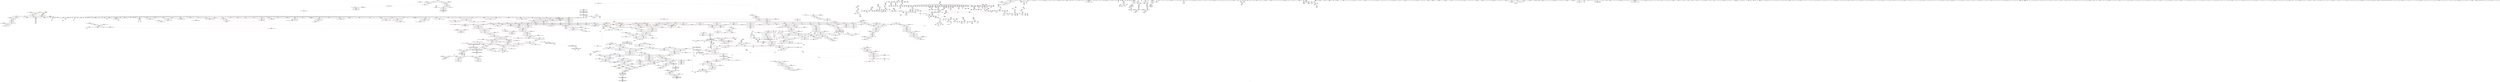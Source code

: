 digraph "SVFG" {
	label="SVFG";

	Node0x55e0745ba400 [shape=record,color=grey,label="{NodeID: 0\nNullPtr|{|<s60>135}}"];
	Node0x55e0745ba400 -> Node0x55e074b4b830[style=solid];
	Node0x55e0745ba400 -> Node0x55e074b4b930[style=solid];
	Node0x55e0745ba400 -> Node0x55e074b4ba00[style=solid];
	Node0x55e0745ba400 -> Node0x55e074b4bad0[style=solid];
	Node0x55e0745ba400 -> Node0x55e074b4bba0[style=solid];
	Node0x55e0745ba400 -> Node0x55e074b4bc70[style=solid];
	Node0x55e0745ba400 -> Node0x55e074b4bd40[style=solid];
	Node0x55e0745ba400 -> Node0x55e074b4be10[style=solid];
	Node0x55e0745ba400 -> Node0x55e074b4bee0[style=solid];
	Node0x55e0745ba400 -> Node0x55e074b4bfb0[style=solid];
	Node0x55e0745ba400 -> Node0x55e074b4c080[style=solid];
	Node0x55e0745ba400 -> Node0x55e074b4c150[style=solid];
	Node0x55e0745ba400 -> Node0x55e074b4c220[style=solid];
	Node0x55e0745ba400 -> Node0x55e074b4c2f0[style=solid];
	Node0x55e0745ba400 -> Node0x55e074b4c3c0[style=solid];
	Node0x55e0745ba400 -> Node0x55e074b4c490[style=solid];
	Node0x55e0745ba400 -> Node0x55e074b4c560[style=solid];
	Node0x55e0745ba400 -> Node0x55e074b4c660[style=solid];
	Node0x55e0745ba400 -> Node0x55e074b4c730[style=solid];
	Node0x55e0745ba400 -> Node0x55e074b4c800[style=solid];
	Node0x55e0745ba400 -> Node0x55e074b4c8d0[style=solid];
	Node0x55e0745ba400 -> Node0x55e074b4c9a0[style=solid];
	Node0x55e0745ba400 -> Node0x55e074b4ca70[style=solid];
	Node0x55e0745ba400 -> Node0x55e074b4cb40[style=solid];
	Node0x55e0745ba400 -> Node0x55e074b4cc10[style=solid];
	Node0x55e0745ba400 -> Node0x55e074b4cce0[style=solid];
	Node0x55e0745ba400 -> Node0x55e074b4cdb0[style=solid];
	Node0x55e0745ba400 -> Node0x55e074b4ce80[style=solid];
	Node0x55e0745ba400 -> Node0x55e074b4cf50[style=solid];
	Node0x55e0745ba400 -> Node0x55e074b4d020[style=solid];
	Node0x55e0745ba400 -> Node0x55e074b4d0f0[style=solid];
	Node0x55e0745ba400 -> Node0x55e074b4d1c0[style=solid];
	Node0x55e0745ba400 -> Node0x55e074b4d290[style=solid];
	Node0x55e0745ba400 -> Node0x55e074b4d360[style=solid];
	Node0x55e0745ba400 -> Node0x55e074b4d430[style=solid];
	Node0x55e0745ba400 -> Node0x55e074b4d500[style=solid];
	Node0x55e0745ba400 -> Node0x55e074b4d5d0[style=solid];
	Node0x55e0745ba400 -> Node0x55e074b4d6a0[style=solid];
	Node0x55e0745ba400 -> Node0x55e074b4d770[style=solid];
	Node0x55e0745ba400 -> Node0x55e074b4d840[style=solid];
	Node0x55e0745ba400 -> Node0x55e074b4d910[style=solid];
	Node0x55e0745ba400 -> Node0x55e074b4d9e0[style=solid];
	Node0x55e0745ba400 -> Node0x55e074b4dab0[style=solid];
	Node0x55e0745ba400 -> Node0x55e074b4db80[style=solid];
	Node0x55e0745ba400 -> Node0x55e074b4dc50[style=solid];
	Node0x55e0745ba400 -> Node0x55e074b4dd20[style=solid];
	Node0x55e0745ba400 -> Node0x55e074b4ddf0[style=solid];
	Node0x55e0745ba400 -> Node0x55e074b4dec0[style=solid];
	Node0x55e0745ba400 -> Node0x55e074b4df90[style=solid];
	Node0x55e0745ba400 -> Node0x55e074b4e060[style=solid];
	Node0x55e0745ba400 -> Node0x55e074b4e130[style=solid];
	Node0x55e0745ba400 -> Node0x55e074b4e200[style=solid];
	Node0x55e0745ba400 -> Node0x55e074b78740[style=solid];
	Node0x55e0745ba400 -> Node0x55e074b7ce20[style=solid];
	Node0x55e0745ba400 -> Node0x55e074b7cef0[style=solid];
	Node0x55e0745ba400 -> Node0x55e074b7cfc0[style=solid];
	Node0x55e0745ba400 -> Node0x55e074b7ed00[style=solid];
	Node0x55e0745ba400 -> Node0x55e07437c050[style=solid];
	Node0x55e0745ba400 -> Node0x55e074ba9740[style=solid];
	Node0x55e0745ba400 -> Node0x55e074bacec0[style=solid];
	Node0x55e0745ba400:s60 -> Node0x55e074c99760[style=solid,color=red];
	Node0x55e074b4f740 [shape=record,color=red,label="{NodeID: 775\n727\<--694\n\<--i\nmain\n}"];
	Node0x55e074b4f740 -> Node0x55e074bac440[style=solid];
	Node0x55e074b45d10 [shape=record,color=black,label="{NodeID: 443\n1419\<--1278\n\<--this1\n_ZNSt6vectorINSt7__cxx1112basic_stringIcSt11char_traitsIcESaIcEEESaIS5_EE17_M_default_appendEm\n}"];
	Node0x55e074b45d10 -> Node0x55e074b5f520[style=solid];
	Node0x55e074b45d10 -> Node0x55e074b5f5f0[style=solid];
	Node0x55e074c88c90 [shape=record,color=black,label="{NodeID: 2325\n2032 = PHI(1965, )\n0th arg _ZSt10_ConstructINSt7__cxx1112basic_stringIcSt11char_traitsIcESaIcEEEJS5_EEvPT_DpOT0_ }"];
	Node0x55e074c88c90 -> Node0x55e074b82c60[style=solid];
	Node0x55e074b38ff0 [shape=record,color=green,label="{NodeID: 111\n351\<--352\ny\<--y_field_insensitive\n_ZN8TestCase5solveEv\n}"];
	Node0x55e074b38ff0 -> Node0x55e074b65d20[style=solid];
	Node0x55e074b38ff0 -> Node0x55e074b65df0[style=solid];
	Node0x55e074b38ff0 -> Node0x55e074b65ec0[style=solid];
	Node0x55e074b38ff0 -> Node0x55e074b7b1b0[style=solid];
	Node0x55e074b38ff0 -> Node0x55e074b7b420[style=solid];
	Node0x55e074b38ff0 -> Node0x55e074b7b5c0[style=solid];
	Node0x55e074b55170 [shape=record,color=red,label="{NodeID: 886\n1611\<--1610\n\<--coerce.dive4\n_ZSt34__uninitialized_move_if_noexcept_aIPNSt7__cxx1112basic_stringIcSt11char_traitsIcESaIcEEES6_SaIS5_EET0_T_S9_S8_RT1_\n|{<s0>121}}"];
	Node0x55e074b55170:s0 -> Node0x55e074c8b0e0[style=solid,color=red];
	Node0x55e074ba7940 [shape=record,color=grey,label="{NodeID: 1661\n1294 = Binary(1293, 1063, )\n}"];
	Node0x55e074ba7940 -> Node0x55e074bab6c0[style=solid];
	Node0x55e074b5bc40 [shape=record,color=purple,label="{NodeID: 554\n551\<--358\narrayidx97\<--this1\n_ZN8TestCase5solveEv\n}"];
	Node0x55e074c94fc0 [shape=record,color=black,label="{NodeID: 2436\n1398 = PHI(1031, )\n|{<s0>102}}"];
	Node0x55e074c94fc0:s0 -> Node0x55e074c8cc70[style=solid,color=red];
	Node0x55e074b3e2d0 [shape=record,color=green,label="{NodeID: 222\n1508\<--1509\n__s.addr\<--__s.addr_field_insensitive\n_ZNKSt6vectorINSt7__cxx1112basic_stringIcSt11char_traitsIcESaIcEEESaIS5_EE12_M_check_lenEmPKc\n}"];
	Node0x55e074b3e2d0 -> Node0x55e074b547b0[style=solid];
	Node0x55e074b3e2d0 -> Node0x55e074b7fad0[style=solid];
	Node0x55e074b7a580 [shape=record,color=blue,label="{NodeID: 997\n335\<--485\n_b57\<--add\n_ZN8TestCase5solveEv\n}"];
	Node0x55e074b7a580 -> Node0x55e074b64c10[style=dashed];
	Node0x55e074b7a580 -> Node0x55e074bf3490[style=dashed];
	Node0x55e074bf8f20 [shape=record,color=black,label="{NodeID: 1772\nMR_28V_3 = PHI(MR_28V_1, MR_28V_2, )\npts\{210000 \}\n|{<s0>37}}"];
	Node0x55e074bf8f20:s0 -> Node0x55e074c325e0[style=dashed,color=blue];
	Node0x55e074b61670 [shape=record,color=purple,label="{NodeID: 665\n2117\<--2116\n_M_current\<--this1\n_ZNSt13move_iteratorIPNSt7__cxx1112basic_stringIcSt11char_traitsIcESaIcEEEEC2ES6_\n}"];
	Node0x55e074b61670 -> Node0x55e074b83550[style=solid];
	Node0x55e074b4c730 [shape=record,color=black,label="{NodeID: 333\n1073\<--3\n\<--dummyVal\n_ZNSt12_Vector_baseINSt7__cxx1112basic_stringIcSt11char_traitsIcESaIcEEESaIS5_EED2Ev\n}"];
	Node0x55e074b4c730 -> Node0x55e074b7d640[style=solid];
	Node0x55e074b7ffb0 [shape=record,color=blue,label="{NodeID: 1108\n1584\<--1579\n__last.addr\<--__last\n_ZSt34__uninitialized_move_if_noexcept_aIPNSt7__cxx1112basic_stringIcSt11char_traitsIcESaIcEEES6_SaIS5_EET0_T_S9_S8_RT1_\n}"];
	Node0x55e074b7ffb0 -> Node0x55e074b54f00[style=dashed];
	Node0x55e0745ba490 [shape=record,color=green,label="{NodeID: 1\n7\<--1\n__dso_handle\<--dummyObj\nGlob }"];
	Node0x55e074c14f50 [shape=record,color=yellow,style=double,label="{NodeID: 1883\n220V_1 = ENCHI(MR_220V_0)\npts\{19410000 19430000 \}\nFun[_ZNKSt13move_iteratorIPNSt7__cxx1112basic_stringIcSt11char_traitsIcESaIcEEEE4baseEv]}"];
	Node0x55e074c14f50 -> Node0x55e074b77ac0[style=dashed];
	Node0x55e074b4f810 [shape=record,color=red,label="{NodeID: 776\n733\<--694\n\<--i\nmain\n}"];
	Node0x55e074b4f810 -> Node0x55e074ba8e40[style=solid];
	Node0x55e074b45de0 [shape=record,color=black,label="{NodeID: 444\n1428\<--1278\n\<--this1\n_ZNSt6vectorINSt7__cxx1112basic_stringIcSt11char_traitsIcESaIcEEESaIS5_EE17_M_default_appendEm\n}"];
	Node0x55e074b45de0 -> Node0x55e074b5f6c0[style=solid];
	Node0x55e074b45de0 -> Node0x55e074b5f790[style=solid];
	Node0x55e074c88da0 [shape=record,color=black,label="{NodeID: 2326\n2033 = PHI(1966, )\n1st arg _ZSt10_ConstructINSt7__cxx1112basic_stringIcSt11char_traitsIcESaIcEEEJS5_EEvPT_DpOT0_ }"];
	Node0x55e074c88da0 -> Node0x55e074b82d30[style=solid];
	Node0x55e074b390c0 [shape=record,color=green,label="{NodeID: 112\n353\<--354\ni137\<--i137_field_insensitive\n_ZN8TestCase5solveEv\n}"];
	Node0x55e074b390c0 -> Node0x55e074b65f90[style=solid];
	Node0x55e074b390c0 -> Node0x55e074b66060[style=solid];
	Node0x55e074b390c0 -> Node0x55e074b66130[style=solid];
	Node0x55e074b390c0 -> Node0x55e074b7b9d0[style=solid];
	Node0x55e074b390c0 -> Node0x55e074b7bb70[style=solid];
	Node0x55e074b55240 [shape=record,color=red,label="{NodeID: 887\n1613\<--1612\n\<--coerce.dive5\n_ZSt34__uninitialized_move_if_noexcept_aIPNSt7__cxx1112basic_stringIcSt11char_traitsIcESaIcEEES6_SaIS5_EET0_T_S9_S8_RT1_\n|{<s0>121}}"];
	Node0x55e074b55240:s0 -> Node0x55e074c8b1f0[style=solid,color=red];
	Node0x55e074ba7ac0 [shape=record,color=grey,label="{NodeID: 1662\n1293 = Binary(1291, 1292, )\n}"];
	Node0x55e074ba7ac0 -> Node0x55e074ba7940[style=solid];
	Node0x55e074b5bd10 [shape=record,color=purple,label="{NodeID: 555\n554\<--358\narrayidx99\<--this1\n_ZN8TestCase5solveEv\n}"];
	Node0x55e074b5bd10 -> Node0x55e074b7ada0[style=solid];
	Node0x55e074c95100 [shape=record,color=black,label="{NodeID: 2437\n1469 = PHI(1031, )\n|{<s0>106}}"];
	Node0x55e074c95100:s0 -> Node0x55e074c8cc70[style=solid,color=red];
	Node0x55e074b3e3a0 [shape=record,color=green,label="{NodeID: 223\n1510\<--1511\n__len\<--__len_field_insensitive\n_ZNKSt6vectorINSt7__cxx1112basic_stringIcSt11char_traitsIcESaIcEEESaIS5_EE12_M_check_lenEmPKc\n}"];
	Node0x55e074b3e3a0 -> Node0x55e074b54880[style=solid];
	Node0x55e074b3e3a0 -> Node0x55e074b54950[style=solid];
	Node0x55e074b3e3a0 -> Node0x55e074b54a20[style=solid];
	Node0x55e074b3e3a0 -> Node0x55e074b7fc70[style=solid];
	Node0x55e074b7a650 [shape=record,color=blue,label="{NodeID: 998\n337\<--482\nj62\<--\n_ZN8TestCase5solveEv\n}"];
	Node0x55e074b7a650 -> Node0x55e074b64ce0[style=dashed];
	Node0x55e074b7a650 -> Node0x55e074b64db0[style=dashed];
	Node0x55e074b7a650 -> Node0x55e074b64e80[style=dashed];
	Node0x55e074b7a650 -> Node0x55e074b64f50[style=dashed];
	Node0x55e074b7a650 -> Node0x55e074b65020[style=dashed];
	Node0x55e074b7a650 -> Node0x55e074b650f0[style=dashed];
	Node0x55e074b7a650 -> Node0x55e074b651c0[style=dashed];
	Node0x55e074b7a650 -> Node0x55e074b7a650[style=dashed];
	Node0x55e074b7a650 -> Node0x55e074b7b760[style=dashed];
	Node0x55e074b7a650 -> Node0x55e074bf3990[style=dashed];
	Node0x55e074bf9420 [shape=record,color=black,label="{NodeID: 1773\nMR_177V_3 = PHI(MR_177V_5, MR_177V_2, )\npts\{210001 \}\n|{<s0>37}}"];
	Node0x55e074bf9420:s0 -> Node0x55e074c325e0[style=dashed,color=blue];
	Node0x55e074b61740 [shape=record,color=purple,label="{NodeID: 666\n673\<--671\nadd.ptr\<--\n_ZNSt6vectorINSt7__cxx1112basic_stringIcSt11char_traitsIcESaIcEEESaIS5_EEixEm\n}"];
	Node0x55e074b61740 -> Node0x55e074b437b0[style=solid];
	Node0x55e074b4c800 [shape=record,color=black,label="{NodeID: 334\n1075\<--3\n\<--dummyVal\n_ZNSt12_Vector_baseINSt7__cxx1112basic_stringIcSt11char_traitsIcESaIcEEESaIS5_EED2Ev\n}"];
	Node0x55e074b4c800 -> Node0x55e074b7d710[style=solid];
	Node0x55e074b80080 [shape=record,color=blue,label="{NodeID: 1109\n1586\<--1580\n__result.addr\<--__result\n_ZSt34__uninitialized_move_if_noexcept_aIPNSt7__cxx1112basic_stringIcSt11char_traitsIcESaIcEEES6_SaIS5_EET0_T_S9_S8_RT1_\n}"];
	Node0x55e074b80080 -> Node0x55e074b54fd0[style=dashed];
	Node0x55e074b06880 [shape=record,color=green,label="{NodeID: 2\n9\<--1\n\<--dummyObj\nCan only get source location for instruction, argument, global var or function.}"];
	Node0x55e074b4f8e0 [shape=record,color=red,label="{NodeID: 777\n741\<--694\n\<--i\nmain\n}"];
	Node0x55e074b4f8e0 -> Node0x55e074ba83c0[style=solid];
	Node0x55e074b45eb0 [shape=record,color=black,label="{NodeID: 445\n1435\<--1278\n\<--this1\n_ZNSt6vectorINSt7__cxx1112basic_stringIcSt11char_traitsIcESaIcEEESaIS5_EE17_M_default_appendEm\n}"];
	Node0x55e074b45eb0 -> Node0x55e074b5f860[style=solid];
	Node0x55e074b45eb0 -> Node0x55e074b5f930[style=solid];
	Node0x55e074c88eb0 [shape=record,color=black,label="{NodeID: 2327\n1178 = PHI(1158, )\n0th arg _ZNSt16allocator_traitsISaINSt7__cxx1112basic_stringIcSt11char_traitsIcESaIcEEEEE10deallocateERS6_PS5_m }"];
	Node0x55e074c88eb0 -> Node0x55e074b7e0d0[style=solid];
	Node0x55e074b39190 [shape=record,color=green,label="{NodeID: 113\n355\<--356\n_b138\<--_b138_field_insensitive\n_ZN8TestCase5solveEv\n}"];
	Node0x55e074b39190 -> Node0x55e074b66200[style=solid];
	Node0x55e074b39190 -> Node0x55e074b7baa0[style=solid];
	Node0x55e074b55310 [shape=record,color=red,label="{NodeID: 888\n1632\<--1623\n\<--__first.addr\n_ZSt25__uninitialized_default_nIPNSt7__cxx1112basic_stringIcSt11char_traitsIcESaIcEEEmET_S7_T0_\n|{<s0>122}}"];
	Node0x55e074b55310:s0 -> Node0x55e074c7d0f0[style=solid,color=red];
	Node0x55e074ba7c40 [shape=record,color=grey,label="{NodeID: 1663\n88 = Binary(89, 85, )\n}"];
	Node0x55e074ba7c40 -> Node0x55e074b78840[style=solid];
	Node0x55e074b5bde0 [shape=record,color=purple,label="{NodeID: 556\n556\<--358\na100\<--this1\n_ZN8TestCase5solveEv\n}"];
	Node0x55e074c95240 [shape=record,color=black,label="{NodeID: 2438\n1496 = PHI(1620, )\n}"];
	Node0x55e074c95240 -> Node0x55e074b46530[style=solid];
	Node0x55e074b3e470 [shape=record,color=green,label="{NodeID: 224\n1512\<--1513\nref.tmp\<--ref.tmp_field_insensitive\n_ZNKSt6vectorINSt7__cxx1112basic_stringIcSt11char_traitsIcESaIcEEESaIS5_EE12_M_check_lenEmPKc\n|{|<s1>114}}"];
	Node0x55e074b3e470 -> Node0x55e074b7fba0[style=solid];
	Node0x55e074b3e470:s1 -> Node0x55e074c971f0[style=solid,color=red];
	Node0x55e074b7a720 [shape=record,color=blue,label="{NodeID: 999\n339\<--495\n_b63\<--add65\n_ZN8TestCase5solveEv\n}"];
	Node0x55e074b7a720 -> Node0x55e074b65290[style=dashed];
	Node0x55e074b7a720 -> Node0x55e074b7a720[style=dashed];
	Node0x55e074b7a720 -> Node0x55e074bf3e90[style=dashed];
	Node0x55e074bf9920 [shape=record,color=black,label="{NodeID: 1774\nMR_179V_3 = PHI(MR_179V_1, MR_179V_2, )\npts\{210002 \}\n|{<s0>37}}"];
	Node0x55e074bf9920:s0 -> Node0x55e074c325e0[style=dashed,color=blue];
	Node0x55e074b61810 [shape=record,color=purple,label="{NodeID: 667\n824\<--822\nadd.ptr\<--\n_ZNSt6vectorINSt7__cxx1112basic_stringIcSt11char_traitsIcESaIcEEESaIS5_EE6resizeEm\n|{<s0>58}}"];
	Node0x55e074b61810:s0 -> Node0x55e074c88b80[style=solid,color=red];
	Node0x55e074b4c8d0 [shape=record,color=black,label="{NodeID: 335\n1354\<--3\n\<--dummyVal\n_ZNSt6vectorINSt7__cxx1112basic_stringIcSt11char_traitsIcESaIcEEESaIS5_EE17_M_default_appendEm\n}"];
	Node0x55e074b80150 [shape=record,color=blue,label="{NodeID: 1110\n1588\<--1581\n__alloc.addr\<--__alloc\n_ZSt34__uninitialized_move_if_noexcept_aIPNSt7__cxx1112basic_stringIcSt11char_traitsIcESaIcEEES6_SaIS5_EET0_T_S9_S8_RT1_\n}"];
	Node0x55e074b80150 -> Node0x55e074b550a0[style=dashed];
	Node0x55e074b35a40 [shape=record,color=green,label="{NodeID: 3\n15\<--1\n\<--dummyObj\nCan only get source location for instruction, argument, global var or function.}"];
	Node0x55e074b4f9b0 [shape=record,color=red,label="{NodeID: 778\n753\<--694\n\<--i\nmain\n}"];
	Node0x55e074b4f9b0 -> Node0x55e074ba8540[style=solid];
	Node0x55e074b45f80 [shape=record,color=black,label="{NodeID: 446\n1291\<--1286\nsub.ptr.lhs.cast\<--\n_ZNSt6vectorINSt7__cxx1112basic_stringIcSt11char_traitsIcESaIcEEESaIS5_EE17_M_default_appendEm\n}"];
	Node0x55e074b45f80 -> Node0x55e074ba7ac0[style=solid];
	Node0x55e074c88fc0 [shape=record,color=black,label="{NodeID: 2328\n1179 = PHI(1159, )\n1st arg _ZNSt16allocator_traitsISaINSt7__cxx1112basic_stringIcSt11char_traitsIcESaIcEEEEE10deallocateERS6_PS5_m }"];
	Node0x55e074c88fc0 -> Node0x55e074b7e1a0[style=solid];
	Node0x55e074b39260 [shape=record,color=green,label="{NodeID: 114\n646\<--647\n_ZN8TestCase4outpEPKcz\<--_ZN8TestCase4outpEPKcz_field_insensitive\n}"];
	Node0x55e074b553e0 [shape=record,color=red,label="{NodeID: 889\n1633\<--1625\n\<--__n.addr\n_ZSt25__uninitialized_default_nIPNSt7__cxx1112basic_stringIcSt11char_traitsIcESaIcEEEmET_S7_T0_\n|{<s0>122}}"];
	Node0x55e074b553e0:s0 -> Node0x55e074c7d1c0[style=solid,color=red];
	Node0x55e074ba7dc0 [shape=record,color=grey,label="{NodeID: 1664\n1416 = Binary(1415, 1063, )\n|{<s0>103}}"];
	Node0x55e074ba7dc0:s0 -> Node0x55e074c89350[style=solid,color=red];
	Node0x55e074b5beb0 [shape=record,color=purple,label="{NodeID: 557\n557\<--358\narrayidx101\<--this1\n_ZN8TestCase5solveEv\n}"];
	Node0x55e074c95350 [shape=record,color=black,label="{NodeID: 2439\n1518 = PHI(1720, )\n}"];
	Node0x55e074c95350 -> Node0x55e074ba6d40[style=solid];
	Node0x55e074b3e540 [shape=record,color=green,label="{NodeID: 225\n1519\<--1520\n_ZNKSt6vectorINSt7__cxx1112basic_stringIcSt11char_traitsIcESaIcEEESaIS5_EE8max_sizeEv\<--_ZNKSt6vectorINSt7__cxx1112basic_stringIcSt11char_traitsIcESaIcEEESaIS5_EE8max_sizeEv_field_insensitive\n}"];
	Node0x55e074b7a7f0 [shape=record,color=blue,label="{NodeID: 1000\n341\<--15\nii\<--\n_ZN8TestCase5solveEv\n}"];
	Node0x55e074b7a7f0 -> Node0x55e074b65360[style=dashed];
	Node0x55e074b7a7f0 -> Node0x55e074b65430[style=dashed];
	Node0x55e074b7a7f0 -> Node0x55e074b65500[style=dashed];
	Node0x55e074b7a7f0 -> Node0x55e074b655d0[style=dashed];
	Node0x55e074b7a7f0 -> Node0x55e074b7ab30[style=dashed];
	Node0x55e074b7a7f0 -> Node0x55e074c09970[style=dashed];
	Node0x55e074b618e0 [shape=record,color=purple,label="{NodeID: 668\n1330\<--1328\nadd.ptr\<--\n_ZNSt6vectorINSt7__cxx1112basic_stringIcSt11char_traitsIcESaIcEEESaIS5_EE17_M_default_appendEm\n|{<s0>92}}"];
	Node0x55e074b618e0:s0 -> Node0x55e074c99090[style=solid,color=red];
	Node0x55e074b4c9a0 [shape=record,color=black,label="{NodeID: 336\n1355\<--3\n\<--dummyVal\n_ZNSt6vectorINSt7__cxx1112basic_stringIcSt11char_traitsIcESaIcEEESaIS5_EE17_M_default_appendEm\n}"];
	Node0x55e074b4c9a0 -> Node0x55e074b7eea0[style=solid];
	Node0x55e074b80220 [shape=record,color=blue,label="{NodeID: 1111\n1602\<--1599\ncoerce.dive\<--call\n_ZSt34__uninitialized_move_if_noexcept_aIPNSt7__cxx1112basic_stringIcSt11char_traitsIcESaIcEEES6_SaIS5_EET0_T_S9_S8_RT1_\n}"];
	Node0x55e074b80220 -> Node0x55e074b55170[style=dashed];
	Node0x55e074b36190 [shape=record,color=green,label="{NodeID: 4\n22\<--1\n_ZSt4cerr\<--dummyObj\nGlob }"];
	Node0x55e074b4fa80 [shape=record,color=red,label="{NodeID: 779\n728\<--696\n\<--_b\nmain\n}"];
	Node0x55e074b4fa80 -> Node0x55e074bac440[style=solid];
	Node0x55e074b46050 [shape=record,color=black,label="{NodeID: 447\n1292\<--1290\nsub.ptr.rhs.cast\<--\n_ZNSt6vectorINSt7__cxx1112basic_stringIcSt11char_traitsIcESaIcEEESaIS5_EE17_M_default_appendEm\n}"];
	Node0x55e074b46050 -> Node0x55e074ba7ac0[style=solid];
	Node0x55e074c890d0 [shape=record,color=black,label="{NodeID: 2329\n1180 = PHI(1160, )\n2nd arg _ZNSt16allocator_traitsISaINSt7__cxx1112basic_stringIcSt11char_traitsIcESaIcEEEEE10deallocateERS6_PS5_m }"];
	Node0x55e074c890d0 -> Node0x55e074b7e270[style=solid];
	Node0x55e074b3e8b0 [shape=record,color=green,label="{NodeID: 115\n661\<--662\nthis.addr\<--this.addr_field_insensitive\n_ZNSt6vectorINSt7__cxx1112basic_stringIcSt11char_traitsIcESaIcEEESaIS5_EEixEm\n}"];
	Node0x55e074b3e8b0 -> Node0x55e074b4f400[style=solid];
	Node0x55e074b3e8b0 -> Node0x55e074b7bc40[style=solid];
	Node0x55e074b554b0 [shape=record,color=red,label="{NodeID: 890\n1653\<--1641\n\<--__first.addr\n_ZNSt27__uninitialized_default_n_1ILb0EE18__uninit_default_nIPNSt7__cxx1112basic_stringIcSt11char_traitsIcESaIcEEEmEET_S9_T0_\n}"];
	Node0x55e074b554b0 -> Node0x55e074b807d0[style=solid];
	Node0x55e074ba7f40 [shape=record,color=grey,label="{NodeID: 1665\n1415 = Binary(1413, 1414, )\n}"];
	Node0x55e074ba7f40 -> Node0x55e074ba7dc0[style=solid];
	Node0x55e074b5bf80 [shape=record,color=purple,label="{NodeID: 558\n560\<--358\narrayidx103\<--this1\n_ZN8TestCase5solveEv\n}"];
	Node0x55e074b5bf80 -> Node0x55e074b7ae70[style=solid];
	Node0x55e074c95460 [shape=record,color=black,label="{NodeID: 2440\n1521 = PHI(1238, )\n}"];
	Node0x55e074c95460 -> Node0x55e074ba6d40[style=solid];
	Node0x55e074b3e640 [shape=record,color=green,label="{NodeID: 226\n1528\<--1529\n_ZSt20__throw_length_errorPKc\<--_ZSt20__throw_length_errorPKc_field_insensitive\n}"];
	Node0x55e074b7a8c0 [shape=record,color=blue,label="{NodeID: 1001\n343\<--518\n_b77\<--\n_ZN8TestCase5solveEv\n}"];
	Node0x55e074b7a8c0 -> Node0x55e074b656a0[style=dashed];
	Node0x55e074b7a8c0 -> Node0x55e074c09e70[style=dashed];
	Node0x55e074b619b0 [shape=record,color=purple,label="{NodeID: 669\n1337\<--1335\nadd.ptr15\<--\n_ZNSt6vectorINSt7__cxx1112basic_stringIcSt11char_traitsIcESaIcEEESaIS5_EE17_M_default_appendEm\n}"];
	Node0x55e074b619b0 -> Node0x55e074b7edd0[style=solid];
	Node0x55e074b4ca70 [shape=record,color=black,label="{NodeID: 337\n1357\<--3\n\<--dummyVal\n_ZNSt6vectorINSt7__cxx1112basic_stringIcSt11char_traitsIcESaIcEEESaIS5_EE17_M_default_appendEm\n}"];
	Node0x55e074b4ca70 -> Node0x55e074b7ef70[style=solid];
	Node0x55e074b802f0 [shape=record,color=blue,label="{NodeID: 1112\n1606\<--1605\ncoerce.dive3\<--call2\n_ZSt34__uninitialized_move_if_noexcept_aIPNSt7__cxx1112basic_stringIcSt11char_traitsIcESaIcEEES6_SaIS5_EET0_T_S9_S8_RT1_\n}"];
	Node0x55e074b802f0 -> Node0x55e074b55240[style=dashed];
	Node0x55e074b36250 [shape=record,color=green,label="{NodeID: 5\n23\<--1\n.str\<--dummyObj\nGlob }"];
	Node0x55e074b4fb50 [shape=record,color=red,label="{NodeID: 780\n780\<--700\nexn\<--exn.slot\nmain\n}"];
	Node0x55e074b46120 [shape=record,color=black,label="{NodeID: 448\n1413\<--1408\nsub.ptr.lhs.cast40\<--\n_ZNSt6vectorINSt7__cxx1112basic_stringIcSt11char_traitsIcESaIcEEESaIS5_EE17_M_default_appendEm\n}"];
	Node0x55e074b46120 -> Node0x55e074ba7f40[style=solid];
	Node0x55e074c89210 [shape=record,color=black,label="{NodeID: 2330\n2108 = PHI(1882, )\n0th arg _ZNSt13move_iteratorIPNSt7__cxx1112basic_stringIcSt11char_traitsIcESaIcEEEEC2ES6_ }"];
	Node0x55e074c89210 -> Node0x55e074b833b0[style=solid];
	Node0x55e074b3e940 [shape=record,color=green,label="{NodeID: 116\n663\<--664\n__n.addr\<--__n.addr_field_insensitive\n_ZNSt6vectorINSt7__cxx1112basic_stringIcSt11char_traitsIcESaIcEEESaIS5_EEixEm\n}"];
	Node0x55e074b3e940 -> Node0x55e074b4f4d0[style=solid];
	Node0x55e074b3e940 -> Node0x55e074b7bd10[style=solid];
	Node0x55e074b55580 [shape=record,color=red,label="{NodeID: 891\n1681\<--1641\n\<--__first.addr\n_ZNSt27__uninitialized_default_n_1ILb0EE18__uninit_default_nIPNSt7__cxx1112basic_stringIcSt11char_traitsIcESaIcEEEmEET_S9_T0_\n|{<s0>126}}"];
	Node0x55e074b55580:s0 -> Node0x55e074c885d0[style=solid,color=red];
	Node0x55e074ba80c0 [shape=record,color=grey,label="{NodeID: 1666\n447 = Binary(446, 190, )\n}"];
	Node0x55e074ba80c0 -> Node0x55e074b79fd0[style=solid];
	Node0x55e074b5c050 [shape=record,color=purple,label="{NodeID: 559\n582\<--358\na113\<--this1\n_ZN8TestCase5solveEv\n}"];
	Node0x55e074c95570 [shape=record,color=black,label="{NodeID: 2441\n1531 = PHI(1238, )\n}"];
	Node0x55e074c95570 -> Node0x55e074ba6bc0[style=solid];
	Node0x55e074b3e740 [shape=record,color=green,label="{NodeID: 227\n1535\<--1536\n_ZSt3maxImERKT_S2_S2_\<--_ZSt3maxImERKT_S2_S2__field_insensitive\n}"];
	Node0x55e074b7a990 [shape=record,color=blue,label="{NodeID: 1002\n529\<--444\narrayidx84\<--\n_ZN8TestCase5solveEv\n}"];
	Node0x55e074b7a990 -> Node0x55e074b7aa60[style=dashed];
	Node0x55e074b61a80 [shape=record,color=purple,label="{NodeID: 670\n1368\<--1366\nadd.ptr23\<--\n_ZNSt6vectorINSt7__cxx1112basic_stringIcSt11char_traitsIcESaIcEEESaIS5_EE17_M_default_appendEm\n|{<s0>97}}"];
	Node0x55e074b61a80:s0 -> Node0x55e074c8caa0[style=solid,color=red];
	Node0x55e074b4cb40 [shape=record,color=black,label="{NodeID: 338\n1373\<--3\n\<--dummyVal\n_ZNSt6vectorINSt7__cxx1112basic_stringIcSt11char_traitsIcESaIcEEESaIS5_EE17_M_default_appendEm\n}"];
	Node0x55e074b803c0 [shape=record,color=blue,label="{NodeID: 1113\n1623\<--1621\n__first.addr\<--__first\n_ZSt25__uninitialized_default_nIPNSt7__cxx1112basic_stringIcSt11char_traitsIcESaIcEEEmET_S7_T0_\n}"];
	Node0x55e074b803c0 -> Node0x55e074b55310[style=dashed];
	Node0x55e074b36310 [shape=record,color=green,label="{NodeID: 6\n25\<--1\n.str.3\<--dummyObj\nGlob }"];
	Node0x55e074b4fc20 [shape=record,color=red,label="{NodeID: 781\n781\<--702\nsel\<--ehselector.slot\nmain\n}"];
	Node0x55e074b461f0 [shape=record,color=black,label="{NodeID: 449\n1414\<--1412\nsub.ptr.rhs.cast41\<--\n_ZNSt6vectorINSt7__cxx1112basic_stringIcSt11char_traitsIcESaIcEEESaIS5_EE17_M_default_appendEm\n}"];
	Node0x55e074b461f0 -> Node0x55e074ba7f40[style=solid];
	Node0x55e074c89350 [shape=record,color=black,label="{NodeID: 2331\n1143 = PHI(1062, 1383, 1416, )\n2nd arg _ZNSt12_Vector_baseINSt7__cxx1112basic_stringIcSt11char_traitsIcESaIcEEESaIS5_EE13_M_deallocateEPS5_m }"];
	Node0x55e074c89350 -> Node0x55e074b7df30[style=solid];
	Node0x55e074b3e9d0 [shape=record,color=green,label="{NodeID: 117\n680\<--681\nthis.addr\<--this.addr_field_insensitive\n_ZN8TestCaseD2Ev\n}"];
	Node0x55e074b3e9d0 -> Node0x55e074b4f670[style=solid];
	Node0x55e074b3e9d0 -> Node0x55e074b7bde0[style=solid];
	Node0x55e074b55650 [shape=record,color=red,label="{NodeID: 892\n1656\<--1643\n\<--__n.addr\n_ZNSt27__uninitialized_default_n_1ILb0EE18__uninit_default_nIPNSt7__cxx1112basic_stringIcSt11char_traitsIcESaIcEEEmEET_S9_T0_\n}"];
	Node0x55e074b55650 -> Node0x55e074bacd40[style=solid];
	Node0x55e074ba8240 [shape=record,color=grey,label="{NodeID: 1667\n810 = Binary(808, 809, )\n|{<s0>56}}"];
	Node0x55e074ba8240:s0 -> Node0x55e074c88210[style=solid,color=red];
	Node0x55e074b5c120 [shape=record,color=purple,label="{NodeID: 560\n585\<--358\narrayidx115\<--this1\n_ZN8TestCase5solveEv\n}"];
	Node0x55e074c956b0 [shape=record,color=black,label="{NodeID: 2442\n1532 = PHI(1238, )\n}"];
	Node0x55e074c956b0 -> Node0x55e074b7fba0[style=solid];
	Node0x55e074b46d40 [shape=record,color=green,label="{NodeID: 228\n1557\<--1558\nthis.addr\<--this.addr_field_insensitive\n_ZNSt12_Vector_baseINSt7__cxx1112basic_stringIcSt11char_traitsIcESaIcEEESaIS5_EE11_M_allocateEm\n}"];
	Node0x55e074b46d40 -> Node0x55e074b54bc0[style=solid];
	Node0x55e074b46d40 -> Node0x55e074b7fd40[style=solid];
	Node0x55e074b7aa60 [shape=record,color=blue,label="{NodeID: 1003\n535\<--444\narrayidx88\<--\n_ZN8TestCase5solveEv\n}"];
	Node0x55e074b7aa60 -> Node0x55e074b7a990[style=dashed];
	Node0x55e074b7aa60 -> Node0x55e074b7ada0[style=dashed];
	Node0x55e074b7aa60 -> Node0x55e074b7b280[style=dashed];
	Node0x55e074b7aa60 -> Node0x55e074c0b770[style=dashed];
	Node0x55e074b61b50 [shape=record,color=purple,label="{NodeID: 671\n1425\<--1423\nadd.ptr46\<--\n_ZNSt6vectorINSt7__cxx1112basic_stringIcSt11char_traitsIcESaIcEEESaIS5_EE17_M_default_appendEm\n}"];
	Node0x55e074b4cc10 [shape=record,color=black,label="{NodeID: 339\n1374\<--3\n\<--dummyVal\n_ZNSt6vectorINSt7__cxx1112basic_stringIcSt11char_traitsIcESaIcEEESaIS5_EE17_M_default_appendEm\n}"];
	Node0x55e074b4cc10 -> Node0x55e074b7f040[style=solid];
	Node0x55e074b80490 [shape=record,color=blue,label="{NodeID: 1114\n1625\<--1622\n__n.addr\<--__n\n_ZSt25__uninitialized_default_nIPNSt7__cxx1112basic_stringIcSt11char_traitsIcESaIcEEEmET_S7_T0_\n}"];
	Node0x55e074b80490 -> Node0x55e074b553e0[style=dashed];
	Node0x55e074b363d0 [shape=record,color=green,label="{NodeID: 7\n27\<--1\n.str.4\<--dummyObj\nGlob }"];
	Node0x55e074be8150 [shape=record,color=yellow,style=double,label="{NodeID: 1889\n348V_1 = ENCHI(MR_348V_0)\npts\{1949 \}\nFun[_ZNSt20__uninitialized_copyILb0EE13__uninit_copyISt13move_iteratorIPNSt7__cxx1112basic_stringIcSt11char_traitsIcESaIcEEEES9_EET0_T_SC_SB_]}"];
	Node0x55e074be8150 -> Node0x55e074b82780[style=dashed];
	Node0x55e074b4fcf0 [shape=record,color=red,label="{NodeID: 782\n801\<--795\nthis1\<--this.addr\n_ZNSt6vectorINSt7__cxx1112basic_stringIcSt11char_traitsIcESaIcEEESaIS5_EE6resizeEm\n|{|<s1>54|<s2>55|<s3>56|<s4>57|<s5>58}}"];
	Node0x55e074b4fcf0 -> Node0x55e074b43af0[style=solid];
	Node0x55e074b4fcf0:s1 -> Node0x55e074c8b7d0[style=solid,color=red];
	Node0x55e074b4fcf0:s2 -> Node0x55e074c8b7d0[style=solid,color=red];
	Node0x55e074b4fcf0:s3 -> Node0x55e074c99a80[style=solid,color=red];
	Node0x55e074b4fcf0:s4 -> Node0x55e074c8b7d0[style=solid,color=red];
	Node0x55e074b4fcf0:s5 -> Node0x55e074c88a70[style=solid,color=red];
	Node0x55e074b462c0 [shape=record,color=black,label="{NodeID: 450\n1464\<--1462\n\<--this1\n_ZNSt6vectorINSt7__cxx1112basic_stringIcSt11char_traitsIcESaIcEEESaIS5_EE15_M_erase_at_endEPS5_\n}"];
	Node0x55e074b462c0 -> Node0x55e074b5fa00[style=solid];
	Node0x55e074b462c0 -> Node0x55e074b5fad0[style=solid];
	Node0x55e074c89630 [shape=record,color=black,label="{NodeID: 2332\n1032 = PHI(140, 1303, 1332, 1348, 1369, 1397, 1468, )\n0th arg _ZNSt12_Vector_baseINSt7__cxx1112basic_stringIcSt11char_traitsIcESaIcEEESaIS5_EE19_M_get_Tp_allocatorEv }"];
	Node0x55e074c89630 -> Node0x55e074b7d4a0[style=solid];
	Node0x55e074b3eaa0 [shape=record,color=green,label="{NodeID: 118\n686\<--687\n_ZNSt7__cxx1112basic_stringIcSt11char_traitsIcESaIcEED1Ev\<--_ZNSt7__cxx1112basic_stringIcSt11char_traitsIcESaIcEED1Ev_field_insensitive\n}"];
	Node0x55e074b55720 [shape=record,color=red,label="{NodeID: 893\n1665\<--1643\n\<--__n.addr\n_ZNSt27__uninitialized_default_n_1ILb0EE18__uninit_default_nIPNSt7__cxx1112basic_stringIcSt11char_traitsIcESaIcEEEmEET_S9_T0_\n}"];
	Node0x55e074b55720 -> Node0x55e074ba86c0[style=solid];
	Node0x55e074ba83c0 [shape=record,color=grey,label="{NodeID: 1668\n742 = Binary(741, 190, )\n}"];
	Node0x55e074b5c1f0 [shape=record,color=purple,label="{NodeID: 561\n588\<--358\narrayidx117\<--this1\n_ZN8TestCase5solveEv\n}"];
	Node0x55e074b5c1f0 -> Node0x55e074b7b280[style=solid];
	Node0x55e074c957f0 [shape=record,color=black,label="{NodeID: 2443\n1534 = PHI(1736, )\n}"];
	Node0x55e074c957f0 -> Node0x55e074b54af0[style=solid];
	Node0x55e074b46dd0 [shape=record,color=green,label="{NodeID: 229\n1559\<--1560\n__n.addr\<--__n.addr_field_insensitive\n_ZNSt12_Vector_baseINSt7__cxx1112basic_stringIcSt11char_traitsIcESaIcEEESaIS5_EE11_M_allocateEm\n}"];
	Node0x55e074b46dd0 -> Node0x55e074b54c90[style=solid];
	Node0x55e074b46dd0 -> Node0x55e074b54d60[style=solid];
	Node0x55e074b46dd0 -> Node0x55e074b7fe10[style=solid];
	Node0x55e074b7ab30 [shape=record,color=blue,label="{NodeID: 1004\n341\<--539\nii\<--inc90\n_ZN8TestCase5solveEv\n}"];
	Node0x55e074b7ab30 -> Node0x55e074b65360[style=dashed];
	Node0x55e074b7ab30 -> Node0x55e074b65430[style=dashed];
	Node0x55e074b7ab30 -> Node0x55e074b65500[style=dashed];
	Node0x55e074b7ab30 -> Node0x55e074b655d0[style=dashed];
	Node0x55e074b7ab30 -> Node0x55e074b7ab30[style=dashed];
	Node0x55e074b7ab30 -> Node0x55e074c09970[style=dashed];
	Node0x55e074b61c20 [shape=record,color=purple,label="{NodeID: 672\n1427\<--1423\nadd.ptr47\<--\n_ZNSt6vectorINSt7__cxx1112basic_stringIcSt11char_traitsIcESaIcEEESaIS5_EE17_M_default_appendEm\n}"];
	Node0x55e074b61c20 -> Node0x55e074b7f2b0[style=solid];
	Node0x55e074b4cce0 [shape=record,color=black,label="{NodeID: 340\n1376\<--3\n\<--dummyVal\n_ZNSt6vectorINSt7__cxx1112basic_stringIcSt11char_traitsIcESaIcEEESaIS5_EE17_M_default_appendEm\n}"];
	Node0x55e074b4cce0 -> Node0x55e074b7f110[style=solid];
	Node0x55e074b80560 [shape=record,color=blue,label="{NodeID: 1115\n1627\<--425\n__assignable\<--\n_ZSt25__uninitialized_default_nIPNSt7__cxx1112basic_stringIcSt11char_traitsIcESaIcEEEmET_S7_T0_\n}"];
	Node0x55e074b36490 [shape=record,color=green,label="{NodeID: 8\n29\<--1\n.str.5\<--dummyObj\nGlob }"];
	Node0x55e074be8230 [shape=record,color=yellow,style=double,label="{NodeID: 1890\n350V_1 = ENCHI(MR_350V_0)\npts\{1951 \}\nFun[_ZNSt20__uninitialized_copyILb0EE13__uninit_copyISt13move_iteratorIPNSt7__cxx1112basic_stringIcSt11char_traitsIcESaIcEEEES9_EET0_T_SC_SB_]}"];
	Node0x55e074be8230 -> Node0x55e074b82850[style=dashed];
	Node0x55e074b4fdc0 [shape=record,color=red,label="{NodeID: 783\n802\<--797\n\<--__new_size.addr\n_ZNSt6vectorINSt7__cxx1112basic_stringIcSt11char_traitsIcESaIcEEESaIS5_EE6resizeEm\n}"];
	Node0x55e074b4fdc0 -> Node0x55e074bac2c0[style=solid];
	Node0x55e074b46390 [shape=record,color=black,label="{NodeID: 451\n1468\<--1462\n\<--this1\n_ZNSt6vectorINSt7__cxx1112basic_stringIcSt11char_traitsIcESaIcEEESaIS5_EE15_M_erase_at_endEPS5_\n|{<s0>105}}"];
	Node0x55e074b46390:s0 -> Node0x55e074c89630[style=solid,color=red];
	Node0x55e074c89b30 [shape=record,color=black,label="{NodeID: 2333\n2072 = PHI(2023, )\n0th arg _ZSteqIPNSt7__cxx1112basic_stringIcSt11char_traitsIcESaIcEEEEbRKSt13move_iteratorIT_ESB_ }"];
	Node0x55e074c89b30 -> Node0x55e074b83070[style=solid];
	Node0x55e074b3eba0 [shape=record,color=green,label="{NodeID: 119\n689\<--690\nmain\<--main_field_insensitive\n}"];
	Node0x55e074b557f0 [shape=record,color=red,label="{NodeID: 894\n1659\<--1645\n\<--__cur\n_ZNSt27__uninitialized_default_n_1ILb0EE18__uninit_default_nIPNSt7__cxx1112basic_stringIcSt11char_traitsIcESaIcEEEmEET_S9_T0_\n|{<s0>123}}"];
	Node0x55e074b557f0:s0 -> Node0x55e074c8d1b0[style=solid,color=red];
	Node0x55e074ba8540 [shape=record,color=grey,label="{NodeID: 1669\n754 = Binary(753, 190, )\n}"];
	Node0x55e074ba8540 -> Node0x55e074b7c1f0[style=solid];
	Node0x55e074b5c2c0 [shape=record,color=purple,label="{NodeID: 562\n625\<--358\na134\<--this1\n_ZN8TestCase5solveEv\n}"];
	Node0x55e074c95930 [shape=record,color=black,label="{NodeID: 2444\n1541 = PHI(1238, )\n}"];
	Node0x55e074c95930 -> Node0x55e074baa7c0[style=solid];
	Node0x55e074b46ea0 [shape=record,color=green,label="{NodeID: 230\n1571\<--1572\n_ZNSt16allocator_traitsISaINSt7__cxx1112basic_stringIcSt11char_traitsIcESaIcEEEEE8allocateERS6_m\<--_ZNSt16allocator_traitsISaINSt7__cxx1112basic_stringIcSt11char_traitsIcESaIcEEEEE8allocateERS6_m_field_insensitive\n}"];
	Node0x55e074b7ac00 [shape=record,color=blue,label="{NodeID: 1005\n345\<--15\njj\<--\n_ZN8TestCase5solveEv\n}"];
	Node0x55e074b7ac00 -> Node0x55e074b65770[style=dashed];
	Node0x55e074b7ac00 -> Node0x55e074b65840[style=dashed];
	Node0x55e074b7ac00 -> Node0x55e074b65910[style=dashed];
	Node0x55e074b7ac00 -> Node0x55e074b659e0[style=dashed];
	Node0x55e074b7ac00 -> Node0x55e074b7af40[style=dashed];
	Node0x55e074b7ac00 -> Node0x55e074c0a370[style=dashed];
	Node0x55e074b61cf0 [shape=record,color=purple,label="{NodeID: 673\n1434\<--1432\nadd.ptr50\<--\n_ZNSt6vectorINSt7__cxx1112basic_stringIcSt11char_traitsIcESaIcEEESaIS5_EE17_M_default_appendEm\n}"];
	Node0x55e074b61cf0 -> Node0x55e074b7f380[style=solid];
	Node0x55e074b4cdb0 [shape=record,color=black,label="{NodeID: 341\n1444\<--3\nlpad.val\<--dummyVal\n_ZNSt6vectorINSt7__cxx1112basic_stringIcSt11char_traitsIcESaIcEEESaIS5_EE17_M_default_appendEm\n}"];
	Node0x55e074b80630 [shape=record,color=blue,label="{NodeID: 1116\n1641\<--1639\n__first.addr\<--__first\n_ZNSt27__uninitialized_default_n_1ILb0EE18__uninit_default_nIPNSt7__cxx1112basic_stringIcSt11char_traitsIcESaIcEEEmEET_S9_T0_\n}"];
	Node0x55e074b80630 -> Node0x55e074b554b0[style=dashed];
	Node0x55e074b80630 -> Node0x55e074b55580[style=dashed];
	Node0x55e074b36590 [shape=record,color=green,label="{NodeID: 9\n31\<--1\nstdin\<--dummyObj\nGlob }"];
	Node0x55e074b4fe90 [shape=record,color=red,label="{NodeID: 784\n808\<--797\n\<--__new_size.addr\n_ZNSt6vectorINSt7__cxx1112basic_stringIcSt11char_traitsIcESaIcEEESaIS5_EE6resizeEm\n}"];
	Node0x55e074b4fe90 -> Node0x55e074ba8240[style=solid];
	Node0x55e074b46460 [shape=record,color=black,label="{NodeID: 452\n1472\<--1462\n\<--this1\n_ZNSt6vectorINSt7__cxx1112basic_stringIcSt11char_traitsIcESaIcEEESaIS5_EE15_M_erase_at_endEPS5_\n}"];
	Node0x55e074b46460 -> Node0x55e074b5fba0[style=solid];
	Node0x55e074b46460 -> Node0x55e074b5fc70[style=solid];
	Node0x55e074c89c40 [shape=record,color=black,label="{NodeID: 2334\n2073 = PHI(2024, )\n1st arg _ZSteqIPNSt7__cxx1112basic_stringIcSt11char_traitsIcESaIcEEEEbRKSt13move_iteratorIT_ESB_ }"];
	Node0x55e074c89c40 -> Node0x55e074b83140[style=solid];
	Node0x55e074b3eca0 [shape=record,color=green,label="{NodeID: 120\n692\<--693\nretval\<--retval_field_insensitive\nmain\n}"];
	Node0x55e074b3eca0 -> Node0x55e074b7beb0[style=solid];
	Node0x55e074b558c0 [shape=record,color=red,label="{NodeID: 895\n1669\<--1645\n\<--__cur\n_ZNSt27__uninitialized_default_n_1ILb0EE18__uninit_default_nIPNSt7__cxx1112basic_stringIcSt11char_traitsIcESaIcEEEmEET_S9_T0_\n}"];
	Node0x55e074b558c0 -> Node0x55e074b60150[style=solid];
	Node0x55e074ba86c0 [shape=record,color=grey,label="{NodeID: 1670\n1666 = Binary(1665, 1667, )\n}"];
	Node0x55e074ba86c0 -> Node0x55e074b808a0[style=solid];
	Node0x55e074b5c390 [shape=record,color=purple,label="{NodeID: 563\n626\<--358\narrayidx135\<--this1\n_ZN8TestCase5solveEv\n}"];
	Node0x55e074c95a70 [shape=record,color=black,label="{NodeID: 2445\n1545 = PHI(1720, )\n}"];
	Node0x55e074c95a70 -> Node0x55e074baa4c0[style=solid];
	Node0x55e074b46f70 [shape=record,color=green,label="{NodeID: 231\n1582\<--1583\n__first.addr\<--__first.addr_field_insensitive\n_ZSt34__uninitialized_move_if_noexcept_aIPNSt7__cxx1112basic_stringIcSt11char_traitsIcESaIcEEES6_SaIS5_EET0_T_S9_S8_RT1_\n}"];
	Node0x55e074b46f70 -> Node0x55e074b54e30[style=solid];
	Node0x55e074b46f70 -> Node0x55e074b7fee0[style=solid];
	Node0x55e074b7acd0 [shape=record,color=blue,label="{NodeID: 1006\n347\<--543\n_b92\<--\n_ZN8TestCase5solveEv\n}"];
	Node0x55e074b7acd0 -> Node0x55e074b65ab0[style=dashed];
	Node0x55e074b7acd0 -> Node0x55e074c0a870[style=dashed];
	Node0x55e074b61dc0 [shape=record,color=red,label="{NodeID: 674\n178\<--14\n\<--itest\n_Z4workv\n}"];
	Node0x55e074b61dc0 -> Node0x55e074baa340[style=solid];
	Node0x55e074b4ce80 [shape=record,color=black,label="{NodeID: 342\n1445\<--3\nlpad.val56\<--dummyVal\n_ZNSt6vectorINSt7__cxx1112basic_stringIcSt11char_traitsIcESaIcEEESaIS5_EE17_M_default_appendEm\n}"];
	Node0x55e074b80700 [shape=record,color=blue,label="{NodeID: 1117\n1643\<--1640\n__n.addr\<--__n\n_ZNSt27__uninitialized_default_n_1ILb0EE18__uninit_default_nIPNSt7__cxx1112basic_stringIcSt11char_traitsIcESaIcEEEmEET_S9_T0_\n}"];
	Node0x55e074b80700 -> Node0x55e074c00280[style=dashed];
	Node0x55e074b36690 [shape=record,color=green,label="{NodeID: 10\n32\<--1\n.str.6\<--dummyObj\nGlob }"];
	Node0x55e074b4ff60 [shape=record,color=red,label="{NodeID: 785\n815\<--797\n\<--__new_size.addr\n_ZNSt6vectorINSt7__cxx1112basic_stringIcSt11char_traitsIcESaIcEEESaIS5_EE6resizeEm\n}"];
	Node0x55e074b4ff60 -> Node0x55e074bab9c0[style=solid];
	Node0x55e074b46530 [shape=record,color=black,label="{NodeID: 453\n1481\<--1496\n_ZSt27__uninitialized_default_n_aIPNSt7__cxx1112basic_stringIcSt11char_traitsIcESaIcEEEmS5_ET_S7_T0_RSaIT1_E_ret\<--call\n_ZSt27__uninitialized_default_n_aIPNSt7__cxx1112basic_stringIcSt11char_traitsIcESaIcEEEmS5_ET_S7_T0_RSaIT1_E\n|{<s0>87|<s1>92}}"];
	Node0x55e074b46530:s0 -> Node0x55e074c923f0[style=solid,color=blue];
	Node0x55e074b46530:s1 -> Node0x55e074c94ab0[style=solid,color=blue];
	Node0x55e074c89d50 [shape=record,color=black,label="{NodeID: 2335\n966 = PHI(116, 160, 1080, 1448, 1478, 1704, 2009, )\n0th arg __clang_call_terminate }"];
	Node0x55e074b3ed70 [shape=record,color=green,label="{NodeID: 121\n694\<--695\ni\<--i_field_insensitive\nmain\n}"];
	Node0x55e074b3ed70 -> Node0x55e074b4f740[style=solid];
	Node0x55e074b3ed70 -> Node0x55e074b4f810[style=solid];
	Node0x55e074b3ed70 -> Node0x55e074b4f8e0[style=solid];
	Node0x55e074b3ed70 -> Node0x55e074b4f9b0[style=solid];
	Node0x55e074b3ed70 -> Node0x55e074b7c050[style=solid];
	Node0x55e074b3ed70 -> Node0x55e074b7c1f0[style=solid];
	Node0x55e074b55990 [shape=record,color=red,label="{NodeID: 896\n1682\<--1645\n\<--__cur\n_ZNSt27__uninitialized_default_n_1ILb0EE18__uninit_default_nIPNSt7__cxx1112basic_stringIcSt11char_traitsIcESaIcEEEmEET_S9_T0_\n|{<s0>126}}"];
	Node0x55e074b55990:s0 -> Node0x55e074c888b0[style=solid,color=red];
	Node0x55e074ba8840 [shape=record,color=grey,label="{NodeID: 1671\n602 = Binary(601, 190, )\n}"];
	Node0x55e074ba8840 -> Node0x55e074b7b4f0[style=solid];
	Node0x55e074b5c460 [shape=record,color=purple,label="{NodeID: 564\n627\<--358\narrayidx136\<--this1\n_ZN8TestCase5solveEv\n}"];
	Node0x55e074b5c460 -> Node0x55e074b7b900[style=solid];
	Node0x55e074c95bb0 [shape=record,color=black,label="{NodeID: 2446\n1548 = PHI(1720, )\n}"];
	Node0x55e074c95bb0 -> Node0x55e07438bac0[style=solid];
	Node0x55e074b47040 [shape=record,color=green,label="{NodeID: 232\n1584\<--1585\n__last.addr\<--__last.addr_field_insensitive\n_ZSt34__uninitialized_move_if_noexcept_aIPNSt7__cxx1112basic_stringIcSt11char_traitsIcESaIcEEES6_SaIS5_EET0_T_S9_S8_RT1_\n}"];
	Node0x55e074b47040 -> Node0x55e074b54f00[style=solid];
	Node0x55e074b47040 -> Node0x55e074b7ffb0[style=solid];
	Node0x55e074b7ada0 [shape=record,color=blue,label="{NodeID: 1007\n554\<--444\narrayidx99\<--\n_ZN8TestCase5solveEv\n}"];
	Node0x55e074b7ada0 -> Node0x55e074b7ae70[style=dashed];
	Node0x55e074b61e90 [shape=record,color=red,label="{NodeID: 675\n186\<--14\n\<--itest\n_Z4workv\n}"];
	Node0x55e074b61e90 -> Node0x55e074b78c50[style=solid];
	Node0x55e074b4cf50 [shape=record,color=black,label="{NodeID: 343\n1447\<--3\n\<--dummyVal\n_ZNSt6vectorINSt7__cxx1112basic_stringIcSt11char_traitsIcESaIcEEESaIS5_EE17_M_default_appendEm\n}"];
	Node0x55e074b807d0 [shape=record,color=blue,label="{NodeID: 1118\n1645\<--1653\n__cur\<--\n_ZNSt27__uninitialized_default_n_1ILb0EE18__uninit_default_nIPNSt7__cxx1112basic_stringIcSt11char_traitsIcESaIcEEEmEET_S9_T0_\n}"];
	Node0x55e074b807d0 -> Node0x55e074c00780[style=dashed];
	Node0x55e074b36790 [shape=record,color=green,label="{NodeID: 11\n34\<--1\n.str.7\<--dummyObj\nGlob }"];
	Node0x55e074b50030 [shape=record,color=red,label="{NodeID: 786\n823\<--797\n\<--__new_size.addr\n_ZNSt6vectorINSt7__cxx1112basic_stringIcSt11char_traitsIcESaIcEEESaIS5_EE6resizeEm\n}"];
	Node0x55e074b46600 [shape=record,color=black,label="{NodeID: 454\n1500\<--1552\n_ZNKSt6vectorINSt7__cxx1112basic_stringIcSt11char_traitsIcESaIcEEESaIS5_EE12_M_check_lenEmPKc_ret\<--cond\n_ZNKSt6vectorINSt7__cxx1112basic_stringIcSt11char_traitsIcESaIcEEESaIS5_EE12_M_check_lenEmPKc\n|{<s0>88}}"];
	Node0x55e074b46600:s0 -> Node0x55e074c92530[style=solid,color=blue];
	Node0x55e074c8a070 [shape=record,color=black,label="{NodeID: 2336\n2109 = PHI(1887, )\n1st arg _ZNSt13move_iteratorIPNSt7__cxx1112basic_stringIcSt11char_traitsIcESaIcEEEEC2ES6_ }"];
	Node0x55e074c8a070 -> Node0x55e074b83480[style=solid];
	Node0x55e074b3ee40 [shape=record,color=green,label="{NodeID: 122\n696\<--697\n_b\<--_b_field_insensitive\nmain\n}"];
	Node0x55e074b3ee40 -> Node0x55e074b4fa80[style=solid];
	Node0x55e074b3ee40 -> Node0x55e074b7c120[style=solid];
	Node0x55e074b55a60 [shape=record,color=red,label="{NodeID: 897\n1685\<--1645\n\<--__cur\n_ZNSt27__uninitialized_default_n_1ILb0EE18__uninit_default_nIPNSt7__cxx1112basic_stringIcSt11char_traitsIcESaIcEEEmEET_S9_T0_\n}"];
	Node0x55e074b55a60 -> Node0x55e074b46a10[style=solid];
	Node0x55e074ba89c0 [shape=record,color=grey,label="{NodeID: 1672\n467 = Binary(466, 190, )\n}"];
	Node0x55e074ba89c0 -> Node0x55e074b7a310[style=solid];
	Node0x55e074b5c530 [shape=record,color=purple,label="{NodeID: 565\n631\<--358\nr139\<--this1\n_ZN8TestCase5solveEv\n}"];
	Node0x55e074b5c530 -> Node0x55e074b4f330[style=solid];
	Node0x55e074c95cf0 [shape=record,color=black,label="{NodeID: 2447\n1727 = PHI(1772, )\n|{<s0>133}}"];
	Node0x55e074c95cf0:s0 -> Node0x55e074c97fb0[style=solid,color=red];
	Node0x55e074b47110 [shape=record,color=green,label="{NodeID: 233\n1586\<--1587\n__result.addr\<--__result.addr_field_insensitive\n_ZSt34__uninitialized_move_if_noexcept_aIPNSt7__cxx1112basic_stringIcSt11char_traitsIcESaIcEEES6_SaIS5_EET0_T_S9_S8_RT1_\n}"];
	Node0x55e074b47110 -> Node0x55e074b54fd0[style=solid];
	Node0x55e074b47110 -> Node0x55e074b80080[style=solid];
	Node0x55e074b7ae70 [shape=record,color=blue,label="{NodeID: 1008\n560\<--444\narrayidx103\<--\n_ZN8TestCase5solveEv\n}"];
	Node0x55e074b7ae70 -> Node0x55e074b7ada0[style=dashed];
	Node0x55e074b7ae70 -> Node0x55e074b7b280[style=dashed];
	Node0x55e074b7ae70 -> Node0x55e074c0b770[style=dashed];
	Node0x55e074b61f60 [shape=record,color=red,label="{NodeID: 676\n188\<--14\n\<--itest\n_Z4workv\n}"];
	Node0x55e074b61f60 -> Node0x55e074ba5840[style=solid];
	Node0x55e074b4d020 [shape=record,color=black,label="{NodeID: 344\n1448\<--3\n\<--dummyVal\n_ZNSt6vectorINSt7__cxx1112basic_stringIcSt11char_traitsIcESaIcEEESaIS5_EE17_M_default_appendEm\n|{<s0>104}}"];
	Node0x55e074b4d020:s0 -> Node0x55e074c89d50[style=solid,color=red];
	Node0x55e074b808a0 [shape=record,color=blue,label="{NodeID: 1119\n1643\<--1666\n__n.addr\<--dec\n_ZNSt27__uninitialized_default_n_1ILb0EE18__uninit_default_nIPNSt7__cxx1112basic_stringIcSt11char_traitsIcESaIcEEEmEET_S9_T0_\n}"];
	Node0x55e074b808a0 -> Node0x55e074c00280[style=dashed];
	Node0x55e074b36880 [shape=record,color=green,label="{NodeID: 12\n36\<--1\nstdout\<--dummyObj\nGlob }"];
	Node0x55e074b50100 [shape=record,color=red,label="{NodeID: 787\n822\<--821\n\<--_M_start\n_ZNSt6vectorINSt7__cxx1112basic_stringIcSt11char_traitsIcESaIcEEESaIS5_EE6resizeEm\n}"];
	Node0x55e074b50100 -> Node0x55e074b61810[style=solid];
	Node0x55e074b466d0 [shape=record,color=black,label="{NodeID: 455\n1568\<--1567\n\<--_M_impl\n_ZNSt12_Vector_baseINSt7__cxx1112basic_stringIcSt11char_traitsIcESaIcEEESaIS5_EE11_M_allocateEm\n|{<s0>118}}"];
	Node0x55e074b466d0:s0 -> Node0x55e074c975b0[style=solid,color=red];
	Node0x55e074c8a180 [shape=record,color=black,label="{NodeID: 2337\n292 = PHI(168, 698, )\n0th arg _ZN8TestCase5inputEv }"];
	Node0x55e074c8a180 -> Node0x55e074b792d0[style=solid];
	Node0x55e074b3ef10 [shape=record,color=green,label="{NodeID: 123\n698\<--699\ntest\<--test_field_insensitive\nmain\n|{|<s1>41|<s2>42|<s3>43|<s4>46|<s5>47}}"];
	Node0x55e074b3ef10 -> Node0x55e074b5cae0[style=solid];
	Node0x55e074b3ef10:s1 -> Node0x55e074c99870[style=solid,color=red];
	Node0x55e074b3ef10:s2 -> Node0x55e074c8a180[style=solid,color=red];
	Node0x55e074b3ef10:s3 -> Node0x55e074c8c010[style=solid,color=red];
	Node0x55e074b3ef10:s4 -> Node0x55e074c98590[style=solid,color=red];
	Node0x55e074b3ef10:s5 -> Node0x55e074c98590[style=solid,color=red];
	Node0x55e074c1e0c0 [shape=record,color=yellow,style=double,label="{NodeID: 2005\n90V_1 = ENCHI(MR_90V_0)\npts\{1690000 6990000 \}\nFun[_ZN8TestCase5solveEv]}"];
	Node0x55e074c1e0c0 -> Node0x55e074b662d0[style=dashed];
	Node0x55e074c1e0c0 -> Node0x55e074b66540[style=dashed];
	Node0x55e074c1e0c0 -> Node0x55e074b667b0[style=dashed];
	Node0x55e074c1e0c0 -> Node0x55e074b66950[style=dashed];
	Node0x55e074c1e0c0 -> Node0x55e074b4f190[style=dashed];
	Node0x55e074c1e0c0 -> Node0x55e074b4f330[style=dashed];
	Node0x55e074b55b30 [shape=record,color=red,label="{NodeID: 898\n1679\<--1647\nexn\<--exn.slot\n_ZNSt27__uninitialized_default_n_1ILb0EE18__uninit_default_nIPNSt7__cxx1112basic_stringIcSt11char_traitsIcESaIcEEEmEET_S9_T0_\n}"];
	Node0x55e074ba8b40 [shape=record,color=grey,label="{NodeID: 1673\n611 = Binary(610, 190, )\n}"];
	Node0x55e074ba8b40 -> Node0x55e074b7b760[style=solid];
	Node0x55e074b5c600 [shape=record,color=purple,label="{NodeID: 566\n639\<--358\na143\<--this1\n_ZN8TestCase5solveEv\n}"];
	Node0x55e074c95e30 [shape=record,color=black,label="{NodeID: 2448\n1730 = PHI(1761, )\n}"];
	Node0x55e074c95e30 -> Node0x55e074b571f0[style=solid];
	Node0x55e074b471e0 [shape=record,color=green,label="{NodeID: 234\n1588\<--1589\n__alloc.addr\<--__alloc.addr_field_insensitive\n_ZSt34__uninitialized_move_if_noexcept_aIPNSt7__cxx1112basic_stringIcSt11char_traitsIcESaIcEEES6_SaIS5_EET0_T_S9_S8_RT1_\n}"];
	Node0x55e074b471e0 -> Node0x55e074b550a0[style=solid];
	Node0x55e074b471e0 -> Node0x55e074b80150[style=solid];
	Node0x55e074b7af40 [shape=record,color=blue,label="{NodeID: 1009\n345\<--564\njj\<--inc105\n_ZN8TestCase5solveEv\n}"];
	Node0x55e074b7af40 -> Node0x55e074b65770[style=dashed];
	Node0x55e074b7af40 -> Node0x55e074b65840[style=dashed];
	Node0x55e074b7af40 -> Node0x55e074b65910[style=dashed];
	Node0x55e074b7af40 -> Node0x55e074b659e0[style=dashed];
	Node0x55e074b7af40 -> Node0x55e074b7af40[style=dashed];
	Node0x55e074b7af40 -> Node0x55e074c0a370[style=dashed];
	Node0x55e074b62030 [shape=record,color=red,label="{NodeID: 677\n179\<--17\n\<--ntest\n_Z4workv\n}"];
	Node0x55e074b62030 -> Node0x55e074baa340[style=solid];
	Node0x55e074b4d0f0 [shape=record,color=black,label="{NodeID: 345\n1477\<--3\n\<--dummyVal\n_ZNSt6vectorINSt7__cxx1112basic_stringIcSt11char_traitsIcESaIcEEESaIS5_EE15_M_erase_at_endEPS5_\n}"];
	Node0x55e074b80970 [shape=record,color=blue,label="{NodeID: 1120\n1645\<--1670\n__cur\<--incdec.ptr\n_ZNSt27__uninitialized_default_n_1ILb0EE18__uninit_default_nIPNSt7__cxx1112basic_stringIcSt11char_traitsIcESaIcEEEmEET_S9_T0_\n}"];
	Node0x55e074b80970 -> Node0x55e074c00780[style=dashed];
	Node0x55e074b36910 [shape=record,color=green,label="{NodeID: 13\n37\<--1\n.str.8\<--dummyObj\nGlob }"];
	Node0x55e074b501d0 [shape=record,color=red,label="{NodeID: 788\n865\<--847\n\<--retval\n_ZL20__gthread_mutex_lockP15pthread_mutex_t\n}"];
	Node0x55e074b501d0 -> Node0x55e074b43bc0[style=solid];
	Node0x55e074b467a0 [shape=record,color=black,label="{NodeID: 456\n1554\<--1575\n_ZNSt12_Vector_baseINSt7__cxx1112basic_stringIcSt11char_traitsIcESaIcEEESaIS5_EE11_M_allocateEm_ret\<--cond\n_ZNSt12_Vector_baseINSt7__cxx1112basic_stringIcSt11char_traitsIcESaIcEEESaIS5_EE11_M_allocateEm\n|{<s0>90}}"];
	Node0x55e074b467a0:s0 -> Node0x55e074c927b0[style=solid,color=blue];
	Node0x55e074c8a2d0 [shape=record,color=black,label="{NodeID: 2338\n1555 = PHI(1321, )\n0th arg _ZNSt12_Vector_baseINSt7__cxx1112basic_stringIcSt11char_traitsIcESaIcEEESaIS5_EE11_M_allocateEm }"];
	Node0x55e074c8a2d0 -> Node0x55e074b7fd40[style=solid];
	Node0x55e074b3efe0 [shape=record,color=green,label="{NodeID: 124\n700\<--701\nexn.slot\<--exn.slot_field_insensitive\nmain\n}"];
	Node0x55e074b3efe0 -> Node0x55e074b4fb50[style=solid];
	Node0x55e074b3efe0 -> Node0x55e074b7c2c0[style=solid];
	Node0x55e074c1e1d0 [shape=record,color=yellow,style=double,label="{NodeID: 2006\n92V_1 = ENCHI(MR_92V_0)\npts\{1690001 6990001 \}\nFun[_ZN8TestCase5solveEv]}"];
	Node0x55e074c1e1d0 -> Node0x55e074b663a0[style=dashed];
	Node0x55e074c1e1d0 -> Node0x55e074b66610[style=dashed];
	Node0x55e074c1e1d0 -> Node0x55e074b666e0[style=dashed];
	Node0x55e074c1e1d0 -> Node0x55e074b66880[style=dashed];
	Node0x55e074c1e1d0 -> Node0x55e074b4f260[style=dashed];
	Node0x55e074b55c00 [shape=record,color=red,label="{NodeID: 899\n1698\<--1647\nexn4\<--exn.slot\n_ZNSt27__uninitialized_default_n_1ILb0EE18__uninit_default_nIPNSt7__cxx1112basic_stringIcSt11char_traitsIcESaIcEEEmEET_S9_T0_\n}"];
	Node0x55e074ba8cc0 [shape=record,color=grey,label="{NodeID: 1674\n616 = Binary(615, 190, )\n}"];
	Node0x55e074ba8cc0 -> Node0x55e074b7b830[style=solid];
	Node0x55e074b5c6d0 [shape=record,color=purple,label="{NodeID: 567\n642\<--358\narrayidx145\<--this1\n_ZN8TestCase5solveEv\n}"];
	Node0x55e074c95f70 [shape=record,color=black,label="{NodeID: 2449\n1768 = PHI(1781, )\n}"];
	Node0x55e074c95f70 -> Node0x55e074b57460[style=solid];
	Node0x55e074b472b0 [shape=record,color=green,label="{NodeID: 235\n1590\<--1591\nagg.tmp\<--agg.tmp_field_insensitive\n_ZSt34__uninitialized_move_if_noexcept_aIPNSt7__cxx1112basic_stringIcSt11char_traitsIcESaIcEEES6_SaIS5_EET0_T_S9_S8_RT1_\n}"];
	Node0x55e074b472b0 -> Node0x55e074b5fe10[style=solid];
	Node0x55e074b472b0 -> Node0x55e074b5fee0[style=solid];
	Node0x55e074b7b010 [shape=record,color=blue,label="{NodeID: 1010\n313\<--574\ne\<--sub111\n_ZN8TestCase5solveEv\n}"];
	Node0x55e074b7b010 -> Node0x55e074b636f0[style=dashed];
	Node0x55e074b7b010 -> Node0x55e074b637c0[style=dashed];
	Node0x55e074b7b010 -> Node0x55e074b7b350[style=dashed];
	Node0x55e074b7b010 -> Node0x55e074c08070[style=dashed];
	Node0x55e074b62100 [shape=record,color=red,label="{NodeID: 678\n718\<--17\n\<--ntest\nmain\n}"];
	Node0x55e074b62100 -> Node0x55e074b43a20[style=solid];
	Node0x55e074b4d1c0 [shape=record,color=black,label="{NodeID: 346\n1478\<--3\n\<--dummyVal\n_ZNSt6vectorINSt7__cxx1112basic_stringIcSt11char_traitsIcESaIcEEESaIS5_EE15_M_erase_at_endEPS5_\n|{<s0>107}}"];
	Node0x55e074b4d1c0:s0 -> Node0x55e074c89d50[style=solid,color=red];
	Node0x55e074b80a40 [shape=record,color=blue,label="{NodeID: 1121\n1647\<--1674\nexn.slot\<--\n_ZNSt27__uninitialized_default_n_1ILb0EE18__uninit_default_nIPNSt7__cxx1112basic_stringIcSt11char_traitsIcESaIcEEEmEET_S9_T0_\n}"];
	Node0x55e074b80a40 -> Node0x55e074b55b30[style=dashed];
	Node0x55e074b80a40 -> Node0x55e074b80be0[style=dashed];
	Node0x55e074b369d0 [shape=record,color=green,label="{NodeID: 14\n39\<--1\n.str.9\<--dummyObj\nGlob }"];
	Node0x55e074b502a0 [shape=record,color=red,label="{NodeID: 789\n857\<--849\n\<--__mutex.addr\n_ZL20__gthread_mutex_lockP15pthread_mutex_t\n}"];
	Node0x55e074b46870 [shape=record,color=black,label="{NodeID: 457\n1577\<--1614\n_ZSt34__uninitialized_move_if_noexcept_aIPNSt7__cxx1112basic_stringIcSt11char_traitsIcESaIcEEES6_SaIS5_EET0_T_S9_S8_RT1__ret\<--call6\n_ZSt34__uninitialized_move_if_noexcept_aIPNSt7__cxx1112basic_stringIcSt11char_traitsIcESaIcEEES6_SaIS5_EET0_T_S9_S8_RT1_\n|{<s0>94}}"];
	Node0x55e074b46870:s0 -> Node0x55e074c92c00[style=solid,color=blue];
	Node0x55e074c8a3e0 [shape=record,color=black,label="{NodeID: 2339\n1556 = PHI(1322, )\n1st arg _ZNSt12_Vector_baseINSt7__cxx1112basic_stringIcSt11char_traitsIcESaIcEEESaIS5_EE11_M_allocateEm }"];
	Node0x55e074c8a3e0 -> Node0x55e074b7fe10[style=solid];
	Node0x55e074b3f0b0 [shape=record,color=green,label="{NodeID: 125\n702\<--703\nehselector.slot\<--ehselector.slot_field_insensitive\nmain\n}"];
	Node0x55e074b3f0b0 -> Node0x55e074b4fc20[style=solid];
	Node0x55e074b3f0b0 -> Node0x55e074b7c390[style=solid];
	Node0x55e074c1e2e0 [shape=record,color=yellow,style=double,label="{NodeID: 2007\n94V_1 = ENCHI(MR_94V_0)\npts\{1690002 6990002 \}\nFun[_ZN8TestCase5solveEv]}"];
	Node0x55e074c1e2e0 -> Node0x55e074b66470[style=dashed];
	Node0x55e074b55cd0 [shape=record,color=red,label="{NodeID: 900\n1699\<--1649\nsel\<--ehselector.slot\n_ZNSt27__uninitialized_default_n_1ILb0EE18__uninit_default_nIPNSt7__cxx1112basic_stringIcSt11char_traitsIcESaIcEEEmEET_S9_T0_\n}"];
	Node0x55e074ba8e40 [shape=record,color=grey,label="{NodeID: 1675\n734 = Binary(733, 190, )\n}"];
	Node0x55e074b5c7a0 [shape=record,color=purple,label="{NodeID: 568\n643\<--358\narraydecay\<--this1\n_ZN8TestCase5solveEv\n|{<s0>31}}"];
	Node0x55e074b5c7a0:s0 -> Node0x55e074c98480[style=solid,color=red];
	Node0x55e074c960b0 [shape=record,color=black,label="{NodeID: 2450\n1801 = PHI(1805, )\n}"];
	Node0x55e074c960b0 -> Node0x55e074b57870[style=solid];
	Node0x55e074b47380 [shape=record,color=green,label="{NodeID: 236\n1592\<--1593\nagg.tmp1\<--agg.tmp1_field_insensitive\n_ZSt34__uninitialized_move_if_noexcept_aIPNSt7__cxx1112basic_stringIcSt11char_traitsIcESaIcEEES6_SaIS5_EET0_T_S9_S8_RT1_\n}"];
	Node0x55e074b47380 -> Node0x55e074b5ffb0[style=solid];
	Node0x55e074b47380 -> Node0x55e074b60080[style=solid];
	Node0x55e074b7b0e0 [shape=record,color=blue,label="{NodeID: 1011\n349\<--482\nx\<--\n_ZN8TestCase5solveEv\n}"];
	Node0x55e074b7b0e0 -> Node0x55e074c06240[style=dashed];
	Node0x55e074b621d0 [shape=record,color=red,label="{NodeID: 679\n724\<--17\n\<--ntest\nmain\n}"];
	Node0x55e074b621d0 -> Node0x55e074b7c120[style=solid];
	Node0x55e074b4d290 [shape=record,color=black,label="{NodeID: 347\n1673\<--3\n\<--dummyVal\n_ZNSt27__uninitialized_default_n_1ILb0EE18__uninit_default_nIPNSt7__cxx1112basic_stringIcSt11char_traitsIcESaIcEEEmEET_S9_T0_\n}"];
	Node0x55e074b80b10 [shape=record,color=blue,label="{NodeID: 1122\n1649\<--1676\nehselector.slot\<--\n_ZNSt27__uninitialized_default_n_1ILb0EE18__uninit_default_nIPNSt7__cxx1112basic_stringIcSt11char_traitsIcESaIcEEEmEET_S9_T0_\n}"];
	Node0x55e074b80b10 -> Node0x55e074b80cb0[style=dashed];
	Node0x55e074b36ad0 [shape=record,color=green,label="{NodeID: 15\n41\<--1\n.str.10\<--dummyObj\nGlob }"];
	Node0x55e074b50370 [shape=record,color=red,label="{NodeID: 790\n896\<--880\n\<--retval\n_ZL22__gthread_mutex_unlockP15pthread_mutex_t\n}"];
	Node0x55e074b50370 -> Node0x55e074b43d60[style=solid];
	Node0x55e074b46940 [shape=record,color=black,label="{NodeID: 458\n1620\<--1634\n_ZSt25__uninitialized_default_nIPNSt7__cxx1112basic_stringIcSt11char_traitsIcESaIcEEEmET_S7_T0__ret\<--call\n_ZSt25__uninitialized_default_nIPNSt7__cxx1112basic_stringIcSt11char_traitsIcESaIcEEEmET_S7_T0_\n|{<s0>108}}"];
	Node0x55e074b46940:s0 -> Node0x55e074c95240[style=solid,color=blue];
	Node0x55e074c8a4f0 [shape=record,color=black,label="{NodeID: 2340\n1099 = PHI(1092, )\n0th arg _ZNSt12_Destroy_auxILb0EE9__destroyIPNSt7__cxx1112basic_stringIcSt11char_traitsIcESaIcEEEEEvT_S9_ }"];
	Node0x55e074c8a4f0 -> Node0x55e074b7d980[style=solid];
	Node0x55e074b3f180 [shape=record,color=green,label="{NodeID: 126\n709\<--710\nfreopen\<--freopen_field_insensitive\n}"];
	Node0x55e074b55da0 [shape=record,color=red,label="{NodeID: 901\n1714\<--1711\n\<--__p.addr\n_ZSt10_ConstructINSt7__cxx1112basic_stringIcSt11char_traitsIcESaIcEEEJEEvPT_DpOT0_\n}"];
	Node0x55e074b55da0 -> Node0x55e074b46ae0[style=solid];
	Node0x55e074ba8fc0 [shape=record,color=grey,label="{NodeID: 1676\n412 = Binary(411, 190, )\n}"];
	Node0x55e074ba8fc0 -> Node0x55e074b79af0[style=solid];
	Node0x55e074b5c870 [shape=record,color=purple,label="{NodeID: 569\n669\<--668\n_M_impl\<--\n_ZNSt6vectorINSt7__cxx1112basic_stringIcSt11char_traitsIcESaIcEEESaIS5_EEixEm\n}"];
	Node0x55e074c961f0 [shape=record,color=black,label="{NodeID: 2451\n1820 = PHI(1781, )\n}"];
	Node0x55e074c961f0 -> Node0x55e074bab0c0[style=solid];
	Node0x55e074b47450 [shape=record,color=green,label="{NodeID: 237\n1600\<--1601\n_ZSt32__make_move_if_noexcept_iteratorINSt7__cxx1112basic_stringIcSt11char_traitsIcESaIcEEESt13move_iteratorIPS5_EET0_PT_\<--_ZSt32__make_move_if_noexcept_iteratorINSt7__cxx1112basic_stringIcSt11char_traitsIcESaIcEEESt13move_iteratorIPS5_EET0_PT__field_insensitive\n}"];
	Node0x55e074b7b1b0 [shape=record,color=blue,label="{NodeID: 1012\n351\<--482\ny\<--\n_ZN8TestCase5solveEv\n}"];
	Node0x55e074b7b1b0 -> Node0x55e074b65d20[style=dashed];
	Node0x55e074b7b1b0 -> Node0x55e074b65df0[style=dashed];
	Node0x55e074b7b1b0 -> Node0x55e074b7b420[style=dashed];
	Node0x55e074b7b1b0 -> Node0x55e074c0b270[style=dashed];
	Node0x55e074b622a0 [shape=record,color=red,label="{NodeID: 680\n705\<--31\n\<--stdin\nmain\n}"];
	Node0x55e074b622a0 -> Node0x55e074b43880[style=solid];
	Node0x55e074b4d360 [shape=record,color=black,label="{NodeID: 348\n1674\<--3\n\<--dummyVal\n_ZNSt27__uninitialized_default_n_1ILb0EE18__uninit_default_nIPNSt7__cxx1112basic_stringIcSt11char_traitsIcESaIcEEEmEET_S9_T0_\n}"];
	Node0x55e074b4d360 -> Node0x55e074b80a40[style=solid];
	Node0x55e074b80be0 [shape=record,color=blue,label="{NodeID: 1123\n1647\<--1688\nexn.slot\<--\n_ZNSt27__uninitialized_default_n_1ILb0EE18__uninit_default_nIPNSt7__cxx1112basic_stringIcSt11char_traitsIcESaIcEEEmEET_S9_T0_\n}"];
	Node0x55e074b80be0 -> Node0x55e074b55c00[style=dashed];
	Node0x55e074b36bd0 [shape=record,color=green,label="{NodeID: 16\n47\<--1\n.str.11\<--dummyObj\nGlob }"];
	Node0x55e074b50440 [shape=record,color=red,label="{NodeID: 791\n888\<--882\n\<--__mutex.addr\n_ZL22__gthread_mutex_unlockP15pthread_mutex_t\n}"];
	Node0x55e074b46a10 [shape=record,color=black,label="{NodeID: 459\n1638\<--1685\n_ZNSt27__uninitialized_default_n_1ILb0EE18__uninit_default_nIPNSt7__cxx1112basic_stringIcSt11char_traitsIcESaIcEEEmEET_S9_T0__ret\<--\n_ZNSt27__uninitialized_default_n_1ILb0EE18__uninit_default_nIPNSt7__cxx1112basic_stringIcSt11char_traitsIcESaIcEEEmEET_S9_T0_\n|{<s0>122}}"];
	Node0x55e074b46a10:s0 -> Node0x55e074c932b0[style=solid,color=blue];
	Node0x55e074c8a600 [shape=record,color=black,label="{NodeID: 2341\n1100 = PHI(1093, )\n1st arg _ZNSt12_Destroy_auxILb0EE9__destroyIPNSt7__cxx1112basic_stringIcSt11char_traitsIcESaIcEEEEEvT_S9_ }"];
	Node0x55e074c8a600 -> Node0x55e074b7da50[style=solid];
	Node0x55e074b3f280 [shape=record,color=green,label="{NodeID: 127\n721\<--722\n_ZNSt6vectorINSt7__cxx1112basic_stringIcSt11char_traitsIcESaIcEEESaIS5_EE6resizeEm\<--_ZNSt6vectorINSt7__cxx1112basic_stringIcSt11char_traitsIcESaIcEEESaIS5_EE6resizeEm_field_insensitive\n}"];
	Node0x55e074b55e70 [shape=record,color=red,label="{NodeID: 902\n1725\<--1722\nthis1\<--this.addr\n_ZNKSt6vectorINSt7__cxx1112basic_stringIcSt11char_traitsIcESaIcEEESaIS5_EE8max_sizeEv\n}"];
	Node0x55e074b55e70 -> Node0x55e074b46c80[style=solid];
	Node0x55e074ba9140 [shape=record,color=grey,label="{NodeID: 1677\n2028 = Binary(2025, 2029, )\n}"];
	Node0x55e074ba9140 -> Node0x55e074b584a0[style=solid];
	Node0x55e074b5c940 [shape=record,color=purple,label="{NodeID: 570\n670\<--668\n_M_start\<--\n_ZNSt6vectorINSt7__cxx1112basic_stringIcSt11char_traitsIcESaIcEEESaIS5_EEixEm\n}"];
	Node0x55e074b5c940 -> Node0x55e074b4f5a0[style=solid];
	Node0x55e074c96330 [shape=record,color=black,label="{NodeID: 2452\n1876 = PHI(1894, )\n}"];
	Node0x55e074c96330 -> Node0x55e074b57e20[style=solid];
	Node0x55e074b47550 [shape=record,color=green,label="{NodeID: 238\n1615\<--1616\n_ZSt22__uninitialized_copy_aISt13move_iteratorIPNSt7__cxx1112basic_stringIcSt11char_traitsIcESaIcEEEES7_S6_ET0_T_SA_S9_RSaIT1_E\<--_ZSt22__uninitialized_copy_aISt13move_iteratorIPNSt7__cxx1112basic_stringIcSt11char_traitsIcESaIcEEEES7_S6_ET0_T_SA_S9_RSaIT1_E_field_insensitive\n}"];
	Node0x55e074b7b280 [shape=record,color=blue,label="{NodeID: 1013\n588\<--444\narrayidx117\<--\n_ZN8TestCase5solveEv\n}"];
	Node0x55e074b7b280 -> Node0x55e074b7b280[style=dashed];
	Node0x55e074b7b280 -> Node0x55e074c0b770[style=dashed];
	Node0x55e074b62370 [shape=record,color=red,label="{NodeID: 681\n711\<--36\n\<--stdout\nmain\n}"];
	Node0x55e074b62370 -> Node0x55e074b43950[style=solid];
	Node0x55e074b4d430 [shape=record,color=black,label="{NodeID: 349\n1676\<--3\n\<--dummyVal\n_ZNSt27__uninitialized_default_n_1ILb0EE18__uninit_default_nIPNSt7__cxx1112basic_stringIcSt11char_traitsIcESaIcEEEmEET_S9_T0_\n}"];
	Node0x55e074b4d430 -> Node0x55e074b80b10[style=solid];
	Node0x55e074b80cb0 [shape=record,color=blue,label="{NodeID: 1124\n1649\<--1690\nehselector.slot\<--\n_ZNSt27__uninitialized_default_n_1ILb0EE18__uninit_default_nIPNSt7__cxx1112basic_stringIcSt11char_traitsIcESaIcEEEmEET_S9_T0_\n}"];
	Node0x55e074b80cb0 -> Node0x55e074b55cd0[style=dashed];
	Node0x55e074b36cd0 [shape=record,color=green,label="{NodeID: 17\n49\<--1\n.str.12\<--dummyObj\nGlob }"];
	Node0x55e074b50510 [shape=record,color=red,label="{NodeID: 792\n914\<--906\nthis1\<--this.addr\n_ZN8TestCase4outpEPKcz\n}"];
	Node0x55e074b50510 -> Node0x55e074b5cfc0[style=solid];
	Node0x55e074b50510 -> Node0x55e074b5d090[style=solid];
	Node0x55e074b50510 -> Node0x55e074b5d160[style=solid];
	Node0x55e074b50510 -> Node0x55e074b5d230[style=solid];
	Node0x55e074b50510 -> Node0x55e074b5d300[style=solid];
	Node0x55e074b46ae0 [shape=record,color=black,label="{NodeID: 460\n1715\<--1714\n\<--\n_ZSt10_ConstructINSt7__cxx1112basic_stringIcSt11char_traitsIcESaIcEEEJEEvPT_DpOT0_\n}"];
	Node0x55e074b46ae0 -> Node0x55e074b46bb0[style=solid];
	Node0x55e074c8a710 [shape=record,color=black,label="{NodeID: 2342\n793 = PHI(19, )\n0th arg _ZNSt6vectorINSt7__cxx1112basic_stringIcSt11char_traitsIcESaIcEEESaIS5_EE6resizeEm }"];
	Node0x55e074c8a710 -> Node0x55e074b7c460[style=solid];
	Node0x55e074b3f380 [shape=record,color=green,label="{NodeID: 128\n745\<--746\n_ZNKSt7__cxx1112basic_stringIcSt11char_traitsIcESaIcEE5c_strEv\<--_ZNKSt7__cxx1112basic_stringIcSt11char_traitsIcESaIcEE5c_strEv_field_insensitive\n}"];
	Node0x55e074b55f40 [shape=record,color=red,label="{NodeID: 903\n1759\<--1739\n\<--retval\n_ZSt3maxImERKT_S2_S2_\n}"];
	Node0x55e074b55f40 -> Node0x55e074b572c0[style=solid];
	Node0x55e074ba92c0 [shape=record,color=grey,label="{NodeID: 1678\n485 = Binary(484, 190, )\n}"];
	Node0x55e074ba92c0 -> Node0x55e074b7a580[style=solid];
	Node0x55e074b5ca10 [shape=record,color=purple,label="{NodeID: 571\n684\<--683\nout\<--this1\n_ZN8TestCaseD2Ev\n}"];
	Node0x55e074c96470 [shape=record,color=black,label="{NodeID: 2453\n1927 = PHI(1936, )\n}"];
	Node0x55e074c96470 -> Node0x55e074b58300[style=solid];
	Node0x55e074b47650 [shape=record,color=green,label="{NodeID: 239\n1623\<--1624\n__first.addr\<--__first.addr_field_insensitive\n_ZSt25__uninitialized_default_nIPNSt7__cxx1112basic_stringIcSt11char_traitsIcESaIcEEEmET_S7_T0_\n}"];
	Node0x55e074b47650 -> Node0x55e074b55310[style=solid];
	Node0x55e074b47650 -> Node0x55e074b803c0[style=solid];
	Node0x55e074b7b350 [shape=record,color=blue,label="{NodeID: 1014\n313\<--591\ne\<--dec\n_ZN8TestCase5solveEv\n}"];
	Node0x55e074b7b350 -> Node0x55e074b636f0[style=dashed];
	Node0x55e074b7b350 -> Node0x55e074b637c0[style=dashed];
	Node0x55e074b7b350 -> Node0x55e074b7b350[style=dashed];
	Node0x55e074b7b350 -> Node0x55e074c08070[style=dashed];
	Node0x55e074b62440 [shape=record,color=red,label="{NodeID: 682\n109\<--106\nthis1\<--this.addr\n_ZNSt6vectorINSt7__cxx1112basic_stringIcSt11char_traitsIcESaIcEEESaIS5_EEC2Ev\n}"];
	Node0x55e074b62440 -> Node0x55e074b4e8a0[style=solid];
	Node0x55e074b4d500 [shape=record,color=black,label="{NodeID: 350\n1687\<--3\n\<--dummyVal\n_ZNSt27__uninitialized_default_n_1ILb0EE18__uninit_default_nIPNSt7__cxx1112basic_stringIcSt11char_traitsIcESaIcEEEmEET_S9_T0_\n}"];
	Node0x55e074b80d80 [shape=record,color=blue,label="{NodeID: 1125\n1711\<--1710\n__p.addr\<--__p\n_ZSt10_ConstructINSt7__cxx1112basic_stringIcSt11char_traitsIcESaIcEEEJEEvPT_DpOT0_\n}"];
	Node0x55e074b80d80 -> Node0x55e074b55da0[style=dashed];
	Node0x55e074b36dd0 [shape=record,color=green,label="{NodeID: 18\n51\<--1\n.str.13\<--dummyObj\nGlob }"];
	Node0x55e074b505e0 [shape=record,color=red,label="{NodeID: 793\n922\<--908\n\<--fmt.addr\n_ZN8TestCase4outpEPKcz\n}"];
	Node0x55e074b46bb0 [shape=record,color=black,label="{NodeID: 461\n1716\<--1715\n\<--\n_ZSt10_ConstructINSt7__cxx1112basic_stringIcSt11char_traitsIcESaIcEEEJEEvPT_DpOT0_\n}"];
	Node0x55e074c8a820 [shape=record,color=black,label="{NodeID: 2343\n794 = PHI(719, )\n1st arg _ZNSt6vectorINSt7__cxx1112basic_stringIcSt11char_traitsIcESaIcEEESaIS5_EE6resizeEm }"];
	Node0x55e074c8a820 -> Node0x55e074b7c530[style=solid];
	Node0x55e074b3f480 [shape=record,color=green,label="{NodeID: 129\n749\<--750\nprintf\<--printf_field_insensitive\n}"];
	Node0x55e074b56010 [shape=record,color=red,label="{NodeID: 904\n1747\<--1741\n\<--__a.addr\n_ZSt3maxImERKT_S2_S2_\n}"];
	Node0x55e074b56010 -> Node0x55e074b56350[style=solid];
	Node0x55e074ba9440 [shape=record,color=grey,label="{NodeID: 1679\n495 = Binary(494, 190, )\n}"];
	Node0x55e074ba9440 -> Node0x55e074b7a720[style=solid];
	Node0x55e074b5cae0 [shape=record,color=purple,label="{NodeID: 572\n743\<--698\nout\<--test\nmain\n}"];
	Node0x55e074c965b0 [shape=record,color=black,label="{NodeID: 2454\n2025 = PHI(2071, )\n}"];
	Node0x55e074c965b0 -> Node0x55e074ba9140[style=solid];
	Node0x55e074b47720 [shape=record,color=green,label="{NodeID: 240\n1625\<--1626\n__n.addr\<--__n.addr_field_insensitive\n_ZSt25__uninitialized_default_nIPNSt7__cxx1112basic_stringIcSt11char_traitsIcESaIcEEEmET_S7_T0_\n}"];
	Node0x55e074b47720 -> Node0x55e074b553e0[style=solid];
	Node0x55e074b47720 -> Node0x55e074b80490[style=solid];
	Node0x55e074b7b420 [shape=record,color=blue,label="{NodeID: 1015\n351\<--595\ny\<--inc118\n_ZN8TestCase5solveEv\n}"];
	Node0x55e074b7b420 -> Node0x55e074b65d20[style=dashed];
	Node0x55e074b7b420 -> Node0x55e074b65df0[style=dashed];
	Node0x55e074b7b420 -> Node0x55e074b65ec0[style=dashed];
	Node0x55e074b7b420 -> Node0x55e074b7b420[style=dashed];
	Node0x55e074b7b420 -> Node0x55e074b7b5c0[style=dashed];
	Node0x55e074b7b420 -> Node0x55e074c0b270[style=dashed];
	Node0x55e074bfe980 [shape=record,color=black,label="{NodeID: 1790\nMR_18V_2 = PHI(MR_18V_1, MR_18V_3, )\npts\{16 \}\n}"];
	Node0x55e074bfe980 -> Node0x55e074b61dc0[style=dashed];
	Node0x55e074bfe980 -> Node0x55e074b61e90[style=dashed];
	Node0x55e074bfe980 -> Node0x55e074b61f60[style=dashed];
	Node0x55e074bfe980 -> Node0x55e074b78d20[style=dashed];
	Node0x55e074b62510 [shape=record,color=red,label="{NodeID: 683\n131\<--124\nthis1\<--this.addr\n_ZNSt6vectorINSt7__cxx1112basic_stringIcSt11char_traitsIcESaIcEEESaIS5_EED2Ev\n}"];
	Node0x55e074b62510 -> Node0x55e074b4e970[style=solid];
	Node0x55e074b62510 -> Node0x55e074b4ea40[style=solid];
	Node0x55e074b62510 -> Node0x55e074b4eb10[style=solid];
	Node0x55e074b62510 -> Node0x55e074b4ebe0[style=solid];
	Node0x55e074b62510 -> Node0x55e074b4ecb0[style=solid];
	Node0x55e074b4d5d0 [shape=record,color=black,label="{NodeID: 351\n1688\<--3\n\<--dummyVal\n_ZNSt27__uninitialized_default_n_1ILb0EE18__uninit_default_nIPNSt7__cxx1112basic_stringIcSt11char_traitsIcESaIcEEEmEET_S9_T0_\n}"];
	Node0x55e074b4d5d0 -> Node0x55e074b80be0[style=solid];
	Node0x55e074b80e50 [shape=record,color=blue,label="{NodeID: 1126\n1722\<--1721\nthis.addr\<--this\n_ZNKSt6vectorINSt7__cxx1112basic_stringIcSt11char_traitsIcESaIcEEESaIS5_EE8max_sizeEv\n}"];
	Node0x55e074b80e50 -> Node0x55e074b55e70[style=dashed];
	Node0x55e074b36ed0 [shape=record,color=green,label="{NodeID: 19\n53\<--1\n.str.14\<--dummyObj\nGlob }"];
	Node0x55e074b506b0 [shape=record,color=red,label="{NodeID: 794\n959\<--956\nthis1\<--this.addr\n_ZNSt12_Vector_baseINSt7__cxx1112basic_stringIcSt11char_traitsIcESaIcEEESaIS5_EEC2Ev\n}"];
	Node0x55e074b506b0 -> Node0x55e074b5d3d0[style=solid];
	Node0x55e074b46c80 [shape=record,color=black,label="{NodeID: 462\n1726\<--1725\n\<--this1\n_ZNKSt6vectorINSt7__cxx1112basic_stringIcSt11char_traitsIcESaIcEEESaIS5_EE8max_sizeEv\n|{<s0>132}}"];
	Node0x55e074b46c80:s0 -> Node0x55e074c8c5a0[style=solid,color=red];
	Node0x55e074c8a930 [shape=record,color=black,label="{NodeID: 2344\n123 = PHI()\n0th arg _ZNSt6vectorINSt7__cxx1112basic_stringIcSt11char_traitsIcESaIcEEESaIS5_EED2Ev }"];
	Node0x55e074c8a930 -> Node0x55e074b789e0[style=solid];
	Node0x55e074b3f580 [shape=record,color=green,label="{NodeID: 130\n765\<--766\n_ZSt4endlIcSt11char_traitsIcEERSt13basic_ostreamIT_T0_ES6_\<--_ZSt4endlIcSt11char_traitsIcEERSt13basic_ostreamIT_T0_ES6__field_insensitive\n}"];
	Node0x55e074b560e0 [shape=record,color=red,label="{NodeID: 905\n1756\<--1741\n\<--__a.addr\n_ZSt3maxImERKT_S2_S2_\n}"];
	Node0x55e074b560e0 -> Node0x55e074b81190[style=solid];
	Node0x55e074ba95c0 [shape=record,color=grey,label="{NodeID: 1680\n397 = Binary(396, 190, )\n}"];
	Node0x55e074ba95c0 -> Node0x55e074b79950[style=solid];
	Node0x55e074b5cbb0 [shape=record,color=purple,label="{NodeID: 573\n820\<--819\n_M_impl\<--\n_ZNSt6vectorINSt7__cxx1112basic_stringIcSt11char_traitsIcESaIcEEESaIS5_EE6resizeEm\n}"];
	Node0x55e074c966f0 [shape=record,color=black,label="{NodeID: 2455\n1960 = PHI(2014, )\n}"];
	Node0x55e074b477f0 [shape=record,color=green,label="{NodeID: 241\n1627\<--1628\n__assignable\<--__assignable_field_insensitive\n_ZSt25__uninitialized_default_nIPNSt7__cxx1112basic_stringIcSt11char_traitsIcESaIcEEEmET_S7_T0_\n}"];
	Node0x55e074b477f0 -> Node0x55e074b80560[style=solid];
	Node0x55e074b7b4f0 [shape=record,color=blue,label="{NodeID: 1016\n349\<--602\nx\<--inc121\n_ZN8TestCase5solveEv\n}"];
	Node0x55e074b7b4f0 -> Node0x55e074c06240[style=dashed];
	Node0x55e074bfee80 [shape=record,color=black,label="{NodeID: 1791\nMR_22V_2 = PHI(MR_22V_1, MR_22V_3, )\npts\{167 \}\n}"];
	Node0x55e074bfee80 -> Node0x55e074b78c50[style=dashed];
	Node0x55e074b625e0 [shape=record,color=red,label="{NodeID: 684\n160\<--126\nexn\<--exn.slot\n_ZNSt6vectorINSt7__cxx1112basic_stringIcSt11char_traitsIcESaIcEEESaIS5_EED2Ev\n|{<s0>12}}"];
	Node0x55e074b625e0:s0 -> Node0x55e074c89d50[style=solid,color=red];
	Node0x55e074b4d6a0 [shape=record,color=black,label="{NodeID: 352\n1690\<--3\n\<--dummyVal\n_ZNSt27__uninitialized_default_n_1ILb0EE18__uninit_default_nIPNSt7__cxx1112basic_stringIcSt11char_traitsIcESaIcEEEmEET_S9_T0_\n}"];
	Node0x55e074b4d6a0 -> Node0x55e074b80cb0[style=solid];
	Node0x55e074b80f20 [shape=record,color=blue,label="{NodeID: 1127\n1741\<--1737\n__a.addr\<--__a\n_ZSt3maxImERKT_S2_S2_\n}"];
	Node0x55e074b80f20 -> Node0x55e074b56010[style=dashed];
	Node0x55e074b80f20 -> Node0x55e074b560e0[style=dashed];
	Node0x55e074b36fd0 [shape=record,color=green,label="{NodeID: 20\n56\<--1\n\<--dummyObj\nCan only get source location for instruction, argument, global var or function.}"];
	Node0x55e074b50780 [shape=record,color=red,label="{NodeID: 795\n982\<--979\nthis1\<--this.addr\n_ZNSt12_Vector_baseINSt7__cxx1112basic_stringIcSt11char_traitsIcESaIcEEESaIS5_EE12_Vector_implC2Ev\n}"];
	Node0x55e074b50780 -> Node0x55e074b43fd0[style=solid];
	Node0x55e074b50780 -> Node0x55e074b5d4a0[style=solid];
	Node0x55e074b50780 -> Node0x55e074b5d570[style=solid];
	Node0x55e074b50780 -> Node0x55e074b5d640[style=solid];
	Node0x55e074b571f0 [shape=record,color=black,label="{NodeID: 463\n1720\<--1730\n_ZNKSt6vectorINSt7__cxx1112basic_stringIcSt11char_traitsIcESaIcEEESaIS5_EE8max_sizeEv_ret\<--call2\n_ZNKSt6vectorINSt7__cxx1112basic_stringIcSt11char_traitsIcESaIcEEESaIS5_EE8max_sizeEv\n|{<s0>109|<s1>116|<s2>117}}"];
	Node0x55e074b571f0:s0 -> Node0x55e074c95350[style=solid,color=blue];
	Node0x55e074b571f0:s1 -> Node0x55e074c95a70[style=solid,color=blue];
	Node0x55e074b571f0:s2 -> Node0x55e074c95bb0[style=solid,color=blue];
	Node0x55e074c8aa00 [shape=record,color=black,label="{NodeID: 2345\n1167 = PHI(1067, 1077, )\n0th arg _ZNSt12_Vector_baseINSt7__cxx1112basic_stringIcSt11char_traitsIcESaIcEEESaIS5_EE12_Vector_implD2Ev }"];
	Node0x55e074c8aa00 -> Node0x55e074b7e000[style=solid];
	Node0x55e074b3f680 [shape=record,color=green,label="{NodeID: 131\n767\<--768\n_ZNSolsEPFRSoS_E\<--_ZNSolsEPFRSoS_E_field_insensitive\n}"];
	Node0x55e074b561b0 [shape=record,color=red,label="{NodeID: 906\n1749\<--1743\n\<--__b.addr\n_ZSt3maxImERKT_S2_S2_\n}"];
	Node0x55e074b561b0 -> Node0x55e074b56420[style=solid];
	Node0x55e074ba9740 [shape=record,color=grey,label="{NodeID: 1681\n1155 = cmp(1154, 3, )\n}"];
	Node0x55e074b5cc80 [shape=record,color=purple,label="{NodeID: 574\n821\<--819\n_M_start\<--\n_ZNSt6vectorINSt7__cxx1112basic_stringIcSt11char_traitsIcESaIcEEESaIS5_EE6resizeEm\n}"];
	Node0x55e074b5cc80 -> Node0x55e074b50100[style=solid];
	Node0x55e074c96800 [shape=record,color=black,label="{NodeID: 2456\n1965 = PHI(1133, )\n|{<s0>149}}"];
	Node0x55e074c96800:s0 -> Node0x55e074c88c90[style=solid,color=red];
	Node0x55e074b478c0 [shape=record,color=green,label="{NodeID: 242\n1635\<--1636\n_ZNSt27__uninitialized_default_n_1ILb0EE18__uninit_default_nIPNSt7__cxx1112basic_stringIcSt11char_traitsIcESaIcEEEmEET_S9_T0_\<--_ZNSt27__uninitialized_default_n_1ILb0EE18__uninit_default_nIPNSt7__cxx1112basic_stringIcSt11char_traitsIcESaIcEEEmEET_S9_T0__field_insensitive\n}"];
	Node0x55e074b7b5c0 [shape=record,color=blue,label="{NodeID: 1017\n351\<--482\ny\<--\n_ZN8TestCase5solveEv\n}"];
	Node0x55e074b7b5c0 -> Node0x55e074b65d20[style=dashed];
	Node0x55e074b7b5c0 -> Node0x55e074b65df0[style=dashed];
	Node0x55e074b7b5c0 -> Node0x55e074b7b420[style=dashed];
	Node0x55e074b7b5c0 -> Node0x55e074c0b270[style=dashed];
	Node0x55e074bff380 [shape=record,color=black,label="{NodeID: 1792\nMR_30V_2 = PHI(MR_30V_1, MR_30V_3, )\npts\{1690003 \}\n|{<s0>21|<s1>21|<s2>21|<s3>21|<s4>21|<s5>21|<s6>21}}"];
	Node0x55e074bff380:s0 -> Node0x55e074b79880[style=dashed,color=red];
	Node0x55e074bff380:s1 -> Node0x55e074b79a20[style=dashed,color=red];
	Node0x55e074bff380:s2 -> Node0x55e074b79f00[style=dashed,color=red];
	Node0x55e074bff380:s3 -> Node0x55e074b7a240[style=dashed,color=red];
	Node0x55e074bff380:s4 -> Node0x55e074b7b900[style=dashed,color=red];
	Node0x55e074bff380:s5 -> Node0x55e074c02ab0[style=dashed,color=red];
	Node0x55e074bff380:s6 -> Node0x55e074c0b770[style=dashed,color=red];
	Node0x55e074b626b0 [shape=record,color=red,label="{NodeID: 685\n135\<--134\n\<--_M_start\n_ZNSt6vectorINSt7__cxx1112basic_stringIcSt11char_traitsIcESaIcEEESaIS5_EED2Ev\n|{<s0>9}}"];
	Node0x55e074b626b0:s0 -> Node0x55e074c8c8d0[style=solid,color=red];
	Node0x55e074b4d770 [shape=record,color=black,label="{NodeID: 353\n1700\<--3\nlpad.val\<--dummyVal\n_ZNSt27__uninitialized_default_n_1ILb0EE18__uninit_default_nIPNSt7__cxx1112basic_stringIcSt11char_traitsIcESaIcEEEmEET_S9_T0_\n}"];
	Node0x55e074b80ff0 [shape=record,color=blue,label="{NodeID: 1128\n1743\<--1738\n__b.addr\<--__b\n_ZSt3maxImERKT_S2_S2_\n}"];
	Node0x55e074b80ff0 -> Node0x55e074b561b0[style=dashed];
	Node0x55e074b80ff0 -> Node0x55e074b56280[style=dashed];
	Node0x55e074b370d0 [shape=record,color=green,label="{NodeID: 21\n89\<--1\n\<--dummyObj\nCan only get source location for instruction, argument, global var or function.}"];
	Node0x55e074b50850 [shape=record,color=red,label="{NodeID: 796\n999\<--996\nthis1\<--this.addr\n_ZNSaINSt7__cxx1112basic_stringIcSt11char_traitsIcESaIcEEEEC2Ev\n}"];
	Node0x55e074b50850 -> Node0x55e074b440a0[style=solid];
	Node0x55e074b572c0 [shape=record,color=black,label="{NodeID: 464\n1736\<--1759\n_ZSt3maxImERKT_S2_S2__ret\<--\n_ZSt3maxImERKT_S2_S2_\n|{<s0>114}}"];
	Node0x55e074b572c0:s0 -> Node0x55e074c957f0[style=solid,color=blue];
	Node0x55e074c8ab50 [shape=record,color=black,label="{NodeID: 2346\n879 = PHI(269, )\n0th arg _ZL22__gthread_mutex_unlockP15pthread_mutex_t }"];
	Node0x55e074c8ab50 -> Node0x55e074b7c870[style=solid];
	Node0x55e074b3f780 [shape=record,color=green,label="{NodeID: 132\n773\<--774\nclock\<--clock_field_insensitive\n}"];
	Node0x55e074b56280 [shape=record,color=red,label="{NodeID: 907\n1753\<--1743\n\<--__b.addr\n_ZSt3maxImERKT_S2_S2_\n}"];
	Node0x55e074b56280 -> Node0x55e074b810c0[style=solid];
	Node0x55e074ba98c0 [shape=record,color=grey,label="{NodeID: 1682\n375 = cmp(373, 374, )\n}"];
	Node0x55e074b5cd50 [shape=record,color=purple,label="{NodeID: 575\n915\<--910\narraydecay\<--args\n_ZN8TestCase4outpEPKcz\n}"];
	Node0x55e074b5cd50 -> Node0x55e074b43e30[style=solid];
	Node0x55e074c96a00 [shape=record,color=black,label="{NodeID: 2457\n1966 = PHI(2051, )\n|{<s0>149}}"];
	Node0x55e074c96a00:s0 -> Node0x55e074c88da0[style=solid,color=red];
	Node0x55e074b479c0 [shape=record,color=green,label="{NodeID: 243\n1641\<--1642\n__first.addr\<--__first.addr_field_insensitive\n_ZNSt27__uninitialized_default_n_1ILb0EE18__uninit_default_nIPNSt7__cxx1112basic_stringIcSt11char_traitsIcESaIcEEEmEET_S9_T0_\n}"];
	Node0x55e074b479c0 -> Node0x55e074b554b0[style=solid];
	Node0x55e074b479c0 -> Node0x55e074b55580[style=solid];
	Node0x55e074b479c0 -> Node0x55e074b80630[style=solid];
	Node0x55e074b7b690 [shape=record,color=blue,label="{NodeID: 1018\n323\<--425\nok\<--\n_ZN8TestCase5solveEv\n}"];
	Node0x55e074b7b690 -> Node0x55e074c08570[style=dashed];
	Node0x55e074b62780 [shape=record,color=red,label="{NodeID: 686\n139\<--138\n\<--_M_finish\n_ZNSt6vectorINSt7__cxx1112basic_stringIcSt11char_traitsIcESaIcEEESaIS5_EED2Ev\n|{<s0>9}}"];
	Node0x55e074b62780:s0 -> Node0x55e074c8caa0[style=solid,color=red];
	Node0x55e074b4d840 [shape=record,color=black,label="{NodeID: 354\n1701\<--3\nlpad.val5\<--dummyVal\n_ZNSt27__uninitialized_default_n_1ILb0EE18__uninit_default_nIPNSt7__cxx1112basic_stringIcSt11char_traitsIcESaIcEEEmEET_S9_T0_\n}"];
	Node0x55e074b810c0 [shape=record,color=blue,label="{NodeID: 1129\n1739\<--1753\nretval\<--\n_ZSt3maxImERKT_S2_S2_\n}"];
	Node0x55e074b810c0 -> Node0x55e074bffd80[style=dashed];
	Node0x55e074b371d0 [shape=record,color=green,label="{NodeID: 22\n190\<--1\n\<--dummyObj\nCan only get source location for instruction, argument, global var or function.}"];
	Node0x55e074b50920 [shape=record,color=red,label="{NodeID: 797\n1010\<--1007\nthis1\<--this.addr\n_ZN9__gnu_cxx13new_allocatorINSt7__cxx1112basic_stringIcSt11char_traitsIcESaIcEEEEC2Ev\n}"];
	Node0x55e074b57390 [shape=record,color=black,label="{NodeID: 465\n1767\<--1766\n\<--\n_ZNSt16allocator_traitsISaINSt7__cxx1112basic_stringIcSt11char_traitsIcESaIcEEEEE8max_sizeERKS6_\n|{<s0>134}}"];
	Node0x55e074b57390:s0 -> Node0x55e074c8ce40[style=solid,color=red];
	Node0x55e074c8ac60 [shape=record,color=black,label="{NodeID: 2347\n2052 = PHI(1940, )\n0th arg _ZNKSt13move_iteratorIPNSt7__cxx1112basic_stringIcSt11char_traitsIcESaIcEEEEdeEv }"];
	Node0x55e074c8ac60 -> Node0x55e074b82e00[style=solid];
	Node0x55e074b3f880 [shape=record,color=green,label="{NodeID: 133\n776\<--777\n_ZNSolsEl\<--_ZNSolsEl_field_insensitive\n}"];
	Node0x55e074b56350 [shape=record,color=red,label="{NodeID: 908\n1748\<--1747\n\<--\n_ZSt3maxImERKT_S2_S2_\n}"];
	Node0x55e074b56350 -> Node0x55e074baa640[style=solid];
	Node0x55e074ba9a40 [shape=record,color=grey,label="{NodeID: 1683\n1110 = cmp(1108, 1109, )\n}"];
	Node0x55e074b5ce20 [shape=record,color=purple,label="{NodeID: 576\n923\<--910\narraydecay4\<--args\n_ZN8TestCase4outpEPKcz\n}"];
	Node0x55e074c96b40 [shape=record,color=black,label="{NodeID: 2458\n1973 = PHI(2060, )\n}"];
	Node0x55e074b47a90 [shape=record,color=green,label="{NodeID: 244\n1643\<--1644\n__n.addr\<--__n.addr_field_insensitive\n_ZNSt27__uninitialized_default_n_1ILb0EE18__uninit_default_nIPNSt7__cxx1112basic_stringIcSt11char_traitsIcESaIcEEEmEET_S9_T0_\n}"];
	Node0x55e074b47a90 -> Node0x55e074b55650[style=solid];
	Node0x55e074b47a90 -> Node0x55e074b55720[style=solid];
	Node0x55e074b47a90 -> Node0x55e074b80700[style=solid];
	Node0x55e074b47a90 -> Node0x55e074b808a0[style=solid];
	Node0x55e074b7b760 [shape=record,color=blue,label="{NodeID: 1019\n337\<--611\nj62\<--inc125\n_ZN8TestCase5solveEv\n}"];
	Node0x55e074b7b760 -> Node0x55e074b64ce0[style=dashed];
	Node0x55e074b7b760 -> Node0x55e074b64db0[style=dashed];
	Node0x55e074b7b760 -> Node0x55e074b64e80[style=dashed];
	Node0x55e074b7b760 -> Node0x55e074b64f50[style=dashed];
	Node0x55e074b7b760 -> Node0x55e074b65020[style=dashed];
	Node0x55e074b7b760 -> Node0x55e074b650f0[style=dashed];
	Node0x55e074b7b760 -> Node0x55e074b651c0[style=dashed];
	Node0x55e074b7b760 -> Node0x55e074b7a650[style=dashed];
	Node0x55e074b7b760 -> Node0x55e074b7b760[style=dashed];
	Node0x55e074b7b760 -> Node0x55e074bf3990[style=dashed];
	Node0x55e074bffd80 [shape=record,color=black,label="{NodeID: 1794\nMR_136V_3 = PHI(MR_136V_4, MR_136V_2, )\npts\{1740 \}\n}"];
	Node0x55e074bffd80 -> Node0x55e074b55f40[style=dashed];
	Node0x55e074b62850 [shape=record,color=red,label="{NodeID: 687\n196\<--166\n\<--wtest\n_Z4workv\n}"];
	Node0x55e074b62850 -> Node0x55e074ba59c0[style=solid];
	Node0x55e074b4d910 [shape=record,color=black,label="{NodeID: 355\n1703\<--3\n\<--dummyVal\n_ZNSt27__uninitialized_default_n_1ILb0EE18__uninit_default_nIPNSt7__cxx1112basic_stringIcSt11char_traitsIcESaIcEEEmEET_S9_T0_\n}"];
	Node0x55e074b81190 [shape=record,color=blue,label="{NodeID: 1130\n1739\<--1756\nretval\<--\n_ZSt3maxImERKT_S2_S2_\n}"];
	Node0x55e074b81190 -> Node0x55e074bffd80[style=dashed];
	Node0x55e074b372d0 [shape=record,color=green,label="{NodeID: 23\n394\<--1\n\<--dummyObj\nCan only get source location for instruction, argument, global var or function.}"];
	Node0x55e074b509f0 [shape=record,color=red,label="{NodeID: 798\n1025\<--1016\n\<--__first.addr\n_ZSt8_DestroyIPNSt7__cxx1112basic_stringIcSt11char_traitsIcESaIcEEES5_EvT_S7_RSaIT0_E\n|{<s0>72}}"];
	Node0x55e074b509f0:s0 -> Node0x55e074c885d0[style=solid,color=red];
	Node0x55e074b57460 [shape=record,color=black,label="{NodeID: 466\n1761\<--1768\n_ZNSt16allocator_traitsISaINSt7__cxx1112basic_stringIcSt11char_traitsIcESaIcEEEEE8max_sizeERKS6__ret\<--call\n_ZNSt16allocator_traitsISaINSt7__cxx1112basic_stringIcSt11char_traitsIcESaIcEEEEE8max_sizeERKS6_\n|{<s0>133}}"];
	Node0x55e074b57460:s0 -> Node0x55e074c95e30[style=solid,color=blue];
	Node0x55e074c8ad70 [shape=record,color=black,label="{NodeID: 2348\n1710 = PHI(1660, )\n0th arg _ZSt10_ConstructINSt7__cxx1112basic_stringIcSt11char_traitsIcESaIcEEEJEEvPT_DpOT0_ }"];
	Node0x55e074c8ad70 -> Node0x55e074b80d80[style=solid];
	Node0x55e074b3f980 [shape=record,color=green,label="{NodeID: 134\n795\<--796\nthis.addr\<--this.addr_field_insensitive\n_ZNSt6vectorINSt7__cxx1112basic_stringIcSt11char_traitsIcESaIcEEESaIS5_EE6resizeEm\n}"];
	Node0x55e074b3f980 -> Node0x55e074b4fcf0[style=solid];
	Node0x55e074b3f980 -> Node0x55e074b7c460[style=solid];
	Node0x55e074c12b00 [shape=record,color=yellow,style=double,label="{NodeID: 2016\n20V_1 = ENCHI(MR_20V_0)\npts\{18 \}\nFun[_Z4workv]}"];
	Node0x55e074c12b00 -> Node0x55e074b62030[style=dashed];
	Node0x55e074b56420 [shape=record,color=red,label="{NodeID: 909\n1750\<--1749\n\<--\n_ZSt3maxImERKT_S2_S2_\n}"];
	Node0x55e074b56420 -> Node0x55e074baa640[style=solid];
	Node0x55e074ba9bc0 [shape=record,color=grey,label="{NodeID: 1684\n637 = cmp(635, 636, )\n}"];
	Node0x55e074b5cef0 [shape=record,color=purple,label="{NodeID: 577\n928\<--910\narraydecay5\<--args\n_ZN8TestCase4outpEPKcz\n}"];
	Node0x55e074b5cef0 -> Node0x55e074b43f00[style=solid];
	Node0x55e074c96c50 [shape=record,color=black,label="{NodeID: 2459\n1987 = PHI()\n}"];
	Node0x55e074b47b60 [shape=record,color=green,label="{NodeID: 245\n1645\<--1646\n__cur\<--__cur_field_insensitive\n_ZNSt27__uninitialized_default_n_1ILb0EE18__uninit_default_nIPNSt7__cxx1112basic_stringIcSt11char_traitsIcESaIcEEEmEET_S9_T0_\n}"];
	Node0x55e074b47b60 -> Node0x55e074b557f0[style=solid];
	Node0x55e074b47b60 -> Node0x55e074b558c0[style=solid];
	Node0x55e074b47b60 -> Node0x55e074b55990[style=solid];
	Node0x55e074b47b60 -> Node0x55e074b55a60[style=solid];
	Node0x55e074b47b60 -> Node0x55e074b807d0[style=solid];
	Node0x55e074b47b60 -> Node0x55e074b80970[style=solid];
	Node0x55e074b7b830 [shape=record,color=blue,label="{NodeID: 1020\n333\<--616\ni56\<--inc128\n_ZN8TestCase5solveEv\n}"];
	Node0x55e074b7b830 -> Node0x55e074b64730[style=dashed];
	Node0x55e074b7b830 -> Node0x55e074b64800[style=dashed];
	Node0x55e074b7b830 -> Node0x55e074b648d0[style=dashed];
	Node0x55e074b7b830 -> Node0x55e074b649a0[style=dashed];
	Node0x55e074b7b830 -> Node0x55e074b64a70[style=dashed];
	Node0x55e074b7b830 -> Node0x55e074b64b40[style=dashed];
	Node0x55e074b7b830 -> Node0x55e074b7b830[style=dashed];
	Node0x55e074b7b830 -> Node0x55e074bf2f90[style=dashed];
	Node0x55e074c00280 [shape=record,color=black,label="{NodeID: 1795\nMR_164V_3 = PHI(MR_164V_4, MR_164V_2, )\npts\{1644 \}\n}"];
	Node0x55e074c00280 -> Node0x55e074b55650[style=dashed];
	Node0x55e074c00280 -> Node0x55e074b55720[style=dashed];
	Node0x55e074c00280 -> Node0x55e074b808a0[style=dashed];
	Node0x55e074b62920 [shape=record,color=red,label="{NodeID: 688\n213\<--166\n\<--wtest\n_Z4workv\n}"];
	Node0x55e074b62920 -> Node0x55e074b4ed80[style=solid];
	Node0x55e074b4d9e0 [shape=record,color=black,label="{NodeID: 356\n1704\<--3\n\<--dummyVal\n_ZNSt27__uninitialized_default_n_1ILb0EE18__uninit_default_nIPNSt7__cxx1112basic_stringIcSt11char_traitsIcESaIcEEEmEET_S9_T0_\n|{<s0>130}}"];
	Node0x55e074b4d9e0:s0 -> Node0x55e074c89d50[style=solid,color=red];
	Node0x55e074b81260 [shape=record,color=blue,label="{NodeID: 1131\n1763\<--1762\n__a.addr\<--__a\n_ZNSt16allocator_traitsISaINSt7__cxx1112basic_stringIcSt11char_traitsIcESaIcEEEEE8max_sizeERKS6_\n}"];
	Node0x55e074b81260 -> Node0x55e074b564f0[style=dashed];
	Node0x55e074b373d0 [shape=record,color=green,label="{NodeID: 24\n409\<--1\n\<--dummyObj\nCan only get source location for instruction, argument, global var or function.}"];
	Node0x55e074be90f0 [shape=record,color=yellow,style=double,label="{NodeID: 1906\n274V_1 = ENCHI(MR_274V_0)\npts\{1273 \}\nFun[_ZNSt6vectorINSt7__cxx1112basic_stringIcSt11char_traitsIcESaIcEEESaIS5_EE17_M_default_appendEm]}"];
	Node0x55e074be90f0 -> Node0x55e074b7eea0[style=dashed];
	Node0x55e074b50ac0 [shape=record,color=red,label="{NodeID: 799\n1026\<--1018\n\<--__last.addr\n_ZSt8_DestroyIPNSt7__cxx1112basic_stringIcSt11char_traitsIcESaIcEEES5_EvT_S7_RSaIT0_E\n|{<s0>72}}"];
	Node0x55e074b50ac0:s0 -> Node0x55e074c888b0[style=solid,color=red];
	Node0x55e074b57530 [shape=record,color=black,label="{NodeID: 467\n1779\<--1778\n\<--_M_impl\n_ZNKSt12_Vector_baseINSt7__cxx1112basic_stringIcSt11char_traitsIcESaIcEEESaIS5_EE19_M_get_Tp_allocatorEv\n}"];
	Node0x55e074b57530 -> Node0x55e074b57600[style=solid];
	Node0x55e074c8ae80 [shape=record,color=black,label="{NodeID: 2349\n1232 = PHI(1226, )\n0th arg _ZN9__gnu_cxx13new_allocatorINSt7__cxx1112basic_stringIcSt11char_traitsIcESaIcEEEED2Ev }"];
	Node0x55e074c8ae80 -> Node0x55e074b7e680[style=solid];
	Node0x55e074b3fa50 [shape=record,color=green,label="{NodeID: 135\n797\<--798\n__new_size.addr\<--__new_size.addr_field_insensitive\n_ZNSt6vectorINSt7__cxx1112basic_stringIcSt11char_traitsIcESaIcEEESaIS5_EE6resizeEm\n}"];
	Node0x55e074b3fa50 -> Node0x55e074b4fdc0[style=solid];
	Node0x55e074b3fa50 -> Node0x55e074b4fe90[style=solid];
	Node0x55e074b3fa50 -> Node0x55e074b4ff60[style=solid];
	Node0x55e074b3fa50 -> Node0x55e074b50030[style=solid];
	Node0x55e074b3fa50 -> Node0x55e074b7c530[style=solid];
	Node0x55e074b564f0 [shape=record,color=red,label="{NodeID: 910\n1766\<--1763\n\<--__a.addr\n_ZNSt16allocator_traitsISaINSt7__cxx1112basic_stringIcSt11char_traitsIcESaIcEEEEE8max_sizeERKS6_\n}"];
	Node0x55e074b564f0 -> Node0x55e074b57390[style=solid];
	Node0x55e074ba9d40 [shape=record,color=grey,label="{NodeID: 1685\n580 = cmp(579, 15, )\n}"];
	Node0x55e074b5cfc0 [shape=record,color=purple,label="{NodeID: 578\n920\<--914\nbuf\<--this1\n_ZN8TestCase4outpEPKcz\n}"];
	Node0x55e074c96d20 [shape=record,color=black,label="{NodeID: 2460\n2044 = PHI(2097, )\n}"];
	Node0x55e074b47c30 [shape=record,color=green,label="{NodeID: 246\n1647\<--1648\nexn.slot\<--exn.slot_field_insensitive\n_ZNSt27__uninitialized_default_n_1ILb0EE18__uninit_default_nIPNSt7__cxx1112basic_stringIcSt11char_traitsIcESaIcEEEmEET_S9_T0_\n}"];
	Node0x55e074b47c30 -> Node0x55e074b55b30[style=solid];
	Node0x55e074b47c30 -> Node0x55e074b55c00[style=solid];
	Node0x55e074b47c30 -> Node0x55e074b80a40[style=solid];
	Node0x55e074b47c30 -> Node0x55e074b80be0[style=solid];
	Node0x55e074b7b900 [shape=record,color=blue,label="{NodeID: 1021\n627\<--629\narrayidx136\<--\n_ZN8TestCase5solveEv\n}"];
	Node0x55e074b7b900 -> Node0x55e074c02ab0[style=dashed];
	Node0x55e074c00780 [shape=record,color=black,label="{NodeID: 1796\nMR_166V_3 = PHI(MR_166V_4, MR_166V_2, )\npts\{1646 \}\n}"];
	Node0x55e074c00780 -> Node0x55e074b557f0[style=dashed];
	Node0x55e074c00780 -> Node0x55e074b558c0[style=dashed];
	Node0x55e074c00780 -> Node0x55e074b55990[style=dashed];
	Node0x55e074c00780 -> Node0x55e074b55a60[style=dashed];
	Node0x55e074c00780 -> Node0x55e074b80970[style=dashed];
	Node0x55e074b629f0 [shape=record,color=red,label="{NodeID: 689\n234\<--170\nexn\<--exn.slot\n_Z4workv\n}"];
	Node0x55e074b4dab0 [shape=record,color=black,label="{NodeID: 357\n1980\<--3\n\<--dummyVal\n_ZNSt20__uninitialized_copyILb0EE13__uninit_copyISt13move_iteratorIPNSt7__cxx1112basic_stringIcSt11char_traitsIcESaIcEEEES9_EET0_T_SC_SB_\n}"];
	Node0x55e074b81330 [shape=record,color=blue,label="{NodeID: 1132\n1774\<--1773\nthis.addr\<--this\n_ZNKSt12_Vector_baseINSt7__cxx1112basic_stringIcSt11char_traitsIcESaIcEEESaIS5_EE19_M_get_Tp_allocatorEv\n}"];
	Node0x55e074b81330 -> Node0x55e074b565c0[style=dashed];
	Node0x55e074b374d0 [shape=record,color=green,label="{NodeID: 25\n425\<--1\n\<--dummyObj\nCan only get source location for instruction, argument, global var or function.}"];
	Node0x55e074be91d0 [shape=record,color=yellow,style=double,label="{NodeID: 1907\n276V_1 = ENCHI(MR_276V_0)\npts\{1275 \}\nFun[_ZNSt6vectorINSt7__cxx1112basic_stringIcSt11char_traitsIcESaIcEEESaIS5_EE17_M_default_appendEm]}"];
	Node0x55e074be91d0 -> Node0x55e074b7ef70[style=dashed];
	Node0x55e074b50b90 [shape=record,color=red,label="{NodeID: 800\n1036\<--1033\nthis1\<--this.addr\n_ZNSt12_Vector_baseINSt7__cxx1112basic_stringIcSt11char_traitsIcESaIcEEESaIS5_EE19_M_get_Tp_allocatorEv\n}"];
	Node0x55e074b50b90 -> Node0x55e074b5d710[style=solid];
	Node0x55e074b57600 [shape=record,color=black,label="{NodeID: 468\n1772\<--1779\n_ZNKSt12_Vector_baseINSt7__cxx1112basic_stringIcSt11char_traitsIcESaIcEEESaIS5_EE19_M_get_Tp_allocatorEv_ret\<--\n_ZNKSt12_Vector_baseINSt7__cxx1112basic_stringIcSt11char_traitsIcESaIcEEESaIS5_EE19_M_get_Tp_allocatorEv\n|{<s0>132}}"];
	Node0x55e074b57600:s0 -> Node0x55e074c95cf0[style=solid,color=blue];
	Node0x55e074c8af90 [shape=record,color=black,label="{NodeID: 2350\n1041 = PHI(147, 157, )\n0th arg _ZNSt12_Vector_baseINSt7__cxx1112basic_stringIcSt11char_traitsIcESaIcEEESaIS5_EED2Ev }"];
	Node0x55e074c8af90 -> Node0x55e074b7d570[style=solid];
	Node0x55e074b3fb20 [shape=record,color=green,label="{NodeID: 136\n804\<--805\n_ZNKSt6vectorINSt7__cxx1112basic_stringIcSt11char_traitsIcESaIcEEESaIS5_EE4sizeEv\<--_ZNKSt6vectorINSt7__cxx1112basic_stringIcSt11char_traitsIcESaIcEEESaIS5_EE4sizeEv_field_insensitive\n}"];
	Node0x55e074c12c90 [shape=record,color=yellow,style=double,label="{NodeID: 2018\n24V_1 = ENCHI(MR_24V_0)\npts\{171 \}\nFun[_Z4workv]}"];
	Node0x55e074c12c90 -> Node0x55e074b78df0[style=dashed];
	Node0x55e074b565c0 [shape=record,color=red,label="{NodeID: 911\n1777\<--1774\nthis1\<--this.addr\n_ZNKSt12_Vector_baseINSt7__cxx1112basic_stringIcSt11char_traitsIcESaIcEEESaIS5_EE19_M_get_Tp_allocatorEv\n}"];
	Node0x55e074b565c0 -> Node0x55e074b60220[style=solid];
	Node0x55e074ba9ec0 [shape=record,color=grey,label="{NodeID: 1686\n254 = cmp(253, 15, )\n}"];
	Node0x55e074b5d090 [shape=record,color=purple,label="{NodeID: 579\n921\<--914\narraydecay3\<--this1\n_ZN8TestCase4outpEPKcz\n}"];
	Node0x55e074c96e30 [shape=record,color=black,label="{NodeID: 2461\n2081 = PHI(2088, )\n}"];
	Node0x55e074c96e30 -> Node0x55e074bab3c0[style=solid];
	Node0x55e074b47d00 [shape=record,color=green,label="{NodeID: 247\n1649\<--1650\nehselector.slot\<--ehselector.slot_field_insensitive\n_ZNSt27__uninitialized_default_n_1ILb0EE18__uninit_default_nIPNSt7__cxx1112basic_stringIcSt11char_traitsIcESaIcEEEmEET_S9_T0_\n}"];
	Node0x55e074b47d00 -> Node0x55e074b55cd0[style=solid];
	Node0x55e074b47d00 -> Node0x55e074b80b10[style=solid];
	Node0x55e074b47d00 -> Node0x55e074b80cb0[style=solid];
	Node0x55e074b7b9d0 [shape=record,color=blue,label="{NodeID: 1022\n353\<--15\ni137\<--\n_ZN8TestCase5solveEv\n}"];
	Node0x55e074b7b9d0 -> Node0x55e074b65f90[style=dashed];
	Node0x55e074b7b9d0 -> Node0x55e074b66060[style=dashed];
	Node0x55e074b7b9d0 -> Node0x55e074b66130[style=dashed];
	Node0x55e074b7b9d0 -> Node0x55e074b7bb70[style=dashed];
	Node0x55e074b7b9d0 -> Node0x55e074c020b0[style=dashed];
	Node0x55e074b62ac0 [shape=record,color=red,label="{NodeID: 690\n235\<--172\nsel\<--ehselector.slot\n_Z4workv\n}"];
	Node0x55e074b4db80 [shape=record,color=black,label="{NodeID: 358\n1981\<--3\n\<--dummyVal\n_ZNSt20__uninitialized_copyILb0EE13__uninit_copyISt13move_iteratorIPNSt7__cxx1112basic_stringIcSt11char_traitsIcESaIcEEEES9_EET0_T_SC_SB_\n}"];
	Node0x55e074b4db80 -> Node0x55e074b82780[style=solid];
	Node0x55e074b81400 [shape=record,color=blue,label="{NodeID: 1133\n1783\<--1782\nthis.addr\<--this\n_ZNK9__gnu_cxx13new_allocatorINSt7__cxx1112basic_stringIcSt11char_traitsIcESaIcEEEE8max_sizeEv\n}"];
	Node0x55e074b81400 -> Node0x55e074b56690[style=dashed];
	Node0x55e074b375d0 [shape=record,color=green,label="{NodeID: 26\n444\<--1\n\<--dummyObj\nCan only get source location for instruction, argument, global var or function.}"];
	Node0x55e074be92b0 [shape=record,color=yellow,style=double,label="{NodeID: 1908\n28V_1 = ENCHI(MR_28V_0)\npts\{210000 \}\nFun[_ZNSt6vectorINSt7__cxx1112basic_stringIcSt11char_traitsIcESaIcEEESaIS5_EE17_M_default_appendEm]|{|<s6>88|<s7>89}}"];
	Node0x55e074be92b0 -> Node0x55e074b53b80[style=dashed];
	Node0x55e074be92b0 -> Node0x55e074b53d20[style=dashed];
	Node0x55e074be92b0 -> Node0x55e074b53ec0[style=dashed];
	Node0x55e074be92b0 -> Node0x55e074b54060[style=dashed];
	Node0x55e074be92b0 -> Node0x55e074b7f1e0[style=dashed];
	Node0x55e074be92b0 -> Node0x55e074c0fda0[style=dashed];
	Node0x55e074be92b0:s6 -> Node0x55e074c211e0[style=dashed,color=red];
	Node0x55e074be92b0:s7 -> Node0x55e074c1c8c0[style=dashed,color=red];
	Node0x55e074b50c60 [shape=record,color=red,label="{NodeID: 801\n1049\<--1042\nthis1\<--this.addr\n_ZNSt12_Vector_baseINSt7__cxx1112basic_stringIcSt11char_traitsIcESaIcEEESaIS5_EED2Ev\n|{|<s8>73}}"];
	Node0x55e074b50c60 -> Node0x55e074b5d7e0[style=solid];
	Node0x55e074b50c60 -> Node0x55e074b5d8b0[style=solid];
	Node0x55e074b50c60 -> Node0x55e074b5d980[style=solid];
	Node0x55e074b50c60 -> Node0x55e074b5da50[style=solid];
	Node0x55e074b50c60 -> Node0x55e074b5db20[style=solid];
	Node0x55e074b50c60 -> Node0x55e074b5dbf0[style=solid];
	Node0x55e074b50c60 -> Node0x55e074b5dcc0[style=solid];
	Node0x55e074b50c60 -> Node0x55e074b5dd90[style=solid];
	Node0x55e074b50c60:s8 -> Node0x55e074c8de30[style=solid,color=red];
	Node0x55e074b576d0 [shape=record,color=black,label="{NodeID: 469\n1781\<--1788\n_ZNK9__gnu_cxx13new_allocatorINSt7__cxx1112basic_stringIcSt11char_traitsIcESaIcEEEE8max_sizeEv_ret\<--\n_ZNK9__gnu_cxx13new_allocatorINSt7__cxx1112basic_stringIcSt11char_traitsIcESaIcEEEE8max_sizeEv\n|{<s0>134|<s1>136}}"];
	Node0x55e074b576d0:s0 -> Node0x55e074c95f70[style=solid,color=blue];
	Node0x55e074b576d0:s1 -> Node0x55e074c961f0[style=solid,color=blue];
	Node0x55e074c8b0e0 [shape=record,color=black,label="{NodeID: 2351\n1839 = PHI(1611, )\n0th arg _ZSt22__uninitialized_copy_aISt13move_iteratorIPNSt7__cxx1112basic_stringIcSt11char_traitsIcESaIcEEEES7_S6_ET0_T_SA_S9_RSaIT1_E }"];
	Node0x55e074c8b0e0 -> Node0x55e074b818e0[style=solid];
	Node0x55e074b3fc20 [shape=record,color=green,label="{NodeID: 137\n812\<--813\n_ZNSt6vectorINSt7__cxx1112basic_stringIcSt11char_traitsIcESaIcEEESaIS5_EE17_M_default_appendEm\<--_ZNSt6vectorINSt7__cxx1112basic_stringIcSt11char_traitsIcESaIcEEESaIS5_EE17_M_default_appendEm_field_insensitive\n}"];
	Node0x55e074c12d70 [shape=record,color=yellow,style=double,label="{NodeID: 2019\n26V_1 = ENCHI(MR_26V_0)\npts\{173 \}\nFun[_Z4workv]}"];
	Node0x55e074c12d70 -> Node0x55e074b78ec0[style=dashed];
	Node0x55e074b56690 [shape=record,color=red,label="{NodeID: 912\n1786\<--1783\nthis1\<--this.addr\n_ZNK9__gnu_cxx13new_allocatorINSt7__cxx1112basic_stringIcSt11char_traitsIcESaIcEEEE8max_sizeEv\n}"];
	Node0x55e074baa040 [shape=record,color=grey,label="{NodeID: 1687\n599 = cmp(597, 598, )\n}"];
	Node0x55e074b5d160 [shape=record,color=purple,label="{NodeID: 580\n933\<--914\nout\<--this1\n_ZN8TestCase4outpEPKcz\n}"];
	Node0x55e074c96f70 [shape=record,color=black,label="{NodeID: 2462\n2085 = PHI(2088, )\n}"];
	Node0x55e074c96f70 -> Node0x55e074bab3c0[style=solid];
	Node0x55e074b47dd0 [shape=record,color=green,label="{NodeID: 248\n1662\<--1663\n_ZSt10_ConstructINSt7__cxx1112basic_stringIcSt11char_traitsIcESaIcEEEJEEvPT_DpOT0_\<--_ZSt10_ConstructINSt7__cxx1112basic_stringIcSt11char_traitsIcESaIcEEEJEEvPT_DpOT0__field_insensitive\n}"];
	Node0x55e074b7baa0 [shape=record,color=blue,label="{NodeID: 1023\n355\<--632\n_b138\<--\n_ZN8TestCase5solveEv\n}"];
	Node0x55e074b7baa0 -> Node0x55e074b66200[style=dashed];
	Node0x55e074b7baa0 -> Node0x55e074c025b0[style=dashed];
	Node0x55e074b62b90 [shape=record,color=red,label="{NodeID: 691\n246\<--241\nthis1\<--this.addr\n_ZNSt5mutex4lockEv\n}"];
	Node0x55e074b62b90 -> Node0x55e074b4ee50[style=solid];
	Node0x55e074b4dc50 [shape=record,color=black,label="{NodeID: 359\n1983\<--3\n\<--dummyVal\n_ZNSt20__uninitialized_copyILb0EE13__uninit_copyISt13move_iteratorIPNSt7__cxx1112basic_stringIcSt11char_traitsIcESaIcEEEES9_EET0_T_SC_SB_\n}"];
	Node0x55e074b4dc50 -> Node0x55e074b82850[style=solid];
	Node0x55e074b814d0 [shape=record,color=blue,label="{NodeID: 1134\n1792\<--1790\n__a.addr\<--__a\n_ZNSt16allocator_traitsISaINSt7__cxx1112basic_stringIcSt11char_traitsIcESaIcEEEEE8allocateERS6_m\n}"];
	Node0x55e074b814d0 -> Node0x55e074b56760[style=dashed];
	Node0x55e074b376d0 [shape=record,color=green,label="{NodeID: 27\n479\<--1\n\<--dummyObj\nCan only get source location for instruction, argument, global var or function.}"];
	Node0x55e074be9390 [shape=record,color=yellow,style=double,label="{NodeID: 1909\n177V_1 = ENCHI(MR_177V_0)\npts\{210001 \}\nFun[_ZNSt6vectorINSt7__cxx1112basic_stringIcSt11char_traitsIcESaIcEEESaIS5_EE17_M_default_appendEm]|{|<s7>88|<s8>89}}"];
	Node0x55e074be9390 -> Node0x55e074b539e0[style=dashed];
	Node0x55e074be9390 -> Node0x55e074b53ab0[style=dashed];
	Node0x55e074be9390 -> Node0x55e074b53c50[style=dashed];
	Node0x55e074be9390 -> Node0x55e074b53df0[style=dashed];
	Node0x55e074be9390 -> Node0x55e074b7e9c0[style=dashed];
	Node0x55e074be9390 -> Node0x55e074b7f2b0[style=dashed];
	Node0x55e074be9390 -> Node0x55e074c102a0[style=dashed];
	Node0x55e074be9390:s7 -> Node0x55e074c211e0[style=dashed,color=red];
	Node0x55e074be9390:s8 -> Node0x55e074c1c9a0[style=dashed,color=red];
	Node0x55e074b50d30 [shape=record,color=red,label="{NodeID: 802\n1080\<--1044\nexn\<--exn.slot\n_ZNSt12_Vector_baseINSt7__cxx1112basic_stringIcSt11char_traitsIcESaIcEEESaIS5_EED2Ev\n|{<s0>76}}"];
	Node0x55e074b50d30:s0 -> Node0x55e074c89d50[style=solid,color=red];
	Node0x55e074b577a0 [shape=record,color=black,label="{NodeID: 470\n1799\<--1798\n\<--\n_ZNSt16allocator_traitsISaINSt7__cxx1112basic_stringIcSt11char_traitsIcESaIcEEEEE8allocateERS6_m\n|{<s0>135}}"];
	Node0x55e074b577a0:s0 -> Node0x55e074c99540[style=solid,color=red];
	Node0x55e074c8b1f0 [shape=record,color=black,label="{NodeID: 2352\n1840 = PHI(1613, )\n1st arg _ZSt22__uninitialized_copy_aISt13move_iteratorIPNSt7__cxx1112basic_stringIcSt11char_traitsIcESaIcEEEES7_S6_ET0_T_SA_S9_RSaIT1_E }"];
	Node0x55e074c8b1f0 -> Node0x55e074b819b0[style=solid];
	Node0x55e074b3fd20 [shape=record,color=green,label="{NodeID: 138\n826\<--827\n_ZNSt6vectorINSt7__cxx1112basic_stringIcSt11char_traitsIcESaIcEEESaIS5_EE15_M_erase_at_endEPS5_\<--_ZNSt6vectorINSt7__cxx1112basic_stringIcSt11char_traitsIcESaIcEEESaIS5_EE15_M_erase_at_endEPS5__field_insensitive\n}"];
	Node0x55e074c12e50 [shape=record,color=yellow,style=double,label="{NodeID: 2020\n28V_1 = ENCHI(MR_28V_0)\npts\{210000 \}\nFun[_Z4workv]|{<s0>22}}"];
	Node0x55e074c12e50:s0 -> Node0x55e074c204b0[style=dashed,color=red];
	Node0x55e074b56760 [shape=record,color=red,label="{NodeID: 913\n1798\<--1792\n\<--__a.addr\n_ZNSt16allocator_traitsISaINSt7__cxx1112basic_stringIcSt11char_traitsIcESaIcEEEEE8allocateERS6_m\n}"];
	Node0x55e074b56760 -> Node0x55e074b577a0[style=solid];
	Node0x55e074baa1c0 [shape=record,color=grey,label="{NodeID: 1688\n548 = cmp(546, 547, )\n}"];
	Node0x55e074b5d230 [shape=record,color=purple,label="{NodeID: 581\n934\<--914\nbuf7\<--this1\n_ZN8TestCase4outpEPKcz\n}"];
	Node0x55e074c970b0 [shape=record,color=black,label="{NodeID: 2463\n995 = PHI(983, )\n0th arg _ZNSaINSt7__cxx1112basic_stringIcSt11char_traitsIcESaIcEEEEC2Ev }"];
	Node0x55e074c970b0 -> Node0x55e074b7d090[style=solid];
	Node0x55e074b47ed0 [shape=record,color=green,label="{NodeID: 249\n1695\<--1696\nllvm.trap\<--llvm.trap_field_insensitive\n}"];
	Node0x55e074b7bb70 [shape=record,color=blue,label="{NodeID: 1024\n353\<--650\ni137\<--inc147\n_ZN8TestCase5solveEv\n}"];
	Node0x55e074b7bb70 -> Node0x55e074b65f90[style=dashed];
	Node0x55e074b7bb70 -> Node0x55e074b66060[style=dashed];
	Node0x55e074b7bb70 -> Node0x55e074b66130[style=dashed];
	Node0x55e074b7bb70 -> Node0x55e074b7bb70[style=dashed];
	Node0x55e074b7bb70 -> Node0x55e074c020b0[style=dashed];
	Node0x55e074b62c60 [shape=record,color=red,label="{NodeID: 692\n253\<--243\n\<--__e\n_ZNSt5mutex4lockEv\n}"];
	Node0x55e074b62c60 -> Node0x55e074ba9ec0[style=solid];
	Node0x55e074b4dd20 [shape=record,color=black,label="{NodeID: 360\n1994\<--3\n\<--dummyVal\n_ZNSt20__uninitialized_copyILb0EE13__uninit_copyISt13move_iteratorIPNSt7__cxx1112basic_stringIcSt11char_traitsIcESaIcEEEES9_EET0_T_SC_SB_\n}"];
	Node0x55e074b815a0 [shape=record,color=blue,label="{NodeID: 1135\n1794\<--1791\n__n.addr\<--__n\n_ZNSt16allocator_traitsISaINSt7__cxx1112basic_stringIcSt11char_traitsIcESaIcEEEEE8allocateERS6_m\n}"];
	Node0x55e074b815a0 -> Node0x55e074b56830[style=dashed];
	Node0x55e074b377d0 [shape=record,color=green,label="{NodeID: 28\n482\<--1\n\<--dummyObj\nCan only get source location for instruction, argument, global var or function.}"];
	Node0x55e074b50e00 [shape=record,color=red,label="{NodeID: 803\n1052\<--1051\n\<--_M_start\n_ZNSt12_Vector_baseINSt7__cxx1112basic_stringIcSt11char_traitsIcESaIcEEESaIS5_EED2Ev\n|{<s0>73}}"];
	Node0x55e074b50e00:s0 -> Node0x55e074c8dff0[style=solid,color=red];
	Node0x55e074b57870 [shape=record,color=black,label="{NodeID: 471\n1789\<--1801\n_ZNSt16allocator_traitsISaINSt7__cxx1112basic_stringIcSt11char_traitsIcESaIcEEEEE8allocateERS6_m_ret\<--call\n_ZNSt16allocator_traitsISaINSt7__cxx1112basic_stringIcSt11char_traitsIcESaIcEEEEE8allocateERS6_m\n|{<s0>118}}"];
	Node0x55e074b57870:s0 -> Node0x55e074c92de0[style=solid,color=blue];
	Node0x55e074c8b300 [shape=record,color=black,label="{NodeID: 2353\n1841 = PHI(1608, )\n2nd arg _ZSt22__uninitialized_copy_aISt13move_iteratorIPNSt7__cxx1112basic_stringIcSt11char_traitsIcESaIcEEEES7_S6_ET0_T_SA_S9_RSaIT1_E }"];
	Node0x55e074c8b300 -> Node0x55e074b81a80[style=solid];
	Node0x55e074b3fe20 [shape=record,color=green,label="{NodeID: 139\n847\<--848\nretval\<--retval_field_insensitive\n_ZL20__gthread_mutex_lockP15pthread_mutex_t\n}"];
	Node0x55e074b3fe20 -> Node0x55e074b501d0[style=solid];
	Node0x55e074b3fe20 -> Node0x55e074b7c6d0[style=solid];
	Node0x55e074b3fe20 -> Node0x55e074b7c7a0[style=solid];
	Node0x55e074b56830 [shape=record,color=red,label="{NodeID: 914\n1800\<--1794\n\<--__n.addr\n_ZNSt16allocator_traitsISaINSt7__cxx1112basic_stringIcSt11char_traitsIcESaIcEEEEE8allocateERS6_m\n|{<s0>135}}"];
	Node0x55e074b56830:s0 -> Node0x55e074c99650[style=solid,color=red];
	Node0x55e074baa340 [shape=record,color=grey,label="{NodeID: 1689\n180 = cmp(178, 179, )\n}"];
	Node0x55e074b5d300 [shape=record,color=purple,label="{NodeID: 582\n935\<--914\narraydecay8\<--this1\n_ZN8TestCase4outpEPKcz\n}"];
	Node0x55e074c971f0 [shape=record,color=black,label="{NodeID: 2464\n1737 = PHI(1512, )\n0th arg _ZSt3maxImERKT_S2_S2_ }"];
	Node0x55e074c971f0 -> Node0x55e074b80f20[style=solid];
	Node0x55e074b47fd0 [shape=record,color=green,label="{NodeID: 250\n1711\<--1712\n__p.addr\<--__p.addr_field_insensitive\n_ZSt10_ConstructINSt7__cxx1112basic_stringIcSt11char_traitsIcESaIcEEEJEEvPT_DpOT0_\n}"];
	Node0x55e074b47fd0 -> Node0x55e074b55da0[style=solid];
	Node0x55e074b47fd0 -> Node0x55e074b80d80[style=solid];
	Node0x55e074b7bc40 [shape=record,color=blue,label="{NodeID: 1025\n661\<--659\nthis.addr\<--this\n_ZNSt6vectorINSt7__cxx1112basic_stringIcSt11char_traitsIcESaIcEEESaIS5_EEixEm\n}"];
	Node0x55e074b7bc40 -> Node0x55e074b4f400[style=dashed];
	Node0x55e074b62d30 [shape=record,color=red,label="{NodeID: 693\n256\<--243\n\<--__e\n_ZNSt5mutex4lockEv\n}"];
	Node0x55e074b4ddf0 [shape=record,color=black,label="{NodeID: 361\n1995\<--3\n\<--dummyVal\n_ZNSt20__uninitialized_copyILb0EE13__uninit_copyISt13move_iteratorIPNSt7__cxx1112basic_stringIcSt11char_traitsIcESaIcEEEES9_EET0_T_SC_SB_\n}"];
	Node0x55e074b4ddf0 -> Node0x55e074b82920[style=solid];
	Node0x55e074b81670 [shape=record,color=blue,label="{NodeID: 1136\n1809\<--1806\nthis.addr\<--this\n_ZN9__gnu_cxx13new_allocatorINSt7__cxx1112basic_stringIcSt11char_traitsIcESaIcEEEE8allocateEmPKv\n}"];
	Node0x55e074b81670 -> Node0x55e074b56900[style=dashed];
	Node0x55e074b378d0 [shape=record,color=green,label="{NodeID: 29\n592\<--1\n\<--dummyObj\nCan only get source location for instruction, argument, global var or function.}"];
	Node0x55e074be9550 [shape=record,color=yellow,style=double,label="{NodeID: 1911\n105V_1 = ENCHI(MR_105V_0)\npts\{1 \}\nFun[main]}"];
	Node0x55e074be9550 -> Node0x55e074b622a0[style=dashed];
	Node0x55e074be9550 -> Node0x55e074b62370[style=dashed];
	Node0x55e074b50ed0 [shape=record,color=red,label="{NodeID: 804\n1055\<--1054\n\<--_M_end_of_storage\n_ZNSt12_Vector_baseINSt7__cxx1112basic_stringIcSt11char_traitsIcESaIcEEESaIS5_EED2Ev\n}"];
	Node0x55e074b50ed0 -> Node0x55e074b44310[style=solid];
	Node0x55e074b57940 [shape=record,color=black,label="{NodeID: 472\n1833\<--1829\n\<--call2\n_ZN9__gnu_cxx13new_allocatorINSt7__cxx1112basic_stringIcSt11char_traitsIcESaIcEEEE8allocateEmPKv\n}"];
	Node0x55e074b57940 -> Node0x55e074b57a10[style=solid];
	Node0x55e074c8b410 [shape=record,color=black,label="{NodeID: 2354\n1842 = PHI(1609, )\n3rd arg _ZSt22__uninitialized_copy_aISt13move_iteratorIPNSt7__cxx1112basic_stringIcSt11char_traitsIcESaIcEEEES7_S6_ET0_T_SA_S9_RSaIT1_E }"];
	Node0x55e074c8b410 -> Node0x55e074b81b50[style=solid];
	Node0x55e074b3fef0 [shape=record,color=green,label="{NodeID: 140\n849\<--850\n__mutex.addr\<--__mutex.addr_field_insensitive\n_ZL20__gthread_mutex_lockP15pthread_mutex_t\n}"];
	Node0x55e074b3fef0 -> Node0x55e074b502a0[style=solid];
	Node0x55e074b3fef0 -> Node0x55e074b7c600[style=solid];
	Node0x55e074c13010 [shape=record,color=yellow,style=double,label="{NodeID: 2022\n32V_1 = ENCHI(MR_32V_0)\npts\{1690000 1690001 1690002 \}\nFun[_Z4workv]|{<s0>21|<s1>21|<s2>21}}"];
	Node0x55e074c13010:s0 -> Node0x55e074c1e0c0[style=dashed,color=red];
	Node0x55e074c13010:s1 -> Node0x55e074c1e1d0[style=dashed,color=red];
	Node0x55e074c13010:s2 -> Node0x55e074c1e2e0[style=dashed,color=red];
	Node0x55e074b56900 [shape=record,color=red,label="{NodeID: 915\n1818\<--1809\nthis1\<--this.addr\n_ZN9__gnu_cxx13new_allocatorINSt7__cxx1112basic_stringIcSt11char_traitsIcESaIcEEEE8allocateEmPKv\n|{<s0>136}}"];
	Node0x55e074b56900:s0 -> Node0x55e074c8ce40[style=solid,color=red];
	Node0x55e074baa4c0 [shape=record,color=grey,label="{NodeID: 1690\n1546 = cmp(1544, 1545, )\n}"];
	Node0x55e074b5d3d0 [shape=record,color=purple,label="{NodeID: 583\n960\<--959\n_M_impl\<--this1\n_ZNSt12_Vector_baseINSt7__cxx1112basic_stringIcSt11char_traitsIcESaIcEEESaIS5_EEC2Ev\n|{<s0>67}}"];
	Node0x55e074b5d3d0:s0 -> Node0x55e074c88350[style=solid,color=red];
	Node0x55e074c97330 [shape=record,color=black,label="{NodeID: 2465\n1738 = PHI(1506, )\n1st arg _ZSt3maxImERKT_S2_S2_ }"];
	Node0x55e074c97330 -> Node0x55e074b80ff0[style=solid];
	Node0x55e074b480a0 [shape=record,color=green,label="{NodeID: 251\n1722\<--1723\nthis.addr\<--this.addr_field_insensitive\n_ZNKSt6vectorINSt7__cxx1112basic_stringIcSt11char_traitsIcESaIcEEESaIS5_EE8max_sizeEv\n}"];
	Node0x55e074b480a0 -> Node0x55e074b55e70[style=solid];
	Node0x55e074b480a0 -> Node0x55e074b80e50[style=solid];
	Node0x55e074b7bd10 [shape=record,color=blue,label="{NodeID: 1026\n663\<--660\n__n.addr\<--__n\n_ZNSt6vectorINSt7__cxx1112basic_stringIcSt11char_traitsIcESaIcEEESaIS5_EEixEm\n}"];
	Node0x55e074b7bd10 -> Node0x55e074b4f4d0[style=dashed];
	Node0x55e074c020b0 [shape=record,color=black,label="{NodeID: 1801\nMR_86V_5 = PHI(MR_86V_1, MR_86V_3, )\npts\{354 \}\n}"];
	Node0x55e074b62e00 [shape=record,color=red,label="{NodeID: 694\n267\<--264\nthis1\<--this.addr\n_ZNSt5mutex6unlockEv\n}"];
	Node0x55e074b62e00 -> Node0x55e074b4ef20[style=solid];
	Node0x55e074b4dec0 [shape=record,color=black,label="{NodeID: 362\n1997\<--3\n\<--dummyVal\n_ZNSt20__uninitialized_copyILb0EE13__uninit_copyISt13move_iteratorIPNSt7__cxx1112basic_stringIcSt11char_traitsIcESaIcEEEES9_EET0_T_SC_SB_\n}"];
	Node0x55e074b4dec0 -> Node0x55e074b829f0[style=solid];
	Node0x55e074b81740 [shape=record,color=blue,label="{NodeID: 1137\n1811\<--1807\n__n.addr\<--__n\n_ZN9__gnu_cxx13new_allocatorINSt7__cxx1112basic_stringIcSt11char_traitsIcESaIcEEEE8allocateEmPKv\n}"];
	Node0x55e074b81740 -> Node0x55e074b569d0[style=dashed];
	Node0x55e074b81740 -> Node0x55e074b56aa0[style=dashed];
	Node0x55e074b379d0 [shape=record,color=green,label="{NodeID: 30\n629\<--1\n\<--dummyObj\nCan only get source location for instruction, argument, global var or function.}"];
	Node0x55e074b50fa0 [shape=record,color=red,label="{NodeID: 805\n1058\<--1057\n\<--_M_start4\n_ZNSt12_Vector_baseINSt7__cxx1112basic_stringIcSt11char_traitsIcESaIcEEESaIS5_EED2Ev\n}"];
	Node0x55e074b50fa0 -> Node0x55e074b443e0[style=solid];
	Node0x55e074b57a10 [shape=record,color=black,label="{NodeID: 473\n1805\<--1833\n_ZN9__gnu_cxx13new_allocatorINSt7__cxx1112basic_stringIcSt11char_traitsIcESaIcEEEE8allocateEmPKv_ret\<--\n_ZN9__gnu_cxx13new_allocatorINSt7__cxx1112basic_stringIcSt11char_traitsIcESaIcEEEE8allocateEmPKv\n|{<s0>135}}"];
	Node0x55e074b57a10:s0 -> Node0x55e074c960b0[style=solid,color=blue];
	Node0x55e074c8b550 [shape=record,color=black,label="{NodeID: 2355\n955 = PHI(110, )\n0th arg _ZNSt12_Vector_baseINSt7__cxx1112basic_stringIcSt11char_traitsIcESaIcEEESaIS5_EEC2Ev }"];
	Node0x55e074c8b550 -> Node0x55e074b7cc80[style=solid];
	Node0x55e074b3ffc0 [shape=record,color=green,label="{NodeID: 141\n853\<--854\n_ZL18__gthread_active_pv\<--_ZL18__gthread_active_pv_field_insensitive\n}"];
	Node0x55e074b569d0 [shape=record,color=red,label="{NodeID: 916\n1819\<--1811\n\<--__n.addr\n_ZN9__gnu_cxx13new_allocatorINSt7__cxx1112basic_stringIcSt11char_traitsIcESaIcEEEE8allocateEmPKv\n}"];
	Node0x55e074b569d0 -> Node0x55e074bab0c0[style=solid];
	Node0x55e074baa640 [shape=record,color=grey,label="{NodeID: 1691\n1751 = cmp(1748, 1750, )\n}"];
	Node0x55e074b5d4a0 [shape=record,color=purple,label="{NodeID: 584\n987\<--982\n_M_start\<--this1\n_ZNSt12_Vector_baseINSt7__cxx1112basic_stringIcSt11char_traitsIcESaIcEEESaIS5_EE12_Vector_implC2Ev\n}"];
	Node0x55e074b5d4a0 -> Node0x55e074b7ce20[style=solid];
	Node0x55e074c97470 [shape=record,color=black,label="{NodeID: 2466\n1126 = PHI(1113, )\n0th arg _ZSt8_DestroyINSt7__cxx1112basic_stringIcSt11char_traitsIcESaIcEEEEvPT_ }"];
	Node0x55e074c97470 -> Node0x55e074b7dbf0[style=solid];
	Node0x55e074b48170 [shape=record,color=green,label="{NodeID: 252\n1728\<--1729\n_ZNKSt12_Vector_baseINSt7__cxx1112basic_stringIcSt11char_traitsIcESaIcEEESaIS5_EE19_M_get_Tp_allocatorEv\<--_ZNKSt12_Vector_baseINSt7__cxx1112basic_stringIcSt11char_traitsIcESaIcEEESaIS5_EE19_M_get_Tp_allocatorEv_field_insensitive\n}"];
	Node0x55e074b7bde0 [shape=record,color=blue,label="{NodeID: 1027\n680\<--679\nthis.addr\<--this\n_ZN8TestCaseD2Ev\n}"];
	Node0x55e074b7bde0 -> Node0x55e074b4f670[style=dashed];
	Node0x55e074c025b0 [shape=record,color=black,label="{NodeID: 1802\nMR_88V_3 = PHI(MR_88V_1, MR_88V_2, )\npts\{356 \}\n}"];
	Node0x55e074b62ed0 [shape=record,color=red,label="{NodeID: 695\n285\<--282\nthis1\<--this.addr\n_ZN8TestCaseC2Ev\n}"];
	Node0x55e074b62ed0 -> Node0x55e074b5a0a0[style=solid];
	Node0x55e074b4df90 [shape=record,color=black,label="{NodeID: 363\n2005\<--3\nlpad.val\<--dummyVal\n_ZNSt20__uninitialized_copyILb0EE13__uninit_copyISt13move_iteratorIPNSt7__cxx1112basic_stringIcSt11char_traitsIcESaIcEEEES9_EET0_T_SC_SB_\n}"];
	Node0x55e074b81810 [shape=record,color=blue,label="{NodeID: 1138\n1813\<--1808\n.addr\<--\n_ZN9__gnu_cxx13new_allocatorINSt7__cxx1112basic_stringIcSt11char_traitsIcESaIcEEEE8allocateEmPKv\n}"];
	Node0x55e074b37ad0 [shape=record,color=green,label="{NodeID: 31\n925\<--1\n\<--dummyObj\nCan only get source location for instruction, argument, global var or function.}"];
	Node0x55e074be9740 [shape=record,color=yellow,style=double,label="{NodeID: 1913\n20V_1 = ENCHI(MR_20V_0)\npts\{18 \}\nFun[main]}"];
	Node0x55e074be9740 -> Node0x55e074b62100[style=dashed];
	Node0x55e074be9740 -> Node0x55e074b621d0[style=dashed];
	Node0x55e074b51070 [shape=record,color=red,label="{NodeID: 806\n1092\<--1086\n\<--__first.addr\n_ZSt8_DestroyIPNSt7__cxx1112basic_stringIcSt11char_traitsIcESaIcEEEEvT_S7_\n|{<s0>77}}"];
	Node0x55e074b51070:s0 -> Node0x55e074c8a4f0[style=solid,color=red];
	Node0x55e074b57ae0 [shape=record,color=black,label="{NodeID: 474\n1862\<--1843\n\<--__first\n_ZSt22__uninitialized_copy_aISt13move_iteratorIPNSt7__cxx1112basic_stringIcSt11char_traitsIcESaIcEEEES7_S6_ET0_T_SA_S9_RSaIT1_E\n}"];
	Node0x55e074b57ae0 -> Node0x55e074b60700[style=solid];
	Node0x55e074c8b690 [shape=record,color=black,label="{NodeID: 2356\n2061 = PHI(1940, )\n0th arg _ZNSt13move_iteratorIPNSt7__cxx1112basic_stringIcSt11char_traitsIcESaIcEEEEppEv }"];
	Node0x55e074c8b690 -> Node0x55e074b82ed0[style=solid];
	Node0x55e074b400c0 [shape=record,color=green,label="{NodeID: 142\n859\<--860\npthread_mutex_lock\<--pthread_mutex_lock_field_insensitive\n}"];
	Node0x55e074b56aa0 [shape=record,color=red,label="{NodeID: 917\n1827\<--1811\n\<--__n.addr\n_ZN9__gnu_cxx13new_allocatorINSt7__cxx1112basic_stringIcSt11char_traitsIcESaIcEEEE8allocateEmPKv\n}"];
	Node0x55e074b56aa0 -> Node0x55e074ba5e40[style=solid];
	Node0x55e074baa7c0 [shape=record,color=grey,label="{NodeID: 1692\n1542 = cmp(1540, 1541, )\n}"];
	Node0x55e074b5d570 [shape=record,color=purple,label="{NodeID: 585\n989\<--982\n_M_finish\<--this1\n_ZNSt12_Vector_baseINSt7__cxx1112basic_stringIcSt11char_traitsIcESaIcEEESaIS5_EE12_Vector_implC2Ev\n}"];
	Node0x55e074b5d570 -> Node0x55e074b7cef0[style=solid];
	Node0x55e074c975b0 [shape=record,color=black,label="{NodeID: 2467\n1790 = PHI(1568, )\n0th arg _ZNSt16allocator_traitsISaINSt7__cxx1112basic_stringIcSt11char_traitsIcESaIcEEEEE8allocateERS6_m }"];
	Node0x55e074c975b0 -> Node0x55e074b814d0[style=solid];
	Node0x55e074b48270 [shape=record,color=green,label="{NodeID: 253\n1731\<--1732\n_ZNSt16allocator_traitsISaINSt7__cxx1112basic_stringIcSt11char_traitsIcESaIcEEEEE8max_sizeERKS6_\<--_ZNSt16allocator_traitsISaINSt7__cxx1112basic_stringIcSt11char_traitsIcESaIcEEEEE8max_sizeERKS6__field_insensitive\n}"];
	Node0x55e074b7beb0 [shape=record,color=blue,label="{NodeID: 1028\n692\<--15\nretval\<--\nmain\n}"];
	Node0x55e074c02ab0 [shape=record,color=black,label="{NodeID: 1803\nMR_96V_13 = PHI(MR_96V_11, MR_96V_12, )\npts\{1690003 6990003 \}\n|{<s0>21|<s1>43}}"];
	Node0x55e074c02ab0:s0 -> Node0x55e074bff380[style=dashed,color=blue];
	Node0x55e074c02ab0:s1 -> Node0x55e074c07670[style=dashed,color=blue];
	Node0x55e074b62fa0 [shape=record,color=red,label="{NodeID: 696\n296\<--293\nthis1\<--this.addr\n_ZN8TestCase5inputEv\n}"];
	Node0x55e074b62fa0 -> Node0x55e074b5a170[style=solid];
	Node0x55e074b62fa0 -> Node0x55e074b5a240[style=solid];
	Node0x55e074b62fa0 -> Node0x55e074b5a310[style=solid];
	Node0x55e074b4e060 [shape=record,color=black,label="{NodeID: 364\n2006\<--3\nlpad.val12\<--dummyVal\n_ZNSt20__uninitialized_copyILb0EE13__uninit_copyISt13move_iteratorIPNSt7__cxx1112basic_stringIcSt11char_traitsIcESaIcEEEES9_EET0_T_SC_SB_\n}"];
	Node0x55e074b818e0 [shape=record,color=blue,label="{NodeID: 1139\n1855\<--1839\ncoerce.dive\<--__first.coerce\n_ZSt22__uninitialized_copy_aISt13move_iteratorIPNSt7__cxx1112basic_stringIcSt11char_traitsIcESaIcEEEES7_S6_ET0_T_SA_S9_RSaIT1_E\n}"];
	Node0x55e074b818e0 -> Node0x55e074b77e00[style=dashed];
	Node0x55e074b37bd0 [shape=record,color=green,label="{NodeID: 32\n1063\<--1\n\<--dummyObj\nCan only get source location for instruction, argument, global var or function.}"];
	Node0x55e074b51140 [shape=record,color=red,label="{NodeID: 807\n1093\<--1088\n\<--__last.addr\n_ZSt8_DestroyIPNSt7__cxx1112basic_stringIcSt11char_traitsIcESaIcEEEEvT_S7_\n|{<s0>77}}"];
	Node0x55e074b51140:s0 -> Node0x55e074c8a600[style=solid,color=red];
	Node0x55e074b57bb0 [shape=record,color=black,label="{NodeID: 475\n1869\<--1845\n\<--__last\n_ZSt22__uninitialized_copy_aISt13move_iteratorIPNSt7__cxx1112basic_stringIcSt11char_traitsIcESaIcEEEES7_S6_ET0_T_SA_S9_RSaIT1_E\n}"];
	Node0x55e074b57bb0 -> Node0x55e074b608a0[style=solid];
	Node0x55e074c8b7d0 [shape=record,color=black,label="{NodeID: 2357\n1239 = PHI(801, 801, 801, 1278, 1517, 1517, 1517, 1517, )\n0th arg _ZNKSt6vectorINSt7__cxx1112basic_stringIcSt11char_traitsIcESaIcEEESaIS5_EE4sizeEv }"];
	Node0x55e074c8b7d0 -> Node0x55e074b7e750[style=solid];
	Node0x55e074b401c0 [shape=record,color=green,label="{NodeID: 143\n45\<--874\n__pthread_key_create\<--__pthread_key_create_field_insensitive\n}"];
	Node0x55e074b401c0 -> Node0x55e074b4e5a0[style=solid];
	Node0x55e074b56b70 [shape=record,color=red,label="{NodeID: 918\n1871\<--1847\n\<--__result.addr\n_ZSt22__uninitialized_copy_aISt13move_iteratorIPNSt7__cxx1112basic_stringIcSt11char_traitsIcESaIcEEEES7_S6_ET0_T_SA_S9_RSaIT1_E\n|{<s0>141}}"];
	Node0x55e074b56b70:s0 -> Node0x55e074c97d30[style=solid,color=red];
	Node0x55e074baa940 [shape=record,color=grey,label="{NodeID: 1693\n1524 = cmp(1522, 1523, )\n}"];
	Node0x55e074b5d640 [shape=record,color=purple,label="{NodeID: 586\n991\<--982\n_M_end_of_storage\<--this1\n_ZNSt12_Vector_baseINSt7__cxx1112basic_stringIcSt11char_traitsIcESaIcEEESaIS5_EE12_Vector_implC2Ev\n}"];
	Node0x55e074b5d640 -> Node0x55e074b7cfc0[style=solid];
	Node0x55e074c976f0 [shape=record,color=black,label="{NodeID: 2468\n1791 = PHI(1569, )\n1st arg _ZNSt16allocator_traitsISaINSt7__cxx1112basic_stringIcSt11char_traitsIcESaIcEEEEE8allocateERS6_m }"];
	Node0x55e074c976f0 -> Node0x55e074b815a0[style=solid];
	Node0x55e074b48370 [shape=record,color=green,label="{NodeID: 254\n1739\<--1740\nretval\<--retval_field_insensitive\n_ZSt3maxImERKT_S2_S2_\n}"];
	Node0x55e074b48370 -> Node0x55e074b55f40[style=solid];
	Node0x55e074b48370 -> Node0x55e074b810c0[style=solid];
	Node0x55e074b48370 -> Node0x55e074b81190[style=solid];
	Node0x55e074b7bf80 [shape=record,color=blue,label="{NodeID: 1029\n14\<--15\nitest\<--\nmain\n}"];
	Node0x55e074b63070 [shape=record,color=red,label="{NodeID: 697\n358\<--311\nthis1\<--this.addr\n_ZN8TestCase5solveEv\n|{|<s45>31|<s46>32}}"];
	Node0x55e074b63070 -> Node0x55e074b5a3e0[style=solid];
	Node0x55e074b63070 -> Node0x55e074b5a4b0[style=solid];
	Node0x55e074b63070 -> Node0x55e074b5a580[style=solid];
	Node0x55e074b63070 -> Node0x55e074b5a650[style=solid];
	Node0x55e074b63070 -> Node0x55e074b5a720[style=solid];
	Node0x55e074b63070 -> Node0x55e074b5a7f0[style=solid];
	Node0x55e074b63070 -> Node0x55e074b5a8c0[style=solid];
	Node0x55e074b63070 -> Node0x55e074b5a990[style=solid];
	Node0x55e074b63070 -> Node0x55e074b5aa60[style=solid];
	Node0x55e074b63070 -> Node0x55e074b5ab30[style=solid];
	Node0x55e074b63070 -> Node0x55e074b5ac00[style=solid];
	Node0x55e074b63070 -> Node0x55e074b5acd0[style=solid];
	Node0x55e074b63070 -> Node0x55e074b5ada0[style=solid];
	Node0x55e074b63070 -> Node0x55e074b5ae70[style=solid];
	Node0x55e074b63070 -> Node0x55e074b5af40[style=solid];
	Node0x55e074b63070 -> Node0x55e074b5b010[style=solid];
	Node0x55e074b63070 -> Node0x55e074b5b0e0[style=solid];
	Node0x55e074b63070 -> Node0x55e074b5b1b0[style=solid];
	Node0x55e074b63070 -> Node0x55e074b5b280[style=solid];
	Node0x55e074b63070 -> Node0x55e074b5b350[style=solid];
	Node0x55e074b63070 -> Node0x55e074b5b420[style=solid];
	Node0x55e074b63070 -> Node0x55e074b5b4f0[style=solid];
	Node0x55e074b63070 -> Node0x55e074b5b5c0[style=solid];
	Node0x55e074b63070 -> Node0x55e074b5b690[style=solid];
	Node0x55e074b63070 -> Node0x55e074b5b760[style=solid];
	Node0x55e074b63070 -> Node0x55e074b5b830[style=solid];
	Node0x55e074b63070 -> Node0x55e074b5b900[style=solid];
	Node0x55e074b63070 -> Node0x55e074b5b9d0[style=solid];
	Node0x55e074b63070 -> Node0x55e074b5baa0[style=solid];
	Node0x55e074b63070 -> Node0x55e074b5bb70[style=solid];
	Node0x55e074b63070 -> Node0x55e074b5bc40[style=solid];
	Node0x55e074b63070 -> Node0x55e074b5bd10[style=solid];
	Node0x55e074b63070 -> Node0x55e074b5bde0[style=solid];
	Node0x55e074b63070 -> Node0x55e074b5beb0[style=solid];
	Node0x55e074b63070 -> Node0x55e074b5bf80[style=solid];
	Node0x55e074b63070 -> Node0x55e074b5c050[style=solid];
	Node0x55e074b63070 -> Node0x55e074b5c120[style=solid];
	Node0x55e074b63070 -> Node0x55e074b5c1f0[style=solid];
	Node0x55e074b63070 -> Node0x55e074b5c2c0[style=solid];
	Node0x55e074b63070 -> Node0x55e074b5c390[style=solid];
	Node0x55e074b63070 -> Node0x55e074b5c460[style=solid];
	Node0x55e074b63070 -> Node0x55e074b5c530[style=solid];
	Node0x55e074b63070 -> Node0x55e074b5c600[style=solid];
	Node0x55e074b63070 -> Node0x55e074b5c6d0[style=solid];
	Node0x55e074b63070 -> Node0x55e074b5c7a0[style=solid];
	Node0x55e074b63070:s45 -> Node0x55e074c980f0[style=solid,color=red];
	Node0x55e074b63070:s46 -> Node0x55e074c980f0[style=solid,color=red];
	Node0x55e074b4e130 [shape=record,color=black,label="{NodeID: 365\n2008\<--3\n\<--dummyVal\n_ZNSt20__uninitialized_copyILb0EE13__uninit_copyISt13move_iteratorIPNSt7__cxx1112basic_stringIcSt11char_traitsIcESaIcEEEES9_EET0_T_SC_SB_\n}"];
	Node0x55e074b819b0 [shape=record,color=blue,label="{NodeID: 1140\n1857\<--1840\ncoerce.dive1\<--__last.coerce\n_ZSt22__uninitialized_copy_aISt13move_iteratorIPNSt7__cxx1112basic_stringIcSt11char_traitsIcESaIcEEEES7_S6_ET0_T_SA_S9_RSaIT1_E\n}"];
	Node0x55e074b819b0 -> Node0x55e074b77ed0[style=dashed];
	Node0x55e074b37cd0 [shape=record,color=green,label="{NodeID: 33\n1281\<--1\n\<--dummyObj\nCan only get source location for instruction, argument, global var or function.}"];
	Node0x55e074b51210 [shape=record,color=red,label="{NodeID: 808\n1108\<--1101\n\<--__first.addr\n_ZNSt12_Destroy_auxILb0EE9__destroyIPNSt7__cxx1112basic_stringIcSt11char_traitsIcESaIcEEEEEvT_S9_\n}"];
	Node0x55e074b51210 -> Node0x55e074ba9a40[style=solid];
	Node0x55e074b57c80 [shape=record,color=black,label="{NodeID: 476\n1861\<--1851\n\<--agg.tmp\n_ZSt22__uninitialized_copy_aISt13move_iteratorIPNSt7__cxx1112basic_stringIcSt11char_traitsIcESaIcEEEES7_S6_ET0_T_SA_S9_RSaIT1_E\n}"];
	Node0x55e074b57c80 -> Node0x55e074b60630[style=solid];
	Node0x55e074c8bec0 [shape=record,color=black,label="{NodeID: 2358\n1881 = PHI(1598, 1604, )\n0th arg _ZSt32__make_move_if_noexcept_iteratorINSt7__cxx1112basic_stringIcSt11char_traitsIcESaIcEEESt13move_iteratorIPS5_EET0_PT_ }"];
	Node0x55e074c8bec0 -> Node0x55e074b81dc0[style=solid];
	Node0x55e074b402c0 [shape=record,color=green,label="{NodeID: 144\n880\<--881\nretval\<--retval_field_insensitive\n_ZL22__gthread_mutex_unlockP15pthread_mutex_t\n}"];
	Node0x55e074b402c0 -> Node0x55e074b50370[style=solid];
	Node0x55e074b402c0 -> Node0x55e074b7c940[style=solid];
	Node0x55e074b402c0 -> Node0x55e074b7ca10[style=solid];
	Node0x55e074c133f0 [shape=record,color=yellow,style=double,label="{NodeID: 2026\n220V_1 = ENCHI(MR_220V_0)\npts\{19410000 19430000 \}\nFun[_ZStneIPNSt7__cxx1112basic_stringIcSt11char_traitsIcESaIcEEEEbRKSt13move_iteratorIT_ESB_]|{<s0>157|<s1>157}}"];
	Node0x55e074c133f0:s0 -> Node0x55e074c21ab0[style=dashed,color=red];
	Node0x55e074c133f0:s1 -> Node0x55e074c21b90[style=dashed,color=red];
	Node0x55e074b56c40 [shape=record,color=red,label="{NodeID: 919\n1873\<--1872\n\<--coerce.dive3\n_ZSt22__uninitialized_copy_aISt13move_iteratorIPNSt7__cxx1112basic_stringIcSt11char_traitsIcESaIcEEEES7_S6_ET0_T_SA_S9_RSaIT1_E\n|{<s0>141}}"];
	Node0x55e074b56c40:s0 -> Node0x55e074c97ab0[style=solid,color=red];
	Node0x55e074baaac0 [shape=record,color=grey,label="{NodeID: 1694\n523 = cmp(521, 522, )\n}"];
	Node0x55e074b5d710 [shape=record,color=purple,label="{NodeID: 587\n1037\<--1036\n_M_impl\<--this1\n_ZNSt12_Vector_baseINSt7__cxx1112basic_stringIcSt11char_traitsIcESaIcEEESaIS5_EE19_M_get_Tp_allocatorEv\n}"];
	Node0x55e074b5d710 -> Node0x55e074b44170[style=solid];
	Node0x55e074c97830 [shape=record,color=black,label="{NodeID: 2469\n2098 = PHI(2043, )\n0th arg _ZSt7forwardINSt7__cxx1112basic_stringIcSt11char_traitsIcESaIcEEEEOT_RNSt16remove_referenceIS6_E4typeE }"];
	Node0x55e074c97830 -> Node0x55e074b832e0[style=solid];
	Node0x55e074b48440 [shape=record,color=green,label="{NodeID: 255\n1741\<--1742\n__a.addr\<--__a.addr_field_insensitive\n_ZSt3maxImERKT_S2_S2_\n}"];
	Node0x55e074b48440 -> Node0x55e074b56010[style=solid];
	Node0x55e074b48440 -> Node0x55e074b560e0[style=solid];
	Node0x55e074b48440 -> Node0x55e074b80f20[style=solid];
	Node0x55e074b7c050 [shape=record,color=blue,label="{NodeID: 1030\n694\<--15\ni\<--\nmain\n}"];
	Node0x55e074b7c050 -> Node0x55e074c07170[style=dashed];
	Node0x55e074b63140 [shape=record,color=red,label="{NodeID: 698\n431\<--313\n\<--e\n_ZN8TestCase5solveEv\n}"];
	Node0x55e074b63140 -> Node0x55e074b79e30[style=solid];
	Node0x55e074b4e200 [shape=record,color=black,label="{NodeID: 366\n2009\<--3\n\<--dummyVal\n_ZNSt20__uninitialized_copyILb0EE13__uninit_copyISt13move_iteratorIPNSt7__cxx1112basic_stringIcSt11char_traitsIcESaIcEEEES9_EET0_T_SC_SB_\n|{<s0>156}}"];
	Node0x55e074b4e200:s0 -> Node0x55e074c89d50[style=solid,color=red];
	Node0x55e074b81a80 [shape=record,color=blue,label="{NodeID: 1141\n1847\<--1841\n__result.addr\<--__result\n_ZSt22__uninitialized_copy_aISt13move_iteratorIPNSt7__cxx1112basic_stringIcSt11char_traitsIcESaIcEEEES7_S6_ET0_T_SA_S9_RSaIT1_E\n}"];
	Node0x55e074b81a80 -> Node0x55e074b56b70[style=dashed];
	Node0x55e074b37dd0 [shape=record,color=green,label="{NodeID: 34\n1667\<--1\n\<--dummyObj\nCan only get source location for instruction, argument, global var or function.}"];
	Node0x55e074b512e0 [shape=record,color=red,label="{NodeID: 809\n1112\<--1101\n\<--__first.addr\n_ZNSt12_Destroy_auxILb0EE9__destroyIPNSt7__cxx1112basic_stringIcSt11char_traitsIcESaIcEEEEEvT_S9_\n|{<s0>78}}"];
	Node0x55e074b512e0:s0 -> Node0x55e074c8d1b0[style=solid,color=red];
	Node0x55e074b57d50 [shape=record,color=black,label="{NodeID: 477\n1868\<--1853\n\<--agg.tmp2\n_ZSt22__uninitialized_copy_aISt13move_iteratorIPNSt7__cxx1112basic_stringIcSt11char_traitsIcESaIcEEEES7_S6_ET0_T_SA_S9_RSaIT1_E\n}"];
	Node0x55e074b57d50 -> Node0x55e074b607d0[style=solid];
	Node0x55e074c8c010 [shape=record,color=black,label="{NodeID: 2359\n310 = PHI(168, 698, )\n0th arg _ZN8TestCase5solveEv }"];
	Node0x55e074c8c010 -> Node0x55e074b793a0[style=solid];
	Node0x55e074b40390 [shape=record,color=green,label="{NodeID: 145\n882\<--883\n__mutex.addr\<--__mutex.addr_field_insensitive\n_ZL22__gthread_mutex_unlockP15pthread_mutex_t\n}"];
	Node0x55e074b40390 -> Node0x55e074b50440[style=solid];
	Node0x55e074b40390 -> Node0x55e074b7c870[style=solid];
	Node0x55e074b56d10 [shape=record,color=red,label="{NodeID: 920\n1875\<--1874\n\<--coerce.dive4\n_ZSt22__uninitialized_copy_aISt13move_iteratorIPNSt7__cxx1112basic_stringIcSt11char_traitsIcESaIcEEEES7_S6_ET0_T_SA_S9_RSaIT1_E\n|{<s0>141}}"];
	Node0x55e074b56d10:s0 -> Node0x55e074c97bf0[style=solid,color=red];
	Node0x55e074baac40 [shape=record,color=grey,label="{NodeID: 1695\n515 = cmp(511, 514, )\n}"];
	Node0x55e074b5d7e0 [shape=record,color=purple,label="{NodeID: 588\n1050\<--1049\n_M_impl\<--this1\n_ZNSt12_Vector_baseINSt7__cxx1112basic_stringIcSt11char_traitsIcESaIcEEESaIS5_EED2Ev\n}"];
	Node0x55e074c97970 [shape=record,color=black,label="{NodeID: 2470\n846 = PHI(248, )\n0th arg _ZL20__gthread_mutex_lockP15pthread_mutex_t }"];
	Node0x55e074c97970 -> Node0x55e074b7c600[style=solid];
	Node0x55e074b48510 [shape=record,color=green,label="{NodeID: 256\n1743\<--1744\n__b.addr\<--__b.addr_field_insensitive\n_ZSt3maxImERKT_S2_S2_\n}"];
	Node0x55e074b48510 -> Node0x55e074b561b0[style=solid];
	Node0x55e074b48510 -> Node0x55e074b56280[style=solid];
	Node0x55e074b48510 -> Node0x55e074b80ff0[style=solid];
	Node0x55e074b7c120 [shape=record,color=blue,label="{NodeID: 1031\n696\<--724\n_b\<--\nmain\n}"];
	Node0x55e074b7c120 -> Node0x55e074b4fa80[style=dashed];
	Node0x55e074b63210 [shape=record,color=red,label="{NodeID: 699\n452\<--313\n\<--e\n_ZN8TestCase5solveEv\n}"];
	Node0x55e074b63210 -> Node0x55e074b7a170[style=solid];
	Node0x55e074b4e2d0 [shape=record,color=black,label="{NodeID: 367\n12\<--11\n\<--io_mutex\nCan only get source location for instruction, argument, global var or function.|{<s0>13|<s1>14|<s2>20}}"];
	Node0x55e074b4e2d0:s0 -> Node0x55e074c8d370[style=solid,color=red];
	Node0x55e074b4e2d0:s1 -> Node0x55e074c8d9d0[style=solid,color=red];
	Node0x55e074b4e2d0:s2 -> Node0x55e074c8d9d0[style=solid,color=red];
	Node0x55e074b81b50 [shape=record,color=blue,label="{NodeID: 1142\n1849\<--1842\n.addr\<--\n_ZSt22__uninitialized_copy_aISt13move_iteratorIPNSt7__cxx1112basic_stringIcSt11char_traitsIcESaIcEEEES7_S6_ET0_T_SA_S9_RSaIT1_E\n}"];
	Node0x55e074b37ed0 [shape=record,color=green,label="{NodeID: 35\n1788\<--1\n\<--dummyObj\nCan only get source location for instruction, argument, global var or function.}"];
	Node0x55e074be9ac0 [shape=record,color=yellow,style=double,label="{NodeID: 1917\n115V_1 = ENCHI(MR_115V_0)\npts\{701 \}\nFun[main]}"];
	Node0x55e074be9ac0 -> Node0x55e074b7c2c0[style=dashed];
	Node0x55e074b513b0 [shape=record,color=red,label="{NodeID: 810\n1120\<--1101\n\<--__first.addr\n_ZNSt12_Destroy_auxILb0EE9__destroyIPNSt7__cxx1112basic_stringIcSt11char_traitsIcESaIcEEEEEvT_S9_\n}"];
	Node0x55e074b513b0 -> Node0x55e074b5de60[style=solid];
	Node0x55e074b57e20 [shape=record,color=black,label="{NodeID: 478\n1838\<--1876\n_ZSt22__uninitialized_copy_aISt13move_iteratorIPNSt7__cxx1112basic_stringIcSt11char_traitsIcESaIcEEEES7_S6_ET0_T_SA_S9_RSaIT1_E_ret\<--call\n_ZSt22__uninitialized_copy_aISt13move_iteratorIPNSt7__cxx1112basic_stringIcSt11char_traitsIcESaIcEEEES7_S6_ET0_T_SA_S9_RSaIT1_E\n|{<s0>121}}"];
	Node0x55e074b57e20:s0 -> Node0x55e074c93170[style=solid,color=blue];
	Node0x55e074c8c160 [shape=record,color=black,label="{NodeID: 2360\n1578 = PHI(1342, )\n0th arg _ZSt34__uninitialized_move_if_noexcept_aIPNSt7__cxx1112basic_stringIcSt11char_traitsIcESaIcEEES6_SaIS5_EET0_T_S9_S8_RT1_ }"];
	Node0x55e074c8c160 -> Node0x55e074b7fee0[style=solid];
	Node0x55e074b40460 [shape=record,color=green,label="{NodeID: 146\n890\<--891\npthread_mutex_unlock\<--pthread_mutex_unlock_field_insensitive\n}"];
	Node0x55e074b56de0 [shape=record,color=red,label="{NodeID: 921\n1887\<--1884\n\<--__i.addr\n_ZSt32__make_move_if_noexcept_iteratorINSt7__cxx1112basic_stringIcSt11char_traitsIcESaIcEEESt13move_iteratorIPS5_EET0_PT_\n|{<s0>142}}"];
	Node0x55e074b56de0:s0 -> Node0x55e074c8a070[style=solid,color=red];
	Node0x55e074baadc0 [shape=record,color=grey,label="{NodeID: 1696\n509 = cmp(507, 508, )\n}"];
	Node0x55e074b5d8b0 [shape=record,color=purple,label="{NodeID: 589\n1051\<--1049\n_M_start\<--this1\n_ZNSt12_Vector_baseINSt7__cxx1112basic_stringIcSt11char_traitsIcESaIcEEESaIS5_EED2Ev\n}"];
	Node0x55e074b5d8b0 -> Node0x55e074b50e00[style=solid];
	Node0x55e074c97ab0 [shape=record,color=black,label="{NodeID: 2471\n1895 = PHI(1873, )\n0th arg _ZSt18uninitialized_copyISt13move_iteratorIPNSt7__cxx1112basic_stringIcSt11char_traitsIcESaIcEEEES7_ET0_T_SA_S9_ }"];
	Node0x55e074c97ab0 -> Node0x55e074b81e90[style=solid];
	Node0x55e074b485e0 [shape=record,color=green,label="{NodeID: 257\n1763\<--1764\n__a.addr\<--__a.addr_field_insensitive\n_ZNSt16allocator_traitsISaINSt7__cxx1112basic_stringIcSt11char_traitsIcESaIcEEEEE8max_sizeERKS6_\n}"];
	Node0x55e074b485e0 -> Node0x55e074b564f0[style=solid];
	Node0x55e074b485e0 -> Node0x55e074b81260[style=solid];
	Node0x55e074b7c1f0 [shape=record,color=blue,label="{NodeID: 1032\n694\<--754\ni\<--inc\nmain\n}"];
	Node0x55e074b7c1f0 -> Node0x55e074c07170[style=dashed];
	Node0x55e074b632e0 [shape=record,color=red,label="{NodeID: 700\n472\<--313\n\<--e\n_ZN8TestCase5solveEv\n}"];
	Node0x55e074b632e0 -> Node0x55e074bac5c0[style=solid];
	Node0x55e074b4e3d0 [shape=record,color=black,label="{NodeID: 368\n691\<--15\nmain_ret\<--\nmain\n}"];
	Node0x55e074b81c20 [shape=record,color=blue, style = dotted,label="{NodeID: 1143\n2130\<--2132\noffset_0\<--dummyVal\n_ZSt22__uninitialized_copy_aISt13move_iteratorIPNSt7__cxx1112basic_stringIcSt11char_traitsIcESaIcEEEES7_S6_ET0_T_SA_S9_RSaIT1_E\n}"];
	Node0x55e074b81c20 -> Node0x55e074b56c40[style=dashed];
	Node0x55e074b37fd0 [shape=record,color=green,label="{NodeID: 36\n1864\<--1\n\<--dummyObj\nCan only get source location for instruction, argument, global var or function.}"];
	Node0x55e074be9ba0 [shape=record,color=yellow,style=double,label="{NodeID: 1918\n117V_1 = ENCHI(MR_117V_0)\npts\{703 \}\nFun[main]}"];
	Node0x55e074be9ba0 -> Node0x55e074b7c390[style=dashed];
	Node0x55e074b51480 [shape=record,color=red,label="{NodeID: 811\n1109\<--1103\n\<--__last.addr\n_ZNSt12_Destroy_auxILb0EE9__destroyIPNSt7__cxx1112basic_stringIcSt11char_traitsIcESaIcEEEEEvT_S9_\n}"];
	Node0x55e074b51480 -> Node0x55e074ba9a40[style=solid];
	Node0x55e074b57ef0 [shape=record,color=black,label="{NodeID: 479\n1880\<--1892\n_ZSt32__make_move_if_noexcept_iteratorINSt7__cxx1112basic_stringIcSt11char_traitsIcESaIcEEESt13move_iteratorIPS5_EET0_PT__ret\<--\n_ZSt32__make_move_if_noexcept_iteratorINSt7__cxx1112basic_stringIcSt11char_traitsIcESaIcEEESt13move_iteratorIPS5_EET0_PT_\n|{<s0>119|<s1>120}}"];
	Node0x55e074b57ef0:s0 -> Node0x55e074c92ef0[style=solid,color=blue];
	Node0x55e074b57ef0:s1 -> Node0x55e074c93030[style=solid,color=blue];
	Node0x55e074c8c270 [shape=record,color=black,label="{NodeID: 2361\n1579 = PHI(1346, )\n1st arg _ZSt34__uninitialized_move_if_noexcept_aIPNSt7__cxx1112basic_stringIcSt11char_traitsIcESaIcEEES6_SaIS5_EET0_T_S9_S8_RT1_ }"];
	Node0x55e074c8c270 -> Node0x55e074b7ffb0[style=solid];
	Node0x55e074b40560 [shape=record,color=green,label="{NodeID: 147\n906\<--907\nthis.addr\<--this.addr_field_insensitive\n_ZN8TestCase4outpEPKcz\n}"];
	Node0x55e074b40560 -> Node0x55e074b50510[style=solid];
	Node0x55e074b40560 -> Node0x55e074b7cae0[style=solid];
	Node0x55e074b56eb0 [shape=record,color=red,label="{NodeID: 922\n1892\<--1891\n\<--coerce.dive\n_ZSt32__make_move_if_noexcept_iteratorINSt7__cxx1112basic_stringIcSt11char_traitsIcESaIcEEESt13move_iteratorIPS5_EET0_PT_\n}"];
	Node0x55e074b56eb0 -> Node0x55e074b57ef0[style=solid];
	Node0x55e074baaf40 [shape=record,color=grey,label="{NodeID: 1697\n500 = cmp(498, 499, )\n}"];
	Node0x55e074b5d980 [shape=record,color=purple,label="{NodeID: 590\n1053\<--1049\n_M_impl2\<--this1\n_ZNSt12_Vector_baseINSt7__cxx1112basic_stringIcSt11char_traitsIcESaIcEEESaIS5_EED2Ev\n}"];
	Node0x55e074c97bf0 [shape=record,color=black,label="{NodeID: 2472\n1896 = PHI(1875, )\n1st arg _ZSt18uninitialized_copyISt13move_iteratorIPNSt7__cxx1112basic_stringIcSt11char_traitsIcESaIcEEEES7_ET0_T_SA_S9_ }"];
	Node0x55e074c97bf0 -> Node0x55e074b81f60[style=solid];
	Node0x55e074b486b0 [shape=record,color=green,label="{NodeID: 258\n1769\<--1770\n_ZNK9__gnu_cxx13new_allocatorINSt7__cxx1112basic_stringIcSt11char_traitsIcESaIcEEEE8max_sizeEv\<--_ZNK9__gnu_cxx13new_allocatorINSt7__cxx1112basic_stringIcSt11char_traitsIcESaIcEEEE8max_sizeEv_field_insensitive\n}"];
	Node0x55e074b7c2c0 [shape=record,color=blue,label="{NodeID: 1033\n700\<--758\nexn.slot\<--\nmain\n}"];
	Node0x55e074b7c2c0 -> Node0x55e074b4fb50[style=dashed];
	Node0x55e074b633b0 [shape=record,color=red,label="{NodeID: 701\n477\<--313\n\<--e\n_ZN8TestCase5solveEv\n}"];
	Node0x55e074b633b0 -> Node0x55e074bac740[style=solid];
	Node0x55e074b4e4a0 [shape=record,color=black,label="{NodeID: 369\n20\<--19\n\<--_Z6answerB5cxx11\nCan only get source location for instruction, argument, global var or function.}"];
	Node0x55e074b81cf0 [shape=record,color=blue, style = dotted,label="{NodeID: 1144\n2133\<--2135\noffset_0\<--dummyVal\n_ZSt22__uninitialized_copy_aISt13move_iteratorIPNSt7__cxx1112basic_stringIcSt11char_traitsIcESaIcEEEES7_S6_ET0_T_SA_S9_RSaIT1_E\n}"];
	Node0x55e074b81cf0 -> Node0x55e074b56d10[style=dashed];
	Node0x55e074b380d0 [shape=record,color=green,label="{NodeID: 37\n1865\<--1\n\<--dummyObj\nCan only get source location for instruction, argument, global var or function.}"];
	Node0x55e074b51550 [shape=record,color=red,label="{NodeID: 812\n1130\<--1127\n\<--__pointer.addr\n_ZSt8_DestroyINSt7__cxx1112basic_stringIcSt11char_traitsIcESaIcEEEEvPT_\n}"];
	Node0x55e074b57fc0 [shape=record,color=black,label="{NodeID: 480\n1917\<--1898\n\<--__first\n_ZSt18uninitialized_copyISt13move_iteratorIPNSt7__cxx1112basic_stringIcSt11char_traitsIcESaIcEEEES7_ET0_T_SA_S9_\n}"];
	Node0x55e074b57fc0 -> Node0x55e074b60e50[style=solid];
	Node0x55e074c8c380 [shape=record,color=black,label="{NodeID: 2362\n1580 = PHI(1347, )\n2nd arg _ZSt34__uninitialized_move_if_noexcept_aIPNSt7__cxx1112basic_stringIcSt11char_traitsIcESaIcEEES6_SaIS5_EET0_T_S9_S8_RT1_ }"];
	Node0x55e074c8c380 -> Node0x55e074b80080[style=solid];
	Node0x55e074b40630 [shape=record,color=green,label="{NodeID: 148\n908\<--909\nfmt.addr\<--fmt.addr_field_insensitive\n_ZN8TestCase4outpEPKcz\n}"];
	Node0x55e074b40630 -> Node0x55e074b505e0[style=solid];
	Node0x55e074b40630 -> Node0x55e074b7cbb0[style=solid];
	Node0x55e074b56f80 [shape=record,color=red,label="{NodeID: 923\n1922\<--1902\n\<--__result.addr\n_ZSt18uninitialized_copyISt13move_iteratorIPNSt7__cxx1112basic_stringIcSt11char_traitsIcESaIcEEEES7_ET0_T_SA_S9_\n|{<s0>145}}"];
	Node0x55e074b56f80:s0 -> Node0x55e074c98f80[style=solid,color=red];
	Node0x55e074bab0c0 [shape=record,color=grey,label="{NodeID: 1698\n1821 = cmp(1819, 1820, )\n}"];
	Node0x55e074b5da50 [shape=record,color=purple,label="{NodeID: 591\n1054\<--1049\n_M_end_of_storage\<--this1\n_ZNSt12_Vector_baseINSt7__cxx1112basic_stringIcSt11char_traitsIcESaIcEEESaIS5_EED2Ev\n}"];
	Node0x55e074b5da50 -> Node0x55e074b50ed0[style=solid];
	Node0x55e074c97d30 [shape=record,color=black,label="{NodeID: 2473\n1897 = PHI(1871, )\n2nd arg _ZSt18uninitialized_copyISt13move_iteratorIPNSt7__cxx1112basic_stringIcSt11char_traitsIcESaIcEEEES7_ET0_T_SA_S9_ }"];
	Node0x55e074c97d30 -> Node0x55e074b82030[style=solid];
	Node0x55e074b487b0 [shape=record,color=green,label="{NodeID: 259\n1774\<--1775\nthis.addr\<--this.addr_field_insensitive\n_ZNKSt12_Vector_baseINSt7__cxx1112basic_stringIcSt11char_traitsIcESaIcEEESaIS5_EE19_M_get_Tp_allocatorEv\n}"];
	Node0x55e074b487b0 -> Node0x55e074b565c0[style=solid];
	Node0x55e074b487b0 -> Node0x55e074b81330[style=solid];
	Node0x55e074b7c390 [shape=record,color=blue,label="{NodeID: 1034\n702\<--760\nehselector.slot\<--\nmain\n}"];
	Node0x55e074b7c390 -> Node0x55e074b4fc20[style=dashed];
	Node0x55e074b63480 [shape=record,color=red,label="{NodeID: 702\n508\<--313\n\<--e\n_ZN8TestCase5solveEv\n}"];
	Node0x55e074b63480 -> Node0x55e074baadc0[style=solid];
	Node0x55e074b4e5a0 [shape=record,color=black,label="{NodeID: 370\n44\<--45\n\<--__pthread_key_create\nCan only get source location for instruction, argument, global var or function.}"];
	Node0x55e074b4e5a0 -> Node0x55e074b78440[style=solid];
	Node0x55e074b81dc0 [shape=record,color=blue,label="{NodeID: 1145\n1884\<--1881\n__i.addr\<--__i\n_ZSt32__make_move_if_noexcept_iteratorINSt7__cxx1112basic_stringIcSt11char_traitsIcESaIcEEESt13move_iteratorIPS5_EET0_PT_\n}"];
	Node0x55e074b81dc0 -> Node0x55e074b56de0[style=dashed];
	Node0x55e074b381d0 [shape=record,color=green,label="{NodeID: 38\n2029\<--1\n\<--dummyObj\nCan only get source location for instruction, argument, global var or function.}"];
	Node0x55e074be9d60 [shape=record,color=yellow,style=double,label="{NodeID: 1920\n4V_1 = ENCHI(MR_4V_0)\npts\{210000 210001 210002 \}\nFun[main]|{<s0>37|<s1>37|<s2>37}}"];
	Node0x55e074be9d60:s0 -> Node0x55e074c1ab30[style=dashed,color=red];
	Node0x55e074be9d60:s1 -> Node0x55e074c1ac10[style=dashed,color=red];
	Node0x55e074be9d60:s2 -> Node0x55e074c1acf0[style=dashed,color=red];
	Node0x55e074b51620 [shape=record,color=red,label="{NodeID: 813\n1138\<--1135\n\<--__r.addr\n_ZSt11__addressofINSt7__cxx1112basic_stringIcSt11char_traitsIcESaIcEEEEPT_RS6_\n}"];
	Node0x55e074b51620 -> Node0x55e074b444b0[style=solid];
	Node0x55e074b58090 [shape=record,color=black,label="{NodeID: 481\n1920\<--1900\n\<--__last\n_ZSt18uninitialized_copyISt13move_iteratorIPNSt7__cxx1112basic_stringIcSt11char_traitsIcESaIcEEEES7_ET0_T_SA_S9_\n}"];
	Node0x55e074b58090 -> Node0x55e074b60ff0[style=solid];
	Node0x55e074c8c490 [shape=record,color=black,label="{NodeID: 2363\n1581 = PHI(1349, )\n3rd arg _ZSt34__uninitialized_move_if_noexcept_aIPNSt7__cxx1112basic_stringIcSt11char_traitsIcESaIcEEES6_SaIS5_EET0_T_S9_S8_RT1_ }"];
	Node0x55e074c8c490 -> Node0x55e074b80150[style=solid];
	Node0x55e074b40700 [shape=record,color=green,label="{NodeID: 149\n910\<--911\nargs\<--args_field_insensitive\n_ZN8TestCase4outpEPKcz\n}"];
	Node0x55e074b40700 -> Node0x55e074b5cd50[style=solid];
	Node0x55e074b40700 -> Node0x55e074b5ce20[style=solid];
	Node0x55e074b40700 -> Node0x55e074b5cef0[style=solid];
	Node0x55e074b57050 [shape=record,color=red,label="{NodeID: 924\n1924\<--1923\n\<--coerce.dive3\n_ZSt18uninitialized_copyISt13move_iteratorIPNSt7__cxx1112basic_stringIcSt11char_traitsIcESaIcEEEES7_ET0_T_SA_S9_\n|{<s0>145}}"];
	Node0x55e074b57050:s0 -> Node0x55e074c98d60[style=solid,color=red];
	Node0x55e074bab240 [shape=record,color=grey,label="{NodeID: 1699\n384 = cmp(382, 383, )\n}"];
	Node0x55e074b5db20 [shape=record,color=purple,label="{NodeID: 592\n1056\<--1049\n_M_impl3\<--this1\n_ZNSt12_Vector_baseINSt7__cxx1112basic_stringIcSt11char_traitsIcESaIcEEESaIS5_EED2Ev\n}"];
	Node0x55e074c97e70 [shape=record,color=black,label="{NodeID: 2474\n1006 = PHI(1000, )\n0th arg _ZN9__gnu_cxx13new_allocatorINSt7__cxx1112basic_stringIcSt11char_traitsIcESaIcEEEEC2Ev }"];
	Node0x55e074c97e70 -> Node0x55e074b7d160[style=solid];
	Node0x55e074b48880 [shape=record,color=green,label="{NodeID: 260\n1783\<--1784\nthis.addr\<--this.addr_field_insensitive\n_ZNK9__gnu_cxx13new_allocatorINSt7__cxx1112basic_stringIcSt11char_traitsIcESaIcEEEE8max_sizeEv\n}"];
	Node0x55e074b48880 -> Node0x55e074b56690[style=solid];
	Node0x55e074b48880 -> Node0x55e074b81400[style=solid];
	Node0x55e074b7c460 [shape=record,color=blue,label="{NodeID: 1035\n795\<--793\nthis.addr\<--this\n_ZNSt6vectorINSt7__cxx1112basic_stringIcSt11char_traitsIcESaIcEEESaIS5_EE6resizeEm\n}"];
	Node0x55e074b7c460 -> Node0x55e074b4fcf0[style=dashed];
	Node0x55e074c04e40 [shape=record,color=black,label="{NodeID: 1810\nMR_185V_3 = PHI(MR_185V_4, MR_185V_2, )\npts\{881 \}\n}"];
	Node0x55e074c04e40 -> Node0x55e074b50370[style=dashed];
	Node0x55e074b63550 [shape=record,color=red,label="{NodeID: 703\n511\<--313\n\<--e\n_ZN8TestCase5solveEv\n}"];
	Node0x55e074b63550 -> Node0x55e074baac40[style=solid];
	Node0x55e074b4e6a0 [shape=record,color=black,label="{NodeID: 371\n68\<--69\n\<--_ZNSt8ios_base4InitD1Ev\nCan only get source location for instruction, argument, global var or function.}"];
	Node0x55e074b81e90 [shape=record,color=blue,label="{NodeID: 1146\n1910\<--1895\ncoerce.dive\<--__first.coerce\n_ZSt18uninitialized_copyISt13move_iteratorIPNSt7__cxx1112basic_stringIcSt11char_traitsIcESaIcEEEES7_ET0_T_SA_S9_\n}"];
	Node0x55e074b81e90 -> Node0x55e074b77fa0[style=dashed];
	Node0x55e074b382d0 [shape=record,color=green,label="{NodeID: 39\n4\<--6\n_ZStL8__ioinit\<--_ZStL8__ioinit_field_insensitive\nGlob }"];
	Node0x55e074b382d0 -> Node0x55e074b58b20[style=solid];
	Node0x55e074be9e70 [shape=record,color=yellow,style=double,label="{NodeID: 1921\n122V_1 = ENCHI(MR_122V_0)\npts\{6990000 6990001 6990002 \}\nFun[main]|{<s0>43|<s1>43|<s2>43}}"];
	Node0x55e074be9e70:s0 -> Node0x55e074c1e0c0[style=dashed,color=red];
	Node0x55e074be9e70:s1 -> Node0x55e074c1e1d0[style=dashed,color=red];
	Node0x55e074be9e70:s2 -> Node0x55e074c1e2e0[style=dashed,color=red];
	Node0x55e074b516f0 [shape=record,color=red,label="{NodeID: 814\n1153\<--1144\nthis1\<--this.addr\n_ZNSt12_Vector_baseINSt7__cxx1112basic_stringIcSt11char_traitsIcESaIcEEESaIS5_EE13_M_deallocateEPS5_m\n}"];
	Node0x55e074b516f0 -> Node0x55e074b5df30[style=solid];
	Node0x55e074b58160 [shape=record,color=black,label="{NodeID: 482\n1916\<--1906\n\<--agg.tmp\n_ZSt18uninitialized_copyISt13move_iteratorIPNSt7__cxx1112basic_stringIcSt11char_traitsIcESaIcEEEES7_ET0_T_SA_S9_\n}"];
	Node0x55e074b58160 -> Node0x55e074b60d80[style=solid];
	Node0x55e074c8c5a0 [shape=record,color=black,label="{NodeID: 2364\n1773 = PHI(1726, )\n0th arg _ZNKSt12_Vector_baseINSt7__cxx1112basic_stringIcSt11char_traitsIcESaIcEEESaIS5_EE19_M_get_Tp_allocatorEv }"];
	Node0x55e074c8c5a0 -> Node0x55e074b81330[style=solid];
	Node0x55e074b407d0 [shape=record,color=green,label="{NodeID: 150\n918\<--919\nllvm.va_start\<--llvm.va_start_field_insensitive\n}"];
	Node0x55e074c204b0 [shape=record,color=yellow,style=double,label="{NodeID: 2032\n28V_1 = ENCHI(MR_28V_0)\npts\{210000 \}\nFun[_ZNSt6vectorINSt7__cxx1112basic_stringIcSt11char_traitsIcESaIcEEESaIS5_EEixEm]}"];
	Node0x55e074c204b0 -> Node0x55e074b4f5a0[style=dashed];
	Node0x55e074b57120 [shape=record,color=red,label="{NodeID: 925\n1926\<--1925\n\<--coerce.dive4\n_ZSt18uninitialized_copyISt13move_iteratorIPNSt7__cxx1112basic_stringIcSt11char_traitsIcESaIcEEEES7_ET0_T_SA_S9_\n|{<s0>145}}"];
	Node0x55e074b57120:s0 -> Node0x55e074c98e70[style=solid,color=red];
	Node0x55e074bab3c0 [shape=record,color=grey,label="{NodeID: 1700\n2086 = cmp(2081, 2085, )\n}"];
	Node0x55e074bab3c0 -> Node0x55e074b588b0[style=solid];
	Node0x55e074b5dbf0 [shape=record,color=purple,label="{NodeID: 593\n1057\<--1049\n_M_start4\<--this1\n_ZNSt12_Vector_baseINSt7__cxx1112basic_stringIcSt11char_traitsIcESaIcEEESaIS5_EED2Ev\n}"];
	Node0x55e074b5dbf0 -> Node0x55e074b50fa0[style=solid];
	Node0x55e074c97fb0 [shape=record,color=black,label="{NodeID: 2475\n1762 = PHI(1727, )\n0th arg _ZNSt16allocator_traitsISaINSt7__cxx1112basic_stringIcSt11char_traitsIcESaIcEEEEE8max_sizeERKS6_ }"];
	Node0x55e074c97fb0 -> Node0x55e074b81260[style=solid];
	Node0x55e074b48950 [shape=record,color=green,label="{NodeID: 261\n1792\<--1793\n__a.addr\<--__a.addr_field_insensitive\n_ZNSt16allocator_traitsISaINSt7__cxx1112basic_stringIcSt11char_traitsIcESaIcEEEEE8allocateERS6_m\n}"];
	Node0x55e074b48950 -> Node0x55e074b56760[style=solid];
	Node0x55e074b48950 -> Node0x55e074b814d0[style=solid];
	Node0x55e074b7c530 [shape=record,color=blue,label="{NodeID: 1036\n797\<--794\n__new_size.addr\<--__new_size\n_ZNSt6vectorINSt7__cxx1112basic_stringIcSt11char_traitsIcESaIcEEESaIS5_EE6resizeEm\n}"];
	Node0x55e074b7c530 -> Node0x55e074b4fdc0[style=dashed];
	Node0x55e074b7c530 -> Node0x55e074b4fe90[style=dashed];
	Node0x55e074b7c530 -> Node0x55e074b4ff60[style=dashed];
	Node0x55e074b7c530 -> Node0x55e074b50030[style=dashed];
	Node0x55e074b63620 [shape=record,color=red,label="{NodeID: 704\n573\<--313\n\<--e\n_ZN8TestCase5solveEv\n}"];
	Node0x55e074b63620 -> Node0x55e074ba56c0[style=solid];
	Node0x55e074b4e7a0 [shape=record,color=black,label="{NodeID: 372\n101\<--102\n\<--_ZNSt6vectorINSt7__cxx1112basic_stringIcSt11char_traitsIcESaIcEEESaIS5_EED2Ev\nCan only get source location for instruction, argument, global var or function.}"];
	Node0x55e074b81f60 [shape=record,color=blue,label="{NodeID: 1147\n1912\<--1896\ncoerce.dive1\<--__last.coerce\n_ZSt18uninitialized_copyISt13move_iteratorIPNSt7__cxx1112basic_stringIcSt11char_traitsIcESaIcEEEES7_ET0_T_SA_S9_\n}"];
	Node0x55e074b81f60 -> Node0x55e074b78070[style=dashed];
	Node0x55e074b383d0 [shape=record,color=green,label="{NodeID: 40\n8\<--10\n_ZL2pi\<--_ZL2pi_field_insensitive\nGlob }"];
	Node0x55e074b383d0 -> Node0x55e074b78140[style=solid];
	Node0x55e074b383d0 -> Node0x55e074b78840[style=solid];
	Node0x55e074b517c0 [shape=record,color=red,label="{NodeID: 815\n1154\<--1146\n\<--__p.addr\n_ZNSt12_Vector_baseINSt7__cxx1112basic_stringIcSt11char_traitsIcESaIcEEESaIS5_EE13_M_deallocateEPS5_m\n}"];
	Node0x55e074b517c0 -> Node0x55e074ba9740[style=solid];
	Node0x55e074b58230 [shape=record,color=black,label="{NodeID: 483\n1919\<--1908\n\<--agg.tmp2\n_ZSt18uninitialized_copyISt13move_iteratorIPNSt7__cxx1112basic_stringIcSt11char_traitsIcESaIcEEEES7_ET0_T_SA_S9_\n}"];
	Node0x55e074b58230 -> Node0x55e074b60f20[style=solid];
	Node0x55e074c8c6b0 [shape=record,color=black,label="{NodeID: 2365\n2015 = PHI(1940, )\n0th arg _ZStneIPNSt7__cxx1112basic_stringIcSt11char_traitsIcESaIcEEEEbRKSt13move_iteratorIT_ESB_ }"];
	Node0x55e074c8c6b0 -> Node0x55e074b82ac0[style=solid];
	Node0x55e074b408d0 [shape=record,color=green,label="{NodeID: 151\n926\<--927\nvsnprintf\<--vsnprintf_field_insensitive\n}"];
	Node0x55e074b76a80 [shape=record,color=red,label="{NodeID: 926\n1957\<--1944\n\<--__result.addr\n_ZNSt20__uninitialized_copyILb0EE13__uninit_copyISt13move_iteratorIPNSt7__cxx1112basic_stringIcSt11char_traitsIcESaIcEEEES9_EET0_T_SC_SB_\n}"];
	Node0x55e074b76a80 -> Node0x55e074b825e0[style=solid];
	Node0x55e074bab540 [shape=record,color=grey,label="{NodeID: 1701\n1565 = cmp(1564, 1281, )\n}"];
	Node0x55e074b5dcc0 [shape=record,color=purple,label="{NodeID: 594\n1067\<--1049\n_M_impl5\<--this1\n_ZNSt12_Vector_baseINSt7__cxx1112basic_stringIcSt11char_traitsIcESaIcEEESaIS5_EED2Ev\n|{<s0>74}}"];
	Node0x55e074b5dcc0:s0 -> Node0x55e074c8aa00[style=solid,color=red];
	Node0x55e074c980f0 [shape=record,color=black,label="{NodeID: 2476\n904 = PHI(358, 358, )\n0th arg _ZN8TestCase4outpEPKcz }"];
	Node0x55e074c980f0 -> Node0x55e074b7cae0[style=solid];
	Node0x55e074b48a20 [shape=record,color=green,label="{NodeID: 262\n1794\<--1795\n__n.addr\<--__n.addr_field_insensitive\n_ZNSt16allocator_traitsISaINSt7__cxx1112basic_stringIcSt11char_traitsIcESaIcEEEEE8allocateERS6_m\n}"];
	Node0x55e074b48a20 -> Node0x55e074b56830[style=solid];
	Node0x55e074b48a20 -> Node0x55e074b815a0[style=solid];
	Node0x55e074b7c600 [shape=record,color=blue,label="{NodeID: 1037\n849\<--846\n__mutex.addr\<--__mutex\n_ZL20__gthread_mutex_lockP15pthread_mutex_t\n}"];
	Node0x55e074b7c600 -> Node0x55e074b502a0[style=dashed];
	Node0x55e074b636f0 [shape=record,color=red,label="{NodeID: 705\n579\<--313\n\<--e\n_ZN8TestCase5solveEv\n}"];
	Node0x55e074b636f0 -> Node0x55e074ba9d40[style=solid];
	Node0x55e074b4e8a0 [shape=record,color=black,label="{NodeID: 373\n110\<--109\n\<--this1\n_ZNSt6vectorINSt7__cxx1112basic_stringIcSt11char_traitsIcESaIcEEESaIS5_EEC2Ev\n|{<s0>6}}"];
	Node0x55e074b4e8a0:s0 -> Node0x55e074c8b550[style=solid,color=red];
	Node0x55e074b82030 [shape=record,color=blue,label="{NodeID: 1148\n1902\<--1897\n__result.addr\<--__result\n_ZSt18uninitialized_copyISt13move_iteratorIPNSt7__cxx1112basic_stringIcSt11char_traitsIcESaIcEEEES7_ET0_T_SA_S9_\n}"];
	Node0x55e074b82030 -> Node0x55e074b56f80[style=dashed];
	Node0x55e074b384d0 [shape=record,color=green,label="{NodeID: 41\n11\<--13\nio_mutex\<--io_mutex_field_insensitive\nGlob }"];
	Node0x55e074b384d0 -> Node0x55e074b4e2d0[style=solid];
	Node0x55e074b51890 [shape=record,color=red,label="{NodeID: 816\n1159\<--1146\n\<--__p.addr\n_ZNSt12_Vector_baseINSt7__cxx1112basic_stringIcSt11char_traitsIcESaIcEEESaIS5_EE13_M_deallocateEPS5_m\n|{<s0>81}}"];
	Node0x55e074b51890:s0 -> Node0x55e074c88fc0[style=solid,color=red];
	Node0x55e074b58300 [shape=record,color=black,label="{NodeID: 484\n1894\<--1927\n_ZSt18uninitialized_copyISt13move_iteratorIPNSt7__cxx1112basic_stringIcSt11char_traitsIcESaIcEEEES7_ET0_T_SA_S9__ret\<--call\n_ZSt18uninitialized_copyISt13move_iteratorIPNSt7__cxx1112basic_stringIcSt11char_traitsIcESaIcEEEES7_ET0_T_SA_S9_\n|{<s0>141}}"];
	Node0x55e074b58300:s0 -> Node0x55e074c96330[style=solid,color=blue];
	Node0x55e074c8c7c0 [shape=record,color=black,label="{NodeID: 2366\n2016 = PHI(1942, )\n1st arg _ZStneIPNSt7__cxx1112basic_stringIcSt11char_traitsIcESaIcEEEEbRKSt13move_iteratorIT_ESB_ }"];
	Node0x55e074c8c7c0 -> Node0x55e074b82b90[style=solid];
	Node0x55e074b409d0 [shape=record,color=green,label="{NodeID: 152\n931\<--932\nllvm.va_end\<--llvm.va_end_field_insensitive\n}"];
	Node0x55e074b76b50 [shape=record,color=red,label="{NodeID: 927\n1988\<--1944\n\<--__result.addr\n_ZNSt20__uninitialized_copyILb0EE13__uninit_copyISt13move_iteratorIPNSt7__cxx1112basic_stringIcSt11char_traitsIcESaIcEEEES9_EET0_T_SC_SB_\n|{<s0>152}}"];
	Node0x55e074b76b50:s0 -> Node0x55e074c885d0[style=solid,color=red];
	Node0x55e074bab6c0 [shape=record,color=grey,label="{NodeID: 1702\n1296 = cmp(1294, 1295, )\n}"];
	Node0x55e074b5dd90 [shape=record,color=purple,label="{NodeID: 595\n1077\<--1049\n_M_impl6\<--this1\n_ZNSt12_Vector_baseINSt7__cxx1112basic_stringIcSt11char_traitsIcESaIcEEESaIS5_EED2Ev\n|{<s0>75}}"];
	Node0x55e074b5dd90:s0 -> Node0x55e074c8aa00[style=solid,color=red];
	Node0x55e074c98300 [shape=record,color=black,label="{NodeID: 2477\n905 = PHI(644, 654, )\n1st arg _ZN8TestCase4outpEPKcz }"];
	Node0x55e074c98300 -> Node0x55e074b7cbb0[style=solid];
	Node0x55e074b48af0 [shape=record,color=green,label="{NodeID: 263\n1802\<--1803\n_ZN9__gnu_cxx13new_allocatorINSt7__cxx1112basic_stringIcSt11char_traitsIcESaIcEEEE8allocateEmPKv\<--_ZN9__gnu_cxx13new_allocatorINSt7__cxx1112basic_stringIcSt11char_traitsIcESaIcEEEE8allocateEmPKv_field_insensitive\n}"];
	Node0x55e074b7c6d0 [shape=record,color=blue,label="{NodeID: 1038\n847\<--858\nretval\<--call1\n_ZL20__gthread_mutex_lockP15pthread_mutex_t\n}"];
	Node0x55e074b7c6d0 -> Node0x55e074c0c1a0[style=dashed];
	Node0x55e074b637c0 [shape=record,color=red,label="{NodeID: 706\n590\<--313\n\<--e\n_ZN8TestCase5solveEv\n}"];
	Node0x55e074b637c0 -> Node0x55e074ba5cc0[style=solid];
	Node0x55e074b4e970 [shape=record,color=black,label="{NodeID: 374\n132\<--131\n\<--this1\n_ZNSt6vectorINSt7__cxx1112basic_stringIcSt11char_traitsIcESaIcEEESaIS5_EED2Ev\n}"];
	Node0x55e074b4e970 -> Node0x55e074b59af0[style=solid];
	Node0x55e074b4e970 -> Node0x55e074b59bc0[style=solid];
	Node0x55e074b82100 [shape=record,color=blue,label="{NodeID: 1149\n1904\<--425\n__assignable\<--\n_ZSt18uninitialized_copyISt13move_iteratorIPNSt7__cxx1112basic_stringIcSt11char_traitsIcESaIcEEEES7_ET0_T_SA_S9_\n}"];
	Node0x55e074b385d0 [shape=record,color=green,label="{NodeID: 42\n14\<--16\nitest\<--itest_field_insensitive\nGlob }"];
	Node0x55e074b385d0 -> Node0x55e074b61dc0[style=solid];
	Node0x55e074b385d0 -> Node0x55e074b61e90[style=solid];
	Node0x55e074b385d0 -> Node0x55e074b61f60[style=solid];
	Node0x55e074b385d0 -> Node0x55e074b78240[style=solid];
	Node0x55e074b385d0 -> Node0x55e074b78d20[style=solid];
	Node0x55e074b385d0 -> Node0x55e074b7bf80[style=solid];
	Node0x55e074b51960 [shape=record,color=red,label="{NodeID: 817\n1160\<--1148\n\<--__n.addr\n_ZNSt12_Vector_baseINSt7__cxx1112basic_stringIcSt11char_traitsIcESaIcEEESaIS5_EE13_M_deallocateEPS5_m\n|{<s0>81}}"];
	Node0x55e074b51960:s0 -> Node0x55e074c890d0[style=solid,color=red];
	Node0x55e074b583d0 [shape=record,color=black,label="{NodeID: 485\n1936\<--1992\n_ZNSt20__uninitialized_copyILb0EE13__uninit_copyISt13move_iteratorIPNSt7__cxx1112basic_stringIcSt11char_traitsIcESaIcEEEES9_EET0_T_SC_SB__ret\<--\n_ZNSt20__uninitialized_copyILb0EE13__uninit_copyISt13move_iteratorIPNSt7__cxx1112basic_stringIcSt11char_traitsIcESaIcEEEES9_EET0_T_SC_SB_\n|{<s0>145}}"];
	Node0x55e074b583d0:s0 -> Node0x55e074c96470[style=solid,color=blue];
	Node0x55e074c8c8d0 [shape=record,color=black,label="{NodeID: 2367\n1013 = PHI(135, 1365, 1392, 1463, )\n0th arg _ZSt8_DestroyIPNSt7__cxx1112basic_stringIcSt11char_traitsIcESaIcEEES5_EvT_S7_RSaIT0_E }"];
	Node0x55e074c8c8d0 -> Node0x55e074b7d230[style=solid];
	Node0x55e074b40ad0 [shape=record,color=green,label="{NodeID: 153\n937\<--938\n_ZNSt7__cxx1112basic_stringIcSt11char_traitsIcESaIcEE6appendEPKc\<--_ZNSt7__cxx1112basic_stringIcSt11char_traitsIcESaIcEE6appendEPKc_field_insensitive\n}"];
	Node0x55e074b76c20 [shape=record,color=red,label="{NodeID: 928\n1964\<--1946\n\<--__cur\n_ZNSt20__uninitialized_copyILb0EE13__uninit_copyISt13move_iteratorIPNSt7__cxx1112basic_stringIcSt11char_traitsIcESaIcEEEES9_EET0_T_SC_SB_\n|{<s0>147}}"];
	Node0x55e074b76c20:s0 -> Node0x55e074c8d1b0[style=solid,color=red];
	Node0x55e074bab840 [shape=record,color=grey,label="{NodeID: 1703\n886 = cmp(885, 15, )\n}"];
	Node0x55e074b5de60 [shape=record,color=purple,label="{NodeID: 596\n1121\<--1120\nincdec.ptr\<--\n_ZNSt12_Destroy_auxILb0EE9__destroyIPNSt7__cxx1112basic_stringIcSt11char_traitsIcESaIcEEEEEvT_S9_\n}"];
	Node0x55e074b5de60 -> Node0x55e074b7db20[style=solid];
	Node0x55e074c98480 [shape=record,color=black,label="{NodeID: 2478\n903 = PHI(643, )\n}"];
	Node0x55e074b48bf0 [shape=record,color=green,label="{NodeID: 264\n1809\<--1810\nthis.addr\<--this.addr_field_insensitive\n_ZN9__gnu_cxx13new_allocatorINSt7__cxx1112basic_stringIcSt11char_traitsIcESaIcEEEE8allocateEmPKv\n}"];
	Node0x55e074b48bf0 -> Node0x55e074b56900[style=solid];
	Node0x55e074b48bf0 -> Node0x55e074b81670[style=solid];
	Node0x55e074b7c7a0 [shape=record,color=blue,label="{NodeID: 1039\n847\<--15\nretval\<--\n_ZL20__gthread_mutex_lockP15pthread_mutex_t\n}"];
	Node0x55e074b7c7a0 -> Node0x55e074c0c1a0[style=dashed];
	Node0x55e074c06240 [shape=record,color=black,label="{NodeID: 1814\nMR_82V_6 = PHI(MR_82V_8, MR_82V_5, )\npts\{350 \}\n}"];
	Node0x55e074c06240 -> Node0x55e074b65b80[style=dashed];
	Node0x55e074c06240 -> Node0x55e074b65c50[style=dashed];
	Node0x55e074c06240 -> Node0x55e074b7b4f0[style=dashed];
	Node0x55e074c06240 -> Node0x55e074c06240[style=dashed];
	Node0x55e074c06240 -> Node0x55e074c0ad70[style=dashed];
	Node0x55e074b63890 [shape=record,color=red,label="{NodeID: 707\n373\<--315\n\<--i\n_ZN8TestCase5solveEv\n}"];
	Node0x55e074b63890 -> Node0x55e074ba98c0[style=solid];
	Node0x55e074b4ea40 [shape=record,color=black,label="{NodeID: 375\n136\<--131\n\<--this1\n_ZNSt6vectorINSt7__cxx1112basic_stringIcSt11char_traitsIcESaIcEEESaIS5_EED2Ev\n}"];
	Node0x55e074b4ea40 -> Node0x55e074b59c90[style=solid];
	Node0x55e074b4ea40 -> Node0x55e074b59d60[style=solid];
	Node0x55e074b821d0 [shape=record,color=blue, style = dotted,label="{NodeID: 1150\n2136\<--2138\noffset_0\<--dummyVal\n_ZSt18uninitialized_copyISt13move_iteratorIPNSt7__cxx1112basic_stringIcSt11char_traitsIcESaIcEEEES7_ET0_T_SA_S9_\n}"];
	Node0x55e074b821d0 -> Node0x55e074b57050[style=dashed];
	Node0x55e074b386d0 [shape=record,color=green,label="{NodeID: 43\n17\<--18\nntest\<--ntest_field_insensitive\nGlob }"];
	Node0x55e074b386d0 -> Node0x55e074b62030[style=solid];
	Node0x55e074b386d0 -> Node0x55e074b62100[style=solid];
	Node0x55e074b386d0 -> Node0x55e074b621d0[style=solid];
	Node0x55e074b386d0 -> Node0x55e074b78340[style=solid];
	Node0x55e074b51a30 [shape=record,color=red,label="{NodeID: 818\n1171\<--1168\nthis1\<--this.addr\n_ZNSt12_Vector_baseINSt7__cxx1112basic_stringIcSt11char_traitsIcESaIcEEESaIS5_EE12_Vector_implD2Ev\n}"];
	Node0x55e074b51a30 -> Node0x55e074b44650[style=solid];
	Node0x55e074b584a0 [shape=record,color=black,label="{NodeID: 486\n2014\<--2028\n_ZStneIPNSt7__cxx1112basic_stringIcSt11char_traitsIcESaIcEEEEbRKSt13move_iteratorIT_ESB__ret\<--lnot\n_ZStneIPNSt7__cxx1112basic_stringIcSt11char_traitsIcESaIcEEEEbRKSt13move_iteratorIT_ESB_\n|{<s0>146}}"];
	Node0x55e074b584a0:s0 -> Node0x55e074c966f0[style=solid,color=blue];
	Node0x55e074c8caa0 [shape=record,color=black,label="{NodeID: 2368\n1014 = PHI(139, 1368, 1396, 1467, )\n1st arg _ZSt8_DestroyIPNSt7__cxx1112basic_stringIcSt11char_traitsIcESaIcEEES5_EvT_S7_RSaIT0_E }"];
	Node0x55e074c8caa0 -> Node0x55e074b7d300[style=solid];
	Node0x55e074b40bd0 [shape=record,color=green,label="{NodeID: 154\n956\<--957\nthis.addr\<--this.addr_field_insensitive\n_ZNSt12_Vector_baseINSt7__cxx1112basic_stringIcSt11char_traitsIcESaIcEEESaIS5_EEC2Ev\n}"];
	Node0x55e074b40bd0 -> Node0x55e074b506b0[style=solid];
	Node0x55e074b40bd0 -> Node0x55e074b7cc80[style=solid];
	Node0x55e074b76cf0 [shape=record,color=red,label="{NodeID: 929\n1976\<--1946\n\<--__cur\n_ZNSt20__uninitialized_copyILb0EE13__uninit_copyISt13move_iteratorIPNSt7__cxx1112basic_stringIcSt11char_traitsIcESaIcEEEES9_EET0_T_SC_SB_\n}"];
	Node0x55e074b76cf0 -> Node0x55e074b61260[style=solid];
	Node0x55e074bab9c0 [shape=record,color=grey,label="{NodeID: 1704\n817 = cmp(815, 816, )\n}"];
	Node0x55e074b5df30 [shape=record,color=purple,label="{NodeID: 597\n1157\<--1153\n_M_impl\<--this1\n_ZNSt12_Vector_baseINSt7__cxx1112basic_stringIcSt11char_traitsIcESaIcEEESaIS5_EE13_M_deallocateEPS5_m\n}"];
	Node0x55e074b5df30 -> Node0x55e074b44580[style=solid];
	Node0x55e074c98590 [shape=record,color=black,label="{NodeID: 2479\n679 = PHI(168, 168, 698, 698, )\n0th arg _ZN8TestCaseD2Ev }"];
	Node0x55e074c98590 -> Node0x55e074b7bde0[style=solid];
	Node0x55e074b48cc0 [shape=record,color=green,label="{NodeID: 265\n1811\<--1812\n__n.addr\<--__n.addr_field_insensitive\n_ZN9__gnu_cxx13new_allocatorINSt7__cxx1112basic_stringIcSt11char_traitsIcESaIcEEEE8allocateEmPKv\n}"];
	Node0x55e074b48cc0 -> Node0x55e074b569d0[style=solid];
	Node0x55e074b48cc0 -> Node0x55e074b56aa0[style=solid];
	Node0x55e074b48cc0 -> Node0x55e074b81740[style=solid];
	Node0x55e074b7c870 [shape=record,color=blue,label="{NodeID: 1040\n882\<--879\n__mutex.addr\<--__mutex\n_ZL22__gthread_mutex_unlockP15pthread_mutex_t\n}"];
	Node0x55e074b7c870 -> Node0x55e074b50440[style=dashed];
	Node0x55e074b63960 [shape=record,color=red,label="{NodeID: 708\n387\<--315\n\<--i\n_ZN8TestCase5solveEv\n}"];
	Node0x55e074b63960 -> Node0x55e074b4eff0[style=solid];
	Node0x55e074b4eb10 [shape=record,color=black,label="{NodeID: 376\n140\<--131\n\<--this1\n_ZNSt6vectorINSt7__cxx1112basic_stringIcSt11char_traitsIcESaIcEEESaIS5_EED2Ev\n|{<s0>8}}"];
	Node0x55e074b4eb10:s0 -> Node0x55e074c89630[style=solid,color=red];
	Node0x55e074b822a0 [shape=record,color=blue, style = dotted,label="{NodeID: 1151\n2139\<--2141\noffset_0\<--dummyVal\n_ZSt18uninitialized_copyISt13move_iteratorIPNSt7__cxx1112basic_stringIcSt11char_traitsIcESaIcEEEES7_ET0_T_SA_S9_\n}"];
	Node0x55e074b822a0 -> Node0x55e074b57120[style=dashed];
	Node0x55e074b387d0 [shape=record,color=green,label="{NodeID: 44\n19\<--21\n_Z6answerB5cxx11\<--_Z6answerB5cxx11_field_insensitive\nGlob |{|<s1>4|<s2>22|<s3>37}}"];
	Node0x55e074b387d0 -> Node0x55e074b4e4a0[style=solid];
	Node0x55e074b387d0:s1 -> Node0x55e074c88490[style=solid,color=red];
	Node0x55e074b387d0:s2 -> Node0x55e074c8cf90[style=solid,color=red];
	Node0x55e074b387d0:s3 -> Node0x55e074c8a710[style=solid,color=red];
	Node0x55e074b51b00 [shape=record,color=red,label="{NodeID: 819\n1190\<--1181\n\<--__a.addr\n_ZNSt16allocator_traitsISaINSt7__cxx1112basic_stringIcSt11char_traitsIcESaIcEEEEE10deallocateERS6_PS5_m\n}"];
	Node0x55e074b51b00 -> Node0x55e074b44720[style=solid];
	Node0x55e074b58570 [shape=record,color=black,label="{NodeID: 487\n2041\<--2040\n\<--\n_ZSt10_ConstructINSt7__cxx1112basic_stringIcSt11char_traitsIcESaIcEEEJS5_EEvPT_DpOT0_\n}"];
	Node0x55e074b58570 -> Node0x55e074b58640[style=solid];
	Node0x55e074c8cc70 [shape=record,color=black,label="{NodeID: 2369\n1015 = PHI(141, 1370, 1398, 1469, )\n2nd arg _ZSt8_DestroyIPNSt7__cxx1112basic_stringIcSt11char_traitsIcESaIcEEES5_EvT_S7_RSaIT0_E }"];
	Node0x55e074c8cc70 -> Node0x55e074b7d3d0[style=solid];
	Node0x55e074b40ca0 [shape=record,color=green,label="{NodeID: 155\n962\<--963\n_ZNSt12_Vector_baseINSt7__cxx1112basic_stringIcSt11char_traitsIcESaIcEEESaIS5_EE12_Vector_implC2Ev\<--_ZNSt12_Vector_baseINSt7__cxx1112basic_stringIcSt11char_traitsIcESaIcEEESaIS5_EE12_Vector_implC2Ev_field_insensitive\n}"];
	Node0x55e074b76dc0 [shape=record,color=red,label="{NodeID: 930\n1989\<--1946\n\<--__cur\n_ZNSt20__uninitialized_copyILb0EE13__uninit_copyISt13move_iteratorIPNSt7__cxx1112basic_stringIcSt11char_traitsIcESaIcEEEES9_EET0_T_SC_SB_\n|{<s0>152}}"];
	Node0x55e074b76dc0:s0 -> Node0x55e074c888b0[style=solid,color=red];
	Node0x55e074babb40 [shape=record,color=grey,label="{NodeID: 1705\n855 = cmp(852, 15, )\n}"];
	Node0x55e074b5e000 [shape=record,color=purple,label="{NodeID: 598\n1245\<--1244\n_M_impl\<--\n_ZNKSt6vectorINSt7__cxx1112basic_stringIcSt11char_traitsIcESaIcEEESaIS5_EE4sizeEv\n}"];
	Node0x55e074c988e0 [shape=record,color=black,label="{NodeID: 2480\n2089 = PHI(2080, 2084, )\n0th arg _ZNKSt13move_iteratorIPNSt7__cxx1112basic_stringIcSt11char_traitsIcESaIcEEEE4baseEv }"];
	Node0x55e074c988e0 -> Node0x55e074b83210[style=solid];
	Node0x55e074b48d90 [shape=record,color=green,label="{NodeID: 266\n1813\<--1814\n.addr\<--.addr_field_insensitive\n_ZN9__gnu_cxx13new_allocatorINSt7__cxx1112basic_stringIcSt11char_traitsIcESaIcEEEE8allocateEmPKv\n}"];
	Node0x55e074b48d90 -> Node0x55e074b81810[style=solid];
	Node0x55e074b7c940 [shape=record,color=blue,label="{NodeID: 1041\n880\<--889\nretval\<--call1\n_ZL22__gthread_mutex_unlockP15pthread_mutex_t\n}"];
	Node0x55e074b7c940 -> Node0x55e074c04e40[style=dashed];
	Node0x55e074b63a30 [shape=record,color=red,label="{NodeID: 709\n401\<--315\n\<--i\n_ZN8TestCase5solveEv\n}"];
	Node0x55e074b63a30 -> Node0x55e074b42d20[style=solid];
	Node0x55e074b4ebe0 [shape=record,color=black,label="{NodeID: 377\n147\<--131\n\<--this1\n_ZNSt6vectorINSt7__cxx1112basic_stringIcSt11char_traitsIcESaIcEEESaIS5_EED2Ev\n|{<s0>10}}"];
	Node0x55e074b4ebe0:s0 -> Node0x55e074c8af90[style=solid,color=red];
	Node0x55e074b82370 [shape=record,color=blue,label="{NodeID: 1152\n1952\<--1937\ncoerce.dive\<--__first.coerce\n_ZNSt20__uninitialized_copyILb0EE13__uninit_copyISt13move_iteratorIPNSt7__cxx1112basic_stringIcSt11char_traitsIcESaIcEEEES9_EET0_T_SC_SB_\n}"];
	Node0x55e074b82370 -> Node0x55e074c111a0[style=dashed];
	Node0x55e074b388d0 [shape=record,color=green,label="{NodeID: 45\n43\<--46\n_ZZL18__gthread_active_pvE20__gthread_active_ptr\<--_ZZL18__gthread_active_pvE20__gthread_active_ptr_field_insensitive\nGlob }"];
	Node0x55e074b388d0 -> Node0x55e074b78440[style=solid];
	Node0x55e074c19800 [shape=record,color=yellow,style=double,label="{NodeID: 1927\n4V_1 = ENCHI(MR_4V_0)\npts\{210000 210001 210002 \}\nFun[_ZNSt6vectorINSt7__cxx1112basic_stringIcSt11char_traitsIcESaIcEEESaIS5_EEC2Ev]|{<s0>6}}"];
	Node0x55e074c19800:s0 -> Node0x55e074c1c4e0[style=dashed,color=red];
	Node0x55e074b51bd0 [shape=record,color=red,label="{NodeID: 820\n1192\<--1183\n\<--__p.addr\n_ZNSt16allocator_traitsISaINSt7__cxx1112basic_stringIcSt11char_traitsIcESaIcEEEEE10deallocateERS6_PS5_m\n|{<s0>83}}"];
	Node0x55e074b51bd0:s0 -> Node0x55e074c98b40[style=solid,color=red];
	Node0x55e074b58640 [shape=record,color=black,label="{NodeID: 488\n2042\<--2041\n\<--\n_ZSt10_ConstructINSt7__cxx1112basic_stringIcSt11char_traitsIcESaIcEEEJS5_EEvPT_DpOT0_\n}"];
	Node0x55e074c8ce40 [shape=record,color=black,label="{NodeID: 2370\n1782 = PHI(1767, 1818, )\n0th arg _ZNK9__gnu_cxx13new_allocatorINSt7__cxx1112basic_stringIcSt11char_traitsIcESaIcEEEE8max_sizeEv }"];
	Node0x55e074c8ce40 -> Node0x55e074b81400[style=solid];
	Node0x55e074b40da0 [shape=record,color=green,label="{NodeID: 156\n968\<--969\n__cxa_begin_catch\<--__cxa_begin_catch_field_insensitive\n}"];
	Node0x55e074b76e90 [shape=record,color=red,label="{NodeID: 931\n1992\<--1946\n\<--__cur\n_ZNSt20__uninitialized_copyILb0EE13__uninit_copyISt13move_iteratorIPNSt7__cxx1112basic_stringIcSt11char_traitsIcESaIcEEEES9_EET0_T_SC_SB_\n}"];
	Node0x55e074b76e90 -> Node0x55e074b583d0[style=solid];
	Node0x55e074babcc0 [shape=record,color=grey,label="{NodeID: 1706\n457 = cmp(455, 456, )\n}"];
	Node0x55e074b5e0d0 [shape=record,color=purple,label="{NodeID: 599\n1246\<--1244\n_M_finish\<--\n_ZNKSt6vectorINSt7__cxx1112basic_stringIcSt11char_traitsIcESaIcEEESaIS5_EE4sizeEv\n}"];
	Node0x55e074b5e0d0 -> Node0x55e074b52180[style=solid];
	Node0x55e074c98a30 [shape=record,color=black,label="{NodeID: 2481\n1199 = PHI(1191, )\n0th arg _ZN9__gnu_cxx13new_allocatorINSt7__cxx1112basic_stringIcSt11char_traitsIcESaIcEEEE10deallocateEPS6_m }"];
	Node0x55e074c98a30 -> Node0x55e074b7e340[style=solid];
	Node0x55e074b48e60 [shape=record,color=green,label="{NodeID: 267\n1824\<--1825\n_ZSt17__throw_bad_allocv\<--_ZSt17__throw_bad_allocv_field_insensitive\n}"];
	Node0x55e074b7ca10 [shape=record,color=blue,label="{NodeID: 1042\n880\<--15\nretval\<--\n_ZL22__gthread_mutex_unlockP15pthread_mutex_t\n}"];
	Node0x55e074b7ca10 -> Node0x55e074c04e40[style=dashed];
	Node0x55e074c07170 [shape=record,color=black,label="{NodeID: 1817\nMR_111V_3 = PHI(MR_111V_4, MR_111V_2, )\npts\{695 \}\n}"];
	Node0x55e074c07170 -> Node0x55e074b4f740[style=dashed];
	Node0x55e074c07170 -> Node0x55e074b4f810[style=dashed];
	Node0x55e074c07170 -> Node0x55e074b4f8e0[style=dashed];
	Node0x55e074c07170 -> Node0x55e074b4f9b0[style=dashed];
	Node0x55e074c07170 -> Node0x55e074b7c1f0[style=dashed];
	Node0x55e074b63b00 [shape=record,color=red,label="{NodeID: 710\n411\<--315\n\<--i\n_ZN8TestCase5solveEv\n}"];
	Node0x55e074b63b00 -> Node0x55e074ba8fc0[style=solid];
	Node0x55e074b4ecb0 [shape=record,color=black,label="{NodeID: 378\n157\<--131\n\<--this1\n_ZNSt6vectorINSt7__cxx1112basic_stringIcSt11char_traitsIcESaIcEEESaIS5_EED2Ev\n|{<s0>11}}"];
	Node0x55e074b4ecb0:s0 -> Node0x55e074c8af90[style=solid,color=red];
	Node0x55e074b82440 [shape=record,color=blue,label="{NodeID: 1153\n1954\<--1938\ncoerce.dive1\<--__last.coerce\n_ZNSt20__uninitialized_copyILb0EE13__uninit_copyISt13move_iteratorIPNSt7__cxx1112basic_stringIcSt11char_traitsIcESaIcEEEES9_EET0_T_SC_SB_\n|{<s0>146}}"];
	Node0x55e074b82440:s0 -> Node0x55e074c133f0[style=dashed,color=red];
	Node0x55e074b389d0 [shape=record,color=green,label="{NodeID: 46\n55\<--59\nllvm.global_ctors\<--llvm.global_ctors_field_insensitive\nGlob }"];
	Node0x55e074b389d0 -> Node0x55e074b59820[style=solid];
	Node0x55e074b389d0 -> Node0x55e074b598f0[style=solid];
	Node0x55e074b389d0 -> Node0x55e074b599f0[style=solid];
	Node0x55e074b51ca0 [shape=record,color=red,label="{NodeID: 821\n1193\<--1185\n\<--__n.addr\n_ZNSt16allocator_traitsISaINSt7__cxx1112basic_stringIcSt11char_traitsIcESaIcEEEEE10deallocateERS6_PS5_m\n|{<s0>83}}"];
	Node0x55e074b51ca0:s0 -> Node0x55e074c98c50[style=solid,color=red];
	Node0x55e074b58710 [shape=record,color=black,label="{NodeID: 489\n2051\<--2058\n_ZNKSt13move_iteratorIPNSt7__cxx1112basic_stringIcSt11char_traitsIcESaIcEEEEdeEv_ret\<--\n_ZNKSt13move_iteratorIPNSt7__cxx1112basic_stringIcSt11char_traitsIcESaIcEEEEdeEv\n|{<s0>148}}"];
	Node0x55e074b58710:s0 -> Node0x55e074c96a00[style=solid,color=blue];
	Node0x55e074c8cf90 [shape=record,color=black,label="{NodeID: 2371\n659 = PHI(19, )\n0th arg _ZNSt6vectorINSt7__cxx1112basic_stringIcSt11char_traitsIcESaIcEEESaIS5_EEixEm }"];
	Node0x55e074c8cf90 -> Node0x55e074b7bc40[style=solid];
	Node0x55e074b40ea0 [shape=record,color=green,label="{NodeID: 157\n971\<--972\n_ZSt9terminatev\<--_ZSt9terminatev_field_insensitive\n}"];
	Node0x55e074b76f60 [shape=record,color=red,label="{NodeID: 932\n1986\<--1948\nexn\<--exn.slot\n_ZNSt20__uninitialized_copyILb0EE13__uninit_copyISt13move_iteratorIPNSt7__cxx1112basic_stringIcSt11char_traitsIcESaIcEEEES9_EET0_T_SC_SB_\n}"];
	Node0x55e074babe40 [shape=record,color=grey,label="{NodeID: 1707\n428 = cmp(427, 190, )\n}"];
	Node0x55e074b5e1a0 [shape=record,color=purple,label="{NodeID: 600\n1249\<--1248\n_M_impl2\<--\n_ZNKSt6vectorINSt7__cxx1112basic_stringIcSt11char_traitsIcESaIcEEESaIS5_EE4sizeEv\n}"];
	Node0x55e074c98b40 [shape=record,color=black,label="{NodeID: 2482\n1200 = PHI(1192, )\n1st arg _ZN9__gnu_cxx13new_allocatorINSt7__cxx1112basic_stringIcSt11char_traitsIcESaIcEEEE10deallocateEPS6_m }"];
	Node0x55e074c98b40 -> Node0x55e074b7e410[style=solid];
	Node0x55e074b48f60 [shape=record,color=green,label="{NodeID: 268\n1829\<--1830\ncall2\<--call2_field_insensitive\n_ZN9__gnu_cxx13new_allocatorINSt7__cxx1112basic_stringIcSt11char_traitsIcESaIcEEEE8allocateEmPKv\n}"];
	Node0x55e074b48f60 -> Node0x55e074b57940[style=solid];
	Node0x55e074b7cae0 [shape=record,color=blue,label="{NodeID: 1043\n906\<--904\nthis.addr\<--this\n_ZN8TestCase4outpEPKcz\n}"];
	Node0x55e074b7cae0 -> Node0x55e074b50510[style=dashed];
	Node0x55e074c07670 [shape=record,color=black,label="{NodeID: 1818\nMR_119V_2 = PHI(MR_119V_3, MR_119V_1, )\npts\{6990003 \}\n|{<s0>43|<s1>43|<s2>43|<s3>43|<s4>43|<s5>43|<s6>43}}"];
	Node0x55e074c07670:s0 -> Node0x55e074b79880[style=dashed,color=red];
	Node0x55e074c07670:s1 -> Node0x55e074b79a20[style=dashed,color=red];
	Node0x55e074c07670:s2 -> Node0x55e074b79f00[style=dashed,color=red];
	Node0x55e074c07670:s3 -> Node0x55e074b7a240[style=dashed,color=red];
	Node0x55e074c07670:s4 -> Node0x55e074b7b900[style=dashed,color=red];
	Node0x55e074c07670:s5 -> Node0x55e074c02ab0[style=dashed,color=red];
	Node0x55e074c07670:s6 -> Node0x55e074c0b770[style=dashed,color=red];
	Node0x55e074b63bd0 [shape=record,color=red,label="{NodeID: 711\n374\<--317\n\<--_b\n_ZN8TestCase5solveEv\n}"];
	Node0x55e074b63bd0 -> Node0x55e074ba98c0[style=solid];
	Node0x55e074b4ed80 [shape=record,color=black,label="{NodeID: 379\n214\<--213\nconv\<--\n_Z4workv\n|{<s0>22}}"];
	Node0x55e074b4ed80:s0 -> Node0x55e074c8d0a0[style=solid,color=red];
	Node0x55e074b82510 [shape=record,color=blue,label="{NodeID: 1154\n1944\<--1939\n__result.addr\<--__result\n_ZNSt20__uninitialized_copyILb0EE13__uninit_copyISt13move_iteratorIPNSt7__cxx1112basic_stringIcSt11char_traitsIcESaIcEEEES9_EET0_T_SC_SB_\n}"];
	Node0x55e074b82510 -> Node0x55e074b76a80[style=dashed];
	Node0x55e074b82510 -> Node0x55e074b76b50[style=dashed];
	Node0x55e074b38ad0 [shape=record,color=green,label="{NodeID: 47\n60\<--61\n__cxx_global_var_init\<--__cxx_global_var_init_field_insensitive\n}"];
	Node0x55e074b51d70 [shape=record,color=red,label="{NodeID: 822\n1211\<--1202\nthis1\<--this.addr\n_ZN9__gnu_cxx13new_allocatorINSt7__cxx1112basic_stringIcSt11char_traitsIcESaIcEEEE10deallocateEPS6_m\n}"];
	Node0x55e074b587e0 [shape=record,color=black,label="{NodeID: 490\n2060\<--2065\n_ZNSt13move_iteratorIPNSt7__cxx1112basic_stringIcSt11char_traitsIcESaIcEEEEppEv_ret\<--this1\n_ZNSt13move_iteratorIPNSt7__cxx1112basic_stringIcSt11char_traitsIcESaIcEEEEppEv\n|{<s0>150}}"];
	Node0x55e074b587e0:s0 -> Node0x55e074c96b40[style=solid,color=blue];
	Node0x55e074c8d0a0 [shape=record,color=black,label="{NodeID: 2372\n660 = PHI(214, )\n1st arg _ZNSt6vectorINSt7__cxx1112basic_stringIcSt11char_traitsIcESaIcEEESaIS5_EEixEm }"];
	Node0x55e074c8d0a0 -> Node0x55e074b7bd10[style=solid];
	Node0x55e074b40fa0 [shape=record,color=green,label="{NodeID: 158\n979\<--980\nthis.addr\<--this.addr_field_insensitive\n_ZNSt12_Vector_baseINSt7__cxx1112basic_stringIcSt11char_traitsIcESaIcEEESaIS5_EE12_Vector_implC2Ev\n}"];
	Node0x55e074b40fa0 -> Node0x55e074b50780[style=solid];
	Node0x55e074b40fa0 -> Node0x55e074b7cd50[style=solid];
	Node0x55e074b77030 [shape=record,color=red,label="{NodeID: 933\n2003\<--1948\nexn11\<--exn.slot\n_ZNSt20__uninitialized_copyILb0EE13__uninit_copyISt13move_iteratorIPNSt7__cxx1112basic_stringIcSt11char_traitsIcESaIcEEEES9_EET0_T_SC_SB_\n}"];
	Node0x55e074babfc0 [shape=record,color=grey,label="{NodeID: 1708\n422 = cmp(421, 190, )\n}"];
	Node0x55e074b5e270 [shape=record,color=purple,label="{NodeID: 601\n1250\<--1248\n_M_start\<--\n_ZNKSt6vectorINSt7__cxx1112basic_stringIcSt11char_traitsIcESaIcEEESaIS5_EE4sizeEv\n}"];
	Node0x55e074b5e270 -> Node0x55e074b52250[style=solid];
	Node0x55e074c98c50 [shape=record,color=black,label="{NodeID: 2483\n1201 = PHI(1193, )\n2nd arg _ZN9__gnu_cxx13new_allocatorINSt7__cxx1112basic_stringIcSt11char_traitsIcESaIcEEEE10deallocateEPS6_m }"];
	Node0x55e074c98c50 -> Node0x55e074b7e4e0[style=solid];
	Node0x55e074b49030 [shape=record,color=green,label="{NodeID: 269\n1831\<--1832\n_Znwm\<--_Znwm_field_insensitive\n}"];
	Node0x55e074b7cbb0 [shape=record,color=blue,label="{NodeID: 1044\n908\<--905\nfmt.addr\<--fmt\n_ZN8TestCase4outpEPKcz\n}"];
	Node0x55e074b7cbb0 -> Node0x55e074b505e0[style=dashed];
	Node0x55e074c07b70 [shape=record,color=black,label="{NodeID: 1819\nMR_226V_3 = PHI(MR_226V_4, MR_226V_2, )\npts\{1102 \}\n}"];
	Node0x55e074c07b70 -> Node0x55e074b51210[style=dashed];
	Node0x55e074c07b70 -> Node0x55e074b512e0[style=dashed];
	Node0x55e074c07b70 -> Node0x55e074b513b0[style=dashed];
	Node0x55e074c07b70 -> Node0x55e074b7db20[style=dashed];
	Node0x55e074b63ca0 [shape=record,color=red,label="{NodeID: 712\n382\<--319\n\<--j\n_ZN8TestCase5solveEv\n}"];
	Node0x55e074b63ca0 -> Node0x55e074bab240[style=solid];
	Node0x55e074b4ee50 [shape=record,color=black,label="{NodeID: 380\n247\<--246\n\<--this1\n_ZNSt5mutex4lockEv\n}"];
	Node0x55e074b4ee50 -> Node0x55e074b59f00[style=solid];
	Node0x55e074b825e0 [shape=record,color=blue,label="{NodeID: 1155\n1946\<--1957\n__cur\<--\n_ZNSt20__uninitialized_copyILb0EE13__uninit_copyISt13move_iteratorIPNSt7__cxx1112basic_stringIcSt11char_traitsIcESaIcEEEES9_EET0_T_SC_SB_\n}"];
	Node0x55e074b825e0 -> Node0x55e074c10ca0[style=dashed];
	Node0x55e074b39bf0 [shape=record,color=green,label="{NodeID: 48\n64\<--65\n_ZNSt8ios_base4InitC1Ev\<--_ZNSt8ios_base4InitC1Ev_field_insensitive\n}"];
	Node0x55e074b51e40 [shape=record,color=red,label="{NodeID: 823\n1212\<--1204\n\<--__p.addr\n_ZN9__gnu_cxx13new_allocatorINSt7__cxx1112basic_stringIcSt11char_traitsIcESaIcEEEE10deallocateEPS6_m\n}"];
	Node0x55e074b51e40 -> Node0x55e074b447f0[style=solid];
	Node0x55e074b588b0 [shape=record,color=black,label="{NodeID: 491\n2071\<--2086\n_ZSteqIPNSt7__cxx1112basic_stringIcSt11char_traitsIcESaIcEEEEbRKSt13move_iteratorIT_ESB__ret\<--cmp\n_ZSteqIPNSt7__cxx1112basic_stringIcSt11char_traitsIcESaIcEEEEbRKSt13move_iteratorIT_ESB_\n|{<s0>157}}"];
	Node0x55e074b588b0:s0 -> Node0x55e074c965b0[style=solid,color=blue];
	Node0x55e074c8d1b0 [shape=record,color=black,label="{NodeID: 2373\n1134 = PHI(1112, 1659, 1964, )\n0th arg _ZSt11__addressofINSt7__cxx1112basic_stringIcSt11char_traitsIcESaIcEEEEPT_RS6_ }"];
	Node0x55e074c8d1b0 -> Node0x55e074b7dcc0[style=solid];
	Node0x55e074b41070 [shape=record,color=green,label="{NodeID: 159\n985\<--986\n_ZNSaINSt7__cxx1112basic_stringIcSt11char_traitsIcESaIcEEEEC2Ev\<--_ZNSaINSt7__cxx1112basic_stringIcSt11char_traitsIcESaIcEEEEC2Ev_field_insensitive\n}"];
	Node0x55e074b77100 [shape=record,color=red,label="{NodeID: 934\n2004\<--1950\nsel\<--ehselector.slot\n_ZNSt20__uninitialized_copyILb0EE13__uninit_copyISt13move_iteratorIPNSt7__cxx1112basic_stringIcSt11char_traitsIcESaIcEEEES9_EET0_T_SC_SB_\n}"];
	Node0x55e074bac140 [shape=record,color=grey,label="{NodeID: 1709\n436 = cmp(434, 435, )\n}"];
	Node0x55e074b5e340 [shape=record,color=purple,label="{NodeID: 602\n1284\<--1283\n_M_impl\<--\n_ZNSt6vectorINSt7__cxx1112basic_stringIcSt11char_traitsIcESaIcEEESaIS5_EE17_M_default_appendEm\n}"];
	Node0x55e074c98d60 [shape=record,color=black,label="{NodeID: 2484\n1937 = PHI(1924, )\n0th arg _ZNSt20__uninitialized_copyILb0EE13__uninit_copyISt13move_iteratorIPNSt7__cxx1112basic_stringIcSt11char_traitsIcESaIcEEEES9_EET0_T_SC_SB_ }"];
	Node0x55e074c98d60 -> Node0x55e074b82370[style=solid];
	Node0x55e074b49130 [shape=record,color=green,label="{NodeID: 270\n1843\<--1844\n__first\<--__first_field_insensitive\n_ZSt22__uninitialized_copy_aISt13move_iteratorIPNSt7__cxx1112basic_stringIcSt11char_traitsIcESaIcEEEES7_S6_ET0_T_SA_S9_RSaIT1_E\n}"];
	Node0x55e074b49130 -> Node0x55e074b57ae0[style=solid];
	Node0x55e074b49130 -> Node0x55e074b602f0[style=solid];
	Node0x55e074b7cc80 [shape=record,color=blue,label="{NodeID: 1045\n956\<--955\nthis.addr\<--this\n_ZNSt12_Vector_baseINSt7__cxx1112basic_stringIcSt11char_traitsIcESaIcEEESaIS5_EEC2Ev\n}"];
	Node0x55e074b7cc80 -> Node0x55e074b506b0[style=dashed];
	Node0x55e074c08070 [shape=record,color=black,label="{NodeID: 1820\nMR_46V_5 = PHI(MR_46V_9, MR_46V_2, )\npts\{314 \}\n}"];
	Node0x55e074c08070 -> Node0x55e074b63480[style=dashed];
	Node0x55e074c08070 -> Node0x55e074b63550[style=dashed];
	Node0x55e074c08070 -> Node0x55e074b63620[style=dashed];
	Node0x55e074c08070 -> Node0x55e074b7b010[style=dashed];
	Node0x55e074c08070 -> Node0x55e074bf1190[style=dashed];
	Node0x55e074c08070 -> Node0x55e074c08070[style=dashed];
	Node0x55e074b63d70 [shape=record,color=red,label="{NodeID: 713\n390\<--319\n\<--j\n_ZN8TestCase5solveEv\n}"];
	Node0x55e074b63d70 -> Node0x55e074b4f0c0[style=solid];
	Node0x55e074b4ef20 [shape=record,color=black,label="{NodeID: 381\n268\<--267\n\<--this1\n_ZNSt5mutex6unlockEv\n}"];
	Node0x55e074b4ef20 -> Node0x55e074b59fd0[style=solid];
	Node0x55e074b826b0 [shape=record,color=blue,label="{NodeID: 1156\n1946\<--1977\n__cur\<--incdec.ptr\n_ZNSt20__uninitialized_copyILb0EE13__uninit_copyISt13move_iteratorIPNSt7__cxx1112basic_stringIcSt11char_traitsIcESaIcEEEES9_EET0_T_SC_SB_\n}"];
	Node0x55e074b826b0 -> Node0x55e074c10ca0[style=dashed];
	Node0x55e074b39cf0 [shape=record,color=green,label="{NodeID: 49\n70\<--71\n__cxa_atexit\<--__cxa_atexit_field_insensitive\n}"];
	Node0x55e074b51f10 [shape=record,color=red,label="{NodeID: 824\n1225\<--1222\nthis1\<--this.addr\n_ZNSaINSt7__cxx1112basic_stringIcSt11char_traitsIcESaIcEEEED2Ev\n}"];
	Node0x55e074b51f10 -> Node0x55e074b448c0[style=solid];
	Node0x55e074b58980 [shape=record,color=black,label="{NodeID: 492\n2088\<--2095\n_ZNKSt13move_iteratorIPNSt7__cxx1112basic_stringIcSt11char_traitsIcESaIcEEEE4baseEv_ret\<--\n_ZNKSt13move_iteratorIPNSt7__cxx1112basic_stringIcSt11char_traitsIcESaIcEEEE4baseEv\n|{<s0>160|<s1>161}}"];
	Node0x55e074b58980:s0 -> Node0x55e074c96e30[style=solid,color=blue];
	Node0x55e074b58980:s1 -> Node0x55e074c96f70[style=solid,color=blue];
	Node0x55e074c8d370 [shape=record,color=black,label="{NodeID: 2374\n240 = PHI(12, )\n0th arg _ZNSt5mutex4lockEv }"];
	Node0x55e074c8d370 -> Node0x55e074b78f90[style=solid];
	Node0x55e074b41170 [shape=record,color=green,label="{NodeID: 160\n996\<--997\nthis.addr\<--this.addr_field_insensitive\n_ZNSaINSt7__cxx1112basic_stringIcSt11char_traitsIcESaIcEEEEC2Ev\n}"];
	Node0x55e074b41170 -> Node0x55e074b50850[style=solid];
	Node0x55e074b41170 -> Node0x55e074b7d090[style=solid];
	Node0x55e074b771d0 [shape=record,color=red,label="{NodeID: 935\n2023\<--2017\n\<--__x.addr\n_ZStneIPNSt7__cxx1112basic_stringIcSt11char_traitsIcESaIcEEEEbRKSt13move_iteratorIT_ESB_\n|{<s0>157}}"];
	Node0x55e074b771d0:s0 -> Node0x55e074c89b30[style=solid,color=red];
	Node0x55e074bac2c0 [shape=record,color=grey,label="{NodeID: 1710\n806 = cmp(802, 803, )\n}"];
	Node0x55e074b5e410 [shape=record,color=purple,label="{NodeID: 603\n1285\<--1283\n_M_end_of_storage\<--\n_ZNSt6vectorINSt7__cxx1112basic_stringIcSt11char_traitsIcESaIcEEESaIS5_EE17_M_default_appendEm\n}"];
	Node0x55e074b5e410 -> Node0x55e074b53910[style=solid];
	Node0x55e074c98e70 [shape=record,color=black,label="{NodeID: 2485\n1938 = PHI(1926, )\n1st arg _ZNSt20__uninitialized_copyILb0EE13__uninit_copyISt13move_iteratorIPNSt7__cxx1112basic_stringIcSt11char_traitsIcESaIcEEEES9_EET0_T_SC_SB_ }"];
	Node0x55e074c98e70 -> Node0x55e074b82440[style=solid];
	Node0x55e074b49200 [shape=record,color=green,label="{NodeID: 271\n1845\<--1846\n__last\<--__last_field_insensitive\n_ZSt22__uninitialized_copy_aISt13move_iteratorIPNSt7__cxx1112basic_stringIcSt11char_traitsIcESaIcEEEES7_S6_ET0_T_SA_S9_RSaIT1_E\n}"];
	Node0x55e074b49200 -> Node0x55e074b57bb0[style=solid];
	Node0x55e074b49200 -> Node0x55e074b603c0[style=solid];
	Node0x55e074b7cd50 [shape=record,color=blue,label="{NodeID: 1046\n979\<--978\nthis.addr\<--this\n_ZNSt12_Vector_baseINSt7__cxx1112basic_stringIcSt11char_traitsIcESaIcEEESaIS5_EE12_Vector_implC2Ev\n}"];
	Node0x55e074b7cd50 -> Node0x55e074b50780[style=dashed];
	Node0x55e074c08570 [shape=record,color=black,label="{NodeID: 1821\nMR_56V_7 = PHI(MR_56V_9, MR_56V_2, )\npts\{324 \}\n}"];
	Node0x55e074c08570 -> Node0x55e074b7b690[style=dashed];
	Node0x55e074c08570 -> Node0x55e074bf1690[style=dashed];
	Node0x55e074c08570 -> Node0x55e074c08570[style=dashed];
	Node0x55e074b63e40 [shape=record,color=red,label="{NodeID: 714\n396\<--319\n\<--j\n_ZN8TestCase5solveEv\n}"];
	Node0x55e074b63e40 -> Node0x55e074ba95c0[style=solid];
	Node0x55e074b4eff0 [shape=record,color=black,label="{NodeID: 382\n388\<--387\nidxprom\<--\n_ZN8TestCase5solveEv\n}"];
	Node0x55e074b82780 [shape=record,color=blue,label="{NodeID: 1157\n1948\<--1981\nexn.slot\<--\n_ZNSt20__uninitialized_copyILb0EE13__uninit_copyISt13move_iteratorIPNSt7__cxx1112basic_stringIcSt11char_traitsIcESaIcEEEES9_EET0_T_SC_SB_\n}"];
	Node0x55e074b82780 -> Node0x55e074b76f60[style=dashed];
	Node0x55e074b82780 -> Node0x55e074b82920[style=dashed];
	Node0x55e074b39df0 [shape=record,color=green,label="{NodeID: 50\n69\<--75\n_ZNSt8ios_base4InitD1Ev\<--_ZNSt8ios_base4InitD1Ev_field_insensitive\n}"];
	Node0x55e074b39df0 -> Node0x55e074b4e6a0[style=solid];
	Node0x55e074b51fe0 [shape=record,color=red,label="{NodeID: 825\n1236\<--1233\nthis1\<--this.addr\n_ZN9__gnu_cxx13new_allocatorINSt7__cxx1112basic_stringIcSt11char_traitsIcESaIcEEEED2Ev\n}"];
	Node0x55e074b58a50 [shape=record,color=black,label="{NodeID: 493\n2097\<--2102\n_ZSt7forwardINSt7__cxx1112basic_stringIcSt11char_traitsIcESaIcEEEEOT_RNSt16remove_referenceIS6_E4typeE_ret\<--\n_ZSt7forwardINSt7__cxx1112basic_stringIcSt11char_traitsIcESaIcEEEEOT_RNSt16remove_referenceIS6_E4typeE\n|{<s0>158}}"];
	Node0x55e074b58a50:s0 -> Node0x55e074c96d20[style=solid,color=blue];
	Node0x55e074c8d480 [shape=record,color=black,label="{NodeID: 2375\n1621 = PHI(1494, )\n0th arg _ZSt25__uninitialized_default_nIPNSt7__cxx1112basic_stringIcSt11char_traitsIcESaIcEEEmET_S7_T0_ }"];
	Node0x55e074c8d480 -> Node0x55e074b803c0[style=solid];
	Node0x55e074b41240 [shape=record,color=green,label="{NodeID: 161\n1002\<--1003\n_ZN9__gnu_cxx13new_allocatorINSt7__cxx1112basic_stringIcSt11char_traitsIcESaIcEEEEC2Ev\<--_ZN9__gnu_cxx13new_allocatorINSt7__cxx1112basic_stringIcSt11char_traitsIcESaIcEEEEC2Ev_field_insensitive\n}"];
	Node0x55e074b772a0 [shape=record,color=red,label="{NodeID: 936\n2024\<--2019\n\<--__y.addr\n_ZStneIPNSt7__cxx1112basic_stringIcSt11char_traitsIcESaIcEEEEbRKSt13move_iteratorIT_ESB_\n|{<s0>157}}"];
	Node0x55e074b772a0:s0 -> Node0x55e074c89c40[style=solid,color=red];
	Node0x55e074bac440 [shape=record,color=grey,label="{NodeID: 1711\n729 = cmp(727, 728, )\n}"];
	Node0x55e074b5e4e0 [shape=record,color=purple,label="{NodeID: 604\n1288\<--1287\n_M_impl2\<--\n_ZNSt6vectorINSt7__cxx1112basic_stringIcSt11char_traitsIcESaIcEEESaIS5_EE17_M_default_appendEm\n}"];
	Node0x55e074c98f80 [shape=record,color=black,label="{NodeID: 2486\n1939 = PHI(1922, )\n2nd arg _ZNSt20__uninitialized_copyILb0EE13__uninit_copyISt13move_iteratorIPNSt7__cxx1112basic_stringIcSt11char_traitsIcESaIcEEEES9_EET0_T_SC_SB_ }"];
	Node0x55e074c98f80 -> Node0x55e074b82510[style=solid];
	Node0x55e074b492d0 [shape=record,color=green,label="{NodeID: 272\n1847\<--1848\n__result.addr\<--__result.addr_field_insensitive\n_ZSt22__uninitialized_copy_aISt13move_iteratorIPNSt7__cxx1112basic_stringIcSt11char_traitsIcESaIcEEEES7_S6_ET0_T_SA_S9_RSaIT1_E\n}"];
	Node0x55e074b492d0 -> Node0x55e074b56b70[style=solid];
	Node0x55e074b492d0 -> Node0x55e074b81a80[style=solid];
	Node0x55e074c28190 [shape=record,color=yellow,style=double,label="{NodeID: 2154\nRETMU(12V_2)\npts\{125 \}\nFun[_ZNSt6vectorINSt7__cxx1112basic_stringIcSt11char_traitsIcESaIcEEESaIS5_EED2Ev]}"];
	Node0x55e074b7ce20 [shape=record,color=blue, style = dotted,label="{NodeID: 1047\n987\<--3\n_M_start\<--dummyVal\n_ZNSt12_Vector_baseINSt7__cxx1112basic_stringIcSt11char_traitsIcESaIcEEESaIS5_EE12_Vector_implC2Ev\n|{<s0>67}}"];
	Node0x55e074b7ce20:s0 -> Node0x55e074c32d20[style=dashed,color=blue];
	Node0x55e074b63f10 [shape=record,color=red,label="{NodeID: 715\n383\<--321\n\<--_b3\n_ZN8TestCase5solveEv\n}"];
	Node0x55e074b63f10 -> Node0x55e074bab240[style=solid];
	Node0x55e074b4f0c0 [shape=record,color=black,label="{NodeID: 383\n391\<--390\nidxprom8\<--\n_ZN8TestCase5solveEv\n}"];
	Node0x55e074b82850 [shape=record,color=blue,label="{NodeID: 1158\n1950\<--1983\nehselector.slot\<--\n_ZNSt20__uninitialized_copyILb0EE13__uninit_copyISt13move_iteratorIPNSt7__cxx1112basic_stringIcSt11char_traitsIcESaIcEEEES9_EET0_T_SC_SB_\n}"];
	Node0x55e074b82850 -> Node0x55e074b829f0[style=dashed];
	Node0x55e074b39ef0 [shape=record,color=green,label="{NodeID: 51\n82\<--83\n__cxx_global_var_init.1\<--__cxx_global_var_init.1_field_insensitive\n}"];
	Node0x55e074b520b0 [shape=record,color=red,label="{NodeID: 826\n1243\<--1240\nthis1\<--this.addr\n_ZNKSt6vectorINSt7__cxx1112basic_stringIcSt11char_traitsIcESaIcEEESaIS5_EE4sizeEv\n}"];
	Node0x55e074b520b0 -> Node0x55e074b44990[style=solid];
	Node0x55e074b520b0 -> Node0x55e074b44a60[style=solid];
	Node0x55e074b58b20 [shape=record,color=purple,label="{NodeID: 494\n66\<--4\n\<--_ZStL8__ioinit\n__cxx_global_var_init\n}"];
	Node0x55e074c8d590 [shape=record,color=black,label="{NodeID: 2376\n1622 = PHI(1495, )\n1st arg _ZSt25__uninitialized_default_nIPNSt7__cxx1112basic_stringIcSt11char_traitsIcESaIcEEEmET_S7_T0_ }"];
	Node0x55e074c8d590 -> Node0x55e074b80490[style=solid];
	Node0x55e074b41340 [shape=record,color=green,label="{NodeID: 162\n1007\<--1008\nthis.addr\<--this.addr_field_insensitive\n_ZN9__gnu_cxx13new_allocatorINSt7__cxx1112basic_stringIcSt11char_traitsIcESaIcEEEEC2Ev\n}"];
	Node0x55e074b41340 -> Node0x55e074b50920[style=solid];
	Node0x55e074b41340 -> Node0x55e074b7d160[style=solid];
	Node0x55e074b77370 [shape=record,color=red,label="{NodeID: 937\n2040\<--2034\n\<--__p.addr\n_ZSt10_ConstructINSt7__cxx1112basic_stringIcSt11char_traitsIcESaIcEEEJS5_EEvPT_DpOT0_\n}"];
	Node0x55e074b77370 -> Node0x55e074b58570[style=solid];
	Node0x55e074bac5c0 [shape=record,color=grey,label="{NodeID: 1712\n473 = cmp(472, 190, )\n}"];
	Node0x55e074b5e5b0 [shape=record,color=purple,label="{NodeID: 605\n1289\<--1287\n_M_finish\<--\n_ZNSt6vectorINSt7__cxx1112basic_stringIcSt11char_traitsIcESaIcEEESaIS5_EE17_M_default_appendEm\n}"];
	Node0x55e074b5e5b0 -> Node0x55e074b539e0[style=solid];
	Node0x55e074c99090 [shape=record,color=black,label="{NodeID: 2487\n1482 = PHI(1301, 1330, )\n0th arg _ZSt27__uninitialized_default_n_aIPNSt7__cxx1112basic_stringIcSt11char_traitsIcESaIcEEEmS5_ET_S7_T0_RSaIT1_E }"];
	Node0x55e074c99090 -> Node0x55e074b7f6c0[style=solid];
	Node0x55e074b493a0 [shape=record,color=green,label="{NodeID: 273\n1849\<--1850\n.addr\<--.addr_field_insensitive\n_ZSt22__uninitialized_copy_aISt13move_iteratorIPNSt7__cxx1112basic_stringIcSt11char_traitsIcESaIcEEEES7_S6_ET0_T_SA_S9_RSaIT1_E\n}"];
	Node0x55e074b493a0 -> Node0x55e074b81b50[style=solid];
	Node0x55e074c282a0 [shape=record,color=yellow,style=double,label="{NodeID: 2155\nRETMU(14V_1)\npts\{127 \}\nFun[_ZNSt6vectorINSt7__cxx1112basic_stringIcSt11char_traitsIcESaIcEEESaIS5_EED2Ev]}"];
	Node0x55e074b7cef0 [shape=record,color=blue, style = dotted,label="{NodeID: 1048\n989\<--3\n_M_finish\<--dummyVal\n_ZNSt12_Vector_baseINSt7__cxx1112basic_stringIcSt11char_traitsIcESaIcEEESaIS5_EE12_Vector_implC2Ev\n|{<s0>67}}"];
	Node0x55e074b7cef0:s0 -> Node0x55e074c32d20[style=dashed,color=blue];
	Node0x55e074b63fe0 [shape=record,color=red,label="{NodeID: 716\n622\<--323\n\<--ok\n_ZN8TestCase5solveEv\n}"];
	Node0x55e074b63fe0 -> Node0x55e074b43540[style=solid];
	Node0x55e074b42d20 [shape=record,color=black,label="{NodeID: 384\n402\<--401\nidxprom11\<--\n_ZN8TestCase5solveEv\n}"];
	Node0x55e074b82920 [shape=record,color=blue,label="{NodeID: 1159\n1948\<--1995\nexn.slot\<--\n_ZNSt20__uninitialized_copyILb0EE13__uninit_copyISt13move_iteratorIPNSt7__cxx1112basic_stringIcSt11char_traitsIcESaIcEEEES9_EET0_T_SC_SB_\n}"];
	Node0x55e074b82920 -> Node0x55e074b77030[style=dashed];
	Node0x55e074b39ff0 [shape=record,color=green,label="{NodeID: 52\n86\<--87\nacos\<--acos_field_insensitive\n}"];
	Node0x55e074b52180 [shape=record,color=red,label="{NodeID: 827\n1247\<--1246\n\<--_M_finish\n_ZNKSt6vectorINSt7__cxx1112basic_stringIcSt11char_traitsIcESaIcEEESaIS5_EE4sizeEv\n}"];
	Node0x55e074b52180 -> Node0x55e074b44b30[style=solid];
	Node0x55e074b58bf0 [shape=record,color=purple,label="{NodeID: 495\n192\<--23\n\<--.str\n_Z4workv\n}"];
	Node0x55e074c8d6a0 [shape=record,color=black,label="{NodeID: 2377\n1501 = PHI(1278, )\n0th arg _ZNKSt6vectorINSt7__cxx1112basic_stringIcSt11char_traitsIcESaIcEEESaIS5_EE12_M_check_lenEmPKc }"];
	Node0x55e074c8d6a0 -> Node0x55e074b7f930[style=solid];
	Node0x55e074b41410 [shape=record,color=green,label="{NodeID: 163\n1016\<--1017\n__first.addr\<--__first.addr_field_insensitive\n_ZSt8_DestroyIPNSt7__cxx1112basic_stringIcSt11char_traitsIcESaIcEEES5_EvT_S7_RSaIT0_E\n}"];
	Node0x55e074b41410 -> Node0x55e074b509f0[style=solid];
	Node0x55e074b41410 -> Node0x55e074b7d230[style=solid];
	Node0x55e074b77440 [shape=record,color=red,label="{NodeID: 938\n2043\<--2036\n\<--__args.addr\n_ZSt10_ConstructINSt7__cxx1112basic_stringIcSt11char_traitsIcESaIcEEEJS5_EEvPT_DpOT0_\n|{<s0>158}}"];
	Node0x55e074b77440:s0 -> Node0x55e074c97830[style=solid,color=red];
	Node0x55e074bac740 [shape=record,color=grey,label="{NodeID: 1713\n478 = cmp(477, 479, )\n}"];
	Node0x55e074b5e680 [shape=record,color=purple,label="{NodeID: 606\n1299\<--1298\n_M_impl5\<--\n_ZNSt6vectorINSt7__cxx1112basic_stringIcSt11char_traitsIcESaIcEEESaIS5_EE17_M_default_appendEm\n}"];
	Node0x55e074c99240 [shape=record,color=black,label="{NodeID: 2488\n1483 = PHI(1302, 1331, )\n1st arg _ZSt27__uninitialized_default_n_aIPNSt7__cxx1112basic_stringIcSt11char_traitsIcESaIcEEEmS5_ET_S7_T0_RSaIT1_E }"];
	Node0x55e074c99240 -> Node0x55e074b7f790[style=solid];
	Node0x55e074b49470 [shape=record,color=green,label="{NodeID: 274\n1851\<--1852\nagg.tmp\<--agg.tmp_field_insensitive\n_ZSt22__uninitialized_copy_aISt13move_iteratorIPNSt7__cxx1112basic_stringIcSt11char_traitsIcESaIcEEEES7_S6_ET0_T_SA_S9_RSaIT1_E\n}"];
	Node0x55e074b49470 -> Node0x55e074b57c80[style=solid];
	Node0x55e074b49470 -> Node0x55e074b60490[style=solid];
	Node0x55e074c28380 [shape=record,color=yellow,style=double,label="{NodeID: 2156\nRETMU(16V_1)\npts\{129 \}\nFun[_ZNSt6vectorINSt7__cxx1112basic_stringIcSt11char_traitsIcESaIcEEESaIS5_EED2Ev]}"];
	Node0x55e074b7cfc0 [shape=record,color=blue, style = dotted,label="{NodeID: 1049\n991\<--3\n_M_end_of_storage\<--dummyVal\n_ZNSt12_Vector_baseINSt7__cxx1112basic_stringIcSt11char_traitsIcESaIcEEESaIS5_EE12_Vector_implC2Ev\n|{<s0>67}}"];
	Node0x55e074b7cfc0:s0 -> Node0x55e074c32d20[style=dashed,color=blue];
	Node0x55e074b640b0 [shape=record,color=red,label="{NodeID: 717\n434\<--325\n\<--i26\n_ZN8TestCase5solveEv\n}"];
	Node0x55e074b640b0 -> Node0x55e074bac140[style=solid];
	Node0x55e074b42df0 [shape=record,color=black,label="{NodeID: 385\n406\<--405\nidxprom14\<--\n_ZN8TestCase5solveEv\n}"];
	Node0x55e074b829f0 [shape=record,color=blue,label="{NodeID: 1160\n1950\<--1997\nehselector.slot\<--\n_ZNSt20__uninitialized_copyILb0EE13__uninit_copyISt13move_iteratorIPNSt7__cxx1112basic_stringIcSt11char_traitsIcESaIcEEEES9_EET0_T_SC_SB_\n}"];
	Node0x55e074b829f0 -> Node0x55e074b77100[style=dashed];
	Node0x55e074b3a0f0 [shape=record,color=green,label="{NodeID: 53\n94\<--95\n__cxx_global_var_init.2\<--__cxx_global_var_init.2_field_insensitive\n}"];
	Node0x55e074b52250 [shape=record,color=red,label="{NodeID: 828\n1251\<--1250\n\<--_M_start\n_ZNKSt6vectorINSt7__cxx1112basic_stringIcSt11char_traitsIcESaIcEEESaIS5_EE4sizeEv\n}"];
	Node0x55e074b52250 -> Node0x55e074b44c00[style=solid];
	Node0x55e074b58cc0 [shape=record,color=purple,label="{NodeID: 496\n731\<--23\n\<--.str\nmain\n}"];
	Node0x55e074c8d7b0 [shape=record,color=black,label="{NodeID: 2378\n1502 = PHI(1313, )\n1st arg _ZNKSt6vectorINSt7__cxx1112basic_stringIcSt11char_traitsIcESaIcEEESaIS5_EE12_M_check_lenEmPKc }"];
	Node0x55e074c8d7b0 -> Node0x55e074b7fa00[style=solid];
	Node0x55e074b414e0 [shape=record,color=green,label="{NodeID: 164\n1018\<--1019\n__last.addr\<--__last.addr_field_insensitive\n_ZSt8_DestroyIPNSt7__cxx1112basic_stringIcSt11char_traitsIcESaIcEEES5_EvT_S7_RSaIT0_E\n}"];
	Node0x55e074b414e0 -> Node0x55e074b50ac0[style=solid];
	Node0x55e074b414e0 -> Node0x55e074b7d300[style=solid];
	Node0x55e074c211e0 [shape=record,color=yellow,style=double,label="{NodeID: 2046\n300V_1 = ENCHI(MR_300V_0)\npts\{210000 210001 \}\nFun[_ZNKSt6vectorINSt7__cxx1112basic_stringIcSt11char_traitsIcESaIcEEESaIS5_EE12_M_check_lenEmPKc]|{<s0>110|<s1>110|<s2>112|<s3>112|<s4>113|<s5>113|<s6>115|<s7>115}}"];
	Node0x55e074c211e0:s0 -> Node0x55e074c1c8c0[style=dashed,color=red];
	Node0x55e074c211e0:s1 -> Node0x55e074c1c9a0[style=dashed,color=red];
	Node0x55e074c211e0:s2 -> Node0x55e074c1c8c0[style=dashed,color=red];
	Node0x55e074c211e0:s3 -> Node0x55e074c1c9a0[style=dashed,color=red];
	Node0x55e074c211e0:s4 -> Node0x55e074c1c8c0[style=dashed,color=red];
	Node0x55e074c211e0:s5 -> Node0x55e074c1c9a0[style=dashed,color=red];
	Node0x55e074c211e0:s6 -> Node0x55e074c1c8c0[style=dashed,color=red];
	Node0x55e074c211e0:s7 -> Node0x55e074c1c9a0[style=dashed,color=red];
	Node0x55e074b77510 [shape=record,color=red,label="{NodeID: 939\n2056\<--2053\nthis1\<--this.addr\n_ZNKSt13move_iteratorIPNSt7__cxx1112basic_stringIcSt11char_traitsIcESaIcEEEEdeEv\n}"];
	Node0x55e074b77510 -> Node0x55e074b61330[style=solid];
	Node0x55e074bac8c0 [shape=record,color=grey,label="{NodeID: 1714\n418 = cmp(417, 190, )\n}"];
	Node0x55e074b5e750 [shape=record,color=purple,label="{NodeID: 607\n1300\<--1298\n_M_finish6\<--\n_ZNSt6vectorINSt7__cxx1112basic_stringIcSt11char_traitsIcESaIcEEESaIS5_EE17_M_default_appendEm\n}"];
	Node0x55e074b5e750 -> Node0x55e074b53ab0[style=solid];
	Node0x55e074c993c0 [shape=record,color=black,label="{NodeID: 2489\n1484 = PHI(1304, 1333, )\n2nd arg _ZSt27__uninitialized_default_n_aIPNSt7__cxx1112basic_stringIcSt11char_traitsIcESaIcEEEmS5_ET_S7_T0_RSaIT1_E }"];
	Node0x55e074c993c0 -> Node0x55e074b7f860[style=solid];
	Node0x55e074b49540 [shape=record,color=green,label="{NodeID: 275\n1853\<--1854\nagg.tmp2\<--agg.tmp2_field_insensitive\n_ZSt22__uninitialized_copy_aISt13move_iteratorIPNSt7__cxx1112basic_stringIcSt11char_traitsIcESaIcEEEES7_S6_ET0_T_SA_S9_RSaIT1_E\n}"];
	Node0x55e074b49540 -> Node0x55e074b57d50[style=solid];
	Node0x55e074b49540 -> Node0x55e074b60560[style=solid];
	Node0x55e074b7d090 [shape=record,color=blue,label="{NodeID: 1050\n996\<--995\nthis.addr\<--this\n_ZNSaINSt7__cxx1112basic_stringIcSt11char_traitsIcESaIcEEEEC2Ev\n}"];
	Node0x55e074b7d090 -> Node0x55e074b50850[style=dashed];
	Node0x55e074c09970 [shape=record,color=black,label="{NodeID: 1825\nMR_74V_4 = PHI(MR_74V_8, MR_74V_1, )\npts\{342 \}\n}"];
	Node0x55e074c09970 -> Node0x55e074b7a7f0[style=dashed];
	Node0x55e074c09970 -> Node0x55e074bf4390[style=dashed];
	Node0x55e074c09970 -> Node0x55e074c09970[style=dashed];
	Node0x55e074b64180 [shape=record,color=red,label="{NodeID: 718\n440\<--325\n\<--i26\n_ZN8TestCase5solveEv\n}"];
	Node0x55e074b64180 -> Node0x55e074b42ec0[style=solid];
	Node0x55e074b42ec0 [shape=record,color=black,label="{NodeID: 386\n441\<--440\nidxprom33\<--\n_ZN8TestCase5solveEv\n}"];
	Node0x55e074b82ac0 [shape=record,color=blue,label="{NodeID: 1161\n2017\<--2015\n__x.addr\<--__x\n_ZStneIPNSt7__cxx1112basic_stringIcSt11char_traitsIcESaIcEEEEbRKSt13move_iteratorIT_ESB_\n}"];
	Node0x55e074b82ac0 -> Node0x55e074b771d0[style=dashed];
	Node0x55e074b3a1f0 [shape=record,color=green,label="{NodeID: 54\n98\<--99\n_ZNSt6vectorINSt7__cxx1112basic_stringIcSt11char_traitsIcESaIcEEESaIS5_EEC2Ev\<--_ZNSt6vectorINSt7__cxx1112basic_stringIcSt11char_traitsIcESaIcEEESaIS5_EEC2Ev_field_insensitive\n}"];
	Node0x55e074b52320 [shape=record,color=red,label="{NodeID: 829\n1278\<--1260\nthis1\<--this.addr\n_ZNSt6vectorINSt7__cxx1112basic_stringIcSt11char_traitsIcESaIcEEESaIS5_EE17_M_default_appendEm\n|{|<s22>88|<s23>89}}"];
	Node0x55e074b52320 -> Node0x55e074b44da0[style=solid];
	Node0x55e074b52320 -> Node0x55e074b44e70[style=solid];
	Node0x55e074b52320 -> Node0x55e074b44f40[style=solid];
	Node0x55e074b52320 -> Node0x55e074b45010[style=solid];
	Node0x55e074b52320 -> Node0x55e074b450e0[style=solid];
	Node0x55e074b52320 -> Node0x55e074b451b0[style=solid];
	Node0x55e074b52320 -> Node0x55e074b45280[style=solid];
	Node0x55e074b52320 -> Node0x55e074b45350[style=solid];
	Node0x55e074b52320 -> Node0x55e074b45420[style=solid];
	Node0x55e074b52320 -> Node0x55e074b454f0[style=solid];
	Node0x55e074b52320 -> Node0x55e074b455c0[style=solid];
	Node0x55e074b52320 -> Node0x55e074b45690[style=solid];
	Node0x55e074b52320 -> Node0x55e074b45760[style=solid];
	Node0x55e074b52320 -> Node0x55e074b45830[style=solid];
	Node0x55e074b52320 -> Node0x55e074b45900[style=solid];
	Node0x55e074b52320 -> Node0x55e074b459d0[style=solid];
	Node0x55e074b52320 -> Node0x55e074b45aa0[style=solid];
	Node0x55e074b52320 -> Node0x55e074b45b70[style=solid];
	Node0x55e074b52320 -> Node0x55e074b45c40[style=solid];
	Node0x55e074b52320 -> Node0x55e074b45d10[style=solid];
	Node0x55e074b52320 -> Node0x55e074b45de0[style=solid];
	Node0x55e074b52320 -> Node0x55e074b45eb0[style=solid];
	Node0x55e074b52320:s22 -> Node0x55e074c8d6a0[style=solid,color=red];
	Node0x55e074b52320:s23 -> Node0x55e074c8b7d0[style=solid,color=red];
	Node0x55e074b58d90 [shape=record,color=purple,label="{NodeID: 497\n201\<--25\n\<--.str.3\n_Z4workv\n}"];
	Node0x55e074c8d8c0 [shape=record,color=black,label="{NodeID: 2379\n1503 = PHI(1314, )\n2nd arg _ZNKSt6vectorINSt7__cxx1112basic_stringIcSt11char_traitsIcESaIcEEESaIS5_EE12_M_check_lenEmPKc }"];
	Node0x55e074c8d8c0 -> Node0x55e074b7fad0[style=solid];
	Node0x55e074b415b0 [shape=record,color=green,label="{NodeID: 165\n1020\<--1021\n.addr\<--.addr_field_insensitive\n_ZSt8_DestroyIPNSt7__cxx1112basic_stringIcSt11char_traitsIcESaIcEEES5_EvT_S7_RSaIT0_E\n}"];
	Node0x55e074b415b0 -> Node0x55e074b7d3d0[style=solid];
	Node0x55e074b775e0 [shape=record,color=red,label="{NodeID: 940\n2058\<--2057\n\<--_M_current\n_ZNKSt13move_iteratorIPNSt7__cxx1112basic_stringIcSt11char_traitsIcESaIcEEEEdeEv\n}"];
	Node0x55e074b775e0 -> Node0x55e074b58710[style=solid];
	Node0x55e074baca40 [shape=record,color=grey,label="{NodeID: 1715\n1280 = cmp(1279, 1281, )\n}"];
	Node0x55e074b5e820 [shape=record,color=purple,label="{NodeID: 608\n1309\<--1308\n_M_impl8\<--\n_ZNSt6vectorINSt7__cxx1112basic_stringIcSt11char_traitsIcESaIcEEESaIS5_EE17_M_default_appendEm\n}"];
	Node0x55e074c99540 [shape=record,color=black,label="{NodeID: 2490\n1806 = PHI(1799, )\n0th arg _ZN9__gnu_cxx13new_allocatorINSt7__cxx1112basic_stringIcSt11char_traitsIcESaIcEEEE8allocateEmPKv }"];
	Node0x55e074c99540 -> Node0x55e074b81670[style=solid];
	Node0x55e074b49610 [shape=record,color=green,label="{NodeID: 276\n1866\<--1867\nllvm.memcpy.p0i8.p0i8.i64\<--llvm.memcpy.p0i8.p0i8.i64_field_insensitive\n}"];
	Node0x55e074b7d160 [shape=record,color=blue,label="{NodeID: 1051\n1007\<--1006\nthis.addr\<--this\n_ZN9__gnu_cxx13new_allocatorINSt7__cxx1112basic_stringIcSt11char_traitsIcESaIcEEEEC2Ev\n}"];
	Node0x55e074b7d160 -> Node0x55e074b50920[style=dashed];
	Node0x55e074c09e70 [shape=record,color=black,label="{NodeID: 1826\nMR_76V_4 = PHI(MR_76V_6, MR_76V_1, )\npts\{344 \}\n}"];
	Node0x55e074c09e70 -> Node0x55e074b7a8c0[style=dashed];
	Node0x55e074c09e70 -> Node0x55e074bf4890[style=dashed];
	Node0x55e074c09e70 -> Node0x55e074c09e70[style=dashed];
	Node0x55e074b64250 [shape=record,color=red,label="{NodeID: 719\n446\<--325\n\<--i26\n_ZN8TestCase5solveEv\n}"];
	Node0x55e074b64250 -> Node0x55e074ba80c0[style=solid];
	Node0x55e074b42f90 [shape=record,color=black,label="{NodeID: 387\n461\<--460\nidxprom44\<--\n_ZN8TestCase5solveEv\n}"];
	Node0x55e074b82b90 [shape=record,color=blue,label="{NodeID: 1162\n2019\<--2016\n__y.addr\<--__y\n_ZStneIPNSt7__cxx1112basic_stringIcSt11char_traitsIcESaIcEEEEbRKSt13move_iteratorIT_ESB_\n}"];
	Node0x55e074b82b90 -> Node0x55e074b772a0[style=dashed];
	Node0x55e074b3a2f0 [shape=record,color=green,label="{NodeID: 55\n106\<--107\nthis.addr\<--this.addr_field_insensitive\n_ZNSt6vectorINSt7__cxx1112basic_stringIcSt11char_traitsIcESaIcEEESaIS5_EEC2Ev\n}"];
	Node0x55e074b3a2f0 -> Node0x55e074b62440[style=solid];
	Node0x55e074b3a2f0 -> Node0x55e074b78910[style=solid];
	Node0x55e074b523f0 [shape=record,color=red,label="{NodeID: 830\n1279\<--1262\n\<--__n.addr\n_ZNSt6vectorINSt7__cxx1112basic_stringIcSt11char_traitsIcESaIcEEESaIS5_EE17_M_default_appendEm\n}"];
	Node0x55e074b523f0 -> Node0x55e074baca40[style=solid];
	Node0x55e074b58e60 [shape=record,color=purple,label="{NodeID: 498\n736\<--25\n\<--.str.3\nmain\n}"];
	Node0x55e074c8d9d0 [shape=record,color=black,label="{NodeID: 2380\n263 = PHI(12, 12, )\n0th arg _ZNSt5mutex6unlockEv }"];
	Node0x55e074c8d9d0 -> Node0x55e074b79130[style=solid];
	Node0x55e074b41680 [shape=record,color=green,label="{NodeID: 166\n1028\<--1029\n_ZSt8_DestroyIPNSt7__cxx1112basic_stringIcSt11char_traitsIcESaIcEEEEvT_S7_\<--_ZSt8_DestroyIPNSt7__cxx1112basic_stringIcSt11char_traitsIcESaIcEEEEvT_S7__field_insensitive\n}"];
	Node0x55e074b776b0 [shape=record,color=red,label="{NodeID: 941\n2065\<--2062\nthis1\<--this.addr\n_ZNSt13move_iteratorIPNSt7__cxx1112basic_stringIcSt11char_traitsIcESaIcEEEEppEv\n}"];
	Node0x55e074b776b0 -> Node0x55e074b587e0[style=solid];
	Node0x55e074b776b0 -> Node0x55e074b61400[style=solid];
	Node0x55e074bacbc0 [shape=record,color=grey,label="{NodeID: 1716\n490 = cmp(488, 489, )\n}"];
	Node0x55e074b5e8f0 [shape=record,color=purple,label="{NodeID: 609\n1310\<--1308\n_M_finish9\<--\n_ZNSt6vectorINSt7__cxx1112basic_stringIcSt11char_traitsIcESaIcEEESaIS5_EE17_M_default_appendEm\n}"];
	Node0x55e074b5e8f0 -> Node0x55e074b7e9c0[style=solid];
	Node0x55e074c99650 [shape=record,color=black,label="{NodeID: 2491\n1807 = PHI(1800, )\n1st arg _ZN9__gnu_cxx13new_allocatorINSt7__cxx1112basic_stringIcSt11char_traitsIcESaIcEEEE8allocateEmPKv }"];
	Node0x55e074c99650 -> Node0x55e074b81740[style=solid];
	Node0x55e074b49710 [shape=record,color=green,label="{NodeID: 277\n1877\<--1878\n_ZSt18uninitialized_copyISt13move_iteratorIPNSt7__cxx1112basic_stringIcSt11char_traitsIcESaIcEEEES7_ET0_T_SA_S9_\<--_ZSt18uninitialized_copyISt13move_iteratorIPNSt7__cxx1112basic_stringIcSt11char_traitsIcESaIcEEEES7_ET0_T_SA_S9__field_insensitive\n}"];
	Node0x55e074b7d230 [shape=record,color=blue,label="{NodeID: 1052\n1016\<--1013\n__first.addr\<--__first\n_ZSt8_DestroyIPNSt7__cxx1112basic_stringIcSt11char_traitsIcESaIcEEES5_EvT_S7_RSaIT0_E\n}"];
	Node0x55e074b7d230 -> Node0x55e074b509f0[style=dashed];
	Node0x55e074c0a370 [shape=record,color=black,label="{NodeID: 1827\nMR_78V_4 = PHI(MR_78V_8, MR_78V_1, )\npts\{346 \}\n}"];
	Node0x55e074c0a370 -> Node0x55e074b7ac00[style=dashed];
	Node0x55e074c0a370 -> Node0x55e074bf4d90[style=dashed];
	Node0x55e074c0a370 -> Node0x55e074c0a370[style=dashed];
	Node0x55e074b64320 [shape=record,color=red,label="{NodeID: 720\n435\<--327\n\<--_b27\n_ZN8TestCase5solveEv\n}"];
	Node0x55e074b64320 -> Node0x55e074bac140[style=solid];
	Node0x55e074b43060 [shape=record,color=black,label="{NodeID: 388\n527\<--526\nidxprom82\<--\n_ZN8TestCase5solveEv\n}"];
	Node0x55e074b82c60 [shape=record,color=blue,label="{NodeID: 1163\n2034\<--2032\n__p.addr\<--__p\n_ZSt10_ConstructINSt7__cxx1112basic_stringIcSt11char_traitsIcESaIcEEEJS5_EEvPT_DpOT0_\n}"];
	Node0x55e074b82c60 -> Node0x55e074b77370[style=dashed];
	Node0x55e074b3a3c0 [shape=record,color=green,label="{NodeID: 56\n112\<--113\n_ZNSt12_Vector_baseINSt7__cxx1112basic_stringIcSt11char_traitsIcESaIcEEESaIS5_EEC2Ev\<--_ZNSt12_Vector_baseINSt7__cxx1112basic_stringIcSt11char_traitsIcESaIcEEESaIS5_EEC2Ev_field_insensitive\n}"];
	Node0x55e074b524c0 [shape=record,color=red,label="{NodeID: 831\n1295\<--1262\n\<--__n.addr\n_ZNSt6vectorINSt7__cxx1112basic_stringIcSt11char_traitsIcESaIcEEESaIS5_EE17_M_default_appendEm\n}"];
	Node0x55e074b524c0 -> Node0x55e074bab6c0[style=solid];
	Node0x55e074b58f30 [shape=record,color=purple,label="{NodeID: 499\n706\<--27\n\<--.str.4\nmain\n}"];
	Node0x55e074c8dbe0 [shape=record,color=black,label="{NodeID: 2381\n1721 = PHI(1517, 1517, 1517, )\n0th arg _ZNKSt6vectorINSt7__cxx1112basic_stringIcSt11char_traitsIcESaIcEEESaIS5_EE8max_sizeEv }"];
	Node0x55e074c8dbe0 -> Node0x55e074b80e50[style=solid];
	Node0x55e074b41780 [shape=record,color=green,label="{NodeID: 167\n1033\<--1034\nthis.addr\<--this.addr_field_insensitive\n_ZNSt12_Vector_baseINSt7__cxx1112basic_stringIcSt11char_traitsIcESaIcEEESaIS5_EE19_M_get_Tp_allocatorEv\n}"];
	Node0x55e074b41780 -> Node0x55e074b50b90[style=solid];
	Node0x55e074b41780 -> Node0x55e074b7d4a0[style=solid];
	Node0x55e074b77780 [shape=record,color=red,label="{NodeID: 942\n2067\<--2066\n\<--_M_current\n_ZNSt13move_iteratorIPNSt7__cxx1112basic_stringIcSt11char_traitsIcESaIcEEEEppEv\n}"];
	Node0x55e074b77780 -> Node0x55e074b614d0[style=solid];
	Node0x55e074bacd40 [shape=record,color=grey,label="{NodeID: 1717\n1657 = cmp(1656, 1281, )\n}"];
	Node0x55e074b5e9c0 [shape=record,color=purple,label="{NodeID: 610\n1340\<--1339\n_M_impl16\<--\n_ZNSt6vectorINSt7__cxx1112basic_stringIcSt11char_traitsIcESaIcEEESaIS5_EE17_M_default_appendEm\n}"];
	Node0x55e074c99760 [shape=record,color=black,label="{NodeID: 2492\n1808 = PHI(3, )\n2nd arg _ZN9__gnu_cxx13new_allocatorINSt7__cxx1112basic_stringIcSt11char_traitsIcESaIcEEEE8allocateEmPKv }"];
	Node0x55e074c99760 -> Node0x55e074b81810[style=solid];
	Node0x55e074b49810 [shape=record,color=green,label="{NodeID: 278\n1882\<--1883\nretval\<--retval_field_insensitive\n_ZSt32__make_move_if_noexcept_iteratorINSt7__cxx1112basic_stringIcSt11char_traitsIcESaIcEEESt13move_iteratorIPS5_EET0_PT_\n|{|<s1>142}}"];
	Node0x55e074b49810 -> Node0x55e074b60970[style=solid];
	Node0x55e074b49810:s1 -> Node0x55e074c89210[style=solid,color=red];
	Node0x55e074b7d300 [shape=record,color=blue,label="{NodeID: 1053\n1018\<--1014\n__last.addr\<--__last\n_ZSt8_DestroyIPNSt7__cxx1112basic_stringIcSt11char_traitsIcESaIcEEES5_EvT_S7_RSaIT0_E\n}"];
	Node0x55e074b7d300 -> Node0x55e074b50ac0[style=dashed];
	Node0x55e074c0a870 [shape=record,color=black,label="{NodeID: 1828\nMR_80V_4 = PHI(MR_80V_6, MR_80V_1, )\npts\{348 \}\n}"];
	Node0x55e074c0a870 -> Node0x55e074b7acd0[style=dashed];
	Node0x55e074c0a870 -> Node0x55e074bf5290[style=dashed];
	Node0x55e074c0a870 -> Node0x55e074c0a870[style=dashed];
	Node0x55e074b643f0 [shape=record,color=red,label="{NodeID: 721\n455\<--329\n\<--i38\n_ZN8TestCase5solveEv\n}"];
	Node0x55e074b643f0 -> Node0x55e074babcc0[style=solid];
	Node0x55e074b43130 [shape=record,color=black,label="{NodeID: 389\n533\<--532\nidxprom86\<--\n_ZN8TestCase5solveEv\n}"];
	Node0x55e074b82d30 [shape=record,color=blue,label="{NodeID: 1164\n2036\<--2033\n__args.addr\<--__args\n_ZSt10_ConstructINSt7__cxx1112basic_stringIcSt11char_traitsIcESaIcEEEJS5_EEvPT_DpOT0_\n}"];
	Node0x55e074b82d30 -> Node0x55e074b77440[style=dashed];
	Node0x55e074b3a4c0 [shape=record,color=green,label="{NodeID: 57\n118\<--119\n__clang_call_terminate\<--__clang_call_terminate_field_insensitive\n}"];
	Node0x55e074b52590 [shape=record,color=red,label="{NodeID: 832\n1302\<--1262\n\<--__n.addr\n_ZNSt6vectorINSt7__cxx1112basic_stringIcSt11char_traitsIcESaIcEEESaIS5_EE17_M_default_appendEm\n|{<s0>87}}"];
	Node0x55e074b52590:s0 -> Node0x55e074c99240[style=solid,color=red];
	Node0x55e074b59000 [shape=record,color=purple,label="{NodeID: 500\n707\<--29\n\<--.str.5\nmain\n}"];
	Node0x55e074c8de30 [shape=record,color=black,label="{NodeID: 2382\n1141 = PHI(1049, 1381, 1400, )\n0th arg _ZNSt12_Vector_baseINSt7__cxx1112basic_stringIcSt11char_traitsIcESaIcEEESaIS5_EE13_M_deallocateEPS5_m }"];
	Node0x55e074c8de30 -> Node0x55e074b7dd90[style=solid];
	Node0x55e074b41850 [shape=record,color=green,label="{NodeID: 168\n1042\<--1043\nthis.addr\<--this.addr_field_insensitive\n_ZNSt12_Vector_baseINSt7__cxx1112basic_stringIcSt11char_traitsIcESaIcEEESaIS5_EED2Ev\n}"];
	Node0x55e074b41850 -> Node0x55e074b50c60[style=solid];
	Node0x55e074b41850 -> Node0x55e074b7d570[style=solid];
	Node0x55e074b77850 [shape=record,color=red,label="{NodeID: 943\n2080\<--2074\n\<--__x.addr\n_ZSteqIPNSt7__cxx1112basic_stringIcSt11char_traitsIcESaIcEEEEbRKSt13move_iteratorIT_ESB_\n|{<s0>160}}"];
	Node0x55e074b77850:s0 -> Node0x55e074c988e0[style=solid,color=red];
	Node0x55e074bacec0 [shape=record,color=grey,label="{NodeID: 1718\n1363 = cmp(1362, 3, )\n}"];
	Node0x55e074b5ea90 [shape=record,color=purple,label="{NodeID: 611\n1341\<--1339\n_M_start\<--\n_ZNSt6vectorINSt7__cxx1112basic_stringIcSt11char_traitsIcESaIcEEESaIS5_EE17_M_default_appendEm\n}"];
	Node0x55e074b5ea90 -> Node0x55e074b53b80[style=solid];
	Node0x55e074c99870 [shape=record,color=black,label="{NodeID: 2493\n281 = PHI(168, 698, )\n0th arg _ZN8TestCaseC2Ev }"];
	Node0x55e074c99870 -> Node0x55e074b79200[style=solid];
	Node0x55e074b498e0 [shape=record,color=green,label="{NodeID: 279\n1884\<--1885\n__i.addr\<--__i.addr_field_insensitive\n_ZSt32__make_move_if_noexcept_iteratorINSt7__cxx1112basic_stringIcSt11char_traitsIcESaIcEEESt13move_iteratorIPS5_EET0_PT_\n}"];
	Node0x55e074b498e0 -> Node0x55e074b56de0[style=solid];
	Node0x55e074b498e0 -> Node0x55e074b81dc0[style=solid];
	Node0x55e074b7d3d0 [shape=record,color=blue,label="{NodeID: 1054\n1020\<--1015\n.addr\<--\n_ZSt8_DestroyIPNSt7__cxx1112basic_stringIcSt11char_traitsIcESaIcEEES5_EvT_S7_RSaIT0_E\n}"];
	Node0x55e074c0ad70 [shape=record,color=black,label="{NodeID: 1829\nMR_82V_4 = PHI(MR_82V_9, MR_82V_1, )\npts\{350 \}\n}"];
	Node0x55e074c0ad70 -> Node0x55e074b7b0e0[style=dashed];
	Node0x55e074c0ad70 -> Node0x55e074bf5790[style=dashed];
	Node0x55e074c0ad70 -> Node0x55e074c0ad70[style=dashed];
	Node0x55e074b644c0 [shape=record,color=red,label="{NodeID: 722\n460\<--329\n\<--i38\n_ZN8TestCase5solveEv\n}"];
	Node0x55e074b644c0 -> Node0x55e074b42f90[style=solid];
	Node0x55e074b43200 [shape=record,color=black,label="{NodeID: 390\n553\<--552\nidxprom98\<--\n_ZN8TestCase5solveEv\n}"];
	Node0x55e074b82e00 [shape=record,color=blue,label="{NodeID: 1165\n2053\<--2052\nthis.addr\<--this\n_ZNKSt13move_iteratorIPNSt7__cxx1112basic_stringIcSt11char_traitsIcESaIcEEEEdeEv\n}"];
	Node0x55e074b82e00 -> Node0x55e074b77510[style=dashed];
	Node0x55e074b3a5c0 [shape=record,color=green,label="{NodeID: 58\n102\<--121\n_ZNSt6vectorINSt7__cxx1112basic_stringIcSt11char_traitsIcESaIcEEESaIS5_EED2Ev\<--_ZNSt6vectorINSt7__cxx1112basic_stringIcSt11char_traitsIcESaIcEEESaIS5_EED2Ev_field_insensitive\n}"];
	Node0x55e074b3a5c0 -> Node0x55e074b4e7a0[style=solid];
	Node0x55e074b52660 [shape=record,color=red,label="{NodeID: 833\n1313\<--1262\n\<--__n.addr\n_ZNSt6vectorINSt7__cxx1112basic_stringIcSt11char_traitsIcESaIcEEESaIS5_EE17_M_default_appendEm\n|{<s0>88}}"];
	Node0x55e074b52660:s0 -> Node0x55e074c8d7b0[style=solid,color=red];
	Node0x55e074b590d0 [shape=record,color=purple,label="{NodeID: 501\n712\<--32\n\<--.str.6\nmain\n}"];
	Node0x55e074c8dff0 [shape=record,color=black,label="{NodeID: 2383\n1142 = PHI(1052, 1382, 1404, )\n1st arg _ZNSt12_Vector_baseINSt7__cxx1112basic_stringIcSt11char_traitsIcESaIcEEESaIS5_EE13_M_deallocateEPS5_m }"];
	Node0x55e074c8dff0 -> Node0x55e074b7de60[style=solid];
	Node0x55e074b41920 [shape=record,color=green,label="{NodeID: 169\n1044\<--1045\nexn.slot\<--exn.slot_field_insensitive\n_ZNSt12_Vector_baseINSt7__cxx1112basic_stringIcSt11char_traitsIcESaIcEEESaIS5_EED2Ev\n}"];
	Node0x55e074b41920 -> Node0x55e074b50d30[style=solid];
	Node0x55e074b41920 -> Node0x55e074b7d640[style=solid];
	Node0x55e074b77920 [shape=record,color=red,label="{NodeID: 944\n2084\<--2076\n\<--__y.addr\n_ZSteqIPNSt7__cxx1112basic_stringIcSt11char_traitsIcESaIcEEEEbRKSt13move_iteratorIT_ESB_\n|{<s0>161}}"];
	Node0x55e074b77920:s0 -> Node0x55e074c988e0[style=solid,color=red];
	Node0x55e074b5eb60 [shape=record,color=purple,label="{NodeID: 612\n1344\<--1343\n_M_impl17\<--\n_ZNSt6vectorINSt7__cxx1112basic_stringIcSt11char_traitsIcESaIcEEESaIS5_EE17_M_default_appendEm\n}"];
	Node0x55e074c99a80 [shape=record,color=black,label="{NodeID: 2494\n1258 = PHI(801, )\n0th arg _ZNSt6vectorINSt7__cxx1112basic_stringIcSt11char_traitsIcESaIcEEESaIS5_EE17_M_default_appendEm }"];
	Node0x55e074c99a80 -> Node0x55e074b7e820[style=solid];
	Node0x55e074b499b0 [shape=record,color=green,label="{NodeID: 280\n1889\<--1890\n_ZNSt13move_iteratorIPNSt7__cxx1112basic_stringIcSt11char_traitsIcESaIcEEEEC2ES6_\<--_ZNSt13move_iteratorIPNSt7__cxx1112basic_stringIcSt11char_traitsIcESaIcEEEEC2ES6__field_insensitive\n}"];
	Node0x55e074b7d4a0 [shape=record,color=blue,label="{NodeID: 1055\n1033\<--1032\nthis.addr\<--this\n_ZNSt12_Vector_baseINSt7__cxx1112basic_stringIcSt11char_traitsIcESaIcEEESaIS5_EE19_M_get_Tp_allocatorEv\n}"];
	Node0x55e074b7d4a0 -> Node0x55e074b50b90[style=dashed];
	Node0x55e074c0b270 [shape=record,color=black,label="{NodeID: 1830\nMR_84V_4 = PHI(MR_84V_10, MR_84V_1, )\npts\{352 \}\n}"];
	Node0x55e074c0b270 -> Node0x55e074b7b1b0[style=dashed];
	Node0x55e074c0b270 -> Node0x55e074bf5c90[style=dashed];
	Node0x55e074c0b270 -> Node0x55e074c0b270[style=dashed];
	Node0x55e074b64590 [shape=record,color=red,label="{NodeID: 723\n466\<--329\n\<--i38\n_ZN8TestCase5solveEv\n}"];
	Node0x55e074b64590 -> Node0x55e074ba89c0[style=solid];
	Node0x55e074b432d0 [shape=record,color=black,label="{NodeID: 391\n559\<--558\nidxprom102\<--\n_ZN8TestCase5solveEv\n}"];
	Node0x55e074b82ed0 [shape=record,color=blue,label="{NodeID: 1166\n2062\<--2061\nthis.addr\<--this\n_ZNSt13move_iteratorIPNSt7__cxx1112basic_stringIcSt11char_traitsIcESaIcEEEEppEv\n}"];
	Node0x55e074b82ed0 -> Node0x55e074b776b0[style=dashed];
	Node0x55e074b3a6c0 [shape=record,color=green,label="{NodeID: 59\n124\<--125\nthis.addr\<--this.addr_field_insensitive\n_ZNSt6vectorINSt7__cxx1112basic_stringIcSt11char_traitsIcESaIcEEESaIS5_EED2Ev\n}"];
	Node0x55e074b3a6c0 -> Node0x55e074b62510[style=solid];
	Node0x55e074b3a6c0 -> Node0x55e074b789e0[style=solid];
	Node0x55e074b52730 [shape=record,color=red,label="{NodeID: 834\n1331\<--1262\n\<--__n.addr\n_ZNSt6vectorINSt7__cxx1112basic_stringIcSt11char_traitsIcESaIcEEESaIS5_EE17_M_default_appendEm\n|{<s0>92}}"];
	Node0x55e074b52730:s0 -> Node0x55e074c99240[style=solid,color=red];
	Node0x55e074b591a0 [shape=record,color=purple,label="{NodeID: 502\n713\<--34\n\<--.str.7\nmain\n}"];
	Node0x55e074c913c0 [shape=record,color=black,label="{NodeID: 2384\n301 = PHI()\n}"];
	Node0x55e074b419f0 [shape=record,color=green,label="{NodeID: 170\n1046\<--1047\nehselector.slot\<--ehselector.slot_field_insensitive\n_ZNSt12_Vector_baseINSt7__cxx1112basic_stringIcSt11char_traitsIcESaIcEEESaIS5_EED2Ev\n}"];
	Node0x55e074b419f0 -> Node0x55e074b7d710[style=solid];
	Node0x55e074b779f0 [shape=record,color=red,label="{NodeID: 945\n2093\<--2090\nthis1\<--this.addr\n_ZNKSt13move_iteratorIPNSt7__cxx1112basic_stringIcSt11char_traitsIcESaIcEEEE4baseEv\n}"];
	Node0x55e074b779f0 -> Node0x55e074b615a0[style=solid];
	Node0x55e074b5ec30 [shape=record,color=purple,label="{NodeID: 613\n1345\<--1343\n_M_finish18\<--\n_ZNSt6vectorINSt7__cxx1112basic_stringIcSt11char_traitsIcESaIcEEESaIS5_EE17_M_default_appendEm\n}"];
	Node0x55e074b5ec30 -> Node0x55e074b53c50[style=solid];
	Node0x55e074b49ab0 [shape=record,color=green,label="{NodeID: 281\n1898\<--1899\n__first\<--__first_field_insensitive\n_ZSt18uninitialized_copyISt13move_iteratorIPNSt7__cxx1112basic_stringIcSt11char_traitsIcESaIcEEEES7_ET0_T_SA_S9_\n}"];
	Node0x55e074b49ab0 -> Node0x55e074b57fc0[style=solid];
	Node0x55e074b49ab0 -> Node0x55e074b60a40[style=solid];
	Node0x55e074b7d570 [shape=record,color=blue,label="{NodeID: 1056\n1042\<--1041\nthis.addr\<--this\n_ZNSt12_Vector_baseINSt7__cxx1112basic_stringIcSt11char_traitsIcESaIcEEESaIS5_EED2Ev\n}"];
	Node0x55e074b7d570 -> Node0x55e074b50c60[style=dashed];
	Node0x55e074c0b770 [shape=record,color=black,label="{NodeID: 1831\nMR_96V_15 = PHI(MR_96V_24, MR_96V_2, )\npts\{1690003 6990003 \}\n}"];
	Node0x55e074c0b770 -> Node0x55e074b7a990[style=dashed];
	Node0x55e074c0b770 -> Node0x55e074b7ada0[style=dashed];
	Node0x55e074c0b770 -> Node0x55e074b7b280[style=dashed];
	Node0x55e074c0b770 -> Node0x55e074b7b900[style=dashed];
	Node0x55e074c0b770 -> Node0x55e074c02ab0[style=dashed];
	Node0x55e074c0b770 -> Node0x55e074c0b770[style=dashed];
	Node0x55e074b64660 [shape=record,color=red,label="{NodeID: 724\n456\<--331\n\<--_b39\n_ZN8TestCase5solveEv\n}"];
	Node0x55e074b64660 -> Node0x55e074babcc0[style=solid];
	Node0x55e074b433a0 [shape=record,color=black,label="{NodeID: 392\n584\<--583\nidxprom114\<--\n_ZN8TestCase5solveEv\n}"];
	Node0x55e074b82fa0 [shape=record,color=blue,label="{NodeID: 1167\n2066\<--2068\n_M_current\<--incdec.ptr\n_ZNSt13move_iteratorIPNSt7__cxx1112basic_stringIcSt11char_traitsIcESaIcEEEEppEv\n|{<s0>150}}"];
	Node0x55e074b82fa0:s0 -> Node0x55e074c111a0[style=dashed,color=blue];
	Node0x55e074b3a790 [shape=record,color=green,label="{NodeID: 60\n126\<--127\nexn.slot\<--exn.slot_field_insensitive\n_ZNSt6vectorINSt7__cxx1112basic_stringIcSt11char_traitsIcESaIcEEESaIS5_EED2Ev\n}"];
	Node0x55e074b3a790 -> Node0x55e074b625e0[style=solid];
	Node0x55e074b3a790 -> Node0x55e074b78ab0[style=solid];
	Node0x55e074b52800 [shape=record,color=red,label="{NodeID: 835\n1367\<--1262\n\<--__n.addr\n_ZNSt6vectorINSt7__cxx1112basic_stringIcSt11char_traitsIcESaIcEEESaIS5_EE17_M_default_appendEm\n}"];
	Node0x55e074b59270 [shape=record,color=purple,label="{NodeID: 503\n716\<--37\n\<--.str.8\nmain\n}"];
	Node0x55e074c914c0 [shape=record,color=black,label="{NodeID: 2385\n270 = PHI(878, )\n}"];
	Node0x55e074b41ac0 [shape=record,color=green,label="{NodeID: 171\n1065\<--1066\n_ZNSt12_Vector_baseINSt7__cxx1112basic_stringIcSt11char_traitsIcESaIcEEESaIS5_EE13_M_deallocateEPS5_m\<--_ZNSt12_Vector_baseINSt7__cxx1112basic_stringIcSt11char_traitsIcESaIcEEESaIS5_EE13_M_deallocateEPS5_m_field_insensitive\n}"];
	Node0x55e074b77ac0 [shape=record,color=red,label="{NodeID: 946\n2095\<--2094\n\<--_M_current\n_ZNKSt13move_iteratorIPNSt7__cxx1112basic_stringIcSt11char_traitsIcESaIcEEEE4baseEv\n}"];
	Node0x55e074b77ac0 -> Node0x55e074b58980[style=solid];
	Node0x55e074b5ed00 [shape=record,color=purple,label="{NodeID: 614\n1390\<--1389\n_M_impl29\<--\n_ZNSt6vectorINSt7__cxx1112basic_stringIcSt11char_traitsIcESaIcEEESaIS5_EE17_M_default_appendEm\n}"];
	Node0x55e074b49b80 [shape=record,color=green,label="{NodeID: 282\n1900\<--1901\n__last\<--__last_field_insensitive\n_ZSt18uninitialized_copyISt13move_iteratorIPNSt7__cxx1112basic_stringIcSt11char_traitsIcESaIcEEEES7_ET0_T_SA_S9_\n}"];
	Node0x55e074b49b80 -> Node0x55e074b58090[style=solid];
	Node0x55e074b49b80 -> Node0x55e074b60b10[style=solid];
	Node0x55e074b7d640 [shape=record,color=blue,label="{NodeID: 1057\n1044\<--1073\nexn.slot\<--\n_ZNSt12_Vector_baseINSt7__cxx1112basic_stringIcSt11char_traitsIcESaIcEEESaIS5_EED2Ev\n}"];
	Node0x55e074b7d640 -> Node0x55e074b50d30[style=dashed];
	Node0x55e074b64730 [shape=record,color=red,label="{NodeID: 725\n488\<--333\n\<--i56\n_ZN8TestCase5solveEv\n}"];
	Node0x55e074b64730 -> Node0x55e074bacbc0[style=solid];
	Node0x55e074b43470 [shape=record,color=black,label="{NodeID: 393\n587\<--586\nidxprom116\<--\n_ZN8TestCase5solveEv\n}"];
	Node0x55e074b83070 [shape=record,color=blue,label="{NodeID: 1168\n2074\<--2072\n__x.addr\<--__x\n_ZSteqIPNSt7__cxx1112basic_stringIcSt11char_traitsIcESaIcEEEEbRKSt13move_iteratorIT_ESB_\n}"];
	Node0x55e074b83070 -> Node0x55e074b77850[style=dashed];
	Node0x55e074b3a860 [shape=record,color=green,label="{NodeID: 61\n128\<--129\nehselector.slot\<--ehselector.slot_field_insensitive\n_ZNSt6vectorINSt7__cxx1112basic_stringIcSt11char_traitsIcESaIcEEESaIS5_EED2Ev\n}"];
	Node0x55e074b3a860 -> Node0x55e074b78b80[style=solid];
	Node0x55e074b528d0 [shape=record,color=red,label="{NodeID: 836\n1426\<--1262\n\<--__n.addr\n_ZNSt6vectorINSt7__cxx1112basic_stringIcSt11char_traitsIcESaIcEEESaIS5_EE17_M_default_appendEm\n}"];
	Node0x55e074b59340 [shape=record,color=purple,label="{NodeID: 504\n747\<--39\n\<--.str.9\nmain\n}"];
	Node0x55e074c91660 [shape=record,color=black,label="{NodeID: 2386\n67 = PHI()\n}"];
	Node0x55e074b41bc0 [shape=record,color=green,label="{NodeID: 172\n1069\<--1070\n_ZNSt12_Vector_baseINSt7__cxx1112basic_stringIcSt11char_traitsIcESaIcEEESaIS5_EE12_Vector_implD2Ev\<--_ZNSt12_Vector_baseINSt7__cxx1112basic_stringIcSt11char_traitsIcESaIcEEESaIS5_EE12_Vector_implD2Ev_field_insensitive\n}"];
	Node0x55e074b77b90 [shape=record,color=red,label="{NodeID: 947\n2102\<--2099\n\<--__t.addr\n_ZSt7forwardINSt7__cxx1112basic_stringIcSt11char_traitsIcESaIcEEEEOT_RNSt16remove_referenceIS6_E4typeE\n}"];
	Node0x55e074b77b90 -> Node0x55e074b58a50[style=solid];
	Node0x55e074b5edd0 [shape=record,color=purple,label="{NodeID: 615\n1391\<--1389\n_M_start30\<--\n_ZNSt6vectorINSt7__cxx1112basic_stringIcSt11char_traitsIcESaIcEEESaIS5_EE17_M_default_appendEm\n}"];
	Node0x55e074b5edd0 -> Node0x55e074b53d20[style=solid];
	Node0x55e074b49c50 [shape=record,color=green,label="{NodeID: 283\n1902\<--1903\n__result.addr\<--__result.addr_field_insensitive\n_ZSt18uninitialized_copyISt13move_iteratorIPNSt7__cxx1112basic_stringIcSt11char_traitsIcESaIcEEEES7_ET0_T_SA_S9_\n}"];
	Node0x55e074b49c50 -> Node0x55e074b56f80[style=solid];
	Node0x55e074b49c50 -> Node0x55e074b82030[style=solid];
	Node0x55e074b7d710 [shape=record,color=blue,label="{NodeID: 1058\n1046\<--1075\nehselector.slot\<--\n_ZNSt12_Vector_baseINSt7__cxx1112basic_stringIcSt11char_traitsIcESaIcEEESaIS5_EED2Ev\n}"];
	Node0x55e074c0c1a0 [shape=record,color=black,label="{NodeID: 1833\nMR_181V_3 = PHI(MR_181V_4, MR_181V_2, )\npts\{848 \}\n}"];
	Node0x55e074c0c1a0 -> Node0x55e074b501d0[style=dashed];
	Node0x55e074b64800 [shape=record,color=red,label="{NodeID: 726\n502\<--333\n\<--i56\n_ZN8TestCase5solveEv\n}"];
	Node0x55e074b64800 -> Node0x55e074ba74c0[style=solid];
	Node0x55e074b43540 [shape=record,color=black,label="{NodeID: 394\n623\<--622\ntobool\<--\n_ZN8TestCase5solveEv\n}"];
	Node0x55e074b83140 [shape=record,color=blue,label="{NodeID: 1169\n2076\<--2073\n__y.addr\<--__y\n_ZSteqIPNSt7__cxx1112basic_stringIcSt11char_traitsIcESaIcEEEEbRKSt13move_iteratorIT_ESB_\n}"];
	Node0x55e074b83140 -> Node0x55e074b77920[style=dashed];
	Node0x55e074b3a930 [shape=record,color=green,label="{NodeID: 62\n142\<--143\n_ZNSt12_Vector_baseINSt7__cxx1112basic_stringIcSt11char_traitsIcESaIcEEESaIS5_EE19_M_get_Tp_allocatorEv\<--_ZNSt12_Vector_baseINSt7__cxx1112basic_stringIcSt11char_traitsIcESaIcEEESaIS5_EE19_M_get_Tp_allocatorEv_field_insensitive\n}"];
	Node0x55e074c1a830 [shape=record,color=yellow,style=double,label="{NodeID: 1944\n4V_1 = ENCHI(MR_4V_0)\npts\{210000 210001 210002 \}\nFun[__cxx_global_var_init.2]|{<s0>4}}"];
	Node0x55e074c1a830:s0 -> Node0x55e074c19800[style=dashed,color=red];
	Node0x55e074b529a0 [shape=record,color=red,label="{NodeID: 837\n1322\<--1264\n\<--__len\n_ZNSt6vectorINSt7__cxx1112basic_stringIcSt11char_traitsIcESaIcEEESaIS5_EE17_M_default_appendEm\n|{<s0>90}}"];
	Node0x55e074b529a0:s0 -> Node0x55e074c8a3e0[style=solid,color=red];
	Node0x55e074b59410 [shape=record,color=purple,label="{NodeID: 505\n770\<--41\n\<--.str.10\nmain\n}"];
	Node0x55e074c91730 [shape=record,color=black,label="{NodeID: 2387\n85 = PHI()\n}"];
	Node0x55e074c91730 -> Node0x55e074ba7c40[style=solid];
	Node0x55e074b41cc0 [shape=record,color=green,label="{NodeID: 173\n1086\<--1087\n__first.addr\<--__first.addr_field_insensitive\n_ZSt8_DestroyIPNSt7__cxx1112basic_stringIcSt11char_traitsIcESaIcEEEEvT_S7_\n}"];
	Node0x55e074b41cc0 -> Node0x55e074b51070[style=solid];
	Node0x55e074b41cc0 -> Node0x55e074b7d7e0[style=solid];
	Node0x55e074c21ab0 [shape=record,color=yellow,style=double,label="{NodeID: 2055\n352V_1 = ENCHI(MR_352V_0)\npts\{19410000 \}\nFun[_ZSteqIPNSt7__cxx1112basic_stringIcSt11char_traitsIcESaIcEEEEbRKSt13move_iteratorIT_ESB_]|{<s0>160}}"];
	Node0x55e074c21ab0:s0 -> Node0x55e074c14f50[style=dashed,color=red];
	Node0x55e074b77c60 [shape=record,color=red,label="{NodeID: 948\n2116\<--2110\nthis1\<--this.addr\n_ZNSt13move_iteratorIPNSt7__cxx1112basic_stringIcSt11char_traitsIcESaIcEEEEC2ES6_\n}"];
	Node0x55e074b77c60 -> Node0x55e074b61670[style=solid];
	Node0x55e074b5eea0 [shape=record,color=purple,label="{NodeID: 616\n1394\<--1393\n_M_impl31\<--\n_ZNSt6vectorINSt7__cxx1112basic_stringIcSt11char_traitsIcESaIcEEESaIS5_EE17_M_default_appendEm\n}"];
	Node0x55e074b49d20 [shape=record,color=green,label="{NodeID: 284\n1904\<--1905\n__assignable\<--__assignable_field_insensitive\n_ZSt18uninitialized_copyISt13move_iteratorIPNSt7__cxx1112basic_stringIcSt11char_traitsIcESaIcEEEES7_ET0_T_SA_S9_\n}"];
	Node0x55e074b49d20 -> Node0x55e074b82100[style=solid];
	Node0x55e074b7d7e0 [shape=record,color=blue,label="{NodeID: 1059\n1086\<--1084\n__first.addr\<--__first\n_ZSt8_DestroyIPNSt7__cxx1112basic_stringIcSt11char_traitsIcESaIcEEEEvT_S7_\n}"];
	Node0x55e074b7d7e0 -> Node0x55e074b51070[style=dashed];
	Node0x55e074b648d0 [shape=record,color=red,label="{NodeID: 727\n512\<--333\n\<--i56\n_ZN8TestCase5solveEv\n}"];
	Node0x55e074b648d0 -> Node0x55e074ba6ec0[style=solid];
	Node0x55e074b43610 [shape=record,color=black,label="{NodeID: 395\n641\<--640\nidxprom144\<--\n_ZN8TestCase5solveEv\n}"];
	Node0x55e074b83210 [shape=record,color=blue,label="{NodeID: 1170\n2090\<--2089\nthis.addr\<--this\n_ZNKSt13move_iteratorIPNSt7__cxx1112basic_stringIcSt11char_traitsIcESaIcEEEE4baseEv\n}"];
	Node0x55e074b83210 -> Node0x55e074b779f0[style=dashed];
	Node0x55e074b3aa30 [shape=record,color=green,label="{NodeID: 63\n145\<--146\n_ZSt8_DestroyIPNSt7__cxx1112basic_stringIcSt11char_traitsIcESaIcEEES5_EvT_S7_RSaIT0_E\<--_ZSt8_DestroyIPNSt7__cxx1112basic_stringIcSt11char_traitsIcESaIcEEES5_EvT_S7_RSaIT0_E_field_insensitive\n}"];
	Node0x55e074b52a70 [shape=record,color=red,label="{NodeID: 838\n1383\<--1264\n\<--__len\n_ZNSt6vectorINSt7__cxx1112basic_stringIcSt11char_traitsIcESaIcEEESaIS5_EE17_M_default_appendEm\n|{<s0>99}}"];
	Node0x55e074b52a70:s0 -> Node0x55e074c89350[style=solid,color=red];
	Node0x55e074b594e0 [shape=record,color=purple,label="{NodeID: 506\n300\<--47\n\<--.str.11\n_ZN8TestCase5inputEv\n}"];
	Node0x55e074c91860 [shape=record,color=black,label="{NodeID: 2388\n100 = PHI()\n}"];
	Node0x55e074b41d90 [shape=record,color=green,label="{NodeID: 174\n1088\<--1089\n__last.addr\<--__last.addr_field_insensitive\n_ZSt8_DestroyIPNSt7__cxx1112basic_stringIcSt11char_traitsIcESaIcEEEEvT_S7_\n}"];
	Node0x55e074b41d90 -> Node0x55e074b51140[style=solid];
	Node0x55e074b41d90 -> Node0x55e074b7d8b0[style=solid];
	Node0x55e074c21b90 [shape=record,color=yellow,style=double,label="{NodeID: 2056\n354V_1 = ENCHI(MR_354V_0)\npts\{19430000 \}\nFun[_ZSteqIPNSt7__cxx1112basic_stringIcSt11char_traitsIcESaIcEEEEbRKSt13move_iteratorIT_ESB_]|{<s0>161}}"];
	Node0x55e074c21b90:s0 -> Node0x55e074c14f50[style=dashed,color=red];
	Node0x55e074b77d30 [shape=record,color=red,label="{NodeID: 949\n2118\<--2112\n\<--__i.addr\n_ZNSt13move_iteratorIPNSt7__cxx1112basic_stringIcSt11char_traitsIcESaIcEEEEC2ES6_\n}"];
	Node0x55e074b77d30 -> Node0x55e074b83550[style=solid];
	Node0x55e074b5ef70 [shape=record,color=purple,label="{NodeID: 617\n1395\<--1393\n_M_finish32\<--\n_ZNSt6vectorINSt7__cxx1112basic_stringIcSt11char_traitsIcESaIcEEESaIS5_EE17_M_default_appendEm\n}"];
	Node0x55e074b5ef70 -> Node0x55e074b53df0[style=solid];
	Node0x55e074b49df0 [shape=record,color=green,label="{NodeID: 285\n1906\<--1907\nagg.tmp\<--agg.tmp_field_insensitive\n_ZSt18uninitialized_copyISt13move_iteratorIPNSt7__cxx1112basic_stringIcSt11char_traitsIcESaIcEEEES7_ET0_T_SA_S9_\n}"];
	Node0x55e074b49df0 -> Node0x55e074b58160[style=solid];
	Node0x55e074b49df0 -> Node0x55e074b60be0[style=solid];
	Node0x55e074b7d8b0 [shape=record,color=blue,label="{NodeID: 1060\n1088\<--1085\n__last.addr\<--__last\n_ZSt8_DestroyIPNSt7__cxx1112basic_stringIcSt11char_traitsIcESaIcEEEEvT_S7_\n}"];
	Node0x55e074b7d8b0 -> Node0x55e074b51140[style=dashed];
	Node0x55e074b649a0 [shape=record,color=red,label="{NodeID: 728\n518\<--333\n\<--i56\n_ZN8TestCase5solveEv\n}"];
	Node0x55e074b649a0 -> Node0x55e074b7a8c0[style=solid];
	Node0x55e074b436e0 [shape=record,color=black,label="{NodeID: 396\n668\<--667\n\<--this1\n_ZNSt6vectorINSt7__cxx1112basic_stringIcSt11char_traitsIcESaIcEEESaIS5_EEixEm\n}"];
	Node0x55e074b436e0 -> Node0x55e074b5c870[style=solid];
	Node0x55e074b436e0 -> Node0x55e074b5c940[style=solid];
	Node0x55e074b832e0 [shape=record,color=blue,label="{NodeID: 1171\n2099\<--2098\n__t.addr\<--__t\n_ZSt7forwardINSt7__cxx1112basic_stringIcSt11char_traitsIcESaIcEEEEOT_RNSt16remove_referenceIS6_E4typeE\n}"];
	Node0x55e074b832e0 -> Node0x55e074b77b90[style=dashed];
	Node0x55e074b3ab30 [shape=record,color=green,label="{NodeID: 64\n149\<--150\n_ZNSt12_Vector_baseINSt7__cxx1112basic_stringIcSt11char_traitsIcESaIcEEESaIS5_EED2Ev\<--_ZNSt12_Vector_baseINSt7__cxx1112basic_stringIcSt11char_traitsIcESaIcEEESaIS5_EED2Ev_field_insensitive\n}"];
	Node0x55e074b52b40 [shape=record,color=red,label="{NodeID: 839\n1433\<--1264\n\<--__len\n_ZNSt6vectorINSt7__cxx1112basic_stringIcSt11char_traitsIcESaIcEEESaIS5_EE17_M_default_appendEm\n}"];
	Node0x55e074b595b0 [shape=record,color=purple,label="{NodeID: 507\n644\<--49\n\<--.str.12\n_ZN8TestCase5solveEv\n|{<s0>31}}"];
	Node0x55e074b595b0:s0 -> Node0x55e074c98300[style=solid,color=red];
	Node0x55e074c91930 [shape=record,color=black,label="{NodeID: 2389\n141 = PHI(1031, )\n|{<s0>9}}"];
	Node0x55e074c91930:s0 -> Node0x55e074c8cc70[style=solid,color=red];
	Node0x55e074b41e60 [shape=record,color=green,label="{NodeID: 175\n1095\<--1096\n_ZNSt12_Destroy_auxILb0EE9__destroyIPNSt7__cxx1112basic_stringIcSt11char_traitsIcESaIcEEEEEvT_S9_\<--_ZNSt12_Destroy_auxILb0EE9__destroyIPNSt7__cxx1112basic_stringIcSt11char_traitsIcESaIcEEEEEvT_S9__field_insensitive\n}"];
	Node0x55e074b77e00 [shape=record,color=red,label="{NodeID: 950\n2132\<--2131\ndummyVal\<--offset_0\n_ZSt22__uninitialized_copy_aISt13move_iteratorIPNSt7__cxx1112basic_stringIcSt11char_traitsIcESaIcEEEES7_S6_ET0_T_SA_S9_RSaIT1_E\n}"];
	Node0x55e074b77e00 -> Node0x55e074b81c20[style=solid];
	Node0x55e074b5f040 [shape=record,color=purple,label="{NodeID: 618\n1402\<--1401\n_M_impl34\<--\n_ZNSt6vectorINSt7__cxx1112basic_stringIcSt11char_traitsIcESaIcEEESaIS5_EE17_M_default_appendEm\n}"];
	Node0x55e074b49ec0 [shape=record,color=green,label="{NodeID: 286\n1908\<--1909\nagg.tmp2\<--agg.tmp2_field_insensitive\n_ZSt18uninitialized_copyISt13move_iteratorIPNSt7__cxx1112basic_stringIcSt11char_traitsIcESaIcEEEES7_ET0_T_SA_S9_\n}"];
	Node0x55e074b49ec0 -> Node0x55e074b58230[style=solid];
	Node0x55e074b49ec0 -> Node0x55e074b60cb0[style=solid];
	Node0x55e074b7d980 [shape=record,color=blue,label="{NodeID: 1061\n1101\<--1099\n__first.addr\<--__first\n_ZNSt12_Destroy_auxILb0EE9__destroyIPNSt7__cxx1112basic_stringIcSt11char_traitsIcESaIcEEEEEvT_S9_\n}"];
	Node0x55e074b7d980 -> Node0x55e074c07b70[style=dashed];
	Node0x55e074b64a70 [shape=record,color=red,label="{NodeID: 729\n567\<--333\n\<--i56\n_ZN8TestCase5solveEv\n}"];
	Node0x55e074b64a70 -> Node0x55e074ba6440[style=solid];
	Node0x55e074b437b0 [shape=record,color=black,label="{NodeID: 397\n658\<--673\n_ZNSt6vectorINSt7__cxx1112basic_stringIcSt11char_traitsIcESaIcEEESaIS5_EEixEm_ret\<--add.ptr\n_ZNSt6vectorINSt7__cxx1112basic_stringIcSt11char_traitsIcESaIcEEESaIS5_EEixEm\n|{<s0>22}}"];
	Node0x55e074b437b0:s0 -> Node0x55e074c91f00[style=solid,color=blue];
	Node0x55e074b833b0 [shape=record,color=blue,label="{NodeID: 1172\n2110\<--2108\nthis.addr\<--this\n_ZNSt13move_iteratorIPNSt7__cxx1112basic_stringIcSt11char_traitsIcESaIcEEEEC2ES6_\n}"];
	Node0x55e074b833b0 -> Node0x55e074b77c60[style=dashed];
	Node0x55e074b3ac30 [shape=record,color=green,label="{NodeID: 65\n163\<--164\n_Z4workv\<--_Z4workv_field_insensitive\n}"];
	Node0x55e074c1ab30 [shape=record,color=yellow,style=double,label="{NodeID: 1947\n28V_1 = ENCHI(MR_28V_0)\npts\{210000 \}\nFun[_ZNSt6vectorINSt7__cxx1112basic_stringIcSt11char_traitsIcESaIcEEESaIS5_EE6resizeEm]|{|<s2>54|<s3>55|<s4>56|<s5>57}}"];
	Node0x55e074c1ab30 -> Node0x55e074b50100[style=dashed];
	Node0x55e074c1ab30 -> Node0x55e074bf8f20[style=dashed];
	Node0x55e074c1ab30:s2 -> Node0x55e074c1c8c0[style=dashed,color=red];
	Node0x55e074c1ab30:s3 -> Node0x55e074c1c8c0[style=dashed,color=red];
	Node0x55e074c1ab30:s4 -> Node0x55e074be92b0[style=dashed,color=red];
	Node0x55e074c1ab30:s5 -> Node0x55e074c1c8c0[style=dashed,color=red];
	Node0x55e074b52c10 [shape=record,color=red,label="{NodeID: 840\n1329\<--1266\n\<--__size\n_ZNSt6vectorINSt7__cxx1112basic_stringIcSt11char_traitsIcESaIcEEESaIS5_EE17_M_default_appendEm\n}"];
	Node0x55e074b59680 [shape=record,color=purple,label="{NodeID: 508\n654\<--51\n\<--.str.13\n_ZN8TestCase5solveEv\n|{<s0>32}}"];
	Node0x55e074b59680:s0 -> Node0x55e074c98300[style=solid,color=red];
	Node0x55e074c91bc0 [shape=record,color=black,label="{NodeID: 2390\n748 = PHI()\n}"];
	Node0x55e074b41f60 [shape=record,color=green,label="{NodeID: 176\n1101\<--1102\n__first.addr\<--__first.addr_field_insensitive\n_ZNSt12_Destroy_auxILb0EE9__destroyIPNSt7__cxx1112basic_stringIcSt11char_traitsIcESaIcEEEEEvT_S9_\n}"];
	Node0x55e074b41f60 -> Node0x55e074b51210[style=solid];
	Node0x55e074b41f60 -> Node0x55e074b512e0[style=solid];
	Node0x55e074b41f60 -> Node0x55e074b513b0[style=solid];
	Node0x55e074b41f60 -> Node0x55e074b7d980[style=solid];
	Node0x55e074b41f60 -> Node0x55e074b7db20[style=solid];
	Node0x55e074b77ed0 [shape=record,color=red,label="{NodeID: 951\n2135\<--2134\ndummyVal\<--offset_0\n_ZSt22__uninitialized_copy_aISt13move_iteratorIPNSt7__cxx1112basic_stringIcSt11char_traitsIcESaIcEEEES7_S6_ET0_T_SA_S9_RSaIT1_E\n}"];
	Node0x55e074b77ed0 -> Node0x55e074b81cf0[style=solid];
	Node0x55e074b5f110 [shape=record,color=purple,label="{NodeID: 619\n1403\<--1401\n_M_start35\<--\n_ZNSt6vectorINSt7__cxx1112basic_stringIcSt11char_traitsIcESaIcEEESaIS5_EE17_M_default_appendEm\n}"];
	Node0x55e074b5f110 -> Node0x55e074b53ec0[style=solid];
	Node0x55e074b49f90 [shape=record,color=green,label="{NodeID: 287\n1928\<--1929\n_ZNSt20__uninitialized_copyILb0EE13__uninit_copyISt13move_iteratorIPNSt7__cxx1112basic_stringIcSt11char_traitsIcESaIcEEEES9_EET0_T_SC_SB_\<--_ZNSt20__uninitialized_copyILb0EE13__uninit_copyISt13move_iteratorIPNSt7__cxx1112basic_stringIcSt11char_traitsIcESaIcEEEES9_EET0_T_SC_SB__field_insensitive\n}"];
	Node0x55e074c29030 [shape=record,color=yellow,style=double,label="{NodeID: 2169\nRETMU(2V_2)\npts\{10 \}\nFun[_GLOBAL__sub_I_Al.Cash_2_1.cpp]}"];
	Node0x55e074b7da50 [shape=record,color=blue,label="{NodeID: 1062\n1103\<--1100\n__last.addr\<--__last\n_ZNSt12_Destroy_auxILb0EE9__destroyIPNSt7__cxx1112basic_stringIcSt11char_traitsIcESaIcEEEEEvT_S9_\n}"];
	Node0x55e074b7da50 -> Node0x55e074b51480[style=dashed];
	Node0x55e074b64b40 [shape=record,color=red,label="{NodeID: 730\n615\<--333\n\<--i56\n_ZN8TestCase5solveEv\n}"];
	Node0x55e074b64b40 -> Node0x55e074ba8cc0[style=solid];
	Node0x55e074b43880 [shape=record,color=black,label="{NodeID: 398\n708\<--705\ncall\<--\nmain\n}"];
	Node0x55e074b83480 [shape=record,color=blue,label="{NodeID: 1173\n2112\<--2109\n__i.addr\<--__i\n_ZNSt13move_iteratorIPNSt7__cxx1112basic_stringIcSt11char_traitsIcESaIcEEEEC2ES6_\n}"];
	Node0x55e074b83480 -> Node0x55e074b77d30[style=dashed];
	Node0x55e074b3ad30 [shape=record,color=green,label="{NodeID: 66\n166\<--167\nwtest\<--wtest_field_insensitive\n_Z4workv\n}"];
	Node0x55e074b3ad30 -> Node0x55e074b62850[style=solid];
	Node0x55e074b3ad30 -> Node0x55e074b62920[style=solid];
	Node0x55e074b3ad30 -> Node0x55e074b78c50[style=solid];
	Node0x55e074c1ac10 [shape=record,color=yellow,style=double,label="{NodeID: 1948\n177V_1 = ENCHI(MR_177V_0)\npts\{210001 \}\nFun[_ZNSt6vectorINSt7__cxx1112basic_stringIcSt11char_traitsIcESaIcEEESaIS5_EE6resizeEm]|{|<s1>54|<s2>55|<s3>56|<s4>57|<s5>58|<s6>58}}"];
	Node0x55e074c1ac10 -> Node0x55e074bf9420[style=dashed];
	Node0x55e074c1ac10:s1 -> Node0x55e074c1c9a0[style=dashed,color=red];
	Node0x55e074c1ac10:s2 -> Node0x55e074c1c9a0[style=dashed,color=red];
	Node0x55e074c1ac10:s3 -> Node0x55e074be9390[style=dashed,color=red];
	Node0x55e074c1ac10:s4 -> Node0x55e074c1c9a0[style=dashed,color=red];
	Node0x55e074c1ac10:s5 -> Node0x55e074b543a0[style=dashed,color=red];
	Node0x55e074c1ac10:s6 -> Node0x55e074b7f5f0[style=dashed,color=red];
	Node0x55e074b52ce0 [shape=record,color=red,label="{NodeID: 841\n1336\<--1266\n\<--__size\n_ZNSt6vectorINSt7__cxx1112basic_stringIcSt11char_traitsIcESaIcEEESaIS5_EE17_M_default_appendEm\n}"];
	Node0x55e074b59750 [shape=record,color=purple,label="{NodeID: 509\n1314\<--53\n\<--.str.14\n_ZNSt6vectorINSt7__cxx1112basic_stringIcSt11char_traitsIcESaIcEEESaIS5_EE17_M_default_appendEm\n|{<s0>88}}"];
	Node0x55e074b59750:s0 -> Node0x55e074c8d8c0[style=solid,color=red];
	Node0x55e074c91c90 [shape=record,color=black,label="{NodeID: 2391\n193 = PHI()\n}"];
	Node0x55e074b42030 [shape=record,color=green,label="{NodeID: 177\n1103\<--1104\n__last.addr\<--__last.addr_field_insensitive\n_ZNSt12_Destroy_auxILb0EE9__destroyIPNSt7__cxx1112basic_stringIcSt11char_traitsIcESaIcEEEEEvT_S9_\n}"];
	Node0x55e074b42030 -> Node0x55e074b51480[style=solid];
	Node0x55e074b42030 -> Node0x55e074b7da50[style=solid];
	Node0x55e074b77fa0 [shape=record,color=red,label="{NodeID: 952\n2138\<--2137\ndummyVal\<--offset_0\n_ZSt18uninitialized_copyISt13move_iteratorIPNSt7__cxx1112basic_stringIcSt11char_traitsIcESaIcEEEES7_ET0_T_SA_S9_\n}"];
	Node0x55e074b77fa0 -> Node0x55e074b821d0[style=solid];
	Node0x55e074b5f1e0 [shape=record,color=purple,label="{NodeID: 620\n1406\<--1405\n_M_impl36\<--\n_ZNSt6vectorINSt7__cxx1112basic_stringIcSt11char_traitsIcESaIcEEESaIS5_EE17_M_default_appendEm\n}"];
	Node0x55e074b4a090 [shape=record,color=green,label="{NodeID: 288\n1940\<--1941\n__first\<--__first_field_insensitive\n_ZNSt20__uninitialized_copyILb0EE13__uninit_copyISt13move_iteratorIPNSt7__cxx1112basic_stringIcSt11char_traitsIcESaIcEEEES9_EET0_T_SC_SB_\n|{|<s1>146|<s2>148|<s3>150}}"];
	Node0x55e074b4a090 -> Node0x55e074b610c0[style=solid];
	Node0x55e074b4a090:s1 -> Node0x55e074c8c6b0[style=solid,color=red];
	Node0x55e074b4a090:s2 -> Node0x55e074c8ac60[style=solid,color=red];
	Node0x55e074b4a090:s3 -> Node0x55e074c8b690[style=solid,color=red];
	Node0x55e074c29140 [shape=record,color=yellow,style=double,label="{NodeID: 2170\nRETMU(4V_2)\npts\{210000 210001 210002 \}\nFun[_GLOBAL__sub_I_Al.Cash_2_1.cpp]}"];
	Node0x55e074b7db20 [shape=record,color=blue,label="{NodeID: 1063\n1101\<--1121\n__first.addr\<--incdec.ptr\n_ZNSt12_Destroy_auxILb0EE9__destroyIPNSt7__cxx1112basic_stringIcSt11char_traitsIcESaIcEEEEEvT_S9_\n}"];
	Node0x55e074b7db20 -> Node0x55e074c07b70[style=dashed];
	Node0x55e074b64c10 [shape=record,color=red,label="{NodeID: 731\n489\<--335\n\<--_b57\n_ZN8TestCase5solveEv\n}"];
	Node0x55e074b64c10 -> Node0x55e074bacbc0[style=solid];
	Node0x55e074b43950 [shape=record,color=black,label="{NodeID: 399\n714\<--711\ncall1\<--\nmain\n}"];
	Node0x55e074b83550 [shape=record,color=blue,label="{NodeID: 1174\n2117\<--2118\n_M_current\<--\n_ZNSt13move_iteratorIPNSt7__cxx1112basic_stringIcSt11char_traitsIcESaIcEEEEC2ES6_\n|{<s0>142}}"];
	Node0x55e074b83550:s0 -> Node0x55e074c32e80[style=dashed,color=blue];
	Node0x55e074b3ae00 [shape=record,color=green,label="{NodeID: 67\n168\<--169\ntest\<--test_field_insensitive\n_Z4workv\n|{|<s1>18|<s2>19|<s3>21|<s4>24|<s5>25}}"];
	Node0x55e074b3ae00 -> Node0x55e074b59e30[style=solid];
	Node0x55e074b3ae00:s1 -> Node0x55e074c99870[style=solid,color=red];
	Node0x55e074b3ae00:s2 -> Node0x55e074c8a180[style=solid,color=red];
	Node0x55e074b3ae00:s3 -> Node0x55e074c8c010[style=solid,color=red];
	Node0x55e074b3ae00:s4 -> Node0x55e074c98590[style=solid,color=red];
	Node0x55e074b3ae00:s5 -> Node0x55e074c98590[style=solid,color=red];
	Node0x55e074c1acf0 [shape=record,color=yellow,style=double,label="{NodeID: 1949\n179V_1 = ENCHI(MR_179V_0)\npts\{210002 \}\nFun[_ZNSt6vectorINSt7__cxx1112basic_stringIcSt11char_traitsIcESaIcEEESaIS5_EE6resizeEm]|{|<s1>56|<s2>56|<s3>56|<s4>56}}"];
	Node0x55e074c1acf0 -> Node0x55e074bf9920[style=dashed];
	Node0x55e074c1acf0:s1 -> Node0x55e074b53910[style=dashed,color=red];
	Node0x55e074c1acf0:s2 -> Node0x55e074b53f90[style=dashed,color=red];
	Node0x55e074c1acf0:s3 -> Node0x55e074b7f380[style=dashed,color=red];
	Node0x55e074c1acf0:s4 -> Node0x55e074c107a0[style=dashed,color=red];
	Node0x55e074b52db0 [shape=record,color=red,label="{NodeID: 842\n1424\<--1266\n\<--__size\n_ZNSt6vectorINSt7__cxx1112basic_stringIcSt11char_traitsIcESaIcEEESaIS5_EE17_M_default_appendEm\n}"];
	Node0x55e074b59820 [shape=record,color=purple,label="{NodeID: 510\n2127\<--55\nllvm.global_ctors_0\<--llvm.global_ctors\nGlob }"];
	Node0x55e074b59820 -> Node0x55e074b78540[style=solid];
	Node0x55e074c91d60 [shape=record,color=black,label="{NodeID: 2392\n198 = PHI()\n}"];
	Node0x55e074b42100 [shape=record,color=green,label="{NodeID: 178\n1114\<--1115\n_ZSt11__addressofINSt7__cxx1112basic_stringIcSt11char_traitsIcESaIcEEEEPT_RS6_\<--_ZSt11__addressofINSt7__cxx1112basic_stringIcSt11char_traitsIcESaIcEEEEPT_RS6__field_insensitive\n}"];
	Node0x55e074b78070 [shape=record,color=red,label="{NodeID: 953\n2141\<--2140\ndummyVal\<--offset_0\n_ZSt18uninitialized_copyISt13move_iteratorIPNSt7__cxx1112basic_stringIcSt11char_traitsIcESaIcEEEES7_ET0_T_SA_S9_\n}"];
	Node0x55e074b78070 -> Node0x55e074b822a0[style=solid];
	Node0x55e074b5f2b0 [shape=record,color=purple,label="{NodeID: 621\n1407\<--1405\n_M_end_of_storage37\<--\n_ZNSt6vectorINSt7__cxx1112basic_stringIcSt11char_traitsIcESaIcEEESaIS5_EE17_M_default_appendEm\n}"];
	Node0x55e074b5f2b0 -> Node0x55e074b53f90[style=solid];
	Node0x55e074b4a160 [shape=record,color=green,label="{NodeID: 289\n1942\<--1943\n__last\<--__last_field_insensitive\n_ZNSt20__uninitialized_copyILb0EE13__uninit_copyISt13move_iteratorIPNSt7__cxx1112basic_stringIcSt11char_traitsIcESaIcEEEES9_EET0_T_SC_SB_\n|{|<s1>146}}"];
	Node0x55e074b4a160 -> Node0x55e074b61190[style=solid];
	Node0x55e074b4a160:s1 -> Node0x55e074c8c7c0[style=solid,color=red];
	Node0x55e074b7dbf0 [shape=record,color=blue,label="{NodeID: 1064\n1127\<--1126\n__pointer.addr\<--__pointer\n_ZSt8_DestroyINSt7__cxx1112basic_stringIcSt11char_traitsIcESaIcEEEEvPT_\n}"];
	Node0x55e074b7dbf0 -> Node0x55e074b51550[style=dashed];
	Node0x55e074b64ce0 [shape=record,color=red,label="{NodeID: 732\n498\<--337\n\<--j62\n_ZN8TestCase5solveEv\n}"];
	Node0x55e074b64ce0 -> Node0x55e074baaf40[style=solid];
	Node0x55e074b43a20 [shape=record,color=black,label="{NodeID: 400\n719\<--718\nconv\<--\nmain\n|{<s0>37}}"];
	Node0x55e074b43a20:s0 -> Node0x55e074c8a820[style=solid,color=red];
	Node0x55e074b3aed0 [shape=record,color=green,label="{NodeID: 68\n170\<--171\nexn.slot\<--exn.slot_field_insensitive\n_Z4workv\n}"];
	Node0x55e074b3aed0 -> Node0x55e074b629f0[style=solid];
	Node0x55e074b3aed0 -> Node0x55e074b78df0[style=solid];
	Node0x55e074c1add0 [shape=record,color=yellow,style=double,label="{NodeID: 1950\n12V_1 = ENCHI(MR_12V_0)\npts\{125 \}\nFun[_ZNSt6vectorINSt7__cxx1112basic_stringIcSt11char_traitsIcESaIcEEESaIS5_EED2Ev]}"];
	Node0x55e074c1add0 -> Node0x55e074b789e0[style=dashed];
	Node0x55e074b52e80 [shape=record,color=red,label="{NodeID: 843\n1328\<--1268\n\<--__new_start\n_ZNSt6vectorINSt7__cxx1112basic_stringIcSt11char_traitsIcESaIcEEESaIS5_EE17_M_default_appendEm\n}"];
	Node0x55e074b52e80 -> Node0x55e074b618e0[style=solid];
	Node0x55e074b598f0 [shape=record,color=purple,label="{NodeID: 511\n2128\<--55\nllvm.global_ctors_1\<--llvm.global_ctors\nGlob }"];
	Node0x55e074b598f0 -> Node0x55e074b78640[style=solid];
	Node0x55e074c91e30 [shape=record,color=black,label="{NodeID: 2393\n202 = PHI()\n}"];
	Node0x55e074b42200 [shape=record,color=green,label="{NodeID: 179\n1117\<--1118\n_ZSt8_DestroyINSt7__cxx1112basic_stringIcSt11char_traitsIcESaIcEEEEvPT_\<--_ZSt8_DestroyINSt7__cxx1112basic_stringIcSt11char_traitsIcESaIcEEEEvPT__field_insensitive\n}"];
	Node0x55e074b78140 [shape=record,color=blue,label="{NodeID: 954\n8\<--9\n_ZL2pi\<--\nGlob }"];
	Node0x55e074b5f380 [shape=record,color=purple,label="{NodeID: 622\n1410\<--1409\n_M_impl38\<--\n_ZNSt6vectorINSt7__cxx1112basic_stringIcSt11char_traitsIcESaIcEEESaIS5_EE17_M_default_appendEm\n}"];
	Node0x55e074b4a230 [shape=record,color=green,label="{NodeID: 290\n1944\<--1945\n__result.addr\<--__result.addr_field_insensitive\n_ZNSt20__uninitialized_copyILb0EE13__uninit_copyISt13move_iteratorIPNSt7__cxx1112basic_stringIcSt11char_traitsIcESaIcEEEES9_EET0_T_SC_SB_\n}"];
	Node0x55e074b4a230 -> Node0x55e074b76a80[style=solid];
	Node0x55e074b4a230 -> Node0x55e074b76b50[style=solid];
	Node0x55e074b4a230 -> Node0x55e074b82510[style=solid];
	Node0x55e074b7dcc0 [shape=record,color=blue,label="{NodeID: 1065\n1135\<--1134\n__r.addr\<--__r\n_ZSt11__addressofINSt7__cxx1112basic_stringIcSt11char_traitsIcESaIcEEEEPT_RS6_\n}"];
	Node0x55e074b7dcc0 -> Node0x55e074b51620[style=dashed];
	Node0x55e074b64db0 [shape=record,color=red,label="{NodeID: 733\n504\<--337\n\<--j62\n_ZN8TestCase5solveEv\n}"];
	Node0x55e074b64db0 -> Node0x55e074ba7040[style=solid];
	Node0x55e074b43af0 [shape=record,color=black,label="{NodeID: 401\n819\<--801\n\<--this1\n_ZNSt6vectorINSt7__cxx1112basic_stringIcSt11char_traitsIcESaIcEEESaIS5_EE6resizeEm\n}"];
	Node0x55e074b43af0 -> Node0x55e074b5cbb0[style=solid];
	Node0x55e074b43af0 -> Node0x55e074b5cc80[style=solid];
	Node0x55e074b3afa0 [shape=record,color=green,label="{NodeID: 69\n172\<--173\nehselector.slot\<--ehselector.slot_field_insensitive\n_Z4workv\n}"];
	Node0x55e074b3afa0 -> Node0x55e074b62ac0[style=solid];
	Node0x55e074b3afa0 -> Node0x55e074b78ec0[style=solid];
	Node0x55e074c1aee0 [shape=record,color=yellow,style=double,label="{NodeID: 1951\n14V_1 = ENCHI(MR_14V_0)\npts\{127 \}\nFun[_ZNSt6vectorINSt7__cxx1112basic_stringIcSt11char_traitsIcESaIcEEESaIS5_EED2Ev]}"];
	Node0x55e074c1aee0 -> Node0x55e074b78ab0[style=dashed];
	Node0x55e074b52f50 [shape=record,color=red,label="{NodeID: 844\n1335\<--1268\n\<--__new_start\n_ZNSt6vectorINSt7__cxx1112basic_stringIcSt11char_traitsIcESaIcEEESaIS5_EE17_M_default_appendEm\n}"];
	Node0x55e074b52f50 -> Node0x55e074b619b0[style=solid];
	Node0x55e074b599f0 [shape=record,color=purple,label="{NodeID: 512\n2129\<--55\nllvm.global_ctors_2\<--llvm.global_ctors\nGlob }"];
	Node0x55e074b599f0 -> Node0x55e074b78740[style=solid];
	Node0x55e074c91f00 [shape=record,color=black,label="{NodeID: 2394\n215 = PHI(658, )\n}"];
	Node0x55e074b42300 [shape=record,color=green,label="{NodeID: 180\n1127\<--1128\n__pointer.addr\<--__pointer.addr_field_insensitive\n_ZSt8_DestroyINSt7__cxx1112basic_stringIcSt11char_traitsIcESaIcEEEEvPT_\n}"];
	Node0x55e074b42300 -> Node0x55e074b51550[style=solid];
	Node0x55e074b42300 -> Node0x55e074b7dbf0[style=solid];
	Node0x55e074b78240 [shape=record,color=blue,label="{NodeID: 955\n14\<--15\nitest\<--\nGlob }"];
	Node0x55e074b78240 -> Node0x55e074b7bf80[style=dashed];
	Node0x55e074b5f450 [shape=record,color=purple,label="{NodeID: 623\n1411\<--1409\n_M_start39\<--\n_ZNSt6vectorINSt7__cxx1112basic_stringIcSt11char_traitsIcESaIcEEESaIS5_EE17_M_default_appendEm\n}"];
	Node0x55e074b5f450 -> Node0x55e074b54060[style=solid];
	Node0x55e074b4a300 [shape=record,color=green,label="{NodeID: 291\n1946\<--1947\n__cur\<--__cur_field_insensitive\n_ZNSt20__uninitialized_copyILb0EE13__uninit_copyISt13move_iteratorIPNSt7__cxx1112basic_stringIcSt11char_traitsIcESaIcEEEES9_EET0_T_SC_SB_\n}"];
	Node0x55e074b4a300 -> Node0x55e074b76c20[style=solid];
	Node0x55e074b4a300 -> Node0x55e074b76cf0[style=solid];
	Node0x55e074b4a300 -> Node0x55e074b76dc0[style=solid];
	Node0x55e074b4a300 -> Node0x55e074b76e90[style=solid];
	Node0x55e074b4a300 -> Node0x55e074b825e0[style=solid];
	Node0x55e074b4a300 -> Node0x55e074b826b0[style=solid];
	Node0x55e074b7dd90 [shape=record,color=blue,label="{NodeID: 1066\n1144\<--1141\nthis.addr\<--this\n_ZNSt12_Vector_baseINSt7__cxx1112basic_stringIcSt11char_traitsIcESaIcEEESaIS5_EE13_M_deallocateEPS5_m\n}"];
	Node0x55e074b7dd90 -> Node0x55e074b516f0[style=dashed];
	Node0x55e074c0e9a0 [shape=record,color=black,label="{NodeID: 1841\nMR_266V_4 = PHI(MR_266V_2, MR_266V_1, )\npts\{1265 \}\n}"];
	Node0x55e074b64e80 [shape=record,color=red,label="{NodeID: 734\n513\<--337\n\<--j62\n_ZN8TestCase5solveEv\n}"];
	Node0x55e074b64e80 -> Node0x55e074ba6ec0[style=solid];
	Node0x55e074b43bc0 [shape=record,color=black,label="{NodeID: 402\n845\<--865\n_ZL20__gthread_mutex_lockP15pthread_mutex_t_ret\<--\n_ZL20__gthread_mutex_lockP15pthread_mutex_t\n|{<s0>26}}"];
	Node0x55e074b43bc0:s0 -> Node0x55e074c92070[style=solid,color=blue];
	Node0x55e074b3b070 [shape=record,color=green,label="{NodeID: 70\n176\<--177\n_ZNSt5mutex4lockEv\<--_ZNSt5mutex4lockEv_field_insensitive\n}"];
	Node0x55e074c1afc0 [shape=record,color=yellow,style=double,label="{NodeID: 1952\n16V_1 = ENCHI(MR_16V_0)\npts\{129 \}\nFun[_ZNSt6vectorINSt7__cxx1112basic_stringIcSt11char_traitsIcESaIcEEESaIS5_EED2Ev]}"];
	Node0x55e074c1afc0 -> Node0x55e074b78b80[style=dashed];
	Node0x55e074b53020 [shape=record,color=red,label="{NodeID: 845\n1347\<--1268\n\<--__new_start\n_ZNSt6vectorINSt7__cxx1112basic_stringIcSt11char_traitsIcESaIcEEESaIS5_EE17_M_default_appendEm\n|{<s0>94}}"];
	Node0x55e074b53020:s0 -> Node0x55e074c8c380[style=solid,color=red];
	Node0x55e074b59af0 [shape=record,color=purple,label="{NodeID: 513\n133\<--132\n_M_impl\<--\n_ZNSt6vectorINSt7__cxx1112basic_stringIcSt11char_traitsIcESaIcEEESaIS5_EED2Ev\n}"];
	Node0x55e074c92070 [shape=record,color=black,label="{NodeID: 2395\n249 = PHI(845, )\n}"];
	Node0x55e074c92070 -> Node0x55e074b79060[style=solid];
	Node0x55e074b423d0 [shape=record,color=green,label="{NodeID: 181\n1135\<--1136\n__r.addr\<--__r.addr_field_insensitive\n_ZSt11__addressofINSt7__cxx1112basic_stringIcSt11char_traitsIcESaIcEEEEPT_RS6_\n}"];
	Node0x55e074b423d0 -> Node0x55e074b51620[style=solid];
	Node0x55e074b423d0 -> Node0x55e074b7dcc0[style=solid];
	Node0x55e074b78340 [shape=record,color=blue,label="{NodeID: 956\n17\<--15\nntest\<--\nGlob }"];
	Node0x55e074b78340 -> Node0x55e074be9740[style=dashed];
	Node0x55e074b5f520 [shape=record,color=purple,label="{NodeID: 624\n1420\<--1419\n_M_impl44\<--\n_ZNSt6vectorINSt7__cxx1112basic_stringIcSt11char_traitsIcESaIcEEESaIS5_EE17_M_default_appendEm\n}"];
	Node0x55e074b4a3d0 [shape=record,color=green,label="{NodeID: 292\n1948\<--1949\nexn.slot\<--exn.slot_field_insensitive\n_ZNSt20__uninitialized_copyILb0EE13__uninit_copyISt13move_iteratorIPNSt7__cxx1112basic_stringIcSt11char_traitsIcESaIcEEEES9_EET0_T_SC_SB_\n}"];
	Node0x55e074b4a3d0 -> Node0x55e074b76f60[style=solid];
	Node0x55e074b4a3d0 -> Node0x55e074b77030[style=solid];
	Node0x55e074b4a3d0 -> Node0x55e074b82780[style=solid];
	Node0x55e074b4a3d0 -> Node0x55e074b82920[style=solid];
	Node0x55e074b7de60 [shape=record,color=blue,label="{NodeID: 1067\n1146\<--1142\n__p.addr\<--__p\n_ZNSt12_Vector_baseINSt7__cxx1112basic_stringIcSt11char_traitsIcESaIcEEESaIS5_EE13_M_deallocateEPS5_m\n}"];
	Node0x55e074b7de60 -> Node0x55e074b517c0[style=dashed];
	Node0x55e074b7de60 -> Node0x55e074b51890[style=dashed];
	Node0x55e074c0eea0 [shape=record,color=black,label="{NodeID: 1842\nMR_268V_4 = PHI(MR_268V_2, MR_268V_1, )\npts\{1267 \}\n}"];
	Node0x55e074b64f50 [shape=record,color=red,label="{NodeID: 735\n543\<--337\n\<--j62\n_ZN8TestCase5solveEv\n}"];
	Node0x55e074b64f50 -> Node0x55e074b7acd0[style=solid];
	Node0x55e074b43c90 [shape=record,color=black,label="{NodeID: 403\n869\<--871\n_ZL18__gthread_active_pv_ret\<--\n_ZL18__gthread_active_pv\n|{<s0>59|<s1>61}}"];
	Node0x55e074b43c90:s0 -> Node0x55e074c943f0[style=solid,color=blue];
	Node0x55e074b43c90:s1 -> Node0x55e074c94600[style=solid,color=blue];
	Node0x55e074b3b170 [shape=record,color=green,label="{NodeID: 71\n183\<--184\n_ZNSt5mutex6unlockEv\<--_ZNSt5mutex6unlockEv_field_insensitive\n}"];
	Node0x55e074b530f0 [shape=record,color=red,label="{NodeID: 846\n1382\<--1268\n\<--__new_start\n_ZNSt6vectorINSt7__cxx1112basic_stringIcSt11char_traitsIcESaIcEEESaIS5_EE17_M_default_appendEm\n|{<s0>99}}"];
	Node0x55e074b530f0:s0 -> Node0x55e074c8dff0[style=solid,color=red];
	Node0x55e074b59bc0 [shape=record,color=purple,label="{NodeID: 514\n134\<--132\n_M_start\<--\n_ZNSt6vectorINSt7__cxx1112basic_stringIcSt11char_traitsIcESaIcEEESaIS5_EED2Ev\n}"];
	Node0x55e074b59bc0 -> Node0x55e074b626b0[style=solid];
	Node0x55e074c921b0 [shape=record,color=black,label="{NodeID: 2396\n717 = PHI()\n}"];
	Node0x55e074b424a0 [shape=record,color=green,label="{NodeID: 182\n1144\<--1145\nthis.addr\<--this.addr_field_insensitive\n_ZNSt12_Vector_baseINSt7__cxx1112basic_stringIcSt11char_traitsIcESaIcEEESaIS5_EE13_M_deallocateEPS5_m\n}"];
	Node0x55e074b424a0 -> Node0x55e074b516f0[style=solid];
	Node0x55e074b424a0 -> Node0x55e074b7dd90[style=solid];
	Node0x55e074b78440 [shape=record,color=blue,label="{NodeID: 957\n43\<--44\n_ZZL18__gthread_active_pvE20__gthread_active_ptr\<--\nGlob }"];
	Node0x55e074b5f5f0 [shape=record,color=purple,label="{NodeID: 625\n1421\<--1419\n_M_start45\<--\n_ZNSt6vectorINSt7__cxx1112basic_stringIcSt11char_traitsIcESaIcEEESaIS5_EE17_M_default_appendEm\n}"];
	Node0x55e074b5f5f0 -> Node0x55e074b7f1e0[style=solid];
	Node0x55e074b4a4a0 [shape=record,color=green,label="{NodeID: 293\n1950\<--1951\nehselector.slot\<--ehselector.slot_field_insensitive\n_ZNSt20__uninitialized_copyILb0EE13__uninit_copyISt13move_iteratorIPNSt7__cxx1112basic_stringIcSt11char_traitsIcESaIcEEEES9_EET0_T_SC_SB_\n}"];
	Node0x55e074b4a4a0 -> Node0x55e074b77100[style=solid];
	Node0x55e074b4a4a0 -> Node0x55e074b82850[style=solid];
	Node0x55e074b4a4a0 -> Node0x55e074b829f0[style=solid];
	Node0x55e074b7df30 [shape=record,color=blue,label="{NodeID: 1068\n1148\<--1143\n__n.addr\<--__n\n_ZNSt12_Vector_baseINSt7__cxx1112basic_stringIcSt11char_traitsIcESaIcEEESaIS5_EE13_M_deallocateEPS5_m\n}"];
	Node0x55e074b7df30 -> Node0x55e074b51960[style=dashed];
	Node0x55e074c0f3a0 [shape=record,color=black,label="{NodeID: 1843\nMR_270V_4 = PHI(MR_270V_2, MR_270V_1, )\npts\{1269 \}\n}"];
	Node0x55e074b65020 [shape=record,color=red,label="{NodeID: 736\n569\<--337\n\<--j62\n_ZN8TestCase5solveEv\n}"];
	Node0x55e074b65020 -> Node0x55e074ba6a40[style=solid];
	Node0x55e074b43d60 [shape=record,color=black,label="{NodeID: 404\n878\<--896\n_ZL22__gthread_mutex_unlockP15pthread_mutex_t_ret\<--\n_ZL22__gthread_mutex_unlockP15pthread_mutex_t\n|{<s0>28}}"];
	Node0x55e074b43d60:s0 -> Node0x55e074c914c0[style=solid,color=blue];
	Node0x55e074b3b270 [shape=record,color=green,label="{NodeID: 72\n194\<--195\n_ZStlsISt11char_traitsIcEERSt13basic_ostreamIcT_ES5_PKc\<--_ZStlsISt11char_traitsIcEERSt13basic_ostreamIcT_ES5_PKc_field_insensitive\n}"];
	Node0x55e074b531c0 [shape=record,color=red,label="{NodeID: 847\n1418\<--1268\n\<--__new_start\n_ZNSt6vectorINSt7__cxx1112basic_stringIcSt11char_traitsIcESaIcEEESaIS5_EE17_M_default_appendEm\n}"];
	Node0x55e074b531c0 -> Node0x55e074b7f1e0[style=solid];
	Node0x55e074b59c90 [shape=record,color=purple,label="{NodeID: 515\n137\<--136\n_M_impl2\<--\n_ZNSt6vectorINSt7__cxx1112basic_stringIcSt11char_traitsIcESaIcEEESaIS5_EED2Ev\n}"];
	Node0x55e074c92280 [shape=record,color=black,label="{NodeID: 2397\n1304 = PHI(1031, )\n|{<s0>87}}"];
	Node0x55e074c92280:s0 -> Node0x55e074c993c0[style=solid,color=red];
	Node0x55e074b42570 [shape=record,color=green,label="{NodeID: 183\n1146\<--1147\n__p.addr\<--__p.addr_field_insensitive\n_ZNSt12_Vector_baseINSt7__cxx1112basic_stringIcSt11char_traitsIcESaIcEEESaIS5_EE13_M_deallocateEPS5_m\n}"];
	Node0x55e074b42570 -> Node0x55e074b517c0[style=solid];
	Node0x55e074b42570 -> Node0x55e074b51890[style=solid];
	Node0x55e074b42570 -> Node0x55e074b7de60[style=solid];
	Node0x55e074b78540 [shape=record,color=blue,label="{NodeID: 958\n2127\<--56\nllvm.global_ctors_0\<--\nGlob }"];
	Node0x55e074b5f6c0 [shape=record,color=purple,label="{NodeID: 626\n1429\<--1428\n_M_impl48\<--\n_ZNSt6vectorINSt7__cxx1112basic_stringIcSt11char_traitsIcESaIcEEESaIS5_EE17_M_default_appendEm\n}"];
	Node0x55e074b4a570 [shape=record,color=green,label="{NodeID: 294\n1961\<--1962\n_ZStneIPNSt7__cxx1112basic_stringIcSt11char_traitsIcESaIcEEEEbRKSt13move_iteratorIT_ESB_\<--_ZStneIPNSt7__cxx1112basic_stringIcSt11char_traitsIcESaIcEEEEbRKSt13move_iteratorIT_ESB__field_insensitive\n}"];
	Node0x55e074b7e000 [shape=record,color=blue,label="{NodeID: 1069\n1168\<--1167\nthis.addr\<--this\n_ZNSt12_Vector_baseINSt7__cxx1112basic_stringIcSt11char_traitsIcESaIcEEESaIS5_EE12_Vector_implD2Ev\n}"];
	Node0x55e074b7e000 -> Node0x55e074b51a30[style=dashed];
	Node0x55e074c0f8a0 [shape=record,color=black,label="{NodeID: 1844\nMR_272V_6 = PHI(MR_272V_2, MR_272V_1, )\npts\{1271 \}\n}"];
	Node0x55e074b650f0 [shape=record,color=red,label="{NodeID: 737\n598\<--337\n\<--j62\n_ZN8TestCase5solveEv\n}"];
	Node0x55e074b650f0 -> Node0x55e074baa040[style=solid];
	Node0x55e074b43e30 [shape=record,color=black,label="{NodeID: 405\n916\<--915\narraydecay2\<--arraydecay\n_ZN8TestCase4outpEPKcz\n}"];
	Node0x55e074b3b370 [shape=record,color=green,label="{NodeID: 73\n199\<--200\n_ZNSolsEi\<--_ZNSolsEi_field_insensitive\n}"];
	Node0x55e074b53290 [shape=record,color=red,label="{NodeID: 848\n1423\<--1268\n\<--__new_start\n_ZNSt6vectorINSt7__cxx1112basic_stringIcSt11char_traitsIcESaIcEEESaIS5_EE17_M_default_appendEm\n}"];
	Node0x55e074b53290 -> Node0x55e074b61b50[style=solid];
	Node0x55e074b53290 -> Node0x55e074b61c20[style=solid];
	Node0x55e074b59d60 [shape=record,color=purple,label="{NodeID: 516\n138\<--136\n_M_finish\<--\n_ZNSt6vectorINSt7__cxx1112basic_stringIcSt11char_traitsIcESaIcEEESaIS5_EED2Ev\n}"];
	Node0x55e074b59d60 -> Node0x55e074b62780[style=solid];
	Node0x55e074c923f0 [shape=record,color=black,label="{NodeID: 2398\n1305 = PHI(1481, )\n}"];
	Node0x55e074c923f0 -> Node0x55e074b7e9c0[style=solid];
	Node0x55e074b42640 [shape=record,color=green,label="{NodeID: 184\n1148\<--1149\n__n.addr\<--__n.addr_field_insensitive\n_ZNSt12_Vector_baseINSt7__cxx1112basic_stringIcSt11char_traitsIcESaIcEEESaIS5_EE13_M_deallocateEPS5_m\n}"];
	Node0x55e074b42640 -> Node0x55e074b51960[style=solid];
	Node0x55e074b42640 -> Node0x55e074b7df30[style=solid];
	Node0x55e074b78640 [shape=record,color=blue,label="{NodeID: 959\n2128\<--57\nllvm.global_ctors_1\<--_GLOBAL__sub_I_Al.Cash_2_1.cpp\nGlob }"];
	Node0x55e074b5f790 [shape=record,color=purple,label="{NodeID: 627\n1430\<--1428\n_M_finish49\<--\n_ZNSt6vectorINSt7__cxx1112basic_stringIcSt11char_traitsIcESaIcEEESaIS5_EE17_M_default_appendEm\n}"];
	Node0x55e074b5f790 -> Node0x55e074b7f2b0[style=solid];
	Node0x55e074b4a670 [shape=record,color=green,label="{NodeID: 295\n1967\<--1968\n_ZNKSt13move_iteratorIPNSt7__cxx1112basic_stringIcSt11char_traitsIcESaIcEEEEdeEv\<--_ZNKSt13move_iteratorIPNSt7__cxx1112basic_stringIcSt11char_traitsIcESaIcEEEEdeEv_field_insensitive\n}"];
	Node0x55e074b7e0d0 [shape=record,color=blue,label="{NodeID: 1070\n1181\<--1178\n__a.addr\<--__a\n_ZNSt16allocator_traitsISaINSt7__cxx1112basic_stringIcSt11char_traitsIcESaIcEEEEE10deallocateERS6_PS5_m\n}"];
	Node0x55e074b7e0d0 -> Node0x55e074b51b00[style=dashed];
	Node0x55e074c0fda0 [shape=record,color=black,label="{NodeID: 1845\nMR_28V_4 = PHI(MR_28V_2, MR_28V_1, )\npts\{210000 \}\n|{<s0>56}}"];
	Node0x55e074c0fda0:s0 -> Node0x55e074bf8f20[style=dashed,color=blue];
	Node0x55e074b651c0 [shape=record,color=red,label="{NodeID: 738\n610\<--337\n\<--j62\n_ZN8TestCase5solveEv\n}"];
	Node0x55e074b651c0 -> Node0x55e074ba8b40[style=solid];
	Node0x55e074b43f00 [shape=record,color=black,label="{NodeID: 406\n929\<--928\narraydecay56\<--arraydecay5\n_ZN8TestCase4outpEPKcz\n}"];
	Node0x55e074b3b470 [shape=record,color=green,label="{NodeID: 74\n204\<--205\n_ZN8TestCaseC2Ev\<--_ZN8TestCaseC2Ev_field_insensitive\n}"];
	Node0x55e074b53360 [shape=record,color=red,label="{NodeID: 849\n1432\<--1268\n\<--__new_start\n_ZNSt6vectorINSt7__cxx1112basic_stringIcSt11char_traitsIcESaIcEEESaIS5_EE17_M_default_appendEm\n}"];
	Node0x55e074b53360 -> Node0x55e074b61cf0[style=solid];
	Node0x55e074b59e30 [shape=record,color=purple,label="{NodeID: 517\n218\<--168\nout\<--test\n_Z4workv\n}"];
	Node0x55e074c92530 [shape=record,color=black,label="{NodeID: 2399\n1315 = PHI(1500, )\n}"];
	Node0x55e074c92530 -> Node0x55e074b7ea90[style=solid];
	Node0x55e074b42710 [shape=record,color=green,label="{NodeID: 185\n1162\<--1163\n_ZNSt16allocator_traitsISaINSt7__cxx1112basic_stringIcSt11char_traitsIcESaIcEEEEE10deallocateERS6_PS5_m\<--_ZNSt16allocator_traitsISaINSt7__cxx1112basic_stringIcSt11char_traitsIcESaIcEEEEE10deallocateERS6_PS5_m_field_insensitive\n}"];
	Node0x55e074b78740 [shape=record,color=blue, style = dotted,label="{NodeID: 960\n2129\<--3\nllvm.global_ctors_2\<--dummyVal\nGlob }"];
	Node0x55e074b5f860 [shape=record,color=purple,label="{NodeID: 628\n1436\<--1435\n_M_impl51\<--\n_ZNSt6vectorINSt7__cxx1112basic_stringIcSt11char_traitsIcESaIcEEESaIS5_EE17_M_default_appendEm\n}"];
	Node0x55e074b4a770 [shape=record,color=green,label="{NodeID: 296\n1970\<--1971\n_ZSt10_ConstructINSt7__cxx1112basic_stringIcSt11char_traitsIcESaIcEEEJS5_EEvPT_DpOT0_\<--_ZSt10_ConstructINSt7__cxx1112basic_stringIcSt11char_traitsIcESaIcEEEJS5_EEvPT_DpOT0__field_insensitive\n}"];
	Node0x55e074b7e1a0 [shape=record,color=blue,label="{NodeID: 1071\n1183\<--1179\n__p.addr\<--__p\n_ZNSt16allocator_traitsISaINSt7__cxx1112basic_stringIcSt11char_traitsIcESaIcEEEEE10deallocateERS6_PS5_m\n}"];
	Node0x55e074b7e1a0 -> Node0x55e074b51bd0[style=dashed];
	Node0x55e074c102a0 [shape=record,color=black,label="{NodeID: 1846\nMR_177V_5 = PHI(MR_177V_3, MR_177V_1, )\npts\{210001 \}\n|{<s0>56}}"];
	Node0x55e074c102a0:s0 -> Node0x55e074bf9420[style=dashed,color=blue];
	Node0x55e074b65290 [shape=record,color=red,label="{NodeID: 739\n499\<--339\n\<--_b63\n_ZN8TestCase5solveEv\n}"];
	Node0x55e074b65290 -> Node0x55e074baaf40[style=solid];
	Node0x55e074b43fd0 [shape=record,color=black,label="{NodeID: 407\n983\<--982\n\<--this1\n_ZNSt12_Vector_baseINSt7__cxx1112basic_stringIcSt11char_traitsIcESaIcEEESaIS5_EE12_Vector_implC2Ev\n|{<s0>70}}"];
	Node0x55e074b43fd0:s0 -> Node0x55e074c970b0[style=solid,color=red];
	Node0x55e074b3b570 [shape=record,color=green,label="{NodeID: 75\n207\<--208\n_ZN8TestCase5inputEv\<--_ZN8TestCase5inputEv_field_insensitive\n}"];
	Node0x55e074b53430 [shape=record,color=red,label="{NodeID: 850\n1362\<--1270\n\<--__destroy_from\n_ZNSt6vectorINSt7__cxx1112basic_stringIcSt11char_traitsIcESaIcEEESaIS5_EE17_M_default_appendEm\n}"];
	Node0x55e074b53430 -> Node0x55e074bacec0[style=solid];
	Node0x55e074b59f00 [shape=record,color=purple,label="{NodeID: 518\n248\<--247\n_M_mutex\<--\n_ZNSt5mutex4lockEv\n|{<s0>26}}"];
	Node0x55e074b59f00:s0 -> Node0x55e074c97970[style=solid,color=red];
	Node0x55e074c92670 [shape=record,color=black,label="{NodeID: 2400\n1319 = PHI(1238, )\n}"];
	Node0x55e074c92670 -> Node0x55e074b7eb60[style=solid];
	Node0x55e074b42810 [shape=record,color=green,label="{NodeID: 186\n1168\<--1169\nthis.addr\<--this.addr_field_insensitive\n_ZNSt12_Vector_baseINSt7__cxx1112basic_stringIcSt11char_traitsIcESaIcEEESaIS5_EE12_Vector_implD2Ev\n}"];
	Node0x55e074b42810 -> Node0x55e074b51a30[style=solid];
	Node0x55e074b42810 -> Node0x55e074b7e000[style=solid];
	Node0x55e074b78840 [shape=record,color=blue,label="{NodeID: 961\n8\<--88\n_ZL2pi\<--mul\n__cxx_global_var_init.1\n|{<s0>163}}"];
	Node0x55e074b78840:s0 -> Node0x55e074c33140[style=dashed,color=blue];
	Node0x55e074b5f930 [shape=record,color=purple,label="{NodeID: 629\n1437\<--1435\n_M_end_of_storage52\<--\n_ZNSt6vectorINSt7__cxx1112basic_stringIcSt11char_traitsIcESaIcEEESaIS5_EE17_M_default_appendEm\n}"];
	Node0x55e074b5f930 -> Node0x55e074b7f380[style=solid];
	Node0x55e074b4a870 [shape=record,color=green,label="{NodeID: 297\n1974\<--1975\n_ZNSt13move_iteratorIPNSt7__cxx1112basic_stringIcSt11char_traitsIcESaIcEEEEppEv\<--_ZNSt13move_iteratorIPNSt7__cxx1112basic_stringIcSt11char_traitsIcESaIcEEEEppEv_field_insensitive\n}"];
	Node0x55e074b7e270 [shape=record,color=blue,label="{NodeID: 1072\n1185\<--1180\n__n.addr\<--__n\n_ZNSt16allocator_traitsISaINSt7__cxx1112basic_stringIcSt11char_traitsIcESaIcEEEEE10deallocateERS6_PS5_m\n}"];
	Node0x55e074b7e270 -> Node0x55e074b51ca0[style=dashed];
	Node0x55e074c107a0 [shape=record,color=black,label="{NodeID: 1847\nMR_179V_4 = PHI(MR_179V_2, MR_179V_1, )\npts\{210002 \}\n|{<s0>56}}"];
	Node0x55e074c107a0:s0 -> Node0x55e074bf9920[style=dashed,color=blue];
	Node0x55e074b65360 [shape=record,color=red,label="{NodeID: 740\n521\<--341\n\<--ii\n_ZN8TestCase5solveEv\n}"];
	Node0x55e074b65360 -> Node0x55e074baaac0[style=solid];
	Node0x55e074b440a0 [shape=record,color=black,label="{NodeID: 408\n1000\<--999\n\<--this1\n_ZNSaINSt7__cxx1112basic_stringIcSt11char_traitsIcESaIcEEEEC2Ev\n|{<s0>71}}"];
	Node0x55e074b440a0:s0 -> Node0x55e074c97e70[style=solid,color=red];
	Node0x55e074b3b670 [shape=record,color=green,label="{NodeID: 76\n211\<--212\n_ZN8TestCase5solveEv\<--_ZN8TestCase5solveEv_field_insensitive\n}"];
	Node0x55e074b53500 [shape=record,color=red,label="{NodeID: 851\n1365\<--1270\n\<--__destroy_from\n_ZNSt6vectorINSt7__cxx1112basic_stringIcSt11char_traitsIcESaIcEEESaIS5_EE17_M_default_appendEm\n|{<s0>97}}"];
	Node0x55e074b53500:s0 -> Node0x55e074c8c8d0[style=solid,color=red];
	Node0x55e074b59fd0 [shape=record,color=purple,label="{NodeID: 519\n269\<--268\n_M_mutex\<--\n_ZNSt5mutex6unlockEv\n|{<s0>28}}"];
	Node0x55e074b59fd0:s0 -> Node0x55e074c8ab50[style=solid,color=red];
	Node0x55e074c927b0 [shape=record,color=black,label="{NodeID: 2401\n1323 = PHI(1554, )\n}"];
	Node0x55e074c927b0 -> Node0x55e074b7ec30[style=solid];
	Node0x55e074b428e0 [shape=record,color=green,label="{NodeID: 187\n1174\<--1175\n_ZNSaINSt7__cxx1112basic_stringIcSt11char_traitsIcESaIcEEEED2Ev\<--_ZNSaINSt7__cxx1112basic_stringIcSt11char_traitsIcESaIcEEEED2Ev_field_insensitive\n}"];
	Node0x55e074b78910 [shape=record,color=blue,label="{NodeID: 962\n106\<--105\nthis.addr\<--this\n_ZNSt6vectorINSt7__cxx1112basic_stringIcSt11char_traitsIcESaIcEEESaIS5_EEC2Ev\n}"];
	Node0x55e074b78910 -> Node0x55e074b62440[style=dashed];
	Node0x55e074b5fa00 [shape=record,color=purple,label="{NodeID: 630\n1465\<--1464\n_M_impl\<--\n_ZNSt6vectorINSt7__cxx1112basic_stringIcSt11char_traitsIcESaIcEEESaIS5_EE15_M_erase_at_endEPS5_\n}"];
	Node0x55e074b4a970 [shape=record,color=green,label="{NodeID: 298\n2017\<--2018\n__x.addr\<--__x.addr_field_insensitive\n_ZStneIPNSt7__cxx1112basic_stringIcSt11char_traitsIcESaIcEEEEbRKSt13move_iteratorIT_ESB_\n}"];
	Node0x55e074b4a970 -> Node0x55e074b771d0[style=solid];
	Node0x55e074b4a970 -> Node0x55e074b82ac0[style=solid];
	Node0x55e074b7e340 [shape=record,color=blue,label="{NodeID: 1073\n1202\<--1199\nthis.addr\<--this\n_ZN9__gnu_cxx13new_allocatorINSt7__cxx1112basic_stringIcSt11char_traitsIcESaIcEEEE10deallocateEPS6_m\n}"];
	Node0x55e074b7e340 -> Node0x55e074b51d70[style=dashed];
	Node0x55e074c10ca0 [shape=record,color=black,label="{NodeID: 1848\nMR_346V_3 = PHI(MR_346V_4, MR_346V_2, )\npts\{1947 \}\n}"];
	Node0x55e074c10ca0 -> Node0x55e074b76c20[style=dashed];
	Node0x55e074c10ca0 -> Node0x55e074b76cf0[style=dashed];
	Node0x55e074c10ca0 -> Node0x55e074b76dc0[style=dashed];
	Node0x55e074c10ca0 -> Node0x55e074b76e90[style=dashed];
	Node0x55e074c10ca0 -> Node0x55e074b826b0[style=dashed];
	Node0x55e074b65430 [shape=record,color=red,label="{NodeID: 741\n526\<--341\n\<--ii\n_ZN8TestCase5solveEv\n}"];
	Node0x55e074b65430 -> Node0x55e074b43060[style=solid];
	Node0x55e074b44170 [shape=record,color=black,label="{NodeID: 409\n1038\<--1037\n\<--_M_impl\n_ZNSt12_Vector_baseINSt7__cxx1112basic_stringIcSt11char_traitsIcESaIcEEESaIS5_EE19_M_get_Tp_allocatorEv\n}"];
	Node0x55e074b44170 -> Node0x55e074b44240[style=solid];
	Node0x55e074b3b770 [shape=record,color=green,label="{NodeID: 77\n216\<--217\n_ZNSt6vectorINSt7__cxx1112basic_stringIcSt11char_traitsIcESaIcEEESaIS5_EEixEm\<--_ZNSt6vectorINSt7__cxx1112basic_stringIcSt11char_traitsIcESaIcEEESaIS5_EEixEm_field_insensitive\n}"];
	Node0x55e074c1b6a0 [shape=record,color=yellow,style=double,label="{NodeID: 1959\n352V_1 = ENCHI(MR_352V_0)\npts\{19410000 \}\nFun[_ZNKSt13move_iteratorIPNSt7__cxx1112basic_stringIcSt11char_traitsIcESaIcEEEEdeEv]}"];
	Node0x55e074c1b6a0 -> Node0x55e074b775e0[style=dashed];
	Node0x55e074b535d0 [shape=record,color=red,label="{NodeID: 852\n1366\<--1270\n\<--__destroy_from\n_ZNSt6vectorINSt7__cxx1112basic_stringIcSt11char_traitsIcESaIcEEESaIS5_EE17_M_default_appendEm\n}"];
	Node0x55e074b535d0 -> Node0x55e074b61a80[style=solid];
	Node0x55e074b5a0a0 [shape=record,color=purple,label="{NodeID: 520\n286\<--285\nout\<--this1\n_ZN8TestCaseC2Ev\n}"];
	Node0x55e074c928f0 [shape=record,color=black,label="{NodeID: 2402\n1333 = PHI(1031, )\n|{<s0>92}}"];
	Node0x55e074c928f0:s0 -> Node0x55e074c993c0[style=solid,color=red];
	Node0x55e074b429e0 [shape=record,color=green,label="{NodeID: 188\n1181\<--1182\n__a.addr\<--__a.addr_field_insensitive\n_ZNSt16allocator_traitsISaINSt7__cxx1112basic_stringIcSt11char_traitsIcESaIcEEEEE10deallocateERS6_PS5_m\n}"];
	Node0x55e074b429e0 -> Node0x55e074b51b00[style=solid];
	Node0x55e074b429e0 -> Node0x55e074b7e0d0[style=solid];
	Node0x55e074b789e0 [shape=record,color=blue,label="{NodeID: 963\n124\<--123\nthis.addr\<--this\n_ZNSt6vectorINSt7__cxx1112basic_stringIcSt11char_traitsIcESaIcEEESaIS5_EED2Ev\n}"];
	Node0x55e074b789e0 -> Node0x55e074b62510[style=dashed];
	Node0x55e074b5fad0 [shape=record,color=purple,label="{NodeID: 631\n1466\<--1464\n_M_finish\<--\n_ZNSt6vectorINSt7__cxx1112basic_stringIcSt11char_traitsIcESaIcEEESaIS5_EE15_M_erase_at_endEPS5_\n}"];
	Node0x55e074b5fad0 -> Node0x55e074b543a0[style=solid];
	Node0x55e074b4aa40 [shape=record,color=green,label="{NodeID: 299\n2019\<--2020\n__y.addr\<--__y.addr_field_insensitive\n_ZStneIPNSt7__cxx1112basic_stringIcSt11char_traitsIcESaIcEEEEbRKSt13move_iteratorIT_ESB_\n}"];
	Node0x55e074b4aa40 -> Node0x55e074b772a0[style=solid];
	Node0x55e074b4aa40 -> Node0x55e074b82b90[style=solid];
	Node0x55e074b7e410 [shape=record,color=blue,label="{NodeID: 1074\n1204\<--1200\n__p.addr\<--__p\n_ZN9__gnu_cxx13new_allocatorINSt7__cxx1112basic_stringIcSt11char_traitsIcESaIcEEEE10deallocateEPS6_m\n}"];
	Node0x55e074b7e410 -> Node0x55e074b51e40[style=dashed];
	Node0x55e074c111a0 [shape=record,color=black,label="{NodeID: 1849\nMR_352V_3 = PHI(MR_352V_4, MR_352V_2, )\npts\{19410000 \}\n|{<s0>146|<s1>148|<s2>150|<s3>150}}"];
	Node0x55e074c111a0:s0 -> Node0x55e074c133f0[style=dashed,color=red];
	Node0x55e074c111a0:s1 -> Node0x55e074c1b6a0[style=dashed,color=red];
	Node0x55e074c111a0:s2 -> Node0x55e074b77780[style=dashed,color=red];
	Node0x55e074c111a0:s3 -> Node0x55e074b82fa0[style=dashed,color=red];
	Node0x55e074b65500 [shape=record,color=red,label="{NodeID: 742\n532\<--341\n\<--ii\n_ZN8TestCase5solveEv\n}"];
	Node0x55e074b65500 -> Node0x55e074b43130[style=solid];
	Node0x55e074b44240 [shape=record,color=black,label="{NodeID: 410\n1031\<--1038\n_ZNSt12_Vector_baseINSt7__cxx1112basic_stringIcSt11char_traitsIcESaIcEEESaIS5_EE19_M_get_Tp_allocatorEv_ret\<--\n_ZNSt12_Vector_baseINSt7__cxx1112basic_stringIcSt11char_traitsIcESaIcEEESaIS5_EE19_M_get_Tp_allocatorEv\n|{<s0>8|<s1>86|<s2>91|<s3>93|<s4>96|<s5>101|<s6>105}}"];
	Node0x55e074b44240:s0 -> Node0x55e074c91930[style=solid,color=blue];
	Node0x55e074b44240:s1 -> Node0x55e074c92280[style=solid,color=blue];
	Node0x55e074b44240:s2 -> Node0x55e074c928f0[style=solid,color=blue];
	Node0x55e074b44240:s3 -> Node0x55e074c92a30[style=solid,color=blue];
	Node0x55e074b44240:s4 -> Node0x55e074c94df0[style=solid,color=blue];
	Node0x55e074b44240:s5 -> Node0x55e074c94fc0[style=solid,color=blue];
	Node0x55e074b44240:s6 -> Node0x55e074c95100[style=solid,color=blue];
	Node0x55e074b3b870 [shape=record,color=green,label="{NodeID: 78\n220\<--221\n_ZNSt7__cxx1112basic_stringIcSt11char_traitsIcESaIcEE4swapERS4_\<--_ZNSt7__cxx1112basic_stringIcSt11char_traitsIcESaIcEE4swapERS4__field_insensitive\n}"];
	Node0x55e074b536a0 [shape=record,color=red,label="{NodeID: 853\n1360\<--1272\nexn\<--exn.slot\n_ZNSt6vectorINSt7__cxx1112basic_stringIcSt11char_traitsIcESaIcEEESaIS5_EE17_M_default_appendEm\n}"];
	Node0x55e074b5a170 [shape=record,color=purple,label="{NodeID: 521\n297\<--296\nr\<--this1\n_ZN8TestCase5inputEv\n}"];
	Node0x55e074c92a30 [shape=record,color=black,label="{NodeID: 2403\n1349 = PHI(1031, )\n|{<s0>94}}"];
	Node0x55e074c92a30:s0 -> Node0x55e074c8c490[style=solid,color=red];
	Node0x55e074b42ab0 [shape=record,color=green,label="{NodeID: 189\n1183\<--1184\n__p.addr\<--__p.addr_field_insensitive\n_ZNSt16allocator_traitsISaINSt7__cxx1112basic_stringIcSt11char_traitsIcESaIcEEEEE10deallocateERS6_PS5_m\n}"];
	Node0x55e074b42ab0 -> Node0x55e074b51bd0[style=solid];
	Node0x55e074b42ab0 -> Node0x55e074b7e1a0[style=solid];
	Node0x55e074b78ab0 [shape=record,color=blue,label="{NodeID: 964\n126\<--153\nexn.slot\<--\n_ZNSt6vectorINSt7__cxx1112basic_stringIcSt11char_traitsIcESaIcEEESaIS5_EED2Ev\n}"];
	Node0x55e074b78ab0 -> Node0x55e074b625e0[style=dashed];
	Node0x55e074b5fba0 [shape=record,color=purple,label="{NodeID: 632\n1473\<--1472\n_M_impl2\<--\n_ZNSt6vectorINSt7__cxx1112basic_stringIcSt11char_traitsIcESaIcEEESaIS5_EE15_M_erase_at_endEPS5_\n}"];
	Node0x55e074b4ab10 [shape=record,color=green,label="{NodeID: 300\n2026\<--2027\n_ZSteqIPNSt7__cxx1112basic_stringIcSt11char_traitsIcESaIcEEEEbRKSt13move_iteratorIT_ESB_\<--_ZSteqIPNSt7__cxx1112basic_stringIcSt11char_traitsIcESaIcEEEEbRKSt13move_iteratorIT_ESB__field_insensitive\n}"];
	Node0x55e074b7e4e0 [shape=record,color=blue,label="{NodeID: 1075\n1206\<--1201\n.addr\<--\n_ZN9__gnu_cxx13new_allocatorINSt7__cxx1112basic_stringIcSt11char_traitsIcESaIcEEEE10deallocateEPS6_m\n}"];
	Node0x55e074c116a0 [shape=record,color=black,label="{NodeID: 1850\nMR_48V_3 = PHI(MR_48V_4, MR_48V_2, )\npts\{316 \}\n}"];
	Node0x55e074c116a0 -> Node0x55e074b63890[style=dashed];
	Node0x55e074c116a0 -> Node0x55e074b63960[style=dashed];
	Node0x55e074c116a0 -> Node0x55e074b63a30[style=dashed];
	Node0x55e074c116a0 -> Node0x55e074b63b00[style=dashed];
	Node0x55e074c116a0 -> Node0x55e074b79af0[style=dashed];
	Node0x55e074b655d0 [shape=record,color=red,label="{NodeID: 743\n538\<--341\n\<--ii\n_ZN8TestCase5solveEv\n}"];
	Node0x55e074b655d0 -> Node0x55e074ba5fc0[style=solid];
	Node0x55e074b44310 [shape=record,color=black,label="{NodeID: 411\n1059\<--1055\nsub.ptr.lhs.cast\<--\n_ZNSt12_Vector_baseINSt7__cxx1112basic_stringIcSt11char_traitsIcESaIcEEESaIS5_EED2Ev\n}"];
	Node0x55e074b44310 -> Node0x55e074ba62c0[style=solid];
	Node0x55e074b3b970 [shape=record,color=green,label="{NodeID: 79\n223\<--224\n_ZN8TestCaseD2Ev\<--_ZN8TestCaseD2Ev_field_insensitive\n}"];
	Node0x55e074b53770 [shape=record,color=red,label="{NodeID: 854\n1442\<--1272\nexn55\<--exn.slot\n_ZNSt6vectorINSt7__cxx1112basic_stringIcSt11char_traitsIcESaIcEEESaIS5_EE17_M_default_appendEm\n}"];
	Node0x55e074b5a240 [shape=record,color=purple,label="{NodeID: 522\n298\<--296\nc\<--this1\n_ZN8TestCase5inputEv\n}"];
	Node0x55e074c92c00 [shape=record,color=black,label="{NodeID: 2404\n1350 = PHI(1577, )\n}"];
	Node0x55e074b42b80 [shape=record,color=green,label="{NodeID: 190\n1185\<--1186\n__n.addr\<--__n.addr_field_insensitive\n_ZNSt16allocator_traitsISaINSt7__cxx1112basic_stringIcSt11char_traitsIcESaIcEEEEE10deallocateERS6_PS5_m\n}"];
	Node0x55e074b42b80 -> Node0x55e074b51ca0[style=solid];
	Node0x55e074b42b80 -> Node0x55e074b7e270[style=solid];
	Node0x55e074b78b80 [shape=record,color=blue,label="{NodeID: 965\n128\<--155\nehselector.slot\<--\n_ZNSt6vectorINSt7__cxx1112basic_stringIcSt11char_traitsIcESaIcEEESaIS5_EED2Ev\n}"];
	Node0x55e074b5fc70 [shape=record,color=purple,label="{NodeID: 633\n1474\<--1472\n_M_finish3\<--\n_ZNSt6vectorINSt7__cxx1112basic_stringIcSt11char_traitsIcESaIcEEESaIS5_EE15_M_erase_at_endEPS5_\n}"];
	Node0x55e074b5fc70 -> Node0x55e074b7f5f0[style=solid];
	Node0x55e074b4ac10 [shape=record,color=green,label="{NodeID: 301\n2034\<--2035\n__p.addr\<--__p.addr_field_insensitive\n_ZSt10_ConstructINSt7__cxx1112basic_stringIcSt11char_traitsIcESaIcEEEJS5_EEvPT_DpOT0_\n}"];
	Node0x55e074b4ac10 -> Node0x55e074b77370[style=solid];
	Node0x55e074b4ac10 -> Node0x55e074b82c60[style=solid];
	Node0x55e074b7e5b0 [shape=record,color=blue,label="{NodeID: 1076\n1222\<--1221\nthis.addr\<--this\n_ZNSaINSt7__cxx1112basic_stringIcSt11char_traitsIcESaIcEEEED2Ev\n}"];
	Node0x55e074b7e5b0 -> Node0x55e074b51f10[style=dashed];
	Node0x55e074c11ba0 [shape=record,color=black,label="{NodeID: 1851\nMR_52V_2 = PHI(MR_52V_4, MR_52V_1, )\npts\{320 \}\n}"];
	Node0x55e074c11ba0 -> Node0x55e074b796e0[style=dashed];
	Node0x55e074b656a0 [shape=record,color=red,label="{NodeID: 744\n522\<--343\n\<--_b77\n_ZN8TestCase5solveEv\n}"];
	Node0x55e074b656a0 -> Node0x55e074baaac0[style=solid];
	Node0x55e074b443e0 [shape=record,color=black,label="{NodeID: 412\n1060\<--1058\nsub.ptr.rhs.cast\<--\n_ZNSt12_Vector_baseINSt7__cxx1112basic_stringIcSt11char_traitsIcESaIcEEESaIS5_EED2Ev\n}"];
	Node0x55e074b443e0 -> Node0x55e074ba62c0[style=solid];
	Node0x55e074b3ba70 [shape=record,color=green,label="{NodeID: 80\n241\<--242\nthis.addr\<--this.addr_field_insensitive\n_ZNSt5mutex4lockEv\n}"];
	Node0x55e074b3ba70 -> Node0x55e074b62b90[style=solid];
	Node0x55e074b3ba70 -> Node0x55e074b78f90[style=solid];
	Node0x55e074c1b9a0 [shape=record,color=yellow,style=double,label="{NodeID: 1962\n214V_1 = ENCHI(MR_214V_0)\npts\{1047 \}\nFun[_ZNSt12_Vector_baseINSt7__cxx1112basic_stringIcSt11char_traitsIcESaIcEEESaIS5_EED2Ev]}"];
	Node0x55e074c1b9a0 -> Node0x55e074b7d710[style=dashed];
	Node0x55e074b53840 [shape=record,color=red,label="{NodeID: 855\n1443\<--1274\nsel\<--ehselector.slot\n_ZNSt6vectorINSt7__cxx1112basic_stringIcSt11char_traitsIcESaIcEEESaIS5_EE17_M_default_appendEm\n}"];
	Node0x55e074b5a310 [shape=record,color=purple,label="{NodeID: 523\n299\<--296\nm\<--this1\n_ZN8TestCase5inputEv\n}"];
	Node0x55e074c92d10 [shape=record,color=black,label="{NodeID: 2405\n1361 = PHI()\n}"];
	Node0x55e074b42c50 [shape=record,color=green,label="{NodeID: 191\n1195\<--1196\n_ZN9__gnu_cxx13new_allocatorINSt7__cxx1112basic_stringIcSt11char_traitsIcESaIcEEEE10deallocateEPS6_m\<--_ZN9__gnu_cxx13new_allocatorINSt7__cxx1112basic_stringIcSt11char_traitsIcESaIcEEEE10deallocateEPS6_m_field_insensitive\n}"];
	Node0x55e074b78c50 [shape=record,color=blue,label="{NodeID: 966\n166\<--186\nwtest\<--\n_Z4workv\n}"];
	Node0x55e074b78c50 -> Node0x55e074b62850[style=dashed];
	Node0x55e074b78c50 -> Node0x55e074b62920[style=dashed];
	Node0x55e074b78c50 -> Node0x55e074bfee80[style=dashed];
	Node0x55e074b5fd40 [shape=record,color=purple,label="{NodeID: 634\n1567\<--1563\n_M_impl\<--this1\n_ZNSt12_Vector_baseINSt7__cxx1112basic_stringIcSt11char_traitsIcESaIcEEESaIS5_EE11_M_allocateEm\n}"];
	Node0x55e074b5fd40 -> Node0x55e074b466d0[style=solid];
	Node0x55e074b4ace0 [shape=record,color=green,label="{NodeID: 302\n2036\<--2037\n__args.addr\<--__args.addr_field_insensitive\n_ZSt10_ConstructINSt7__cxx1112basic_stringIcSt11char_traitsIcESaIcEEEJS5_EEvPT_DpOT0_\n}"];
	Node0x55e074b4ace0 -> Node0x55e074b77440[style=solid];
	Node0x55e074b4ace0 -> Node0x55e074b82d30[style=solid];
	Node0x55e074b7e680 [shape=record,color=blue,label="{NodeID: 1077\n1233\<--1232\nthis.addr\<--this\n_ZN9__gnu_cxx13new_allocatorINSt7__cxx1112basic_stringIcSt11char_traitsIcESaIcEEEED2Ev\n}"];
	Node0x55e074b7e680 -> Node0x55e074b51fe0[style=dashed];
	Node0x55e074c120a0 [shape=record,color=black,label="{NodeID: 1852\nMR_54V_2 = PHI(MR_54V_3, MR_54V_1, )\npts\{322 \}\n}"];
	Node0x55e074c120a0 -> Node0x55e074b797b0[style=dashed];
	Node0x55e074b65770 [shape=record,color=red,label="{NodeID: 745\n546\<--345\n\<--jj\n_ZN8TestCase5solveEv\n}"];
	Node0x55e074b65770 -> Node0x55e074baa1c0[style=solid];
	Node0x55e074b444b0 [shape=record,color=black,label="{NodeID: 413\n1133\<--1138\n_ZSt11__addressofINSt7__cxx1112basic_stringIcSt11char_traitsIcESaIcEEEEPT_RS6__ret\<--\n_ZSt11__addressofINSt7__cxx1112basic_stringIcSt11char_traitsIcESaIcEEEEPT_RS6_\n|{<s0>78|<s1>123|<s2>147}}"];
	Node0x55e074b444b0:s0 -> Node0x55e074c94c20[style=solid,color=blue];
	Node0x55e074b444b0:s1 -> Node0x55e074c933f0[style=solid,color=blue];
	Node0x55e074b444b0:s2 -> Node0x55e074c96800[style=solid,color=blue];
	Node0x55e074b3bb40 [shape=record,color=green,label="{NodeID: 81\n243\<--244\n__e\<--__e_field_insensitive\n_ZNSt5mutex4lockEv\n}"];
	Node0x55e074b3bb40 -> Node0x55e074b62c60[style=solid];
	Node0x55e074b3bb40 -> Node0x55e074b62d30[style=solid];
	Node0x55e074b3bb40 -> Node0x55e074b79060[style=solid];
	Node0x55e074b53910 [shape=record,color=red,label="{NodeID: 856\n1286\<--1285\n\<--_M_end_of_storage\n_ZNSt6vectorINSt7__cxx1112basic_stringIcSt11char_traitsIcESaIcEEESaIS5_EE17_M_default_appendEm\n}"];
	Node0x55e074b53910 -> Node0x55e074b45f80[style=solid];
	Node0x55e074b5a3e0 [shape=record,color=purple,label="{NodeID: 524\n359\<--358\nr\<--this1\n_ZN8TestCase5solveEv\n}"];
	Node0x55e074b5a3e0 -> Node0x55e074b662d0[style=solid];
	Node0x55e074c92de0 [shape=record,color=black,label="{NodeID: 2406\n1570 = PHI(1789, )\n}"];
	Node0x55e074c92de0 -> Node0x55e07437c050[style=solid];
	Node0x55e074b3c8c0 [shape=record,color=green,label="{NodeID: 192\n1202\<--1203\nthis.addr\<--this.addr_field_insensitive\n_ZN9__gnu_cxx13new_allocatorINSt7__cxx1112basic_stringIcSt11char_traitsIcESaIcEEEE10deallocateEPS6_m\n}"];
	Node0x55e074b3c8c0 -> Node0x55e074b51d70[style=solid];
	Node0x55e074b3c8c0 -> Node0x55e074b7e340[style=solid];
	Node0x55e074b78d20 [shape=record,color=blue,label="{NodeID: 967\n14\<--189\nitest\<--inc\n_Z4workv\n}"];
	Node0x55e074b78d20 -> Node0x55e074bfe980[style=dashed];
	Node0x55e074b5fe10 [shape=record,color=purple,label="{NodeID: 635\n1602\<--1590\ncoerce.dive\<--agg.tmp\n_ZSt34__uninitialized_move_if_noexcept_aIPNSt7__cxx1112basic_stringIcSt11char_traitsIcESaIcEEES6_SaIS5_EET0_T_S9_S8_RT1_\n}"];
	Node0x55e074b5fe10 -> Node0x55e074b80220[style=solid];
	Node0x55e074b4adb0 [shape=record,color=green,label="{NodeID: 303\n2045\<--2046\n_ZSt7forwardINSt7__cxx1112basic_stringIcSt11char_traitsIcESaIcEEEEOT_RNSt16remove_referenceIS6_E4typeE\<--_ZSt7forwardINSt7__cxx1112basic_stringIcSt11char_traitsIcESaIcEEEEOT_RNSt16remove_referenceIS6_E4typeE_field_insensitive\n}"];
	Node0x55e074b7e750 [shape=record,color=blue,label="{NodeID: 1078\n1240\<--1239\nthis.addr\<--this\n_ZNKSt6vectorINSt7__cxx1112basic_stringIcSt11char_traitsIcESaIcEEESaIS5_EE4sizeEv\n}"];
	Node0x55e074b7e750 -> Node0x55e074b520b0[style=dashed];
	Node0x55e074b65840 [shape=record,color=red,label="{NodeID: 746\n552\<--345\n\<--jj\n_ZN8TestCase5solveEv\n}"];
	Node0x55e074b65840 -> Node0x55e074b43200[style=solid];
	Node0x55e074b44580 [shape=record,color=black,label="{NodeID: 414\n1158\<--1157\n\<--_M_impl\n_ZNSt12_Vector_baseINSt7__cxx1112basic_stringIcSt11char_traitsIcESaIcEEESaIS5_EE13_M_deallocateEPS5_m\n|{<s0>81}}"];
	Node0x55e074b44580:s0 -> Node0x55e074c88eb0[style=solid,color=red];
	Node0x55e074b3bc10 [shape=record,color=green,label="{NodeID: 82\n250\<--251\n_ZL20__gthread_mutex_lockP15pthread_mutex_t\<--_ZL20__gthread_mutex_lockP15pthread_mutex_t_field_insensitive\n}"];
	Node0x55e074c1bb90 [shape=record,color=yellow,style=double,label="{NodeID: 1964\n212V_1 = ENCHI(MR_212V_0)\npts\{1045 \}\nFun[_ZNSt12_Vector_baseINSt7__cxx1112basic_stringIcSt11char_traitsIcESaIcEEESaIS5_EED2Ev]}"];
	Node0x55e074c1bb90 -> Node0x55e074b7d640[style=dashed];
	Node0x55e074b539e0 [shape=record,color=red,label="{NodeID: 857\n1290\<--1289\n\<--_M_finish\n_ZNSt6vectorINSt7__cxx1112basic_stringIcSt11char_traitsIcESaIcEEESaIS5_EE17_M_default_appendEm\n}"];
	Node0x55e074b539e0 -> Node0x55e074b46050[style=solid];
	Node0x55e074b5a4b0 [shape=record,color=purple,label="{NodeID: 525\n361\<--358\nc\<--this1\n_ZN8TestCase5solveEv\n}"];
	Node0x55e074b5a4b0 -> Node0x55e074b663a0[style=solid];
	Node0x55e074c92ef0 [shape=record,color=black,label="{NodeID: 2407\n1599 = PHI(1880, )\n}"];
	Node0x55e074c92ef0 -> Node0x55e074b80220[style=solid];
	Node0x55e074b3c990 [shape=record,color=green,label="{NodeID: 193\n1204\<--1205\n__p.addr\<--__p.addr_field_insensitive\n_ZN9__gnu_cxx13new_allocatorINSt7__cxx1112basic_stringIcSt11char_traitsIcESaIcEEEE10deallocateEPS6_m\n}"];
	Node0x55e074b3c990 -> Node0x55e074b51e40[style=solid];
	Node0x55e074b3c990 -> Node0x55e074b7e410[style=solid];
	Node0x55e074b78df0 [shape=record,color=blue,label="{NodeID: 968\n170\<--227\nexn.slot\<--\n_Z4workv\n}"];
	Node0x55e074b78df0 -> Node0x55e074b629f0[style=dashed];
	Node0x55e074b5fee0 [shape=record,color=purple,label="{NodeID: 636\n1610\<--1590\ncoerce.dive4\<--agg.tmp\n_ZSt34__uninitialized_move_if_noexcept_aIPNSt7__cxx1112basic_stringIcSt11char_traitsIcESaIcEEES6_SaIS5_EET0_T_S9_S8_RT1_\n}"];
	Node0x55e074b5fee0 -> Node0x55e074b55170[style=solid];
	Node0x55e074b4aeb0 [shape=record,color=green,label="{NodeID: 304\n2048\<--2049\n_ZNSt7__cxx1112basic_stringIcSt11char_traitsIcESaIcEEC1EOS4_\<--_ZNSt7__cxx1112basic_stringIcSt11char_traitsIcESaIcEEC1EOS4__field_insensitive\n}"];
	Node0x55e074b7e820 [shape=record,color=blue,label="{NodeID: 1079\n1260\<--1258\nthis.addr\<--this\n_ZNSt6vectorINSt7__cxx1112basic_stringIcSt11char_traitsIcESaIcEEESaIS5_EE17_M_default_appendEm\n}"];
	Node0x55e074b7e820 -> Node0x55e074b52320[style=dashed];
	Node0x55e074b65910 [shape=record,color=red,label="{NodeID: 747\n558\<--345\n\<--jj\n_ZN8TestCase5solveEv\n}"];
	Node0x55e074b65910 -> Node0x55e074b432d0[style=solid];
	Node0x55e074b44650 [shape=record,color=black,label="{NodeID: 415\n1172\<--1171\n\<--this1\n_ZNSt12_Vector_baseINSt7__cxx1112basic_stringIcSt11char_traitsIcESaIcEEESaIS5_EE12_Vector_implD2Ev\n|{<s0>82}}"];
	Node0x55e074b44650:s0 -> Node0x55e074c880d0[style=solid,color=red];
	Node0x55e074b3bd10 [shape=record,color=green,label="{NodeID: 83\n258\<--259\n_ZSt20__throw_system_errori\<--_ZSt20__throw_system_errori_field_insensitive\n}"];
	Node0x55e074c1bc70 [shape=record,color=yellow,style=double,label="{NodeID: 1965\n2V_1 = ENCHI(MR_2V_0)\npts\{10 \}\nFun[_GLOBAL__sub_I_Al.Cash_2_1.cpp]|{<s0>163}}"];
	Node0x55e074c1bc70:s0 -> Node0x55e074b78840[style=dashed,color=red];
	Node0x55e074b53ab0 [shape=record,color=red,label="{NodeID: 858\n1301\<--1300\n\<--_M_finish6\n_ZNSt6vectorINSt7__cxx1112basic_stringIcSt11char_traitsIcESaIcEEESaIS5_EE17_M_default_appendEm\n|{<s0>87}}"];
	Node0x55e074b53ab0:s0 -> Node0x55e074c99090[style=solid,color=red];
	Node0x55e07437c050 [shape=record,color=black,label="{NodeID: 1633\n1575 = PHI(1570, 3, )\n}"];
	Node0x55e07437c050 -> Node0x55e074b467a0[style=solid];
	Node0x55e074b5a580 [shape=record,color=purple,label="{NodeID: 526\n364\<--358\nm\<--this1\n_ZN8TestCase5solveEv\n}"];
	Node0x55e074b5a580 -> Node0x55e074b66470[style=solid];
	Node0x55e074c93030 [shape=record,color=black,label="{NodeID: 2408\n1605 = PHI(1880, )\n}"];
	Node0x55e074c93030 -> Node0x55e074b802f0[style=solid];
	Node0x55e074b3ca60 [shape=record,color=green,label="{NodeID: 194\n1206\<--1207\n.addr\<--.addr_field_insensitive\n_ZN9__gnu_cxx13new_allocatorINSt7__cxx1112basic_stringIcSt11char_traitsIcESaIcEEEE10deallocateEPS6_m\n}"];
	Node0x55e074b3ca60 -> Node0x55e074b7e4e0[style=solid];
	Node0x55e074b78ec0 [shape=record,color=blue,label="{NodeID: 969\n172\<--229\nehselector.slot\<--\n_Z4workv\n}"];
	Node0x55e074b78ec0 -> Node0x55e074b62ac0[style=dashed];
	Node0x55e074b5ffb0 [shape=record,color=purple,label="{NodeID: 637\n1606\<--1592\ncoerce.dive3\<--agg.tmp1\n_ZSt34__uninitialized_move_if_noexcept_aIPNSt7__cxx1112basic_stringIcSt11char_traitsIcESaIcEEES6_SaIS5_EET0_T_S9_S8_RT1_\n}"];
	Node0x55e074b5ffb0 -> Node0x55e074b802f0[style=solid];
	Node0x55e074b4afb0 [shape=record,color=green,label="{NodeID: 305\n2053\<--2054\nthis.addr\<--this.addr_field_insensitive\n_ZNKSt13move_iteratorIPNSt7__cxx1112basic_stringIcSt11char_traitsIcESaIcEEEEdeEv\n}"];
	Node0x55e074b4afb0 -> Node0x55e074b77510[style=solid];
	Node0x55e074b4afb0 -> Node0x55e074b82e00[style=solid];
	Node0x55e074b7e8f0 [shape=record,color=blue,label="{NodeID: 1080\n1262\<--1259\n__n.addr\<--__n\n_ZNSt6vectorINSt7__cxx1112basic_stringIcSt11char_traitsIcESaIcEEESaIS5_EE17_M_default_appendEm\n}"];
	Node0x55e074b7e8f0 -> Node0x55e074b523f0[style=dashed];
	Node0x55e074b7e8f0 -> Node0x55e074b524c0[style=dashed];
	Node0x55e074b7e8f0 -> Node0x55e074b52590[style=dashed];
	Node0x55e074b7e8f0 -> Node0x55e074b52660[style=dashed];
	Node0x55e074b7e8f0 -> Node0x55e074b52730[style=dashed];
	Node0x55e074b7e8f0 -> Node0x55e074b52800[style=dashed];
	Node0x55e074b7e8f0 -> Node0x55e074b528d0[style=dashed];
	Node0x55e074b659e0 [shape=record,color=red,label="{NodeID: 748\n563\<--345\n\<--jj\n_ZN8TestCase5solveEv\n}"];
	Node0x55e074b659e0 -> Node0x55e074ba65c0[style=solid];
	Node0x55e074b44720 [shape=record,color=black,label="{NodeID: 416\n1191\<--1190\n\<--\n_ZNSt16allocator_traitsISaINSt7__cxx1112basic_stringIcSt11char_traitsIcESaIcEEEEE10deallocateERS6_PS5_m\n|{<s0>83}}"];
	Node0x55e074b44720:s0 -> Node0x55e074c98a30[style=solid,color=red];
	Node0x55e074b3be10 [shape=record,color=green,label="{NodeID: 84\n264\<--265\nthis.addr\<--this.addr_field_insensitive\n_ZNSt5mutex6unlockEv\n}"];
	Node0x55e074b3be10 -> Node0x55e074b62e00[style=solid];
	Node0x55e074b3be10 -> Node0x55e074b79130[style=solid];
	Node0x55e074c1bd80 [shape=record,color=yellow,style=double,label="{NodeID: 1966\n4V_1 = ENCHI(MR_4V_0)\npts\{210000 210001 210002 \}\nFun[_GLOBAL__sub_I_Al.Cash_2_1.cpp]|{<s0>164}}"];
	Node0x55e074c1bd80:s0 -> Node0x55e074c1a830[style=dashed,color=red];
	Node0x55e074b53b80 [shape=record,color=red,label="{NodeID: 859\n1342\<--1341\n\<--_M_start\n_ZNSt6vectorINSt7__cxx1112basic_stringIcSt11char_traitsIcESaIcEEESaIS5_EE17_M_default_appendEm\n|{<s0>94}}"];
	Node0x55e074b53b80:s0 -> Node0x55e074c8c160[style=solid,color=red];
	Node0x55e07438bac0 [shape=record,color=black,label="{NodeID: 1634\n1552 = PHI(1548, 1550, )\n}"];
	Node0x55e07438bac0 -> Node0x55e074b46600[style=solid];
	Node0x55e074b5a650 [shape=record,color=purple,label="{NodeID: 527\n369\<--358\nr2\<--this1\n_ZN8TestCase5solveEv\n}"];
	Node0x55e074b5a650 -> Node0x55e074b66540[style=solid];
	Node0x55e074c93170 [shape=record,color=black,label="{NodeID: 2409\n1614 = PHI(1838, )\n}"];
	Node0x55e074c93170 -> Node0x55e074b46870[style=solid];
	Node0x55e074b3cb30 [shape=record,color=green,label="{NodeID: 195\n1215\<--1216\n_ZdlPv\<--_ZdlPv_field_insensitive\n}"];
	Node0x55e074b78f90 [shape=record,color=blue,label="{NodeID: 970\n241\<--240\nthis.addr\<--this\n_ZNSt5mutex4lockEv\n}"];
	Node0x55e074b78f90 -> Node0x55e074b62b90[style=dashed];
	Node0x55e074b60080 [shape=record,color=purple,label="{NodeID: 638\n1612\<--1592\ncoerce.dive5\<--agg.tmp1\n_ZSt34__uninitialized_move_if_noexcept_aIPNSt7__cxx1112basic_stringIcSt11char_traitsIcESaIcEEES6_SaIS5_EET0_T_S9_S8_RT1_\n}"];
	Node0x55e074b60080 -> Node0x55e074b55240[style=solid];
	Node0x55e074b4b080 [shape=record,color=green,label="{NodeID: 306\n2062\<--2063\nthis.addr\<--this.addr_field_insensitive\n_ZNSt13move_iteratorIPNSt7__cxx1112basic_stringIcSt11char_traitsIcESaIcEEEEppEv\n}"];
	Node0x55e074b4b080 -> Node0x55e074b776b0[style=solid];
	Node0x55e074b4b080 -> Node0x55e074b82ed0[style=solid];
	Node0x55e074b7e9c0 [shape=record,color=blue,label="{NodeID: 1081\n1310\<--1305\n_M_finish9\<--call7\n_ZNSt6vectorINSt7__cxx1112basic_stringIcSt11char_traitsIcESaIcEEESaIS5_EE17_M_default_appendEm\n}"];
	Node0x55e074b7e9c0 -> Node0x55e074c102a0[style=dashed];
	Node0x55e074b65ab0 [shape=record,color=red,label="{NodeID: 749\n547\<--347\n\<--_b92\n_ZN8TestCase5solveEv\n}"];
	Node0x55e074b65ab0 -> Node0x55e074baa1c0[style=solid];
	Node0x55e074b447f0 [shape=record,color=black,label="{NodeID: 417\n1213\<--1212\n\<--\n_ZN9__gnu_cxx13new_allocatorINSt7__cxx1112basic_stringIcSt11char_traitsIcESaIcEEEE10deallocateEPS6_m\n}"];
	Node0x55e074b3bee0 [shape=record,color=green,label="{NodeID: 85\n271\<--272\n_ZL22__gthread_mutex_unlockP15pthread_mutex_t\<--_ZL22__gthread_mutex_unlockP15pthread_mutex_t_field_insensitive\n}"];
	Node0x55e074b53c50 [shape=record,color=red,label="{NodeID: 860\n1346\<--1345\n\<--_M_finish18\n_ZNSt6vectorINSt7__cxx1112basic_stringIcSt11char_traitsIcESaIcEEESaIS5_EE17_M_default_appendEm\n|{<s0>94}}"];
	Node0x55e074b53c50:s0 -> Node0x55e074c8c270[style=solid,color=red];
	Node0x55e074b6e860 [shape=record,color=grey,label="{NodeID: 1635\n650 = Binary(649, 190, )\n}"];
	Node0x55e074b6e860 -> Node0x55e074b7bb70[style=solid];
	Node0x55e074b5a720 [shape=record,color=purple,label="{NodeID: 528\n378\<--358\nc4\<--this1\n_ZN8TestCase5solveEv\n}"];
	Node0x55e074b5a720 -> Node0x55e074b66610[style=solid];
	Node0x55e074c932b0 [shape=record,color=black,label="{NodeID: 2410\n1634 = PHI(1638, )\n}"];
	Node0x55e074c932b0 -> Node0x55e074b46940[style=solid];
	Node0x55e074b3cc30 [shape=record,color=green,label="{NodeID: 196\n1222\<--1223\nthis.addr\<--this.addr_field_insensitive\n_ZNSaINSt7__cxx1112basic_stringIcSt11char_traitsIcESaIcEEEED2Ev\n}"];
	Node0x55e074b3cc30 -> Node0x55e074b51f10[style=solid];
	Node0x55e074b3cc30 -> Node0x55e074b7e5b0[style=solid];
	Node0x55e074b79060 [shape=record,color=blue,label="{NodeID: 971\n243\<--249\n__e\<--call\n_ZNSt5mutex4lockEv\n}"];
	Node0x55e074b79060 -> Node0x55e074b62c60[style=dashed];
	Node0x55e074b79060 -> Node0x55e074b62d30[style=dashed];
	Node0x55e074b60150 [shape=record,color=purple,label="{NodeID: 639\n1670\<--1669\nincdec.ptr\<--\n_ZNSt27__uninitialized_default_n_1ILb0EE18__uninit_default_nIPNSt7__cxx1112basic_stringIcSt11char_traitsIcESaIcEEEmEET_S9_T0_\n}"];
	Node0x55e074b60150 -> Node0x55e074b80970[style=solid];
	Node0x55e074b4b150 [shape=record,color=green,label="{NodeID: 307\n2074\<--2075\n__x.addr\<--__x.addr_field_insensitive\n_ZSteqIPNSt7__cxx1112basic_stringIcSt11char_traitsIcESaIcEEEEbRKSt13move_iteratorIT_ESB_\n}"];
	Node0x55e074b4b150 -> Node0x55e074b77850[style=solid];
	Node0x55e074b4b150 -> Node0x55e074b83070[style=solid];
	Node0x55e074b7ea90 [shape=record,color=blue,label="{NodeID: 1082\n1264\<--1315\n__len\<--call10\n_ZNSt6vectorINSt7__cxx1112basic_stringIcSt11char_traitsIcESaIcEEESaIS5_EE17_M_default_appendEm\n}"];
	Node0x55e074b7ea90 -> Node0x55e074b529a0[style=dashed];
	Node0x55e074b7ea90 -> Node0x55e074b52a70[style=dashed];
	Node0x55e074b7ea90 -> Node0x55e074b52b40[style=dashed];
	Node0x55e074b7ea90 -> Node0x55e074c0e9a0[style=dashed];
	Node0x55e074c13650 [shape=record,color=yellow,style=double,label="{NodeID: 1857\n168V_1 = ENCHI(MR_168V_0)\npts\{1648 \}\nFun[_ZNSt27__uninitialized_default_n_1ILb0EE18__uninit_default_nIPNSt7__cxx1112basic_stringIcSt11char_traitsIcESaIcEEEmEET_S9_T0_]}"];
	Node0x55e074c13650 -> Node0x55e074b80a40[style=dashed];
	Node0x55e074b65b80 [shape=record,color=red,label="{NodeID: 750\n583\<--349\n\<--x\n_ZN8TestCase5solveEv\n}"];
	Node0x55e074b65b80 -> Node0x55e074b433a0[style=solid];
	Node0x55e074b448c0 [shape=record,color=black,label="{NodeID: 418\n1226\<--1225\n\<--this1\n_ZNSaINSt7__cxx1112basic_stringIcSt11char_traitsIcESaIcEEEED2Ev\n|{<s0>85}}"];
	Node0x55e074b448c0:s0 -> Node0x55e074c8ae80[style=solid,color=red];
	Node0x55e074b3bfe0 [shape=record,color=green,label="{NodeID: 86\n282\<--283\nthis.addr\<--this.addr_field_insensitive\n_ZN8TestCaseC2Ev\n}"];
	Node0x55e074b3bfe0 -> Node0x55e074b62ed0[style=solid];
	Node0x55e074b3bfe0 -> Node0x55e074b79200[style=solid];
	Node0x55e074b53d20 [shape=record,color=red,label="{NodeID: 861\n1392\<--1391\n\<--_M_start30\n_ZNSt6vectorINSt7__cxx1112basic_stringIcSt11char_traitsIcESaIcEEESaIS5_EE17_M_default_appendEm\n|{<s0>102}}"];
	Node0x55e074b53d20:s0 -> Node0x55e074c8c8d0[style=solid,color=red];
	Node0x55e074ba5400 [shape=record,color=grey,label="{NodeID: 1636\n366 = Binary(363, 365, )\n}"];
	Node0x55e074ba5400 -> Node0x55e074b79470[style=solid];
	Node0x55e074b5a7f0 [shape=record,color=purple,label="{NodeID: 529\n386\<--358\na\<--this1\n_ZN8TestCase5solveEv\n}"];
	Node0x55e074c933f0 [shape=record,color=black,label="{NodeID: 2411\n1660 = PHI(1133, )\n|{<s0>124}}"];
	Node0x55e074c933f0:s0 -> Node0x55e074c8ad70[style=solid,color=red];
	Node0x55e074b3cd00 [shape=record,color=green,label="{NodeID: 197\n1228\<--1229\n_ZN9__gnu_cxx13new_allocatorINSt7__cxx1112basic_stringIcSt11char_traitsIcESaIcEEEED2Ev\<--_ZN9__gnu_cxx13new_allocatorINSt7__cxx1112basic_stringIcSt11char_traitsIcESaIcEEEED2Ev_field_insensitive\n}"];
	Node0x55e074b79130 [shape=record,color=blue,label="{NodeID: 972\n264\<--263\nthis.addr\<--this\n_ZNSt5mutex6unlockEv\n}"];
	Node0x55e074b79130 -> Node0x55e074b62e00[style=dashed];
	Node0x55e074bf1190 [shape=record,color=black,label="{NodeID: 1747\nMR_46V_3 = PHI(MR_46V_4, MR_46V_2, )\npts\{314 \}\n}"];
	Node0x55e074b60220 [shape=record,color=purple,label="{NodeID: 640\n1778\<--1777\n_M_impl\<--this1\n_ZNKSt12_Vector_baseINSt7__cxx1112basic_stringIcSt11char_traitsIcESaIcEEESaIS5_EE19_M_get_Tp_allocatorEv\n}"];
	Node0x55e074b60220 -> Node0x55e074b57530[style=solid];
	Node0x55e074b4b220 [shape=record,color=green,label="{NodeID: 308\n2076\<--2077\n__y.addr\<--__y.addr_field_insensitive\n_ZSteqIPNSt7__cxx1112basic_stringIcSt11char_traitsIcESaIcEEEEbRKSt13move_iteratorIT_ESB_\n}"];
	Node0x55e074b4b220 -> Node0x55e074b77920[style=solid];
	Node0x55e074b4b220 -> Node0x55e074b83140[style=solid];
	Node0x55e074b7eb60 [shape=record,color=blue,label="{NodeID: 1083\n1266\<--1319\n__size\<--call11\n_ZNSt6vectorINSt7__cxx1112basic_stringIcSt11char_traitsIcESaIcEEESaIS5_EE17_M_default_appendEm\n}"];
	Node0x55e074b7eb60 -> Node0x55e074b52c10[style=dashed];
	Node0x55e074b7eb60 -> Node0x55e074b52ce0[style=dashed];
	Node0x55e074b7eb60 -> Node0x55e074b52db0[style=dashed];
	Node0x55e074b7eb60 -> Node0x55e074c0eea0[style=dashed];
	Node0x55e074c13730 [shape=record,color=yellow,style=double,label="{NodeID: 1858\n170V_1 = ENCHI(MR_170V_0)\npts\{1650 \}\nFun[_ZNSt27__uninitialized_default_n_1ILb0EE18__uninit_default_nIPNSt7__cxx1112basic_stringIcSt11char_traitsIcESaIcEEEmEET_S9_T0_]}"];
	Node0x55e074c13730 -> Node0x55e074b80b10[style=dashed];
	Node0x55e074b65c50 [shape=record,color=red,label="{NodeID: 751\n601\<--349\n\<--x\n_ZN8TestCase5solveEv\n}"];
	Node0x55e074b65c50 -> Node0x55e074ba8840[style=solid];
	Node0x55e074b44990 [shape=record,color=black,label="{NodeID: 419\n1244\<--1243\n\<--this1\n_ZNKSt6vectorINSt7__cxx1112basic_stringIcSt11char_traitsIcESaIcEEESaIS5_EE4sizeEv\n}"];
	Node0x55e074b44990 -> Node0x55e074b5e000[style=solid];
	Node0x55e074b44990 -> Node0x55e074b5e0d0[style=solid];
	Node0x55e074c321c0 [shape=record,color=yellow,style=double,label="{NodeID: 2301\n4V_2 = CSCHI(MR_4V_1)\npts\{210000 210001 210002 \}\nCS[]|{<s0>164}}"];
	Node0x55e074c321c0:s0 -> Node0x55e074c332a0[style=dashed,color=blue];
	Node0x55e074b3c0b0 [shape=record,color=green,label="{NodeID: 87\n288\<--289\n_ZNSt7__cxx1112basic_stringIcSt11char_traitsIcESaIcEEC1Ev\<--_ZNSt7__cxx1112basic_stringIcSt11char_traitsIcESaIcEEC1Ev_field_insensitive\n}"];
	Node0x55e074b53df0 [shape=record,color=red,label="{NodeID: 862\n1396\<--1395\n\<--_M_finish32\n_ZNSt6vectorINSt7__cxx1112basic_stringIcSt11char_traitsIcESaIcEEESaIS5_EE17_M_default_appendEm\n|{<s0>102}}"];
	Node0x55e074b53df0:s0 -> Node0x55e074c8caa0[style=solid,color=red];
	Node0x55e074ba5540 [shape=record,color=grey,label="{NodeID: 1637\n363 = Binary(360, 362, )\n}"];
	Node0x55e074ba5540 -> Node0x55e074ba5400[style=solid];
	Node0x55e074b5a8c0 [shape=record,color=purple,label="{NodeID: 530\n389\<--358\narrayidx\<--this1\n_ZN8TestCase5solveEv\n}"];
	Node0x55e074c935c0 [shape=record,color=black,label="{NodeID: 2412\n1680 = PHI()\n}"];
	Node0x55e074b3ce00 [shape=record,color=green,label="{NodeID: 198\n1233\<--1234\nthis.addr\<--this.addr_field_insensitive\n_ZN9__gnu_cxx13new_allocatorINSt7__cxx1112basic_stringIcSt11char_traitsIcESaIcEEEED2Ev\n}"];
	Node0x55e074b3ce00 -> Node0x55e074b51fe0[style=solid];
	Node0x55e074b3ce00 -> Node0x55e074b7e680[style=solid];
	Node0x55e074b79200 [shape=record,color=blue,label="{NodeID: 973\n282\<--281\nthis.addr\<--this\n_ZN8TestCaseC2Ev\n}"];
	Node0x55e074b79200 -> Node0x55e074b62ed0[style=dashed];
	Node0x55e074bf1690 [shape=record,color=black,label="{NodeID: 1748\nMR_56V_4 = PHI(MR_56V_6, MR_56V_3, )\npts\{324 \}\n}"];
	Node0x55e074bf1690 -> Node0x55e074b63fe0[style=dashed];
	Node0x55e074b602f0 [shape=record,color=purple,label="{NodeID: 641\n1855\<--1843\ncoerce.dive\<--__first\n_ZSt22__uninitialized_copy_aISt13move_iteratorIPNSt7__cxx1112basic_stringIcSt11char_traitsIcESaIcEEEES7_S6_ET0_T_SA_S9_RSaIT1_E\n}"];
	Node0x55e074b602f0 -> Node0x55e074b818e0[style=solid];
	Node0x55e074b4b2f0 [shape=record,color=green,label="{NodeID: 309\n2082\<--2083\n_ZNKSt13move_iteratorIPNSt7__cxx1112basic_stringIcSt11char_traitsIcESaIcEEEE4baseEv\<--_ZNKSt13move_iteratorIPNSt7__cxx1112basic_stringIcSt11char_traitsIcESaIcEEEE4baseEv_field_insensitive\n}"];
	Node0x55e074b7ec30 [shape=record,color=blue,label="{NodeID: 1084\n1268\<--1323\n__new_start\<--call12\n_ZNSt6vectorINSt7__cxx1112basic_stringIcSt11char_traitsIcESaIcEEESaIS5_EE17_M_default_appendEm\n}"];
	Node0x55e074b7ec30 -> Node0x55e074b52e80[style=dashed];
	Node0x55e074b7ec30 -> Node0x55e074b52f50[style=dashed];
	Node0x55e074b7ec30 -> Node0x55e074b53020[style=dashed];
	Node0x55e074b7ec30 -> Node0x55e074b530f0[style=dashed];
	Node0x55e074b7ec30 -> Node0x55e074b531c0[style=dashed];
	Node0x55e074b7ec30 -> Node0x55e074b53290[style=dashed];
	Node0x55e074b7ec30 -> Node0x55e074b53360[style=dashed];
	Node0x55e074b7ec30 -> Node0x55e074c0f3a0[style=dashed];
	Node0x55e074b65d20 [shape=record,color=red,label="{NodeID: 752\n586\<--351\n\<--y\n_ZN8TestCase5solveEv\n}"];
	Node0x55e074b65d20 -> Node0x55e074b43470[style=solid];
	Node0x55e074b44a60 [shape=record,color=black,label="{NodeID: 420\n1248\<--1243\n\<--this1\n_ZNKSt6vectorINSt7__cxx1112basic_stringIcSt11char_traitsIcESaIcEEESaIS5_EE4sizeEv\n}"];
	Node0x55e074b44a60 -> Node0x55e074b5e1a0[style=solid];
	Node0x55e074b44a60 -> Node0x55e074b5e270[style=solid];
	Node0x55e074c32320 [shape=record,color=yellow,style=double,label="{NodeID: 2302\n4V_2 = CSCHI(MR_4V_1)\npts\{210000 210001 210002 \}\nCS[]|{<s0>4}}"];
	Node0x55e074c32320:s0 -> Node0x55e074c321c0[style=dashed,color=blue];
	Node0x55e074b3c1b0 [shape=record,color=green,label="{NodeID: 88\n293\<--294\nthis.addr\<--this.addr_field_insensitive\n_ZN8TestCase5inputEv\n}"];
	Node0x55e074b3c1b0 -> Node0x55e074b62fa0[style=solid];
	Node0x55e074b3c1b0 -> Node0x55e074b792d0[style=solid];
	Node0x55e074b53ec0 [shape=record,color=red,label="{NodeID: 863\n1404\<--1403\n\<--_M_start35\n_ZNSt6vectorINSt7__cxx1112basic_stringIcSt11char_traitsIcESaIcEEESaIS5_EE17_M_default_appendEm\n|{<s0>103}}"];
	Node0x55e074b53ec0:s0 -> Node0x55e074c8dff0[style=solid,color=red];
	Node0x55e074ba56c0 [shape=record,color=grey,label="{NodeID: 1638\n574 = Binary(573, 572, )\n}"];
	Node0x55e074ba56c0 -> Node0x55e074b7b010[style=solid];
	Node0x55e074b5a990 [shape=record,color=purple,label="{NodeID: 531\n392\<--358\narrayidx9\<--this1\n_ZN8TestCase5solveEv\n}"];
	Node0x55e074b5a990 -> Node0x55e074b79880[style=solid];
	Node0x55e074c93690 [shape=record,color=black,label="{NodeID: 2413\n732 = PHI()\n}"];
	Node0x55e074b3ced0 [shape=record,color=green,label="{NodeID: 199\n1240\<--1241\nthis.addr\<--this.addr_field_insensitive\n_ZNKSt6vectorINSt7__cxx1112basic_stringIcSt11char_traitsIcESaIcEEESaIS5_EE4sizeEv\n}"];
	Node0x55e074b3ced0 -> Node0x55e074b520b0[style=solid];
	Node0x55e074b3ced0 -> Node0x55e074b7e750[style=solid];
	Node0x55e074b792d0 [shape=record,color=blue,label="{NodeID: 974\n293\<--292\nthis.addr\<--this\n_ZN8TestCase5inputEv\n}"];
	Node0x55e074b792d0 -> Node0x55e074b62fa0[style=dashed];
	Node0x55e074bf1b90 [shape=record,color=black,label="{NodeID: 1749\nMR_58V_6 = PHI(MR_58V_1, MR_58V_5, )\npts\{326 \}\n}"];
	Node0x55e074b603c0 [shape=record,color=purple,label="{NodeID: 642\n1857\<--1845\ncoerce.dive1\<--__last\n_ZSt22__uninitialized_copy_aISt13move_iteratorIPNSt7__cxx1112basic_stringIcSt11char_traitsIcESaIcEEEES7_S6_ET0_T_SA_S9_RSaIT1_E\n}"];
	Node0x55e074b603c0 -> Node0x55e074b819b0[style=solid];
	Node0x55e074b4b3f0 [shape=record,color=green,label="{NodeID: 310\n2090\<--2091\nthis.addr\<--this.addr_field_insensitive\n_ZNKSt13move_iteratorIPNSt7__cxx1112basic_stringIcSt11char_traitsIcESaIcEEEE4baseEv\n}"];
	Node0x55e074b4b3f0 -> Node0x55e074b779f0[style=solid];
	Node0x55e074b4b3f0 -> Node0x55e074b83210[style=solid];
	Node0x55e074b7ed00 [shape=record,color=blue, style = dotted,label="{NodeID: 1085\n1270\<--3\n__destroy_from\<--dummyVal\n_ZNSt6vectorINSt7__cxx1112basic_stringIcSt11char_traitsIcESaIcEEESaIS5_EE17_M_default_appendEm\n}"];
	Node0x55e074b7ed00 -> Node0x55e074b53430[style=dashed];
	Node0x55e074b7ed00 -> Node0x55e074b53500[style=dashed];
	Node0x55e074b7ed00 -> Node0x55e074b535d0[style=dashed];
	Node0x55e074b7ed00 -> Node0x55e074b7edd0[style=dashed];
	Node0x55e074b65df0 [shape=record,color=red,label="{NodeID: 753\n594\<--351\n\<--y\n_ZN8TestCase5solveEv\n}"];
	Node0x55e074b65df0 -> Node0x55e074ba5b40[style=solid];
	Node0x55e074b44b30 [shape=record,color=black,label="{NodeID: 421\n1252\<--1247\nsub.ptr.lhs.cast\<--\n_ZNKSt6vectorINSt7__cxx1112basic_stringIcSt11char_traitsIcESaIcEEESaIS5_EE4sizeEv\n}"];
	Node0x55e074b44b30 -> Node0x55e074ba7640[style=solid];
	Node0x55e074b3c280 [shape=record,color=green,label="{NodeID: 89\n302\<--303\nscanf\<--scanf_field_insensitive\n}"];
	Node0x55e074b53f90 [shape=record,color=red,label="{NodeID: 864\n1408\<--1407\n\<--_M_end_of_storage37\n_ZNSt6vectorINSt7__cxx1112basic_stringIcSt11char_traitsIcESaIcEEESaIS5_EE17_M_default_appendEm\n}"];
	Node0x55e074b53f90 -> Node0x55e074b46120[style=solid];
	Node0x55e074ba5840 [shape=record,color=grey,label="{NodeID: 1639\n189 = Binary(188, 190, )\n}"];
	Node0x55e074ba5840 -> Node0x55e074b78d20[style=solid];
	Node0x55e074b5aa60 [shape=record,color=purple,label="{NodeID: 532\n400\<--358\na10\<--this1\n_ZN8TestCase5solveEv\n}"];
	Node0x55e074c93760 [shape=record,color=black,label="{NodeID: 2414\n735 = PHI()\n}"];
	Node0x55e074b3cfa0 [shape=record,color=green,label="{NodeID: 200\n1260\<--1261\nthis.addr\<--this.addr_field_insensitive\n_ZNSt6vectorINSt7__cxx1112basic_stringIcSt11char_traitsIcESaIcEEESaIS5_EE17_M_default_appendEm\n}"];
	Node0x55e074b3cfa0 -> Node0x55e074b52320[style=solid];
	Node0x55e074b3cfa0 -> Node0x55e074b7e820[style=solid];
	Node0x55e074b793a0 [shape=record,color=blue,label="{NodeID: 975\n311\<--310\nthis.addr\<--this\n_ZN8TestCase5solveEv\n}"];
	Node0x55e074b793a0 -> Node0x55e074b63070[style=dashed];
	Node0x55e074bf2090 [shape=record,color=black,label="{NodeID: 1750\nMR_60V_4 = PHI(MR_60V_1, MR_60V_3, )\npts\{328 \}\n}"];
	Node0x55e074b60490 [shape=record,color=purple,label="{NodeID: 643\n1872\<--1851\ncoerce.dive3\<--agg.tmp\n_ZSt22__uninitialized_copy_aISt13move_iteratorIPNSt7__cxx1112basic_stringIcSt11char_traitsIcESaIcEEEES7_S6_ET0_T_SA_S9_RSaIT1_E\n}"];
	Node0x55e074b60490 -> Node0x55e074b56c40[style=solid];
	Node0x55e074b4b4c0 [shape=record,color=green,label="{NodeID: 311\n2099\<--2100\n__t.addr\<--__t.addr_field_insensitive\n_ZSt7forwardINSt7__cxx1112basic_stringIcSt11char_traitsIcESaIcEEEEOT_RNSt16remove_referenceIS6_E4typeE\n}"];
	Node0x55e074b4b4c0 -> Node0x55e074b77b90[style=solid];
	Node0x55e074b4b4c0 -> Node0x55e074b832e0[style=solid];
	Node0x55e074b7edd0 [shape=record,color=blue,label="{NodeID: 1086\n1270\<--1337\n__destroy_from\<--add.ptr15\n_ZNSt6vectorINSt7__cxx1112basic_stringIcSt11char_traitsIcESaIcEEESaIS5_EE17_M_default_appendEm\n}"];
	Node0x55e074b7edd0 -> Node0x55e074b53430[style=dashed];
	Node0x55e074b7edd0 -> Node0x55e074b53500[style=dashed];
	Node0x55e074b7edd0 -> Node0x55e074b535d0[style=dashed];
	Node0x55e074b7edd0 -> Node0x55e074c0f8a0[style=dashed];
	Node0x55e074b65ec0 [shape=record,color=red,label="{NodeID: 754\n597\<--351\n\<--y\n_ZN8TestCase5solveEv\n}"];
	Node0x55e074b65ec0 -> Node0x55e074baa040[style=solid];
	Node0x55e074b44c00 [shape=record,color=black,label="{NodeID: 422\n1253\<--1251\nsub.ptr.rhs.cast\<--\n_ZNKSt6vectorINSt7__cxx1112basic_stringIcSt11char_traitsIcESaIcEEESaIS5_EE4sizeEv\n}"];
	Node0x55e074b44c00 -> Node0x55e074ba7640[style=solid];
	Node0x55e074c325e0 [shape=record,color=yellow,style=double,label="{NodeID: 2304\n4V_2 = CSCHI(MR_4V_1)\npts\{210000 210001 210002 \}\nCS[]}"];
	Node0x55e074b3c380 [shape=record,color=green,label="{NodeID: 90\n305\<--306\n__gxx_personality_v0\<--__gxx_personality_v0_field_insensitive\n}"];
	Node0x55e074b54060 [shape=record,color=red,label="{NodeID: 865\n1412\<--1411\n\<--_M_start39\n_ZNSt6vectorINSt7__cxx1112basic_stringIcSt11char_traitsIcESaIcEEESaIS5_EE17_M_default_appendEm\n}"];
	Node0x55e074b54060 -> Node0x55e074b461f0[style=solid];
	Node0x55e074ba59c0 [shape=record,color=grey,label="{NodeID: 1640\n197 = Binary(196, 190, )\n}"];
	Node0x55e074b5ab30 [shape=record,color=purple,label="{NodeID: 533\n403\<--358\narrayidx12\<--this1\n_ZN8TestCase5solveEv\n}"];
	Node0x55e074c93830 [shape=record,color=black,label="{NodeID: 2415\n737 = PHI()\n}"];
	Node0x55e074b3d070 [shape=record,color=green,label="{NodeID: 201\n1262\<--1263\n__n.addr\<--__n.addr_field_insensitive\n_ZNSt6vectorINSt7__cxx1112basic_stringIcSt11char_traitsIcESaIcEEESaIS5_EE17_M_default_appendEm\n}"];
	Node0x55e074b3d070 -> Node0x55e074b523f0[style=solid];
	Node0x55e074b3d070 -> Node0x55e074b524c0[style=solid];
	Node0x55e074b3d070 -> Node0x55e074b52590[style=solid];
	Node0x55e074b3d070 -> Node0x55e074b52660[style=solid];
	Node0x55e074b3d070 -> Node0x55e074b52730[style=solid];
	Node0x55e074b3d070 -> Node0x55e074b52800[style=solid];
	Node0x55e074b3d070 -> Node0x55e074b528d0[style=solid];
	Node0x55e074b3d070 -> Node0x55e074b7e8f0[style=solid];
	Node0x55e074b79470 [shape=record,color=blue,label="{NodeID: 976\n313\<--366\ne\<--sub\n_ZN8TestCase5solveEv\n}"];
	Node0x55e074b79470 -> Node0x55e074b63140[style=dashed];
	Node0x55e074b79470 -> Node0x55e074b63210[style=dashed];
	Node0x55e074b79470 -> Node0x55e074b632e0[style=dashed];
	Node0x55e074b79470 -> Node0x55e074b633b0[style=dashed];
	Node0x55e074b79470 -> Node0x55e074bf1190[style=dashed];
	Node0x55e074b79470 -> Node0x55e074c08070[style=dashed];
	Node0x55e074bf2590 [shape=record,color=black,label="{NodeID: 1751\nMR_62V_6 = PHI(MR_62V_1, MR_62V_2, )\npts\{330 \}\n}"];
	Node0x55e074b60560 [shape=record,color=purple,label="{NodeID: 644\n1874\<--1853\ncoerce.dive4\<--agg.tmp2\n_ZSt22__uninitialized_copy_aISt13move_iteratorIPNSt7__cxx1112basic_stringIcSt11char_traitsIcESaIcEEEES7_S6_ET0_T_SA_S9_RSaIT1_E\n}"];
	Node0x55e074b60560 -> Node0x55e074b56d10[style=solid];
	Node0x55e074b4b590 [shape=record,color=green,label="{NodeID: 312\n2110\<--2111\nthis.addr\<--this.addr_field_insensitive\n_ZNSt13move_iteratorIPNSt7__cxx1112basic_stringIcSt11char_traitsIcESaIcEEEEC2ES6_\n}"];
	Node0x55e074b4b590 -> Node0x55e074b77c60[style=solid];
	Node0x55e074b4b590 -> Node0x55e074b833b0[style=solid];
	Node0x55e074b7eea0 [shape=record,color=blue,label="{NodeID: 1087\n1272\<--1355\nexn.slot\<--\n_ZNSt6vectorINSt7__cxx1112basic_stringIcSt11char_traitsIcESaIcEEESaIS5_EE17_M_default_appendEm\n}"];
	Node0x55e074b7eea0 -> Node0x55e074b536a0[style=dashed];
	Node0x55e074b7eea0 -> Node0x55e074b7f040[style=dashed];
	Node0x55e074b65f90 [shape=record,color=red,label="{NodeID: 755\n635\<--353\n\<--i137\n_ZN8TestCase5solveEv\n}"];
	Node0x55e074b65f90 -> Node0x55e074ba9bc0[style=solid];
	Node0x55e074b44cd0 [shape=record,color=black,label="{NodeID: 423\n1238\<--1255\n_ZNKSt6vectorINSt7__cxx1112basic_stringIcSt11char_traitsIcESaIcEEESaIS5_EE4sizeEv_ret\<--sub.ptr.div\n_ZNKSt6vectorINSt7__cxx1112basic_stringIcSt11char_traitsIcESaIcEEESaIS5_EE4sizeEv\n|{<s0>54|<s1>55|<s2>57|<s3>89|<s4>110|<s5>112|<s6>113|<s7>115}}"];
	Node0x55e074b44cd0:s0 -> Node0x55e074c93f70[style=solid,color=blue];
	Node0x55e074b44cd0:s1 -> Node0x55e074c94170[style=solid,color=blue];
	Node0x55e074b44cd0:s2 -> Node0x55e074c942b0[style=solid,color=blue];
	Node0x55e074b44cd0:s3 -> Node0x55e074c92670[style=solid,color=blue];
	Node0x55e074b44cd0:s4 -> Node0x55e074c95460[style=solid,color=blue];
	Node0x55e074b44cd0:s5 -> Node0x55e074c95570[style=solid,color=blue];
	Node0x55e074b44cd0:s6 -> Node0x55e074c956b0[style=solid,color=blue];
	Node0x55e074b44cd0:s7 -> Node0x55e074c95930[style=solid,color=blue];
	Node0x55e074b3c480 [shape=record,color=green,label="{NodeID: 91\n311\<--312\nthis.addr\<--this.addr_field_insensitive\n_ZN8TestCase5solveEv\n}"];
	Node0x55e074b3c480 -> Node0x55e074b63070[style=solid];
	Node0x55e074b3c480 -> Node0x55e074b793a0[style=solid];
	Node0x55e074b54130 [shape=record,color=red,label="{NodeID: 866\n1462\<--1456\nthis1\<--this.addr\n_ZNSt6vectorINSt7__cxx1112basic_stringIcSt11char_traitsIcESaIcEEESaIS5_EE15_M_erase_at_endEPS5_\n}"];
	Node0x55e074b54130 -> Node0x55e074b462c0[style=solid];
	Node0x55e074b54130 -> Node0x55e074b46390[style=solid];
	Node0x55e074b54130 -> Node0x55e074b46460[style=solid];
	Node0x55e074ba5b40 [shape=record,color=grey,label="{NodeID: 1641\n595 = Binary(594, 190, )\n}"];
	Node0x55e074ba5b40 -> Node0x55e074b7b420[style=solid];
	Node0x55e074b5ac00 [shape=record,color=purple,label="{NodeID: 534\n404\<--358\nc13\<--this1\n_ZN8TestCase5solveEv\n}"];
	Node0x55e074b5ac00 -> Node0x55e074b666e0[style=solid];
	Node0x55e074c93900 [shape=record,color=black,label="{NodeID: 2416\n744 = PHI()\n}"];
	Node0x55e074b3d140 [shape=record,color=green,label="{NodeID: 202\n1264\<--1265\n__len\<--__len_field_insensitive\n_ZNSt6vectorINSt7__cxx1112basic_stringIcSt11char_traitsIcESaIcEEESaIS5_EE17_M_default_appendEm\n}"];
	Node0x55e074b3d140 -> Node0x55e074b529a0[style=solid];
	Node0x55e074b3d140 -> Node0x55e074b52a70[style=solid];
	Node0x55e074b3d140 -> Node0x55e074b52b40[style=solid];
	Node0x55e074b3d140 -> Node0x55e074b7ea90[style=solid];
	Node0x55e074b79540 [shape=record,color=blue,label="{NodeID: 977\n315\<--15\ni\<--\n_ZN8TestCase5solveEv\n}"];
	Node0x55e074b79540 -> Node0x55e074c116a0[style=dashed];
	Node0x55e074bf2a90 [shape=record,color=black,label="{NodeID: 1752\nMR_64V_4 = PHI(MR_64V_1, MR_64V_2, )\npts\{332 \}\n}"];
	Node0x55e074b60630 [shape=record,color=purple,label="{NodeID: 645\n2130\<--1861\noffset_0\<--\n}"];
	Node0x55e074b60630 -> Node0x55e074b81c20[style=solid];
	Node0x55e074b4b660 [shape=record,color=green,label="{NodeID: 313\n2112\<--2113\n__i.addr\<--__i.addr_field_insensitive\n_ZNSt13move_iteratorIPNSt7__cxx1112basic_stringIcSt11char_traitsIcESaIcEEEEC2ES6_\n}"];
	Node0x55e074b4b660 -> Node0x55e074b77d30[style=solid];
	Node0x55e074b4b660 -> Node0x55e074b83480[style=solid];
	Node0x55e074b7ef70 [shape=record,color=blue,label="{NodeID: 1088\n1274\<--1357\nehselector.slot\<--\n_ZNSt6vectorINSt7__cxx1112basic_stringIcSt11char_traitsIcESaIcEEESaIS5_EE17_M_default_appendEm\n}"];
	Node0x55e074b7ef70 -> Node0x55e074b7f110[style=dashed];
	Node0x55e074c13bf0 [shape=record,color=yellow,style=double,label="{NodeID: 1863\n134V_1 = ENCHI(MR_134V_0)\npts\{1513 \}\nFun[_ZSt3maxImERKT_S2_S2_]}"];
	Node0x55e074c13bf0 -> Node0x55e074b56350[style=dashed];
	Node0x55e074b66060 [shape=record,color=red,label="{NodeID: 756\n640\<--353\n\<--i137\n_ZN8TestCase5solveEv\n}"];
	Node0x55e074b66060 -> Node0x55e074b43610[style=solid];
	Node0x55e074b44da0 [shape=record,color=black,label="{NodeID: 424\n1283\<--1278\n\<--this1\n_ZNSt6vectorINSt7__cxx1112basic_stringIcSt11char_traitsIcESaIcEEESaIS5_EE17_M_default_appendEm\n}"];
	Node0x55e074b44da0 -> Node0x55e074b5e340[style=solid];
	Node0x55e074b44da0 -> Node0x55e074b5e410[style=solid];
	Node0x55e074b3c550 [shape=record,color=green,label="{NodeID: 92\n313\<--314\ne\<--e_field_insensitive\n_ZN8TestCase5solveEv\n}"];
	Node0x55e074b3c550 -> Node0x55e074b63140[style=solid];
	Node0x55e074b3c550 -> Node0x55e074b63210[style=solid];
	Node0x55e074b3c550 -> Node0x55e074b632e0[style=solid];
	Node0x55e074b3c550 -> Node0x55e074b633b0[style=solid];
	Node0x55e074b3c550 -> Node0x55e074b63480[style=solid];
	Node0x55e074b3c550 -> Node0x55e074b63550[style=solid];
	Node0x55e074b3c550 -> Node0x55e074b63620[style=solid];
	Node0x55e074b3c550 -> Node0x55e074b636f0[style=solid];
	Node0x55e074b3c550 -> Node0x55e074b637c0[style=solid];
	Node0x55e074b3c550 -> Node0x55e074b79470[style=solid];
	Node0x55e074b3c550 -> Node0x55e074b7b010[style=solid];
	Node0x55e074b3c550 -> Node0x55e074b7b350[style=solid];
	Node0x55e074c1c4e0 [shape=record,color=yellow,style=double,label="{NodeID: 1974\n4V_1 = ENCHI(MR_4V_0)\npts\{210000 210001 210002 \}\nFun[_ZNSt12_Vector_baseINSt7__cxx1112basic_stringIcSt11char_traitsIcESaIcEEESaIS5_EEC2Ev]|{<s0>67|<s1>67|<s2>67}}"];
	Node0x55e074c1c4e0:s0 -> Node0x55e074b7ce20[style=dashed,color=red];
	Node0x55e074c1c4e0:s1 -> Node0x55e074b7cef0[style=dashed,color=red];
	Node0x55e074c1c4e0:s2 -> Node0x55e074b7cfc0[style=dashed,color=red];
	Node0x55e074b54200 [shape=record,color=red,label="{NodeID: 867\n1463\<--1458\n\<--__pos.addr\n_ZNSt6vectorINSt7__cxx1112basic_stringIcSt11char_traitsIcESaIcEEESaIS5_EE15_M_erase_at_endEPS5_\n|{<s0>106}}"];
	Node0x55e074b54200:s0 -> Node0x55e074c8c8d0[style=solid,color=red];
	Node0x55e074ba5cc0 [shape=record,color=grey,label="{NodeID: 1642\n591 = Binary(590, 592, )\n}"];
	Node0x55e074ba5cc0 -> Node0x55e074b7b350[style=solid];
	Node0x55e074b5acd0 [shape=record,color=purple,label="{NodeID: 535\n407\<--358\narrayidx15\<--this1\n_ZN8TestCase5solveEv\n}"];
	Node0x55e074b5acd0 -> Node0x55e074b79a20[style=solid];
	Node0x55e074c939d0 [shape=record,color=black,label="{NodeID: 2417\n764 = PHI()\n}"];
	Node0x55e074b3d210 [shape=record,color=green,label="{NodeID: 203\n1266\<--1267\n__size\<--__size_field_insensitive\n_ZNSt6vectorINSt7__cxx1112basic_stringIcSt11char_traitsIcESaIcEEESaIS5_EE17_M_default_appendEm\n}"];
	Node0x55e074b3d210 -> Node0x55e074b52c10[style=solid];
	Node0x55e074b3d210 -> Node0x55e074b52ce0[style=solid];
	Node0x55e074b3d210 -> Node0x55e074b52db0[style=solid];
	Node0x55e074b3d210 -> Node0x55e074b7eb60[style=solid];
	Node0x55e074b79610 [shape=record,color=blue,label="{NodeID: 978\n317\<--370\n_b\<--\n_ZN8TestCase5solveEv\n}"];
	Node0x55e074b79610 -> Node0x55e074b63bd0[style=dashed];
	Node0x55e074bf2f90 [shape=record,color=black,label="{NodeID: 1753\nMR_66V_2 = PHI(MR_66V_3, MR_66V_1, )\npts\{334 \}\n}"];
	Node0x55e074b60700 [shape=record,color=purple,label="{NodeID: 646\n2131\<--1862\noffset_0\<--\n}"];
	Node0x55e074b60700 -> Node0x55e074b77e00[style=solid];
	Node0x55e074b4b730 [shape=record,color=green,label="{NodeID: 314\n57\<--2121\n_GLOBAL__sub_I_Al.Cash_2_1.cpp\<--_GLOBAL__sub_I_Al.Cash_2_1.cpp_field_insensitive\n}"];
	Node0x55e074b4b730 -> Node0x55e074b78640[style=solid];
	Node0x55e074b7f040 [shape=record,color=blue,label="{NodeID: 1089\n1272\<--1374\nexn.slot\<--\n_ZNSt6vectorINSt7__cxx1112basic_stringIcSt11char_traitsIcESaIcEEESaIS5_EE17_M_default_appendEm\n}"];
	Node0x55e074b7f040 -> Node0x55e074b53770[style=dashed];
	Node0x55e074c13cd0 [shape=record,color=yellow,style=double,label="{NodeID: 1864\n132V_1 = ENCHI(MR_132V_0)\npts\{1507 \}\nFun[_ZSt3maxImERKT_S2_S2_]}"];
	Node0x55e074c13cd0 -> Node0x55e074b56420[style=dashed];
	Node0x55e074b66130 [shape=record,color=red,label="{NodeID: 757\n649\<--353\n\<--i137\n_ZN8TestCase5solveEv\n}"];
	Node0x55e074b66130 -> Node0x55e074b6e860[style=solid];
	Node0x55e074b44e70 [shape=record,color=black,label="{NodeID: 425\n1287\<--1278\n\<--this1\n_ZNSt6vectorINSt7__cxx1112basic_stringIcSt11char_traitsIcESaIcEEESaIS5_EE17_M_default_appendEm\n}"];
	Node0x55e074b44e70 -> Node0x55e074b5e4e0[style=solid];
	Node0x55e074b44e70 -> Node0x55e074b5e5b0[style=solid];
	Node0x55e074b3c620 [shape=record,color=green,label="{NodeID: 93\n315\<--316\ni\<--i_field_insensitive\n_ZN8TestCase5solveEv\n}"];
	Node0x55e074b3c620 -> Node0x55e074b63890[style=solid];
	Node0x55e074b3c620 -> Node0x55e074b63960[style=solid];
	Node0x55e074b3c620 -> Node0x55e074b63a30[style=solid];
	Node0x55e074b3c620 -> Node0x55e074b63b00[style=solid];
	Node0x55e074b3c620 -> Node0x55e074b79540[style=solid];
	Node0x55e074b3c620 -> Node0x55e074b79af0[style=solid];
	Node0x55e074b542d0 [shape=record,color=red,label="{NodeID: 868\n1471\<--1458\n\<--__pos.addr\n_ZNSt6vectorINSt7__cxx1112basic_stringIcSt11char_traitsIcESaIcEEESaIS5_EE15_M_erase_at_endEPS5_\n}"];
	Node0x55e074b542d0 -> Node0x55e074b7f5f0[style=solid];
	Node0x55e074ba5e40 [shape=record,color=grey,label="{NodeID: 1643\n1828 = Binary(1827, 1063, )\n}"];
	Node0x55e074b5ada0 [shape=record,color=purple,label="{NodeID: 536\n416\<--358\nr19\<--this1\n_ZN8TestCase5solveEv\n}"];
	Node0x55e074b5ada0 -> Node0x55e074b667b0[style=solid];
	Node0x55e074c93aa0 [shape=record,color=black,label="{NodeID: 2418\n769 = PHI()\n}"];
	Node0x55e074b3d2e0 [shape=record,color=green,label="{NodeID: 204\n1268\<--1269\n__new_start\<--__new_start_field_insensitive\n_ZNSt6vectorINSt7__cxx1112basic_stringIcSt11char_traitsIcESaIcEEESaIS5_EE17_M_default_appendEm\n}"];
	Node0x55e074b3d2e0 -> Node0x55e074b52e80[style=solid];
	Node0x55e074b3d2e0 -> Node0x55e074b52f50[style=solid];
	Node0x55e074b3d2e0 -> Node0x55e074b53020[style=solid];
	Node0x55e074b3d2e0 -> Node0x55e074b530f0[style=solid];
	Node0x55e074b3d2e0 -> Node0x55e074b531c0[style=solid];
	Node0x55e074b3d2e0 -> Node0x55e074b53290[style=solid];
	Node0x55e074b3d2e0 -> Node0x55e074b53360[style=solid];
	Node0x55e074b3d2e0 -> Node0x55e074b7ec30[style=solid];
	Node0x55e074b796e0 [shape=record,color=blue,label="{NodeID: 979\n319\<--15\nj\<--\n_ZN8TestCase5solveEv\n}"];
	Node0x55e074b796e0 -> Node0x55e074b63ca0[style=dashed];
	Node0x55e074b796e0 -> Node0x55e074b63d70[style=dashed];
	Node0x55e074b796e0 -> Node0x55e074b63e40[style=dashed];
	Node0x55e074b796e0 -> Node0x55e074b79950[style=dashed];
	Node0x55e074b796e0 -> Node0x55e074c11ba0[style=dashed];
	Node0x55e074bf3490 [shape=record,color=black,label="{NodeID: 1754\nMR_68V_2 = PHI(MR_68V_3, MR_68V_1, )\npts\{336 \}\n}"];
	Node0x55e074b607d0 [shape=record,color=purple,label="{NodeID: 647\n2133\<--1868\noffset_0\<--\n}"];
	Node0x55e074b607d0 -> Node0x55e074b81cf0[style=solid];
	Node0x55e074b4b830 [shape=record,color=black,label="{NodeID: 315\n2\<--3\ndummyVal\<--dummyVal\n}"];
	Node0x55e074b7f110 [shape=record,color=blue,label="{NodeID: 1090\n1274\<--1376\nehselector.slot\<--\n_ZNSt6vectorINSt7__cxx1112basic_stringIcSt11char_traitsIcESaIcEEESaIS5_EE17_M_default_appendEm\n}"];
	Node0x55e074b7f110 -> Node0x55e074b53840[style=dashed];
	Node0x55e074b66200 [shape=record,color=red,label="{NodeID: 758\n636\<--355\n\<--_b138\n_ZN8TestCase5solveEv\n}"];
	Node0x55e074b66200 -> Node0x55e074ba9bc0[style=solid];
	Node0x55e074b44f40 [shape=record,color=black,label="{NodeID: 426\n1298\<--1278\n\<--this1\n_ZNSt6vectorINSt7__cxx1112basic_stringIcSt11char_traitsIcESaIcEEESaIS5_EE17_M_default_appendEm\n}"];
	Node0x55e074b44f40 -> Node0x55e074b5e680[style=solid];
	Node0x55e074b44f40 -> Node0x55e074b5e750[style=solid];
	Node0x55e074b3c6f0 [shape=record,color=green,label="{NodeID: 94\n317\<--318\n_b\<--_b_field_insensitive\n_ZN8TestCase5solveEv\n}"];
	Node0x55e074b3c6f0 -> Node0x55e074b63bd0[style=solid];
	Node0x55e074b3c6f0 -> Node0x55e074b79610[style=solid];
	Node0x55e074b543a0 [shape=record,color=red,label="{NodeID: 869\n1467\<--1466\n\<--_M_finish\n_ZNSt6vectorINSt7__cxx1112basic_stringIcSt11char_traitsIcESaIcEEESaIS5_EE15_M_erase_at_endEPS5_\n|{<s0>106}}"];
	Node0x55e074b543a0:s0 -> Node0x55e074c8caa0[style=solid,color=red];
	Node0x55e074ba5fc0 [shape=record,color=grey,label="{NodeID: 1644\n539 = Binary(538, 190, )\n}"];
	Node0x55e074ba5fc0 -> Node0x55e074b7ab30[style=solid];
	Node0x55e074b5ae70 [shape=record,color=purple,label="{NodeID: 537\n420\<--358\nc21\<--this1\n_ZN8TestCase5solveEv\n}"];
	Node0x55e074b5ae70 -> Node0x55e074b66880[style=solid];
	Node0x55e074c93ba0 [shape=record,color=black,label="{NodeID: 2419\n771 = PHI()\n}"];
	Node0x55e074b3d3b0 [shape=record,color=green,label="{NodeID: 205\n1270\<--1271\n__destroy_from\<--__destroy_from_field_insensitive\n_ZNSt6vectorINSt7__cxx1112basic_stringIcSt11char_traitsIcESaIcEEESaIS5_EE17_M_default_appendEm\n}"];
	Node0x55e074b3d3b0 -> Node0x55e074b53430[style=solid];
	Node0x55e074b3d3b0 -> Node0x55e074b53500[style=solid];
	Node0x55e074b3d3b0 -> Node0x55e074b535d0[style=solid];
	Node0x55e074b3d3b0 -> Node0x55e074b7ed00[style=solid];
	Node0x55e074b3d3b0 -> Node0x55e074b7edd0[style=solid];
	Node0x55e074b797b0 [shape=record,color=blue,label="{NodeID: 980\n321\<--379\n_b3\<--\n_ZN8TestCase5solveEv\n}"];
	Node0x55e074b797b0 -> Node0x55e074b63f10[style=dashed];
	Node0x55e074b797b0 -> Node0x55e074c120a0[style=dashed];
	Node0x55e074bf3990 [shape=record,color=black,label="{NodeID: 1755\nMR_70V_2 = PHI(MR_70V_3, MR_70V_1, )\npts\{338 \}\n}"];
	Node0x55e074b608a0 [shape=record,color=purple,label="{NodeID: 648\n2134\<--1869\noffset_0\<--\n}"];
	Node0x55e074b608a0 -> Node0x55e074b77ed0[style=solid];
	Node0x55e074b4b930 [shape=record,color=black,label="{NodeID: 316\n115\<--3\n\<--dummyVal\n_ZNSt6vectorINSt7__cxx1112basic_stringIcSt11char_traitsIcESaIcEEESaIS5_EEC2Ev\n}"];
	Node0x55e074b7f1e0 [shape=record,color=blue,label="{NodeID: 1091\n1421\<--1418\n_M_start45\<--\n_ZNSt6vectorINSt7__cxx1112basic_stringIcSt11char_traitsIcESaIcEEESaIS5_EE17_M_default_appendEm\n}"];
	Node0x55e074b7f1e0 -> Node0x55e074c0fda0[style=dashed];
	Node0x55e074b662d0 [shape=record,color=red,label="{NodeID: 759\n360\<--359\n\<--r\n_ZN8TestCase5solveEv\n}"];
	Node0x55e074b662d0 -> Node0x55e074ba5540[style=solid];
	Node0x55e074b45010 [shape=record,color=black,label="{NodeID: 427\n1303\<--1278\n\<--this1\n_ZNSt6vectorINSt7__cxx1112basic_stringIcSt11char_traitsIcESaIcEEESaIS5_EE17_M_default_appendEm\n|{<s0>86}}"];
	Node0x55e074b45010:s0 -> Node0x55e074c89630[style=solid,color=red];
	Node0x55e074b3c7c0 [shape=record,color=green,label="{NodeID: 95\n319\<--320\nj\<--j_field_insensitive\n_ZN8TestCase5solveEv\n}"];
	Node0x55e074b3c7c0 -> Node0x55e074b63ca0[style=solid];
	Node0x55e074b3c7c0 -> Node0x55e074b63d70[style=solid];
	Node0x55e074b3c7c0 -> Node0x55e074b63e40[style=solid];
	Node0x55e074b3c7c0 -> Node0x55e074b796e0[style=solid];
	Node0x55e074b3c7c0 -> Node0x55e074b79950[style=solid];
	Node0x55e074b54470 [shape=record,color=red,label="{NodeID: 870\n1494\<--1485\n\<--__first.addr\n_ZSt27__uninitialized_default_n_aIPNSt7__cxx1112basic_stringIcSt11char_traitsIcESaIcEEEmS5_ET_S7_T0_RSaIT1_E\n|{<s0>108}}"];
	Node0x55e074b54470:s0 -> Node0x55e074c8d480[style=solid,color=red];
	Node0x55e074ba6140 [shape=record,color=grey,label="{NodeID: 1645\n1062 = Binary(1061, 1063, )\n|{<s0>73}}"];
	Node0x55e074ba6140:s0 -> Node0x55e074c89350[style=solid,color=red];
	Node0x55e074b5af40 [shape=record,color=purple,label="{NodeID: 538\n426\<--358\nr23\<--this1\n_ZN8TestCase5solveEv\n}"];
	Node0x55e074b5af40 -> Node0x55e074b66950[style=solid];
	Node0x55e074c93ca0 [shape=record,color=black,label="{NodeID: 2420\n772 = PHI()\n}"];
	Node0x55e074b3d480 [shape=record,color=green,label="{NodeID: 206\n1272\<--1273\nexn.slot\<--exn.slot_field_insensitive\n_ZNSt6vectorINSt7__cxx1112basic_stringIcSt11char_traitsIcESaIcEEESaIS5_EE17_M_default_appendEm\n}"];
	Node0x55e074b3d480 -> Node0x55e074b536a0[style=solid];
	Node0x55e074b3d480 -> Node0x55e074b53770[style=solid];
	Node0x55e074b3d480 -> Node0x55e074b7eea0[style=solid];
	Node0x55e074b3d480 -> Node0x55e074b7f040[style=solid];
	Node0x55e074b79880 [shape=record,color=blue,label="{NodeID: 981\n392\<--394\narrayidx9\<--\n_ZN8TestCase5solveEv\n}"];
	Node0x55e074b79880 -> Node0x55e074b79880[style=dashed];
	Node0x55e074b79880 -> Node0x55e074b79a20[style=dashed];
	Node0x55e074bf3e90 [shape=record,color=black,label="{NodeID: 1756\nMR_72V_2 = PHI(MR_72V_3, MR_72V_1, )\npts\{340 \}\n}"];
	Node0x55e074b60970 [shape=record,color=purple,label="{NodeID: 649\n1891\<--1882\ncoerce.dive\<--retval\n_ZSt32__make_move_if_noexcept_iteratorINSt7__cxx1112basic_stringIcSt11char_traitsIcESaIcEEESt13move_iteratorIPS5_EET0_PT_\n}"];
	Node0x55e074b60970 -> Node0x55e074b56eb0[style=solid];
	Node0x55e074b4ba00 [shape=record,color=black,label="{NodeID: 317\n116\<--3\n\<--dummyVal\n_ZNSt6vectorINSt7__cxx1112basic_stringIcSt11char_traitsIcESaIcEEESaIS5_EEC2Ev\n|{<s0>7}}"];
	Node0x55e074b4ba00:s0 -> Node0x55e074c89d50[style=solid,color=red];
	Node0x55e074b7f2b0 [shape=record,color=blue,label="{NodeID: 1092\n1430\<--1427\n_M_finish49\<--add.ptr47\n_ZNSt6vectorINSt7__cxx1112basic_stringIcSt11char_traitsIcESaIcEEESaIS5_EE17_M_default_appendEm\n}"];
	Node0x55e074b7f2b0 -> Node0x55e074c102a0[style=dashed];
	Node0x55e074b663a0 [shape=record,color=red,label="{NodeID: 760\n362\<--361\n\<--c\n_ZN8TestCase5solveEv\n}"];
	Node0x55e074b663a0 -> Node0x55e074ba5540[style=solid];
	Node0x55e074b450e0 [shape=record,color=black,label="{NodeID: 428\n1308\<--1278\n\<--this1\n_ZNSt6vectorINSt7__cxx1112basic_stringIcSt11char_traitsIcESaIcEEESaIS5_EE17_M_default_appendEm\n}"];
	Node0x55e074b450e0 -> Node0x55e074b5e820[style=solid];
	Node0x55e074b450e0 -> Node0x55e074b5e8f0[style=solid];
	Node0x55e074c32d20 [shape=record,color=yellow,style=double,label="{NodeID: 2310\n4V_2 = CSCHI(MR_4V_1)\npts\{210000 210001 210002 \}\nCS[]|{<s0>6}}"];
	Node0x55e074c32d20:s0 -> Node0x55e074c32320[style=dashed,color=blue];
	Node0x55e074b393e0 [shape=record,color=green,label="{NodeID: 96\n321\<--322\n_b3\<--_b3_field_insensitive\n_ZN8TestCase5solveEv\n}"];
	Node0x55e074b393e0 -> Node0x55e074b63f10[style=solid];
	Node0x55e074b393e0 -> Node0x55e074b797b0[style=solid];
	Node0x55e074c1c8c0 [shape=record,color=yellow,style=double,label="{NodeID: 1978\n28V_1 = ENCHI(MR_28V_0)\npts\{210000 \}\nFun[_ZNKSt6vectorINSt7__cxx1112basic_stringIcSt11char_traitsIcESaIcEEESaIS5_EE4sizeEv]}"];
	Node0x55e074c1c8c0 -> Node0x55e074b52250[style=dashed];
	Node0x55e074b54540 [shape=record,color=red,label="{NodeID: 871\n1495\<--1487\n\<--__n.addr\n_ZSt27__uninitialized_default_n_aIPNSt7__cxx1112basic_stringIcSt11char_traitsIcESaIcEEEmS5_ET_S7_T0_RSaIT1_E\n|{<s0>108}}"];
	Node0x55e074b54540:s0 -> Node0x55e074c8d590[style=solid,color=red];
	Node0x55e074ba62c0 [shape=record,color=grey,label="{NodeID: 1646\n1061 = Binary(1059, 1060, )\n}"];
	Node0x55e074ba62c0 -> Node0x55e074ba6140[style=solid];
	Node0x55e074b5b010 [shape=record,color=purple,label="{NodeID: 539\n438\<--358\na31\<--this1\n_ZN8TestCase5solveEv\n}"];
	Node0x55e074c93da0 [shape=record,color=black,label="{NodeID: 2421\n775 = PHI()\n}"];
	Node0x55e074b3d550 [shape=record,color=green,label="{NodeID: 207\n1274\<--1275\nehselector.slot\<--ehselector.slot_field_insensitive\n_ZNSt6vectorINSt7__cxx1112basic_stringIcSt11char_traitsIcESaIcEEESaIS5_EE17_M_default_appendEm\n}"];
	Node0x55e074b3d550 -> Node0x55e074b53840[style=solid];
	Node0x55e074b3d550 -> Node0x55e074b7ef70[style=solid];
	Node0x55e074b3d550 -> Node0x55e074b7f110[style=solid];
	Node0x55e074b79950 [shape=record,color=blue,label="{NodeID: 982\n319\<--397\nj\<--inc\n_ZN8TestCase5solveEv\n}"];
	Node0x55e074b79950 -> Node0x55e074b63ca0[style=dashed];
	Node0x55e074b79950 -> Node0x55e074b63d70[style=dashed];
	Node0x55e074b79950 -> Node0x55e074b63e40[style=dashed];
	Node0x55e074b79950 -> Node0x55e074b79950[style=dashed];
	Node0x55e074b79950 -> Node0x55e074c11ba0[style=dashed];
	Node0x55e074bf4390 [shape=record,color=black,label="{NodeID: 1757\nMR_74V_2 = PHI(MR_74V_3, MR_74V_1, )\npts\{342 \}\n}"];
	Node0x55e074b60a40 [shape=record,color=purple,label="{NodeID: 650\n1910\<--1898\ncoerce.dive\<--__first\n_ZSt18uninitialized_copyISt13move_iteratorIPNSt7__cxx1112basic_stringIcSt11char_traitsIcESaIcEEEES7_ET0_T_SA_S9_\n}"];
	Node0x55e074b60a40 -> Node0x55e074b81e90[style=solid];
	Node0x55e074b4bad0 [shape=record,color=black,label="{NodeID: 318\n152\<--3\n\<--dummyVal\n_ZNSt6vectorINSt7__cxx1112basic_stringIcSt11char_traitsIcESaIcEEESaIS5_EED2Ev\n}"];
	Node0x55e074b7f380 [shape=record,color=blue,label="{NodeID: 1093\n1437\<--1434\n_M_end_of_storage52\<--add.ptr50\n_ZNSt6vectorINSt7__cxx1112basic_stringIcSt11char_traitsIcESaIcEEESaIS5_EE17_M_default_appendEm\n}"];
	Node0x55e074b7f380 -> Node0x55e074c107a0[style=dashed];
	Node0x55e074b66470 [shape=record,color=red,label="{NodeID: 761\n365\<--364\n\<--m\n_ZN8TestCase5solveEv\n}"];
	Node0x55e074b66470 -> Node0x55e074ba5400[style=solid];
	Node0x55e074b451b0 [shape=record,color=black,label="{NodeID: 429\n1321\<--1278\n\<--this1\n_ZNSt6vectorINSt7__cxx1112basic_stringIcSt11char_traitsIcESaIcEEESaIS5_EE17_M_default_appendEm\n|{<s0>90}}"];
	Node0x55e074b451b0:s0 -> Node0x55e074c8a2d0[style=solid,color=red];
	Node0x55e074c32e80 [shape=record,color=yellow,style=double,label="{NodeID: 2311\n330V_2 = CSCHI(MR_330V_1)\npts\{18830000 \}\nCS[]}"];
	Node0x55e074c32e80 -> Node0x55e074b56eb0[style=dashed];
	Node0x55e074b394b0 [shape=record,color=green,label="{NodeID: 97\n323\<--324\nok\<--ok_field_insensitive\n_ZN8TestCase5solveEv\n}"];
	Node0x55e074b394b0 -> Node0x55e074b63fe0[style=solid];
	Node0x55e074b394b0 -> Node0x55e074b79bc0[style=solid];
	Node0x55e074b394b0 -> Node0x55e074b79c90[style=solid];
	Node0x55e074b394b0 -> Node0x55e074b7a3e0[style=solid];
	Node0x55e074b394b0 -> Node0x55e074b7b690[style=solid];
	Node0x55e074c1c9a0 [shape=record,color=yellow,style=double,label="{NodeID: 1979\n177V_1 = ENCHI(MR_177V_0)\npts\{210001 \}\nFun[_ZNKSt6vectorINSt7__cxx1112basic_stringIcSt11char_traitsIcESaIcEEESaIS5_EE4sizeEv]}"];
	Node0x55e074c1c9a0 -> Node0x55e074b52180[style=dashed];
	Node0x55e074b54610 [shape=record,color=red,label="{NodeID: 872\n1517\<--1504\nthis1\<--this.addr\n_ZNKSt6vectorINSt7__cxx1112basic_stringIcSt11char_traitsIcESaIcEEESaIS5_EE12_M_check_lenEmPKc\n|{<s0>109|<s1>110|<s2>112|<s3>113|<s4>115|<s5>116|<s6>117}}"];
	Node0x55e074b54610:s0 -> Node0x55e074c8dbe0[style=solid,color=red];
	Node0x55e074b54610:s1 -> Node0x55e074c8b7d0[style=solid,color=red];
	Node0x55e074b54610:s2 -> Node0x55e074c8b7d0[style=solid,color=red];
	Node0x55e074b54610:s3 -> Node0x55e074c8b7d0[style=solid,color=red];
	Node0x55e074b54610:s4 -> Node0x55e074c8b7d0[style=solid,color=red];
	Node0x55e074b54610:s5 -> Node0x55e074c8dbe0[style=solid,color=red];
	Node0x55e074b54610:s6 -> Node0x55e074c8dbe0[style=solid,color=red];
	Node0x55e074ba6440 [shape=record,color=grey,label="{NodeID: 1647\n568 = Binary(482, 567, )\n}"];
	Node0x55e074ba6440 -> Node0x55e074ba6740[style=solid];
	Node0x55e074b5b0e0 [shape=record,color=purple,label="{NodeID: 540\n439\<--358\narrayidx32\<--this1\n_ZN8TestCase5solveEv\n}"];
	Node0x55e074c93ea0 [shape=record,color=black,label="{NodeID: 2422\n778 = PHI()\n}"];
	Node0x55e074b3d620 [shape=record,color=green,label="{NodeID: 208\n1306\<--1307\n_ZSt27__uninitialized_default_n_aIPNSt7__cxx1112basic_stringIcSt11char_traitsIcESaIcEEEmS5_ET_S7_T0_RSaIT1_E\<--_ZSt27__uninitialized_default_n_aIPNSt7__cxx1112basic_stringIcSt11char_traitsIcESaIcEEEmS5_ET_S7_T0_RSaIT1_E_field_insensitive\n}"];
	Node0x55e074b79a20 [shape=record,color=blue,label="{NodeID: 983\n407\<--409\narrayidx15\<--\n_ZN8TestCase5solveEv\n}"];
	Node0x55e074b79a20 -> Node0x55e074b79880[style=dashed];
	Node0x55e074b79a20 -> Node0x55e074b79a20[style=dashed];
	Node0x55e074b79a20 -> Node0x55e074b79f00[style=dashed];
	Node0x55e074b79a20 -> Node0x55e074b7a240[style=dashed];
	Node0x55e074b79a20 -> Node0x55e074b7b900[style=dashed];
	Node0x55e074b79a20 -> Node0x55e074c02ab0[style=dashed];
	Node0x55e074b79a20 -> Node0x55e074c0b770[style=dashed];
	Node0x55e074bf4890 [shape=record,color=black,label="{NodeID: 1758\nMR_76V_2 = PHI(MR_76V_3, MR_76V_1, )\npts\{344 \}\n}"];
	Node0x55e074b60b10 [shape=record,color=purple,label="{NodeID: 651\n1912\<--1900\ncoerce.dive1\<--__last\n_ZSt18uninitialized_copyISt13move_iteratorIPNSt7__cxx1112basic_stringIcSt11char_traitsIcESaIcEEEES7_ET0_T_SA_S9_\n}"];
	Node0x55e074b60b10 -> Node0x55e074b81f60[style=solid];
	Node0x55e074b4bba0 [shape=record,color=black,label="{NodeID: 319\n153\<--3\n\<--dummyVal\n_ZNSt6vectorINSt7__cxx1112basic_stringIcSt11char_traitsIcESaIcEEESaIS5_EED2Ev\n}"];
	Node0x55e074b4bba0 -> Node0x55e074b78ab0[style=solid];
	Node0x55e074b7f450 [shape=record,color=blue,label="{NodeID: 1094\n1456\<--1454\nthis.addr\<--this\n_ZNSt6vectorINSt7__cxx1112basic_stringIcSt11char_traitsIcESaIcEEESaIS5_EE15_M_erase_at_endEPS5_\n}"];
	Node0x55e074b7f450 -> Node0x55e074b54130[style=dashed];
	Node0x55e074b66540 [shape=record,color=red,label="{NodeID: 762\n370\<--369\n\<--r2\n_ZN8TestCase5solveEv\n}"];
	Node0x55e074b66540 -> Node0x55e074b79610[style=solid];
	Node0x55e074b45280 [shape=record,color=black,label="{NodeID: 430\n1332\<--1278\n\<--this1\n_ZNSt6vectorINSt7__cxx1112basic_stringIcSt11char_traitsIcESaIcEEESaIS5_EE17_M_default_appendEm\n|{<s0>91}}"];
	Node0x55e074b45280:s0 -> Node0x55e074c89630[style=solid,color=red];
	Node0x55e074b39580 [shape=record,color=green,label="{NodeID: 98\n325\<--326\ni26\<--i26_field_insensitive\n_ZN8TestCase5solveEv\n}"];
	Node0x55e074b39580 -> Node0x55e074b640b0[style=solid];
	Node0x55e074b39580 -> Node0x55e074b64180[style=solid];
	Node0x55e074b39580 -> Node0x55e074b64250[style=solid];
	Node0x55e074b39580 -> Node0x55e074b79d60[style=solid];
	Node0x55e074b39580 -> Node0x55e074b79fd0[style=solid];
	Node0x55e074b546e0 [shape=record,color=red,label="{NodeID: 873\n1523\<--1506\n\<--__n.addr\n_ZNKSt6vectorINSt7__cxx1112basic_stringIcSt11char_traitsIcESaIcEEESaIS5_EE12_M_check_lenEmPKc\n}"];
	Node0x55e074b546e0 -> Node0x55e074baa940[style=solid];
	Node0x55e074ba65c0 [shape=record,color=grey,label="{NodeID: 1648\n564 = Binary(563, 190, )\n}"];
	Node0x55e074ba65c0 -> Node0x55e074b7af40[style=solid];
	Node0x55e074b5b1b0 [shape=record,color=purple,label="{NodeID: 541\n442\<--358\narrayidx34\<--this1\n_ZN8TestCase5solveEv\n}"];
	Node0x55e074b5b1b0 -> Node0x55e074b79f00[style=solid];
	Node0x55e074c93f70 [shape=record,color=black,label="{NodeID: 2423\n803 = PHI(1238, )\n}"];
	Node0x55e074c93f70 -> Node0x55e074bac2c0[style=solid];
	Node0x55e074b3d720 [shape=record,color=green,label="{NodeID: 209\n1316\<--1317\n_ZNKSt6vectorINSt7__cxx1112basic_stringIcSt11char_traitsIcESaIcEEESaIS5_EE12_M_check_lenEmPKc\<--_ZNKSt6vectorINSt7__cxx1112basic_stringIcSt11char_traitsIcESaIcEEESaIS5_EE12_M_check_lenEmPKc_field_insensitive\n}"];
	Node0x55e074b79af0 [shape=record,color=blue,label="{NodeID: 984\n315\<--412\ni\<--inc17\n_ZN8TestCase5solveEv\n}"];
	Node0x55e074b79af0 -> Node0x55e074c116a0[style=dashed];
	Node0x55e074bf4d90 [shape=record,color=black,label="{NodeID: 1759\nMR_78V_2 = PHI(MR_78V_3, MR_78V_1, )\npts\{346 \}\n}"];
	Node0x55e074b60be0 [shape=record,color=purple,label="{NodeID: 652\n1923\<--1906\ncoerce.dive3\<--agg.tmp\n_ZSt18uninitialized_copyISt13move_iteratorIPNSt7__cxx1112basic_stringIcSt11char_traitsIcESaIcEEEES7_ET0_T_SA_S9_\n}"];
	Node0x55e074b60be0 -> Node0x55e074b57050[style=solid];
	Node0x55e074b4bc70 [shape=record,color=black,label="{NodeID: 320\n155\<--3\n\<--dummyVal\n_ZNSt6vectorINSt7__cxx1112basic_stringIcSt11char_traitsIcESaIcEEESaIS5_EED2Ev\n}"];
	Node0x55e074b4bc70 -> Node0x55e074b78b80[style=solid];
	Node0x55e074b7f520 [shape=record,color=blue,label="{NodeID: 1095\n1458\<--1455\n__pos.addr\<--__pos\n_ZNSt6vectorINSt7__cxx1112basic_stringIcSt11char_traitsIcESaIcEEESaIS5_EE15_M_erase_at_endEPS5_\n}"];
	Node0x55e074b7f520 -> Node0x55e074b54200[style=dashed];
	Node0x55e074b7f520 -> Node0x55e074b542d0[style=dashed];
	Node0x55e074b66610 [shape=record,color=red,label="{NodeID: 763\n379\<--378\n\<--c4\n_ZN8TestCase5solveEv\n}"];
	Node0x55e074b66610 -> Node0x55e074b797b0[style=solid];
	Node0x55e074b45350 [shape=record,color=black,label="{NodeID: 431\n1339\<--1278\n\<--this1\n_ZNSt6vectorINSt7__cxx1112basic_stringIcSt11char_traitsIcESaIcEEESaIS5_EE17_M_default_appendEm\n}"];
	Node0x55e074b45350 -> Node0x55e074b5e9c0[style=solid];
	Node0x55e074b45350 -> Node0x55e074b5ea90[style=solid];
	Node0x55e074c33140 [shape=record,color=yellow,style=double,label="{NodeID: 2313\n2V_2 = CSCHI(MR_2V_1)\npts\{10 \}\nCS[]}"];
	Node0x55e074b39650 [shape=record,color=green,label="{NodeID: 99\n327\<--328\n_b27\<--_b27_field_insensitive\n_ZN8TestCase5solveEv\n}"];
	Node0x55e074b39650 -> Node0x55e074b64320[style=solid];
	Node0x55e074b39650 -> Node0x55e074b79e30[style=solid];
	Node0x55e074c1cb90 [shape=record,color=yellow,style=double,label="{NodeID: 1981\n330V_1 = ENCHI(MR_330V_0)\npts\{18830000 \}\nFun[_ZSt32__make_move_if_noexcept_iteratorINSt7__cxx1112basic_stringIcSt11char_traitsIcESaIcEEESt13move_iteratorIPS5_EET0_PT_]|{<s0>142}}"];
	Node0x55e074c1cb90:s0 -> Node0x55e074b83550[style=dashed,color=red];
	Node0x55e074b547b0 [shape=record,color=red,label="{NodeID: 874\n1526\<--1508\n\<--__s.addr\n_ZNKSt6vectorINSt7__cxx1112basic_stringIcSt11char_traitsIcESaIcEEESaIS5_EE12_M_check_lenEmPKc\n}"];
	Node0x55e074ba6740 [shape=record,color=grey,label="{NodeID: 1649\n571 = Binary(568, 570, )\n}"];
	Node0x55e074ba6740 -> Node0x55e074ba68c0[style=solid];
	Node0x55e074b5b280 [shape=record,color=purple,label="{NodeID: 542\n459\<--358\na43\<--this1\n_ZN8TestCase5solveEv\n}"];
	Node0x55e074c94170 [shape=record,color=black,label="{NodeID: 2424\n809 = PHI(1238, )\n}"];
	Node0x55e074c94170 -> Node0x55e074ba8240[style=solid];
	Node0x55e074b3d820 [shape=record,color=green,label="{NodeID: 210\n1324\<--1325\n_ZNSt12_Vector_baseINSt7__cxx1112basic_stringIcSt11char_traitsIcESaIcEEESaIS5_EE11_M_allocateEm\<--_ZNSt12_Vector_baseINSt7__cxx1112basic_stringIcSt11char_traitsIcESaIcEEESaIS5_EE11_M_allocateEm_field_insensitive\n}"];
	Node0x55e074b79bc0 [shape=record,color=blue,label="{NodeID: 985\n323\<--409\nok\<--\n_ZN8TestCase5solveEv\n}"];
	Node0x55e074b79bc0 -> Node0x55e074b79c90[style=dashed];
	Node0x55e074b79bc0 -> Node0x55e074b7a3e0[style=dashed];
	Node0x55e074b79bc0 -> Node0x55e074bf1690[style=dashed];
	Node0x55e074b79bc0 -> Node0x55e074c08570[style=dashed];
	Node0x55e074bf5290 [shape=record,color=black,label="{NodeID: 1760\nMR_80V_2 = PHI(MR_80V_3, MR_80V_1, )\npts\{348 \}\n}"];
	Node0x55e074b60cb0 [shape=record,color=purple,label="{NodeID: 653\n1925\<--1908\ncoerce.dive4\<--agg.tmp2\n_ZSt18uninitialized_copyISt13move_iteratorIPNSt7__cxx1112basic_stringIcSt11char_traitsIcESaIcEEEES7_ET0_T_SA_S9_\n}"];
	Node0x55e074b60cb0 -> Node0x55e074b57120[style=solid];
	Node0x55e074b4bd40 [shape=record,color=black,label="{NodeID: 321\n226\<--3\n\<--dummyVal\n_Z4workv\n}"];
	Node0x55e074b7f5f0 [shape=record,color=blue,label="{NodeID: 1096\n1474\<--1471\n_M_finish3\<--\n_ZNSt6vectorINSt7__cxx1112basic_stringIcSt11char_traitsIcESaIcEEESaIS5_EE15_M_erase_at_endEPS5_\n|{<s0>58}}"];
	Node0x55e074b7f5f0:s0 -> Node0x55e074bf9420[style=dashed,color=blue];
	Node0x55e074b666e0 [shape=record,color=red,label="{NodeID: 764\n405\<--404\n\<--c13\n_ZN8TestCase5solveEv\n}"];
	Node0x55e074b666e0 -> Node0x55e074b42df0[style=solid];
	Node0x55e074b45420 [shape=record,color=black,label="{NodeID: 432\n1343\<--1278\n\<--this1\n_ZNSt6vectorINSt7__cxx1112basic_stringIcSt11char_traitsIcESaIcEEESaIS5_EE17_M_default_appendEm\n}"];
	Node0x55e074b45420 -> Node0x55e074b5eb60[style=solid];
	Node0x55e074b45420 -> Node0x55e074b5ec30[style=solid];
	Node0x55e074c332a0 [shape=record,color=yellow,style=double,label="{NodeID: 2314\n4V_2 = CSCHI(MR_4V_1)\npts\{210000 210001 210002 \}\nCS[]}"];
	Node0x55e074b39720 [shape=record,color=green,label="{NodeID: 100\n329\<--330\ni38\<--i38_field_insensitive\n_ZN8TestCase5solveEv\n}"];
	Node0x55e074b39720 -> Node0x55e074b643f0[style=solid];
	Node0x55e074b39720 -> Node0x55e074b644c0[style=solid];
	Node0x55e074b39720 -> Node0x55e074b64590[style=solid];
	Node0x55e074b39720 -> Node0x55e074b7a0a0[style=solid];
	Node0x55e074b39720 -> Node0x55e074b7a310[style=solid];
	Node0x55e074b54880 [shape=record,color=red,label="{NodeID: 875\n1540\<--1510\n\<--__len\n_ZNKSt6vectorINSt7__cxx1112basic_stringIcSt11char_traitsIcESaIcEEESaIS5_EE12_M_check_lenEmPKc\n}"];
	Node0x55e074b54880 -> Node0x55e074baa7c0[style=solid];
	Node0x55e074ba68c0 [shape=record,color=grey,label="{NodeID: 1650\n572 = Binary(571, 479, )\n}"];
	Node0x55e074ba68c0 -> Node0x55e074ba56c0[style=solid];
	Node0x55e074b5b350 [shape=record,color=purple,label="{NodeID: 543\n462\<--358\narrayidx45\<--this1\n_ZN8TestCase5solveEv\n}"];
	Node0x55e074c942b0 [shape=record,color=black,label="{NodeID: 2425\n816 = PHI(1238, )\n}"];
	Node0x55e074c942b0 -> Node0x55e074bab9c0[style=solid];
	Node0x55e074b3d920 [shape=record,color=green,label="{NodeID: 211\n1351\<--1352\n_ZSt34__uninitialized_move_if_noexcept_aIPNSt7__cxx1112basic_stringIcSt11char_traitsIcESaIcEEES6_SaIS5_EET0_T_S9_S8_RT1_\<--_ZSt34__uninitialized_move_if_noexcept_aIPNSt7__cxx1112basic_stringIcSt11char_traitsIcESaIcEEES6_SaIS5_EET0_T_S9_S8_RT1__field_insensitive\n}"];
	Node0x55e074b79c90 [shape=record,color=blue,label="{NodeID: 986\n323\<--425\nok\<--\n_ZN8TestCase5solveEv\n}"];
	Node0x55e074b79c90 -> Node0x55e074bf1690[style=dashed];
	Node0x55e074bf5790 [shape=record,color=black,label="{NodeID: 1761\nMR_82V_2 = PHI(MR_82V_3, MR_82V_1, )\npts\{350 \}\n}"];
	Node0x55e074b60d80 [shape=record,color=purple,label="{NodeID: 654\n2136\<--1916\noffset_0\<--\n}"];
	Node0x55e074b60d80 -> Node0x55e074b821d0[style=solid];
	Node0x55e074b4be10 [shape=record,color=black,label="{NodeID: 322\n227\<--3\n\<--dummyVal\n_Z4workv\n}"];
	Node0x55e074b4be10 -> Node0x55e074b78df0[style=solid];
	Node0x55e074b7f6c0 [shape=record,color=blue,label="{NodeID: 1097\n1485\<--1482\n__first.addr\<--__first\n_ZSt27__uninitialized_default_n_aIPNSt7__cxx1112basic_stringIcSt11char_traitsIcESaIcEEEmS5_ET_S7_T0_RSaIT1_E\n}"];
	Node0x55e074b7f6c0 -> Node0x55e074b54470[style=dashed];
	Node0x55e074b667b0 [shape=record,color=red,label="{NodeID: 765\n417\<--416\n\<--r19\n_ZN8TestCase5solveEv\n}"];
	Node0x55e074b667b0 -> Node0x55e074bac8c0[style=solid];
	Node0x55e074b454f0 [shape=record,color=black,label="{NodeID: 433\n1348\<--1278\n\<--this1\n_ZNSt6vectorINSt7__cxx1112basic_stringIcSt11char_traitsIcESaIcEEESaIS5_EE17_M_default_appendEm\n|{<s0>93}}"];
	Node0x55e074b454f0:s0 -> Node0x55e074c89630[style=solid,color=red];
	Node0x55e074c7d1c0 [shape=record,color=black,label="{NodeID: 2315\n1640 = PHI(1633, )\n1st arg _ZNSt27__uninitialized_default_n_1ILb0EE18__uninit_default_nIPNSt7__cxx1112basic_stringIcSt11char_traitsIcESaIcEEEmEET_S9_T0_ }"];
	Node0x55e074c7d1c0 -> Node0x55e074b80700[style=solid];
	Node0x55e074b397f0 [shape=record,color=green,label="{NodeID: 101\n331\<--332\n_b39\<--_b39_field_insensitive\n_ZN8TestCase5solveEv\n}"];
	Node0x55e074b397f0 -> Node0x55e074b64660[style=solid];
	Node0x55e074b397f0 -> Node0x55e074b7a170[style=solid];
	Node0x55e074b54950 [shape=record,color=red,label="{NodeID: 876\n1544\<--1510\n\<--__len\n_ZNKSt6vectorINSt7__cxx1112basic_stringIcSt11char_traitsIcESaIcEEESaIS5_EE12_M_check_lenEmPKc\n}"];
	Node0x55e074b54950 -> Node0x55e074baa4c0[style=solid];
	Node0x55e074ba6a40 [shape=record,color=grey,label="{NodeID: 1651\n570 = Binary(482, 569, )\n}"];
	Node0x55e074ba6a40 -> Node0x55e074ba6740[style=solid];
	Node0x55e074b5b420 [shape=record,color=purple,label="{NodeID: 544\n463\<--358\narrayidx46\<--this1\n_ZN8TestCase5solveEv\n}"];
	Node0x55e074b5b420 -> Node0x55e074b7a240[style=solid];
	Node0x55e074c943f0 [shape=record,color=black,label="{NodeID: 2426\n852 = PHI(869, )\n}"];
	Node0x55e074c943f0 -> Node0x55e074babb40[style=solid];
	Node0x55e074b3da20 [shape=record,color=green,label="{NodeID: 212\n1379\<--1380\n__cxa_end_catch\<--__cxa_end_catch_field_insensitive\n}"];
	Node0x55e074b79d60 [shape=record,color=blue,label="{NodeID: 987\n325\<--15\ni26\<--\n_ZN8TestCase5solveEv\n}"];
	Node0x55e074b79d60 -> Node0x55e074b640b0[style=dashed];
	Node0x55e074b79d60 -> Node0x55e074b64180[style=dashed];
	Node0x55e074b79d60 -> Node0x55e074b64250[style=dashed];
	Node0x55e074b79d60 -> Node0x55e074b79fd0[style=dashed];
	Node0x55e074b79d60 -> Node0x55e074bf1b90[style=dashed];
	Node0x55e074bf5c90 [shape=record,color=black,label="{NodeID: 1762\nMR_84V_2 = PHI(MR_84V_3, MR_84V_1, )\npts\{352 \}\n}"];
	Node0x55e074b60e50 [shape=record,color=purple,label="{NodeID: 655\n2137\<--1917\noffset_0\<--\n}"];
	Node0x55e074b60e50 -> Node0x55e074b77fa0[style=solid];
	Node0x55e074b4bee0 [shape=record,color=black,label="{NodeID: 323\n229\<--3\n\<--dummyVal\n_Z4workv\n}"];
	Node0x55e074b4bee0 -> Node0x55e074b78ec0[style=solid];
	Node0x55e074b7f790 [shape=record,color=blue,label="{NodeID: 1098\n1487\<--1483\n__n.addr\<--__n\n_ZSt27__uninitialized_default_n_aIPNSt7__cxx1112basic_stringIcSt11char_traitsIcESaIcEEEmS5_ET_S7_T0_RSaIT1_E\n}"];
	Node0x55e074b7f790 -> Node0x55e074b54540[style=dashed];
	Node0x55e074b66880 [shape=record,color=red,label="{NodeID: 766\n421\<--420\n\<--c21\n_ZN8TestCase5solveEv\n}"];
	Node0x55e074b66880 -> Node0x55e074babfc0[style=solid];
	Node0x55e074b455c0 [shape=record,color=black,label="{NodeID: 434\n1369\<--1278\n\<--this1\n_ZNSt6vectorINSt7__cxx1112basic_stringIcSt11char_traitsIcESaIcEEESaIS5_EE17_M_default_appendEm\n|{<s0>96}}"];
	Node0x55e074b455c0:s0 -> Node0x55e074c89630[style=solid,color=red];
	Node0x55e074c7d0f0 [shape=record,color=black,label="{NodeID: 2316\n1639 = PHI(1632, )\n0th arg _ZNSt27__uninitialized_default_n_1ILb0EE18__uninit_default_nIPNSt7__cxx1112basic_stringIcSt11char_traitsIcESaIcEEEmEET_S9_T0_ }"];
	Node0x55e074c7d0f0 -> Node0x55e074b80630[style=solid];
	Node0x55e074b398c0 [shape=record,color=green,label="{NodeID: 102\n333\<--334\ni56\<--i56_field_insensitive\n_ZN8TestCase5solveEv\n}"];
	Node0x55e074b398c0 -> Node0x55e074b64730[style=solid];
	Node0x55e074b398c0 -> Node0x55e074b64800[style=solid];
	Node0x55e074b398c0 -> Node0x55e074b648d0[style=solid];
	Node0x55e074b398c0 -> Node0x55e074b649a0[style=solid];
	Node0x55e074b398c0 -> Node0x55e074b64a70[style=solid];
	Node0x55e074b398c0 -> Node0x55e074b64b40[style=solid];
	Node0x55e074b398c0 -> Node0x55e074b7a4b0[style=solid];
	Node0x55e074b398c0 -> Node0x55e074b7b830[style=solid];
	Node0x55e074b54a20 [shape=record,color=red,label="{NodeID: 877\n1550\<--1510\n\<--__len\n_ZNKSt6vectorINSt7__cxx1112basic_stringIcSt11char_traitsIcESaIcEEESaIS5_EE12_M_check_lenEmPKc\n}"];
	Node0x55e074b54a20 -> Node0x55e07438bac0[style=solid];
	Node0x55e074ba6bc0 [shape=record,color=grey,label="{NodeID: 1652\n1538 = Binary(1531, 1537, )\n}"];
	Node0x55e074ba6bc0 -> Node0x55e074b7fc70[style=solid];
	Node0x55e074b5b4f0 [shape=record,color=purple,label="{NodeID: 545\n483\<--358\nr58\<--this1\n_ZN8TestCase5solveEv\n}"];
	Node0x55e074b5b4f0 -> Node0x55e074b4f190[style=solid];
	Node0x55e074c94530 [shape=record,color=black,label="{NodeID: 2427\n858 = PHI()\n}"];
	Node0x55e074c94530 -> Node0x55e074b7c6d0[style=solid];
	Node0x55e074b3db20 [shape=record,color=green,label="{NodeID: 213\n1386\<--1387\n__cxa_rethrow\<--__cxa_rethrow_field_insensitive\n}"];
	Node0x55e074b79e30 [shape=record,color=blue,label="{NodeID: 988\n327\<--431\n_b27\<--\n_ZN8TestCase5solveEv\n}"];
	Node0x55e074b79e30 -> Node0x55e074b64320[style=dashed];
	Node0x55e074b79e30 -> Node0x55e074bf2090[style=dashed];
	Node0x55e074b60f20 [shape=record,color=purple,label="{NodeID: 656\n2139\<--1919\noffset_0\<--\n}"];
	Node0x55e074b60f20 -> Node0x55e074b822a0[style=solid];
	Node0x55e074b4bfb0 [shape=record,color=black,label="{NodeID: 324\n236\<--3\nlpad.val\<--dummyVal\n_Z4workv\n}"];
	Node0x55e074b7f860 [shape=record,color=blue,label="{NodeID: 1099\n1489\<--1484\n.addr\<--\n_ZSt27__uninitialized_default_n_aIPNSt7__cxx1112basic_stringIcSt11char_traitsIcESaIcEEEmS5_ET_S7_T0_RSaIT1_E\n}"];
	Node0x55e074b66950 [shape=record,color=red,label="{NodeID: 767\n427\<--426\n\<--r23\n_ZN8TestCase5solveEv\n}"];
	Node0x55e074b66950 -> Node0x55e074babe40[style=solid];
	Node0x55e074b45690 [shape=record,color=black,label="{NodeID: 435\n1381\<--1278\n\<--this1\n_ZNSt6vectorINSt7__cxx1112basic_stringIcSt11char_traitsIcESaIcEEESaIS5_EE17_M_default_appendEm\n|{<s0>99}}"];
	Node0x55e074b45690:s0 -> Node0x55e074c8de30[style=solid,color=red];
	Node0x55e074c880d0 [shape=record,color=black,label="{NodeID: 2317\n1221 = PHI(1172, )\n0th arg _ZNSaINSt7__cxx1112basic_stringIcSt11char_traitsIcESaIcEEEED2Ev }"];
	Node0x55e074c880d0 -> Node0x55e074b7e5b0[style=solid];
	Node0x55e074b39990 [shape=record,color=green,label="{NodeID: 103\n335\<--336\n_b57\<--_b57_field_insensitive\n_ZN8TestCase5solveEv\n}"];
	Node0x55e074b39990 -> Node0x55e074b64c10[style=solid];
	Node0x55e074b39990 -> Node0x55e074b7a580[style=solid];
	Node0x55e074b54af0 [shape=record,color=red,label="{NodeID: 878\n1537\<--1534\n\<--call5\n_ZNKSt6vectorINSt7__cxx1112basic_stringIcSt11char_traitsIcESaIcEEESaIS5_EE12_M_check_lenEmPKc\n}"];
	Node0x55e074b54af0 -> Node0x55e074ba6bc0[style=solid];
	Node0x55e074ba6d40 [shape=record,color=grey,label="{NodeID: 1653\n1522 = Binary(1518, 1521, )\n}"];
	Node0x55e074ba6d40 -> Node0x55e074baa940[style=solid];
	Node0x55e074b5b5c0 [shape=record,color=purple,label="{NodeID: 546\n493\<--358\nc64\<--this1\n_ZN8TestCase5solveEv\n}"];
	Node0x55e074b5b5c0 -> Node0x55e074b4f260[style=solid];
	Node0x55e074c94600 [shape=record,color=black,label="{NodeID: 2428\n885 = PHI(869, )\n}"];
	Node0x55e074c94600 -> Node0x55e074bab840[style=solid];
	Node0x55e074b3dc20 [shape=record,color=green,label="{NodeID: 214\n1456\<--1457\nthis.addr\<--this.addr_field_insensitive\n_ZNSt6vectorINSt7__cxx1112basic_stringIcSt11char_traitsIcESaIcEEESaIS5_EE15_M_erase_at_endEPS5_\n}"];
	Node0x55e074b3dc20 -> Node0x55e074b54130[style=solid];
	Node0x55e074b3dc20 -> Node0x55e074b7f450[style=solid];
	Node0x55e074b79f00 [shape=record,color=blue,label="{NodeID: 989\n442\<--444\narrayidx34\<--\n_ZN8TestCase5solveEv\n}"];
	Node0x55e074b79f00 -> Node0x55e074b79f00[style=dashed];
	Node0x55e074b79f00 -> Node0x55e074b7b900[style=dashed];
	Node0x55e074b79f00 -> Node0x55e074c02ab0[style=dashed];
	Node0x55e074b60ff0 [shape=record,color=purple,label="{NodeID: 657\n2140\<--1920\noffset_0\<--\n}"];
	Node0x55e074b60ff0 -> Node0x55e074b78070[style=solid];
	Node0x55e074b4c080 [shape=record,color=black,label="{NodeID: 325\n237\<--3\nlpad.val6\<--dummyVal\n_Z4workv\n}"];
	Node0x55e074b7f930 [shape=record,color=blue,label="{NodeID: 1100\n1504\<--1501\nthis.addr\<--this\n_ZNKSt6vectorINSt7__cxx1112basic_stringIcSt11char_traitsIcESaIcEEESaIS5_EE12_M_check_lenEmPKc\n}"];
	Node0x55e074b7f930 -> Node0x55e074b54610[style=dashed];
	Node0x55e074b4f190 [shape=record,color=red,label="{NodeID: 768\n484\<--483\n\<--r58\n_ZN8TestCase5solveEv\n}"];
	Node0x55e074b4f190 -> Node0x55e074ba92c0[style=solid];
	Node0x55e074b45760 [shape=record,color=black,label="{NodeID: 436\n1389\<--1278\n\<--this1\n_ZNSt6vectorINSt7__cxx1112basic_stringIcSt11char_traitsIcESaIcEEESaIS5_EE17_M_default_appendEm\n}"];
	Node0x55e074b45760 -> Node0x55e074b5ed00[style=solid];
	Node0x55e074b45760 -> Node0x55e074b5edd0[style=solid];
	Node0x55e074c88210 [shape=record,color=black,label="{NodeID: 2318\n1259 = PHI(810, )\n1st arg _ZNSt6vectorINSt7__cxx1112basic_stringIcSt11char_traitsIcESaIcEEESaIS5_EE17_M_default_appendEm }"];
	Node0x55e074c88210 -> Node0x55e074b7e8f0[style=solid];
	Node0x55e074b39a60 [shape=record,color=green,label="{NodeID: 104\n337\<--338\nj62\<--j62_field_insensitive\n_ZN8TestCase5solveEv\n}"];
	Node0x55e074b39a60 -> Node0x55e074b64ce0[style=solid];
	Node0x55e074b39a60 -> Node0x55e074b64db0[style=solid];
	Node0x55e074b39a60 -> Node0x55e074b64e80[style=solid];
	Node0x55e074b39a60 -> Node0x55e074b64f50[style=solid];
	Node0x55e074b39a60 -> Node0x55e074b65020[style=solid];
	Node0x55e074b39a60 -> Node0x55e074b650f0[style=solid];
	Node0x55e074b39a60 -> Node0x55e074b651c0[style=solid];
	Node0x55e074b39a60 -> Node0x55e074b7a650[style=solid];
	Node0x55e074b39a60 -> Node0x55e074b7b760[style=solid];
	Node0x55e074b54bc0 [shape=record,color=red,label="{NodeID: 879\n1563\<--1557\nthis1\<--this.addr\n_ZNSt12_Vector_baseINSt7__cxx1112basic_stringIcSt11char_traitsIcESaIcEEESaIS5_EE11_M_allocateEm\n}"];
	Node0x55e074b54bc0 -> Node0x55e074b5fd40[style=solid];
	Node0x55e074ba6ec0 [shape=record,color=grey,label="{NodeID: 1654\n514 = Binary(512, 513, )\n}"];
	Node0x55e074ba6ec0 -> Node0x55e074baac40[style=solid];
	Node0x55e074b5b690 [shape=record,color=purple,label="{NodeID: 547\n525\<--358\na81\<--this1\n_ZN8TestCase5solveEv\n}"];
	Node0x55e074c94770 [shape=record,color=black,label="{NodeID: 2429\n889 = PHI()\n}"];
	Node0x55e074c94770 -> Node0x55e074b7c940[style=solid];
	Node0x55e074b3dcf0 [shape=record,color=green,label="{NodeID: 215\n1458\<--1459\n__pos.addr\<--__pos.addr_field_insensitive\n_ZNSt6vectorINSt7__cxx1112basic_stringIcSt11char_traitsIcESaIcEEESaIS5_EE15_M_erase_at_endEPS5_\n}"];
	Node0x55e074b3dcf0 -> Node0x55e074b54200[style=solid];
	Node0x55e074b3dcf0 -> Node0x55e074b542d0[style=solid];
	Node0x55e074b3dcf0 -> Node0x55e074b7f520[style=solid];
	Node0x55e074b79fd0 [shape=record,color=blue,label="{NodeID: 990\n325\<--447\ni26\<--inc36\n_ZN8TestCase5solveEv\n}"];
	Node0x55e074b79fd0 -> Node0x55e074b640b0[style=dashed];
	Node0x55e074b79fd0 -> Node0x55e074b64180[style=dashed];
	Node0x55e074b79fd0 -> Node0x55e074b64250[style=dashed];
	Node0x55e074b79fd0 -> Node0x55e074b79fd0[style=dashed];
	Node0x55e074b79fd0 -> Node0x55e074bf1b90[style=dashed];
	Node0x55e074b610c0 [shape=record,color=purple,label="{NodeID: 658\n1952\<--1940\ncoerce.dive\<--__first\n_ZNSt20__uninitialized_copyILb0EE13__uninit_copyISt13move_iteratorIPNSt7__cxx1112basic_stringIcSt11char_traitsIcESaIcEEEES9_EET0_T_SC_SB_\n}"];
	Node0x55e074b610c0 -> Node0x55e074b82370[style=solid];
	Node0x55e074b4c150 [shape=record,color=black,label="{NodeID: 326\n757\<--3\n\<--dummyVal\nmain\n}"];
	Node0x55e074b7fa00 [shape=record,color=blue,label="{NodeID: 1101\n1506\<--1502\n__n.addr\<--__n\n_ZNKSt6vectorINSt7__cxx1112basic_stringIcSt11char_traitsIcESaIcEEESaIS5_EE12_M_check_lenEmPKc\n|{|<s2>114}}"];
	Node0x55e074b7fa00 -> Node0x55e074b546e0[style=dashed];
	Node0x55e074b7fa00 -> Node0x55e074b54af0[style=dashed];
	Node0x55e074b7fa00:s2 -> Node0x55e074c13cd0[style=dashed,color=red];
	Node0x55e074b4f260 [shape=record,color=red,label="{NodeID: 769\n494\<--493\n\<--c64\n_ZN8TestCase5solveEv\n}"];
	Node0x55e074b4f260 -> Node0x55e074ba9440[style=solid];
	Node0x55e074b45830 [shape=record,color=black,label="{NodeID: 437\n1393\<--1278\n\<--this1\n_ZNSt6vectorINSt7__cxx1112basic_stringIcSt11char_traitsIcESaIcEEESaIS5_EE17_M_default_appendEm\n}"];
	Node0x55e074b45830 -> Node0x55e074b5eea0[style=solid];
	Node0x55e074b45830 -> Node0x55e074b5ef70[style=solid];
	Node0x55e074c88350 [shape=record,color=black,label="{NodeID: 2319\n978 = PHI(960, )\n0th arg _ZNSt12_Vector_baseINSt7__cxx1112basic_stringIcSt11char_traitsIcESaIcEEESaIS5_EE12_Vector_implC2Ev }"];
	Node0x55e074c88350 -> Node0x55e074b7cd50[style=solid];
	Node0x55e074b39b30 [shape=record,color=green,label="{NodeID: 105\n339\<--340\n_b63\<--_b63_field_insensitive\n_ZN8TestCase5solveEv\n}"];
	Node0x55e074b39b30 -> Node0x55e074b65290[style=solid];
	Node0x55e074b39b30 -> Node0x55e074b7a720[style=solid];
	Node0x55e074b54c90 [shape=record,color=red,label="{NodeID: 880\n1564\<--1559\n\<--__n.addr\n_ZNSt12_Vector_baseINSt7__cxx1112basic_stringIcSt11char_traitsIcESaIcEEESaIS5_EE11_M_allocateEm\n}"];
	Node0x55e074b54c90 -> Node0x55e074bab540[style=solid];
	Node0x55e074ba7040 [shape=record,color=grey,label="{NodeID: 1655\n505 = Binary(482, 504, )\n}"];
	Node0x55e074ba7040 -> Node0x55e074ba71c0[style=solid];
	Node0x55e074b5b760 [shape=record,color=purple,label="{NodeID: 548\n528\<--358\narrayidx83\<--this1\n_ZN8TestCase5solveEv\n}"];
	Node0x55e074c94840 [shape=record,color=black,label="{NodeID: 2430\n924 = PHI()\n}"];
	Node0x55e074b3ddc0 [shape=record,color=green,label="{NodeID: 216\n1485\<--1486\n__first.addr\<--__first.addr_field_insensitive\n_ZSt27__uninitialized_default_n_aIPNSt7__cxx1112basic_stringIcSt11char_traitsIcESaIcEEEmS5_ET_S7_T0_RSaIT1_E\n}"];
	Node0x55e074b3ddc0 -> Node0x55e074b54470[style=solid];
	Node0x55e074b3ddc0 -> Node0x55e074b7f6c0[style=solid];
	Node0x55e074b7a0a0 [shape=record,color=blue,label="{NodeID: 991\n329\<--15\ni38\<--\n_ZN8TestCase5solveEv\n}"];
	Node0x55e074b7a0a0 -> Node0x55e074b643f0[style=dashed];
	Node0x55e074b7a0a0 -> Node0x55e074b644c0[style=dashed];
	Node0x55e074b7a0a0 -> Node0x55e074b64590[style=dashed];
	Node0x55e074b7a0a0 -> Node0x55e074b7a310[style=dashed];
	Node0x55e074b7a0a0 -> Node0x55e074bf2590[style=dashed];
	Node0x55e074b61190 [shape=record,color=purple,label="{NodeID: 659\n1954\<--1942\ncoerce.dive1\<--__last\n_ZNSt20__uninitialized_copyILb0EE13__uninit_copyISt13move_iteratorIPNSt7__cxx1112basic_stringIcSt11char_traitsIcESaIcEEEES9_EET0_T_SC_SB_\n}"];
	Node0x55e074b61190 -> Node0x55e074b82440[style=solid];
	Node0x55e074b4c220 [shape=record,color=black,label="{NodeID: 327\n758\<--3\n\<--dummyVal\nmain\n}"];
	Node0x55e074b4c220 -> Node0x55e074b7c2c0[style=solid];
	Node0x55e074b7fad0 [shape=record,color=blue,label="{NodeID: 1102\n1508\<--1503\n__s.addr\<--__s\n_ZNKSt6vectorINSt7__cxx1112basic_stringIcSt11char_traitsIcESaIcEEESaIS5_EE12_M_check_lenEmPKc\n}"];
	Node0x55e074b7fad0 -> Node0x55e074b547b0[style=dashed];
	Node0x55e074b4f330 [shape=record,color=red,label="{NodeID: 770\n632\<--631\n\<--r139\n_ZN8TestCase5solveEv\n}"];
	Node0x55e074b4f330 -> Node0x55e074b7baa0[style=solid];
	Node0x55e074b45900 [shape=record,color=black,label="{NodeID: 438\n1397\<--1278\n\<--this1\n_ZNSt6vectorINSt7__cxx1112basic_stringIcSt11char_traitsIcESaIcEEESaIS5_EE17_M_default_appendEm\n|{<s0>101}}"];
	Node0x55e074b45900:s0 -> Node0x55e074c89630[style=solid,color=red];
	Node0x55e074c88490 [shape=record,color=black,label="{NodeID: 2320\n105 = PHI(19, )\n0th arg _ZNSt6vectorINSt7__cxx1112basic_stringIcSt11char_traitsIcESaIcEEESaIS5_EEC2Ev }"];
	Node0x55e074c88490 -> Node0x55e074b78910[style=solid];
	Node0x55e074b38be0 [shape=record,color=green,label="{NodeID: 106\n341\<--342\nii\<--ii_field_insensitive\n_ZN8TestCase5solveEv\n}"];
	Node0x55e074b38be0 -> Node0x55e074b65360[style=solid];
	Node0x55e074b38be0 -> Node0x55e074b65430[style=solid];
	Node0x55e074b38be0 -> Node0x55e074b65500[style=solid];
	Node0x55e074b38be0 -> Node0x55e074b655d0[style=solid];
	Node0x55e074b38be0 -> Node0x55e074b7a7f0[style=solid];
	Node0x55e074b38be0 -> Node0x55e074b7ab30[style=solid];
	Node0x55e074b54d60 [shape=record,color=red,label="{NodeID: 881\n1569\<--1559\n\<--__n.addr\n_ZNSt12_Vector_baseINSt7__cxx1112basic_stringIcSt11char_traitsIcESaIcEEESaIS5_EE11_M_allocateEm\n|{<s0>118}}"];
	Node0x55e074b54d60:s0 -> Node0x55e074c976f0[style=solid,color=red];
	Node0x55e074ba71c0 [shape=record,color=grey,label="{NodeID: 1656\n506 = Binary(503, 505, )\n}"];
	Node0x55e074ba71c0 -> Node0x55e074ba7340[style=solid];
	Node0x55e074b5b830 [shape=record,color=purple,label="{NodeID: 549\n529\<--358\narrayidx84\<--this1\n_ZN8TestCase5solveEv\n}"];
	Node0x55e074b5b830 -> Node0x55e074b7a990[style=solid];
	Node0x55e074c94910 [shape=record,color=black,label="{NodeID: 2431\n936 = PHI()\n}"];
	Node0x55e074b3de90 [shape=record,color=green,label="{NodeID: 217\n1487\<--1488\n__n.addr\<--__n.addr_field_insensitive\n_ZSt27__uninitialized_default_n_aIPNSt7__cxx1112basic_stringIcSt11char_traitsIcESaIcEEEmS5_ET_S7_T0_RSaIT1_E\n}"];
	Node0x55e074b3de90 -> Node0x55e074b54540[style=solid];
	Node0x55e074b3de90 -> Node0x55e074b7f790[style=solid];
	Node0x55e074b7a170 [shape=record,color=blue,label="{NodeID: 992\n331\<--452\n_b39\<--\n_ZN8TestCase5solveEv\n}"];
	Node0x55e074b7a170 -> Node0x55e074b64660[style=dashed];
	Node0x55e074b7a170 -> Node0x55e074bf2a90[style=dashed];
	Node0x55e074b61260 [shape=record,color=purple,label="{NodeID: 660\n1977\<--1976\nincdec.ptr\<--\n_ZNSt20__uninitialized_copyILb0EE13__uninit_copyISt13move_iteratorIPNSt7__cxx1112basic_stringIcSt11char_traitsIcESaIcEEEES9_EET0_T_SC_SB_\n}"];
	Node0x55e074b61260 -> Node0x55e074b826b0[style=solid];
	Node0x55e074b4c2f0 [shape=record,color=black,label="{NodeID: 328\n760\<--3\n\<--dummyVal\nmain\n}"];
	Node0x55e074b4c2f0 -> Node0x55e074b7c390[style=solid];
	Node0x55e074b7fba0 [shape=record,color=blue,label="{NodeID: 1103\n1512\<--1532\nref.tmp\<--call4\n_ZNKSt6vectorINSt7__cxx1112basic_stringIcSt11char_traitsIcESaIcEEESaIS5_EE12_M_check_lenEmPKc\n|{|<s1>114}}"];
	Node0x55e074b7fba0 -> Node0x55e074b54af0[style=dashed];
	Node0x55e074b7fba0:s1 -> Node0x55e074c13bf0[style=dashed,color=red];
	Node0x55e074b4f400 [shape=record,color=red,label="{NodeID: 771\n667\<--661\nthis1\<--this.addr\n_ZNSt6vectorINSt7__cxx1112basic_stringIcSt11char_traitsIcESaIcEEESaIS5_EEixEm\n}"];
	Node0x55e074b4f400 -> Node0x55e074b436e0[style=solid];
	Node0x55e074b459d0 [shape=record,color=black,label="{NodeID: 439\n1400\<--1278\n\<--this1\n_ZNSt6vectorINSt7__cxx1112basic_stringIcSt11char_traitsIcESaIcEEESaIS5_EE17_M_default_appendEm\n|{<s0>103}}"];
	Node0x55e074b459d0:s0 -> Node0x55e074c8de30[style=solid,color=red];
	Node0x55e074c885d0 [shape=record,color=black,label="{NodeID: 2321\n1084 = PHI(1025, 1681, 1988, )\n0th arg _ZSt8_DestroyIPNSt7__cxx1112basic_stringIcSt11char_traitsIcESaIcEEEEvT_S7_ }"];
	Node0x55e074c885d0 -> Node0x55e074b7d7e0[style=solid];
	Node0x55e074b38cb0 [shape=record,color=green,label="{NodeID: 107\n343\<--344\n_b77\<--_b77_field_insensitive\n_ZN8TestCase5solveEv\n}"];
	Node0x55e074b38cb0 -> Node0x55e074b656a0[style=solid];
	Node0x55e074b38cb0 -> Node0x55e074b7a8c0[style=solid];
	Node0x55e074b54e30 [shape=record,color=red,label="{NodeID: 882\n1598\<--1582\n\<--__first.addr\n_ZSt34__uninitialized_move_if_noexcept_aIPNSt7__cxx1112basic_stringIcSt11char_traitsIcESaIcEEES6_SaIS5_EET0_T_S9_S8_RT1_\n|{<s0>119}}"];
	Node0x55e074b54e30:s0 -> Node0x55e074c8bec0[style=solid,color=red];
	Node0x55e074ba7340 [shape=record,color=grey,label="{NodeID: 1657\n507 = Binary(506, 479, )\n}"];
	Node0x55e074ba7340 -> Node0x55e074baadc0[style=solid];
	Node0x55e074b5b900 [shape=record,color=purple,label="{NodeID: 550\n531\<--358\na85\<--this1\n_ZN8TestCase5solveEv\n}"];
	Node0x55e074c949e0 [shape=record,color=black,label="{NodeID: 2432\n967 = PHI()\n}"];
	Node0x55e074b3df60 [shape=record,color=green,label="{NodeID: 218\n1489\<--1490\n.addr\<--.addr_field_insensitive\n_ZSt27__uninitialized_default_n_aIPNSt7__cxx1112basic_stringIcSt11char_traitsIcESaIcEEEmS5_ET_S7_T0_RSaIT1_E\n}"];
	Node0x55e074b3df60 -> Node0x55e074b7f860[style=solid];
	Node0x55e074b7a240 [shape=record,color=blue,label="{NodeID: 993\n463\<--444\narrayidx46\<--\n_ZN8TestCase5solveEv\n}"];
	Node0x55e074b7a240 -> Node0x55e074b7a240[style=dashed];
	Node0x55e074b7a240 -> Node0x55e074b7b900[style=dashed];
	Node0x55e074b7a240 -> Node0x55e074c02ab0[style=dashed];
	Node0x55e074b61330 [shape=record,color=purple,label="{NodeID: 661\n2057\<--2056\n_M_current\<--this1\n_ZNKSt13move_iteratorIPNSt7__cxx1112basic_stringIcSt11char_traitsIcESaIcEEEEdeEv\n}"];
	Node0x55e074b61330 -> Node0x55e074b775e0[style=solid];
	Node0x55e074b4c3c0 [shape=record,color=black,label="{NodeID: 329\n782\<--3\nlpad.val\<--dummyVal\nmain\n}"];
	Node0x55e074b7fc70 [shape=record,color=blue,label="{NodeID: 1104\n1510\<--1538\n__len\<--add\n_ZNKSt6vectorINSt7__cxx1112basic_stringIcSt11char_traitsIcESaIcEEESaIS5_EE12_M_check_lenEmPKc\n}"];
	Node0x55e074b7fc70 -> Node0x55e074b54880[style=dashed];
	Node0x55e074b7fc70 -> Node0x55e074b54950[style=dashed];
	Node0x55e074b7fc70 -> Node0x55e074b54a20[style=dashed];
	Node0x55e074b4f4d0 [shape=record,color=red,label="{NodeID: 772\n672\<--663\n\<--__n.addr\n_ZNSt6vectorINSt7__cxx1112basic_stringIcSt11char_traitsIcESaIcEEESaIS5_EEixEm\n}"];
	Node0x55e074b45aa0 [shape=record,color=black,label="{NodeID: 440\n1401\<--1278\n\<--this1\n_ZNSt6vectorINSt7__cxx1112basic_stringIcSt11char_traitsIcESaIcEEESaIS5_EE17_M_default_appendEm\n}"];
	Node0x55e074b45aa0 -> Node0x55e074b5f040[style=solid];
	Node0x55e074b45aa0 -> Node0x55e074b5f110[style=solid];
	Node0x55e074c888b0 [shape=record,color=black,label="{NodeID: 2322\n1085 = PHI(1026, 1682, 1989, )\n1st arg _ZSt8_DestroyIPNSt7__cxx1112basic_stringIcSt11char_traitsIcESaIcEEEEvT_S7_ }"];
	Node0x55e074c888b0 -> Node0x55e074b7d8b0[style=solid];
	Node0x55e074b38d80 [shape=record,color=green,label="{NodeID: 108\n345\<--346\njj\<--jj_field_insensitive\n_ZN8TestCase5solveEv\n}"];
	Node0x55e074b38d80 -> Node0x55e074b65770[style=solid];
	Node0x55e074b38d80 -> Node0x55e074b65840[style=solid];
	Node0x55e074b38d80 -> Node0x55e074b65910[style=solid];
	Node0x55e074b38d80 -> Node0x55e074b659e0[style=solid];
	Node0x55e074b38d80 -> Node0x55e074b7ac00[style=solid];
	Node0x55e074b38d80 -> Node0x55e074b7af40[style=solid];
	Node0x55e074b54f00 [shape=record,color=red,label="{NodeID: 883\n1604\<--1584\n\<--__last.addr\n_ZSt34__uninitialized_move_if_noexcept_aIPNSt7__cxx1112basic_stringIcSt11char_traitsIcESaIcEEES6_SaIS5_EET0_T_S9_S8_RT1_\n|{<s0>120}}"];
	Node0x55e074b54f00:s0 -> Node0x55e074c8bec0[style=solid,color=red];
	Node0x55e074ba74c0 [shape=record,color=grey,label="{NodeID: 1658\n503 = Binary(482, 502, )\n}"];
	Node0x55e074ba74c0 -> Node0x55e074ba71c0[style=solid];
	Node0x55e074b5b9d0 [shape=record,color=purple,label="{NodeID: 551\n534\<--358\narrayidx87\<--this1\n_ZN8TestCase5solveEv\n}"];
	Node0x55e074c94ab0 [shape=record,color=black,label="{NodeID: 2433\n1334 = PHI(1481, )\n}"];
	Node0x55e074b3e030 [shape=record,color=green,label="{NodeID: 219\n1497\<--1498\n_ZSt25__uninitialized_default_nIPNSt7__cxx1112basic_stringIcSt11char_traitsIcESaIcEEEmET_S7_T0_\<--_ZSt25__uninitialized_default_nIPNSt7__cxx1112basic_stringIcSt11char_traitsIcESaIcEEEmET_S7_T0__field_insensitive\n}"];
	Node0x55e074b7a310 [shape=record,color=blue,label="{NodeID: 994\n329\<--467\ni38\<--inc48\n_ZN8TestCase5solveEv\n}"];
	Node0x55e074b7a310 -> Node0x55e074b643f0[style=dashed];
	Node0x55e074b7a310 -> Node0x55e074b644c0[style=dashed];
	Node0x55e074b7a310 -> Node0x55e074b64590[style=dashed];
	Node0x55e074b7a310 -> Node0x55e074b7a310[style=dashed];
	Node0x55e074b7a310 -> Node0x55e074bf2590[style=dashed];
	Node0x55e074b61400 [shape=record,color=purple,label="{NodeID: 662\n2066\<--2065\n_M_current\<--this1\n_ZNSt13move_iteratorIPNSt7__cxx1112basic_stringIcSt11char_traitsIcESaIcEEEEppEv\n}"];
	Node0x55e074b61400 -> Node0x55e074b77780[style=solid];
	Node0x55e074b61400 -> Node0x55e074b82fa0[style=solid];
	Node0x55e074b4c490 [shape=record,color=black,label="{NodeID: 330\n783\<--3\nlpad.val17\<--dummyVal\nmain\n}"];
	Node0x55e074b7fd40 [shape=record,color=blue,label="{NodeID: 1105\n1557\<--1555\nthis.addr\<--this\n_ZNSt12_Vector_baseINSt7__cxx1112basic_stringIcSt11char_traitsIcESaIcEEESaIS5_EE11_M_allocateEm\n}"];
	Node0x55e074b7fd40 -> Node0x55e074b54bc0[style=dashed];
	Node0x55e074b4f5a0 [shape=record,color=red,label="{NodeID: 773\n671\<--670\n\<--_M_start\n_ZNSt6vectorINSt7__cxx1112basic_stringIcSt11char_traitsIcESaIcEEESaIS5_EEixEm\n}"];
	Node0x55e074b4f5a0 -> Node0x55e074b61740[style=solid];
	Node0x55e074b45b70 [shape=record,color=black,label="{NodeID: 441\n1405\<--1278\n\<--this1\n_ZNSt6vectorINSt7__cxx1112basic_stringIcSt11char_traitsIcESaIcEEESaIS5_EE17_M_default_appendEm\n}"];
	Node0x55e074b45b70 -> Node0x55e074b5f1e0[style=solid];
	Node0x55e074b45b70 -> Node0x55e074b5f2b0[style=solid];
	Node0x55e074c88a70 [shape=record,color=black,label="{NodeID: 2323\n1454 = PHI(801, )\n0th arg _ZNSt6vectorINSt7__cxx1112basic_stringIcSt11char_traitsIcESaIcEEESaIS5_EE15_M_erase_at_endEPS5_ }"];
	Node0x55e074c88a70 -> Node0x55e074b7f450[style=solid];
	Node0x55e074b38e50 [shape=record,color=green,label="{NodeID: 109\n347\<--348\n_b92\<--_b92_field_insensitive\n_ZN8TestCase5solveEv\n}"];
	Node0x55e074b38e50 -> Node0x55e074b65ab0[style=solid];
	Node0x55e074b38e50 -> Node0x55e074b7acd0[style=solid];
	Node0x55e074b54fd0 [shape=record,color=red,label="{NodeID: 884\n1608\<--1586\n\<--__result.addr\n_ZSt34__uninitialized_move_if_noexcept_aIPNSt7__cxx1112basic_stringIcSt11char_traitsIcESaIcEEES6_SaIS5_EET0_T_S9_S8_RT1_\n|{<s0>121}}"];
	Node0x55e074b54fd0:s0 -> Node0x55e074c8b300[style=solid,color=red];
	Node0x55e074ba7640 [shape=record,color=grey,label="{NodeID: 1659\n1254 = Binary(1252, 1253, )\n}"];
	Node0x55e074ba7640 -> Node0x55e074ba77c0[style=solid];
	Node0x55e074b5baa0 [shape=record,color=purple,label="{NodeID: 552\n535\<--358\narrayidx88\<--this1\n_ZN8TestCase5solveEv\n}"];
	Node0x55e074b5baa0 -> Node0x55e074b7aa60[style=solid];
	Node0x55e074c94c20 [shape=record,color=black,label="{NodeID: 2434\n1113 = PHI(1133, )\n|{<s0>79}}"];
	Node0x55e074c94c20:s0 -> Node0x55e074c97470[style=solid,color=red];
	Node0x55e074b3e130 [shape=record,color=green,label="{NodeID: 220\n1504\<--1505\nthis.addr\<--this.addr_field_insensitive\n_ZNKSt6vectorINSt7__cxx1112basic_stringIcSt11char_traitsIcESaIcEEESaIS5_EE12_M_check_lenEmPKc\n}"];
	Node0x55e074b3e130 -> Node0x55e074b54610[style=solid];
	Node0x55e074b3e130 -> Node0x55e074b7f930[style=solid];
	Node0x55e074b7a3e0 [shape=record,color=blue,label="{NodeID: 995\n323\<--425\nok\<--\n_ZN8TestCase5solveEv\n}"];
	Node0x55e074b7a3e0 -> Node0x55e074bf1690[style=dashed];
	Node0x55e074b614d0 [shape=record,color=purple,label="{NodeID: 663\n2068\<--2067\nincdec.ptr\<--\n_ZNSt13move_iteratorIPNSt7__cxx1112basic_stringIcSt11char_traitsIcESaIcEEEEppEv\n}"];
	Node0x55e074b614d0 -> Node0x55e074b82fa0[style=solid];
	Node0x55e074b4c560 [shape=record,color=black,label="{NodeID: 331\n871\<--3\n\<--dummyVal\nCan only get source location for instruction, argument, global var or function.}"];
	Node0x55e074b4c560 -> Node0x55e074b43c90[style=solid];
	Node0x55e074b7fe10 [shape=record,color=blue,label="{NodeID: 1106\n1559\<--1556\n__n.addr\<--__n\n_ZNSt12_Vector_baseINSt7__cxx1112basic_stringIcSt11char_traitsIcESaIcEEESaIS5_EE11_M_allocateEm\n}"];
	Node0x55e074b7fe10 -> Node0x55e074b54c90[style=dashed];
	Node0x55e074b7fe10 -> Node0x55e074b54d60[style=dashed];
	Node0x55e074b4f670 [shape=record,color=red,label="{NodeID: 774\n683\<--680\nthis1\<--this.addr\n_ZN8TestCaseD2Ev\n}"];
	Node0x55e074b4f670 -> Node0x55e074b5ca10[style=solid];
	Node0x55e074b45c40 [shape=record,color=black,label="{NodeID: 442\n1409\<--1278\n\<--this1\n_ZNSt6vectorINSt7__cxx1112basic_stringIcSt11char_traitsIcESaIcEEESaIS5_EE17_M_default_appendEm\n}"];
	Node0x55e074b45c40 -> Node0x55e074b5f380[style=solid];
	Node0x55e074b45c40 -> Node0x55e074b5f450[style=solid];
	Node0x55e074c88b80 [shape=record,color=black,label="{NodeID: 2324\n1455 = PHI(824, )\n1st arg _ZNSt6vectorINSt7__cxx1112basic_stringIcSt11char_traitsIcESaIcEEESaIS5_EE15_M_erase_at_endEPS5_ }"];
	Node0x55e074c88b80 -> Node0x55e074b7f520[style=solid];
	Node0x55e074b38f20 [shape=record,color=green,label="{NodeID: 110\n349\<--350\nx\<--x_field_insensitive\n_ZN8TestCase5solveEv\n}"];
	Node0x55e074b38f20 -> Node0x55e074b65b80[style=solid];
	Node0x55e074b38f20 -> Node0x55e074b65c50[style=solid];
	Node0x55e074b38f20 -> Node0x55e074b7b0e0[style=solid];
	Node0x55e074b38f20 -> Node0x55e074b7b4f0[style=solid];
	Node0x55e074b550a0 [shape=record,color=red,label="{NodeID: 885\n1609\<--1588\n\<--__alloc.addr\n_ZSt34__uninitialized_move_if_noexcept_aIPNSt7__cxx1112basic_stringIcSt11char_traitsIcESaIcEEES6_SaIS5_EET0_T_S9_S8_RT1_\n|{<s0>121}}"];
	Node0x55e074b550a0:s0 -> Node0x55e074c8b410[style=solid,color=red];
	Node0x55e074ba77c0 [shape=record,color=grey,label="{NodeID: 1660\n1255 = Binary(1254, 1063, )\n}"];
	Node0x55e074ba77c0 -> Node0x55e074b44cd0[style=solid];
	Node0x55e074b5bb70 [shape=record,color=purple,label="{NodeID: 553\n550\<--358\na96\<--this1\n_ZN8TestCase5solveEv\n}"];
	Node0x55e074c94df0 [shape=record,color=black,label="{NodeID: 2435\n1370 = PHI(1031, )\n|{<s0>97}}"];
	Node0x55e074c94df0:s0 -> Node0x55e074c8cc70[style=solid,color=red];
	Node0x55e074b3e200 [shape=record,color=green,label="{NodeID: 221\n1506\<--1507\n__n.addr\<--__n.addr_field_insensitive\n_ZNKSt6vectorINSt7__cxx1112basic_stringIcSt11char_traitsIcESaIcEEESaIS5_EE12_M_check_lenEmPKc\n|{|<s2>114}}"];
	Node0x55e074b3e200 -> Node0x55e074b546e0[style=solid];
	Node0x55e074b3e200 -> Node0x55e074b7fa00[style=solid];
	Node0x55e074b3e200:s2 -> Node0x55e074c97330[style=solid,color=red];
	Node0x55e074b7a4b0 [shape=record,color=blue,label="{NodeID: 996\n333\<--482\ni56\<--\n_ZN8TestCase5solveEv\n}"];
	Node0x55e074b7a4b0 -> Node0x55e074b64730[style=dashed];
	Node0x55e074b7a4b0 -> Node0x55e074b64800[style=dashed];
	Node0x55e074b7a4b0 -> Node0x55e074b648d0[style=dashed];
	Node0x55e074b7a4b0 -> Node0x55e074b649a0[style=dashed];
	Node0x55e074b7a4b0 -> Node0x55e074b64a70[style=dashed];
	Node0x55e074b7a4b0 -> Node0x55e074b64b40[style=dashed];
	Node0x55e074b7a4b0 -> Node0x55e074b7b830[style=dashed];
	Node0x55e074b7a4b0 -> Node0x55e074bf2f90[style=dashed];
	Node0x55e074b615a0 [shape=record,color=purple,label="{NodeID: 664\n2094\<--2093\n_M_current\<--this1\n_ZNKSt13move_iteratorIPNSt7__cxx1112basic_stringIcSt11char_traitsIcESaIcEEEE4baseEv\n}"];
	Node0x55e074b615a0 -> Node0x55e074b77ac0[style=solid];
	Node0x55e074b4c660 [shape=record,color=black,label="{NodeID: 332\n1072\<--3\n\<--dummyVal\n_ZNSt12_Vector_baseINSt7__cxx1112basic_stringIcSt11char_traitsIcESaIcEEESaIS5_EED2Ev\n}"];
	Node0x55e074b7fee0 [shape=record,color=blue,label="{NodeID: 1107\n1582\<--1578\n__first.addr\<--__first\n_ZSt34__uninitialized_move_if_noexcept_aIPNSt7__cxx1112basic_stringIcSt11char_traitsIcESaIcEEES6_SaIS5_EET0_T_S9_S8_RT1_\n}"];
	Node0x55e074b7fee0 -> Node0x55e074b54e30[style=dashed];
}

